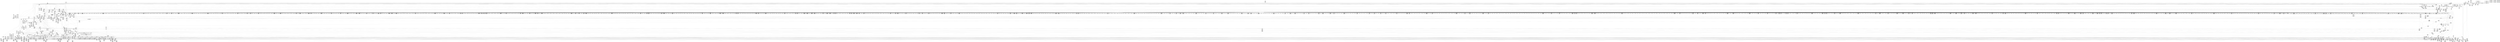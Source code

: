 digraph {
	CE0x5b1b570 [shape=record,shape=Mrecord,label="{CE0x5b1b570|i32_8|*Constant*|*SummSource*}"]
	CE0x5b70ef0 [shape=record,shape=Mrecord,label="{CE0x5b70ef0|272:_i8*,_:_CRE_1670,1671_}"]
	CE0x5a9a9e0 [shape=record,shape=Mrecord,label="{CE0x5a9a9e0|40:_%struct.super_block*,_56:_i8*,_:_CRE_561,562_}"]
	CE0x5ac4610 [shape=record,shape=Mrecord,label="{CE0x5ac4610|may_create:_tmp7|security/selinux/hooks.c,1706}"]
	CE0x5ac1350 [shape=record,shape=Mrecord,label="{CE0x5ac1350|28:_i32,_:_CRE_17,18_}"]
	CE0x5b6b9e0 [shape=record,shape=Mrecord,label="{CE0x5b6b9e0|272:_i8*,_:_CRE_1367,1368_}"]
	CE0x5b84750 [shape=record,shape=Mrecord,label="{CE0x5b84750|avc_has_perm:_tsid|Function::avc_has_perm&Arg::tsid::|*SummSource*}"]
	CE0x5b17c50 [shape=record,shape=Mrecord,label="{CE0x5b17c50|272:_i8*,_:_CRE_200,204_|*MultipleSource*|*LoadInst*|security/selinux/hooks.c,1714|security/selinux/hooks.c,1714}"]
	CE0x70ff780 [shape=record,shape=Mrecord,label="{CE0x70ff780|selinux_inode_symlink:_tmp3|*SummSink*}"]
	CE0x5abb8f0 [shape=record,shape=Mrecord,label="{CE0x5abb8f0|i64_3|*Constant*|*SummSource*}"]
	CE0x5b71cc0 [shape=record,shape=Mrecord,label="{CE0x5b71cc0|272:_i8*,_:_CRE_1683,1684_}"]
	CE0x5ba50e0 [shape=record,shape=Mrecord,label="{CE0x5ba50e0|VOIDTB_TE:_CE_88,89_}"]
	CE0x5b074d0 [shape=record,shape=Mrecord,label="{CE0x5b074d0|40:_%struct.super_block*,_56:_i8*,_:_CRE_992,1000_|*MultipleSource*|Function::selinux_inode_symlink&Arg::dir::|Function::may_create&Arg::dir::|security/selinux/hooks.c,1713}"]
	CE0x5ab5d10 [shape=record,shape=Mrecord,label="{CE0x5ab5d10|40:_%struct.super_block*,_56:_i8*,_:_CRE_206,207_}"]
	CE0x5ab5410 [shape=record,shape=Mrecord,label="{CE0x5ab5410|40:_%struct.super_block*,_56:_i8*,_:_CRE_194,195_}"]
	CE0x5b72cc0 [shape=record,shape=Mrecord,label="{CE0x5b72cc0|272:_i8*,_:_CRE_1736,1752_|*MultipleSource*|*LoadInst*|security/selinux/hooks.c,1714|security/selinux/hooks.c,1714}"]
	CE0x5acc620 [shape=record,shape=Mrecord,label="{CE0x5acc620|i64*_getelementptr_inbounds_(_2_x_i64_,_2_x_i64_*___llvm_gcov_ctr98,_i64_0,_i64_0)|*Constant*}"]
	CE0x5b14840 [shape=record,shape=Mrecord,label="{CE0x5b14840|272:_i8*,_:_CRE_1210,1211_}"]
	CE0x5b6dd00 [shape=record,shape=Mrecord,label="{CE0x5b6dd00|272:_i8*,_:_CRE_1623,1624_}"]
	CE0x5ba8080 [shape=record,shape=Mrecord,label="{CE0x5ba8080|VOIDTB_TE:_CE_165,166_}"]
	CE0x5b80880 [shape=record,shape=Mrecord,label="{CE0x5b80880|_ret_i32_%retval.0,_!dbg_!27728|security/selinux/avc.c,775}"]
	CE0x5aefd60 [shape=record,shape=Mrecord,label="{CE0x5aefd60|VOIDTB_TE:_CE_186,187_}"]
	CE0x5ae3900 [shape=record,shape=Mrecord,label="{CE0x5ae3900|40:_%struct.super_block*,_56:_i8*,_:_CRE_536,540_|*MultipleSource*|Function::selinux_inode_symlink&Arg::dir::|Function::may_create&Arg::dir::|security/selinux/hooks.c,1713}"]
	CE0x5aeb580 [shape=record,shape=Mrecord,label="{CE0x5aeb580|_call_void_lockdep_rcu_suspicious(i8*_getelementptr_inbounds_(_25_x_i8_,_25_x_i8_*_.str3,_i32_0,_i32_0),_i32_1706,_i8*_getelementptr_inbounds_(_45_x_i8_,_45_x_i8_*_.str12,_i32_0,_i32_0))_#10,_!dbg_!27731|security/selinux/hooks.c,1706}"]
	CE0x5b7c700 [shape=record,shape=Mrecord,label="{CE0x5b7c700|28:_i32,_:_CRE_83,84_}"]
	CE0x5b0f4f0 [shape=record,shape=Mrecord,label="{CE0x5b0f4f0|272:_i8*,_:_CRE_579,580_}"]
	CE0x5ae0a40 [shape=record,shape=Mrecord,label="{CE0x5ae0a40|40:_%struct.super_block*,_56:_i8*,_:_CRE_440,448_|*MultipleSource*|Function::selinux_inode_symlink&Arg::dir::|Function::may_create&Arg::dir::|security/selinux/hooks.c,1713}"]
	CE0x5b6e140 [shape=record,shape=Mrecord,label="{CE0x5b6e140|272:_i8*,_:_CRE_1627,1628_}"]
	CE0x5b87e70 [shape=record,shape=Mrecord,label="{CE0x5b87e70|may_create:_create_sid|security/selinux/hooks.c,1717|*SummSource*}"]
	CE0x5acaf90 [shape=record,shape=Mrecord,label="{CE0x5acaf90|i1_true|*Constant*}"]
	CE0x5ba1910 [shape=record,shape=Mrecord,label="{CE0x5ba1910|may_create:_tmp41|security/selinux/hooks.c,1728|*SummSource*}"]
	CE0x5b6e7a0 [shape=record,shape=Mrecord,label="{CE0x5b6e7a0|272:_i8*,_:_CRE_1633,1634_}"]
	CE0x5aeadb0 [shape=record,shape=Mrecord,label="{CE0x5aeadb0|may_create:_tmp16|security/selinux/hooks.c,1706|*SummSink*}"]
	CE0x5b75ef0 [shape=record,shape=Mrecord,label="{CE0x5b75ef0|272:_i8*,_:_CRE_2112,2120_|*MultipleSource*|*LoadInst*|security/selinux/hooks.c,1714|security/selinux/hooks.c,1714}"]
	CE0x5af8660 [shape=record,shape=Mrecord,label="{CE0x5af8660|272:_i8*,_:_CRE_1352,1353_}"]
	CE0x5aa90c0 [shape=record,shape=Mrecord,label="{CE0x5aa90c0|_ret_i32_%call,_!dbg_!27715|security/selinux/hooks.c,2779|*SummSource*}"]
	CE0x5b81320 [shape=record,shape=Mrecord,label="{CE0x5b81320|_ret_i32_%retval.0,_!dbg_!27728|security/selinux/avc.c,775|*SummSink*}"]
	CE0x5b805b0 [shape=record,shape=Mrecord,label="{CE0x5b805b0|i32_9437184|*Constant*|*SummSource*}"]
	CE0x5b8eeb0 [shape=record,shape=Mrecord,label="{CE0x5b8eeb0|may_create:_tmp33|security/selinux/hooks.c,1725|*SummSink*}"]
	CE0x5b19e80 [shape=record,shape=Mrecord,label="{CE0x5b19e80|272:_i8*,_:_CRE_352,360_|*MultipleSource*|*LoadInst*|security/selinux/hooks.c,1714|security/selinux/hooks.c,1714}"]
	CE0x5b02690 [shape=record,shape=Mrecord,label="{CE0x5b02690|40:_%struct.super_block*,_56:_i8*,_:_CRE_892,893_}"]
	CE0x5aeb660 [shape=record,shape=Mrecord,label="{CE0x5aeb660|_call_void_lockdep_rcu_suspicious(i8*_getelementptr_inbounds_(_25_x_i8_,_25_x_i8_*_.str3,_i32_0,_i32_0),_i32_1706,_i8*_getelementptr_inbounds_(_45_x_i8_,_45_x_i8_*_.str12,_i32_0,_i32_0))_#10,_!dbg_!27731|security/selinux/hooks.c,1706|*SummSink*}"]
	CE0x5ba3ea0 [shape=record,shape=Mrecord,label="{CE0x5ba3ea0|may_create:_sid21|security/selinux/hooks.c,1729|*SummSink*}"]
	CE0x5aabcc0 [shape=record,shape=Mrecord,label="{CE0x5aabcc0|may_create:_land.lhs.true2}"]
	CE0x5adea30 [shape=record,shape=Mrecord,label="{CE0x5adea30|40:_%struct.super_block*,_56:_i8*,_:_CRE_311,312_}"]
	CE0x5b007a0 [shape=record,shape=Mrecord,label="{CE0x5b007a0|40:_%struct.super_block*,_56:_i8*,_:_CRE_867,868_}"]
	CE0x5b7a140 [shape=record,shape=Mrecord,label="{CE0x5b7a140|may_create:_tmp62|security/selinux/hooks.c,1739|*SummSink*}"]
	CE0x5ac4a60 [shape=record,shape=Mrecord,label="{CE0x5ac4a60|may_create:_tmp3|*SummSource*}"]
	CE0x5af0e60 [shape=record,shape=Mrecord,label="{CE0x5af0e60|VOIDTB_TE:_CE_202,203_}"]
	CE0x5b0ee90 [shape=record,shape=Mrecord,label="{CE0x5b0ee90|272:_i8*,_:_CRE_573,574_}"]
	CE0x5b87cc0 [shape=record,shape=Mrecord,label="{CE0x5b87cc0|may_create:_create_sid|security/selinux/hooks.c,1717|*SummSink*}"]
	CE0x5b01a10 [shape=record,shape=Mrecord,label="{CE0x5b01a10|40:_%struct.super_block*,_56:_i8*,_:_CRE_882,883_}"]
	CE0x5aea090 [shape=record,shape=Mrecord,label="{CE0x5aea090|i64*_getelementptr_inbounds_(_26_x_i64_,_26_x_i64_*___llvm_gcov_ctr217,_i64_0,_i64_8)|*Constant*}"]
	CE0x5ba1da0 [shape=record,shape=Mrecord,label="{CE0x5ba1da0|may_create:_tmp43|security/selinux/hooks.c,1728|*SummSource*}"]
	CE0x5b8b540 [shape=record,shape=Mrecord,label="{CE0x5b8b540|i8_10|*Constant*}"]
	CE0x5aa5bd0 [shape=record,shape=Mrecord,label="{CE0x5aa5bd0|may_create:_tclass|Function::may_create&Arg::tclass::|*SummSink*}"]
	CE0x5aca530 [shape=record,shape=Mrecord,label="{CE0x5aca530|avc_has_perm:_entry|*SummSource*}"]
	CE0x5b75050 [shape=record,shape=Mrecord,label="{CE0x5b75050|272:_i8*,_:_CRE_1878,1879_}"]
	CE0x5abce20 [shape=record,shape=Mrecord,label="{CE0x5abce20|i64_0|*Constant*|*SummSink*}"]
	CE0x5b7f630 [shape=record,shape=Mrecord,label="{CE0x5b7f630|28:_i32,_:_CRE_160,168_|*MultipleSource*|security/selinux/hooks.c,1722|*LoadInst*|security/selinux/hooks.c,1713|security/selinux/hooks.c,1713}"]
	CE0x5b7eea0 [shape=record,shape=Mrecord,label="{CE0x5b7eea0|28:_i32,_:_CRE_128,136_|*MultipleSource*|security/selinux/hooks.c,1722|*LoadInst*|security/selinux/hooks.c,1713|security/selinux/hooks.c,1713}"]
	CE0x5a9cf40 [shape=record,shape=Mrecord,label="{CE0x5a9cf40|selinux_inode_symlink:_dentry|Function::selinux_inode_symlink&Arg::dentry::|*SummSink*}"]
	CE0x5aedc40 [shape=record,shape=Mrecord,label="{CE0x5aedc40|40:_%struct.super_block*,_56:_i8*,_:_CRE_112,120_|*MultipleSource*|Function::selinux_inode_symlink&Arg::dir::|Function::may_create&Arg::dir::|security/selinux/hooks.c,1713}"]
	CE0x5aaf730 [shape=record,shape=Mrecord,label="{CE0x5aaf730|i64*_getelementptr_inbounds_(_26_x_i64_,_26_x_i64_*___llvm_gcov_ctr217,_i64_0,_i64_1)|*Constant*|*SummSink*}"]
	CE0x5ae9d70 [shape=record,shape=Mrecord,label="{CE0x5ae9d70|i1_true|*Constant*|*SummSource*}"]
	CE0x5ba3c60 [shape=record,shape=Mrecord,label="{CE0x5ba3c60|may_create:_tmp42|security/selinux/hooks.c,1728|*SummSource*}"]
	CE0x5afa310 [shape=record,shape=Mrecord,label="{CE0x5afa310|40:_%struct.super_block*,_56:_i8*,_:_CRE_599,600_}"]
	CE0x5b1e7d0 [shape=record,shape=Mrecord,label="{CE0x5b1e7d0|272:_i8*,_:_CRE_1249,1250_}"]
	CE0x5af0800 [shape=record,shape=Mrecord,label="{CE0x5af0800|VOIDTB_TE:_CE_196,197_}"]
	CE0x5b009d0 [shape=record,shape=Mrecord,label="{CE0x5b009d0|40:_%struct.super_block*,_56:_i8*,_:_CRE_869,870_}"]
	CE0x5b6bc00 [shape=record,shape=Mrecord,label="{CE0x5b6bc00|272:_i8*,_:_CRE_1369,1370_}"]
	CE0x5b70780 [shape=record,shape=Mrecord,label="{CE0x5b70780|272:_i8*,_:_CRE_1663,1664_}"]
	CE0x5afcae0 [shape=record,shape=Mrecord,label="{CE0x5afcae0|40:_%struct.super_block*,_56:_i8*,_:_CRE_664,672_|*MultipleSource*|Function::selinux_inode_symlink&Arg::dir::|Function::may_create&Arg::dir::|security/selinux/hooks.c,1713}"]
	CE0x5ab3790 [shape=record,shape=Mrecord,label="{CE0x5ab3790|40:_%struct.super_block*,_56:_i8*,_:_CRE_156,157_}"]
	CE0x5ac61c0 [shape=record,shape=Mrecord,label="{CE0x5ac61c0|may_create:_dentry12|security/selinux/hooks.c,1720|*SummSource*}"]
	CE0x5ab30b0 [shape=record,shape=Mrecord,label="{CE0x5ab30b0|may_create:_land.lhs.true}"]
	CE0x5b83480 [shape=record,shape=Mrecord,label="{CE0x5b83480|may_create:_tmp32|security/selinux/hooks.c,1725|*SummSink*}"]
	CE0x5af3540 [shape=record,shape=Mrecord,label="{CE0x5af3540|VOIDTB_TE:_CE_296,304_|*MultipleSource*|Function::selinux_inode_symlink&Arg::dentry::|security/selinux/hooks.c,1730|Function::may_create&Arg::dentry::}"]
	CE0x5b91d60 [shape=record,shape=Mrecord,label="{CE0x5b91d60|i64_14|*Constant*|*SummSource*}"]
	CE0x5b04e90 [shape=record,shape=Mrecord,label="{CE0x5b04e90|40:_%struct.super_block*,_56:_i8*,_:_CRE_924,925_}"]
	CE0x5b7f200 [shape=record,shape=Mrecord,label="{CE0x5b7f200|28:_i32,_:_CRE_144,152_|*MultipleSource*|security/selinux/hooks.c,1722|*LoadInst*|security/selinux/hooks.c,1713|security/selinux/hooks.c,1713}"]
	CE0x675e8f0 [shape=record,shape=Mrecord,label="{CE0x675e8f0|GLOBAL:_may_create|*Constant*|*SummSink*}"]
	CE0x5b078a0 [shape=record,shape=Mrecord,label="{CE0x5b078a0|may_create:_tmp22|*LoadInst*|security/selinux/hooks.c,1713}"]
	CE0x5ac1550 [shape=record,shape=Mrecord,label="{CE0x5ac1550|28:_i32,_:_CRE_19,20_}"]
	CE0x5b72720 [shape=record,shape=Mrecord,label="{CE0x5b72720|272:_i8*,_:_CRE_1712,1720_|*MultipleSource*|*LoadInst*|security/selinux/hooks.c,1714|security/selinux/hooks.c,1714}"]
	CE0x5b6d900 [shape=record,shape=Mrecord,label="{CE0x5b6d900|272:_i8*,_:_CRE_1619,1620_}"]
	CE0x5b59dd0 [shape=record,shape=Mrecord,label="{CE0x5b59dd0|get_current:_tmp3|*SummSource*}"]
	CE0x5ae4840 [shape=record,shape=Mrecord,label="{CE0x5ae4840|40:_%struct.super_block*,_56:_i8*,_:_CRE_569,570_}"]
	CE0x5b81ef0 [shape=record,shape=Mrecord,label="{CE0x5b81ef0|i64_10|*Constant*|*SummSink*}"]
	CE0x5aa8030 [shape=record,shape=Mrecord,label="{CE0x5aa8030|selinux_inode_symlink:_dir|Function::selinux_inode_symlink&Arg::dir::|*SummSource*}"]
	CE0x5b0efa0 [shape=record,shape=Mrecord,label="{CE0x5b0efa0|272:_i8*,_:_CRE_574,575_}"]
	CE0x5aa7480 [shape=record,shape=Mrecord,label="{CE0x5aa7480|40:_%struct.super_block*,_56:_i8*,_:_CRE_24,32_|*MultipleSource*|Function::selinux_inode_symlink&Arg::dir::|Function::may_create&Arg::dir::|security/selinux/hooks.c,1713}"]
	CE0x5afef20 [shape=record,shape=Mrecord,label="{CE0x5afef20|40:_%struct.super_block*,_56:_i8*,_:_CRE_800,804_|*MultipleSource*|Function::selinux_inode_symlink&Arg::dir::|Function::may_create&Arg::dir::|security/selinux/hooks.c,1713}"]
	CE0x5b83190 [shape=record,shape=Mrecord,label="{CE0x5b83190|may_create:_tmp32|security/selinux/hooks.c,1725}"]
	CE0x5af1080 [shape=record,shape=Mrecord,label="{CE0x5af1080|VOIDTB_TE:_CE_204,205_}"]
	CE0x5af13b0 [shape=record,shape=Mrecord,label="{CE0x5af13b0|VOIDTB_TE:_CE_207,208_}"]
	CE0x5b14c60 [shape=record,shape=Mrecord,label="{CE0x5b14c60|may_create:_s_security|security/selinux/hooks.c,1714|*SummSink*}"]
	CE0x5b05610 [shape=record,shape=Mrecord,label="{CE0x5b05610|40:_%struct.super_block*,_56:_i8*,_:_CRE_930,931_}"]
	CE0x5b082d0 [shape=record,shape=Mrecord,label="{CE0x5b082d0|272:_i8*,_:_CRE_400,401_}"]
	CE0x5b21130 [shape=record,shape=Mrecord,label="{CE0x5b21130|272:_i8*,_:_CRE_1308,1309_}"]
	CE0x5aef3d0 [shape=record,shape=Mrecord,label="{CE0x5aef3d0|VOIDTB_TE:_CE_177,178_}"]
	CE0x5ae9f10 [shape=record,shape=Mrecord,label="{CE0x5ae9f10|i1_true|*Constant*|*SummSink*}"]
	CE0x5addef0 [shape=record,shape=Mrecord,label="{CE0x5addef0|40:_%struct.super_block*,_56:_i8*,_:_CRE_302,303_}"]
	CE0x5b15680 [shape=record,shape=Mrecord,label="{CE0x5b15680|272:_i8*,_:_CRE_24,32_|*MultipleSource*|*LoadInst*|security/selinux/hooks.c,1714|security/selinux/hooks.c,1714}"]
	CE0x5b0c070 [shape=record,shape=Mrecord,label="{CE0x5b0c070|272:_i8*,_:_CRE_458,459_}"]
	CE0x5ab4990 [shape=record,shape=Mrecord,label="{CE0x5ab4990|40:_%struct.super_block*,_56:_i8*,_:_CRE_180,181_}"]
	CE0x5b1cc30 [shape=record,shape=Mrecord,label="{CE0x5b1cc30|272:_i8*,_:_CRE_1223,1224_}"]
	CE0x5ab3910 [shape=record,shape=Mrecord,label="{CE0x5ab3910|40:_%struct.super_block*,_56:_i8*,_:_CRE_158,159_}"]
	CE0x5b78330 [shape=record,shape=Mrecord,label="{CE0x5b78330|may_create:_tmp60|security/selinux/hooks.c,1737}"]
	CE0x5b15c70 [shape=record,shape=Mrecord,label="{CE0x5b15c70|272:_i8*,_:_CRE_56,64_|*MultipleSource*|*LoadInst*|security/selinux/hooks.c,1714|security/selinux/hooks.c,1714}"]
	CE0x5af3120 [shape=record,shape=Mrecord,label="{CE0x5af3120|VOIDTB_TE:_CE_280,288_|*MultipleSource*|Function::selinux_inode_symlink&Arg::dentry::|security/selinux/hooks.c,1730|Function::may_create&Arg::dentry::}"]
	CE0x5b0e580 [shape=record,shape=Mrecord,label="{CE0x5b0e580|i32_16|*Constant*|*SummSink*}"]
	CE0x5b0b4c0 [shape=record,shape=Mrecord,label="{CE0x5b0b4c0|272:_i8*,_:_CRE_447,448_}"]
	CE0x5b71880 [shape=record,shape=Mrecord,label="{CE0x5b71880|272:_i8*,_:_CRE_1679,1680_}"]
	CE0x5b03bd0 [shape=record,shape=Mrecord,label="{CE0x5b03bd0|40:_%struct.super_block*,_56:_i8*,_:_CRE_909,910_}"]
	CE0x5af17f0 [shape=record,shape=Mrecord,label="{CE0x5af17f0|VOIDTB_TE:_CE_211,212_}"]
	CE0x5ba58a0 [shape=record,shape=Mrecord,label="{CE0x5ba58a0|VOIDTB_TE:_CE_91,92_}"]
	CE0x5b7a4d0 [shape=record,shape=Mrecord,label="{CE0x5b7a4d0|may_create:_tmp63|security/selinux/hooks.c,1739}"]
	CE0x5a9a2b0 [shape=record,shape=Mrecord,label="{CE0x5a9a2b0|40:_%struct.super_block*,_56:_i8*,_:_CRE_555,556_}"]
	CE0x5a9cd70 [shape=record,shape=Mrecord,label="{CE0x5a9cd70|selinux_inode_symlink:_dentry|Function::selinux_inode_symlink&Arg::dentry::|*SummSource*}"]
	CE0x5ba84c0 [shape=record,shape=Mrecord,label="{CE0x5ba84c0|VOIDTB_TE:_CE_169,170_}"]
	CE0x5b826c0 [shape=record,shape=Mrecord,label="{CE0x5b826c0|may_create:_tmp30|security/selinux/hooks.c,1725}"]
	CE0x5b0a800 [shape=record,shape=Mrecord,label="{CE0x5b0a800|272:_i8*,_:_CRE_435,436_}"]
	CE0x5b6b160 [shape=record,shape=Mrecord,label="{CE0x5b6b160|272:_i8*,_:_CRE_1359,1360_}"]
	CE0x5b828f0 [shape=record,shape=Mrecord,label="{CE0x5b828f0|may_create:_tmp30|security/selinux/hooks.c,1725|*SummSink*}"]
	CE0x5b6c370 [shape=record,shape=Mrecord,label="{CE0x5b6c370|272:_i8*,_:_CRE_1616,1617_}"]
	CE0x5abf280 [shape=record,shape=Mrecord,label="{CE0x5abf280|i8*_getelementptr_inbounds_(_25_x_i8_,_25_x_i8_*_.str3,_i32_0,_i32_0)|*Constant*|*SummSink*}"]
	CE0x5aed700 [shape=record,shape=Mrecord,label="{CE0x5aed700|40:_%struct.super_block*,_56:_i8*,_:_CRE_88,96_|*MultipleSource*|Function::selinux_inode_symlink&Arg::dir::|Function::may_create&Arg::dir::|security/selinux/hooks.c,1713}"]
	CE0x5b804d0 [shape=record,shape=Mrecord,label="{CE0x5b804d0|i32_9437184|*Constant*}"]
	CE0x5af0910 [shape=record,shape=Mrecord,label="{CE0x5af0910|VOIDTB_TE:_CE_197,198_}"]
	CE0x5b92250 [shape=record,shape=Mrecord,label="{CE0x5b92250|i64_14|*Constant*|*SummSink*}"]
	CE0x5b0fe80 [shape=record,shape=Mrecord,label="{CE0x5b0fe80|272:_i8*,_:_CRE_588,589_}"]
	CE0x5b06e90 [shape=record,shape=Mrecord,label="{CE0x5b06e90|40:_%struct.super_block*,_56:_i8*,_:_CRE_981,982_}"]
	CE0x5b93aa0 [shape=record,shape=Mrecord,label="{CE0x5b93aa0|i32_5|*Constant*|*SummSource*}"]
	CE0x5b1cb20 [shape=record,shape=Mrecord,label="{CE0x5b1cb20|272:_i8*,_:_CRE_1222,1223_}"]
	CE0x5b91cf0 [shape=record,shape=Mrecord,label="{CE0x5b91cf0|i64_14|*Constant*}"]
	CE0x5ac7280 [shape=record,shape=Mrecord,label="{CE0x5ac7280|may_create:_tmp65|security/selinux/hooks.c,1739}"]
	CE0x5b774a0 [shape=record,shape=Mrecord,label="{CE0x5b774a0|may_create:_tmp57|security/selinux/hooks.c,1736|*SummSource*}"]
	CE0x5b1dd30 [shape=record,shape=Mrecord,label="{CE0x5b1dd30|272:_i8*,_:_CRE_1239,1240_}"]
	CE0x5b16fa0 [shape=record,shape=Mrecord,label="{CE0x5b16fa0|272:_i8*,_:_CRE_136,140_|*MultipleSource*|*LoadInst*|security/selinux/hooks.c,1714|security/selinux/hooks.c,1714}"]
	CE0x5a9f330 [shape=record,shape=Mrecord,label="{CE0x5a9f330|may_create:_tmp17|security/selinux/hooks.c,1706|*SummSource*}"]
	CE0x5ab2770 [shape=record,shape=Mrecord,label="{CE0x5ab2770|40:_%struct.super_block*,_56:_i8*,_:_CRE_271,272_}"]
	CE0x5b80e00 [shape=record,shape=Mrecord,label="{CE0x5b80e00|avc_has_perm:_auditdata|Function::avc_has_perm&Arg::auditdata::|*SummSource*}"]
	CE0x5b82da0 [shape=record,shape=Mrecord,label="{CE0x5b82da0|may_create:_tmp31|security/selinux/hooks.c,1725|*SummSource*}"]
	CE0x5ae4fc0 [shape=record,shape=Mrecord,label="{CE0x5ae4fc0|40:_%struct.super_block*,_56:_i8*,_:_CRE_575,576_}"]
	CE0x5b06d50 [shape=record,shape=Mrecord,label="{CE0x5b06d50|40:_%struct.super_block*,_56:_i8*,_:_CRE_980,981_}"]
	CE0x5aac6b0 [shape=record,shape=Mrecord,label="{CE0x5aac6b0|may_create:_if.then29}"]
	CE0x5b77890 [shape=record,shape=Mrecord,label="{CE0x5b77890|may_create:_tmp58|security/selinux/hooks.c,1736}"]
	CE0x5b7d000 [shape=record,shape=Mrecord,label="{CE0x5b7d000|28:_i32,_:_CRE_92,93_}"]
	CE0x5af15d0 [shape=record,shape=Mrecord,label="{CE0x5af15d0|VOIDTB_TE:_CE_209,210_}"]
	CE0x5b01510 [shape=record,shape=Mrecord,label="{CE0x5b01510|40:_%struct.super_block*,_56:_i8*,_:_CRE_878,879_}"]
	CE0x5ab4f90 [shape=record,shape=Mrecord,label="{CE0x5ab4f90|40:_%struct.super_block*,_56:_i8*,_:_CRE_188,189_}"]
	CE0x5b76800 [shape=record,shape=Mrecord,label="{CE0x5b76800|272:_i8*,_:_CRE_2268,2304_|*MultipleSource*|*LoadInst*|security/selinux/hooks.c,1714|security/selinux/hooks.c,1714}"]
	CE0x5b1b920 [shape=record,shape=Mrecord,label="{CE0x5b1b920|272:_i8*,_:_CRE_0,8_|*MultipleSource*|*LoadInst*|security/selinux/hooks.c,1714|security/selinux/hooks.c,1714}"]
	CE0x5b8fe90 [shape=record,shape=Mrecord,label="{CE0x5b8fe90|may_create:_tmp35|security/selinux/hooks.c,1726}"]
	CE0x5ab10f0 [shape=record,shape=Mrecord,label="{CE0x5ab10f0|40:_%struct.super_block*,_56:_i8*,_:_CRE_253,254_}"]
	CE0x5adb0d0 [shape=record,shape=Mrecord,label="{CE0x5adb0d0|_call_void_mcount()_#3|*SummSink*}"]
	CE0x5b70bc0 [shape=record,shape=Mrecord,label="{CE0x5b70bc0|272:_i8*,_:_CRE_1667,1668_}"]
	CE0x5a9fc90 [shape=record,shape=Mrecord,label="{CE0x5a9fc90|may_create:_call4|security/selinux/hooks.c,1706}"]
	CE0x5b0a910 [shape=record,shape=Mrecord,label="{CE0x5b0a910|272:_i8*,_:_CRE_436,437_}"]
	CE0x5b105f0 [shape=record,shape=Mrecord,label="{CE0x5b105f0|272:_i8*,_:_CRE_595,596_}"]
	CE0x5ab86b0 [shape=record,shape=Mrecord,label="{CE0x5ab86b0|i64_4|*Constant*}"]
	CE0x5aed8c0 [shape=record,shape=Mrecord,label="{CE0x5aed8c0|40:_%struct.super_block*,_56:_i8*,_:_CRE_96,104_|*MultipleSource*|Function::selinux_inode_symlink&Arg::dir::|Function::may_create&Arg::dir::|security/selinux/hooks.c,1713}"]
	CE0x5af8990 [shape=record,shape=Mrecord,label="{CE0x5af8990|272:_i8*,_:_CRE_1355,1356_}"]
	CE0x5ac4310 [shape=record,shape=Mrecord,label="{CE0x5ac4310|may_create:_tmp6|security/selinux/hooks.c,1706|*SummSource*}"]
	CE0x5ba36c0 [shape=record,shape=Mrecord,label="{CE0x5ba36c0|may_create:_tmp46|security/selinux/hooks.c,1729|*SummSource*}"]
	CE0x5b123b0 [shape=record,shape=Mrecord,label="{CE0x5b123b0|272:_i8*,_:_CRE_623,624_}"]
	CE0x5af26d0 [shape=record,shape=Mrecord,label="{CE0x5af26d0|VOIDTB_TE:_CE_232,240_|*MultipleSource*|Function::selinux_inode_symlink&Arg::dentry::|security/selinux/hooks.c,1730|Function::may_create&Arg::dentry::}"]
	CE0x5b87a50 [shape=record,shape=Mrecord,label="{CE0x5b87a50|i32_3|*Constant*}"]
	CE0x5b08e80 [shape=record,shape=Mrecord,label="{CE0x5b08e80|272:_i8*,_:_CRE_411,412_}"]
	CE0x5b09e70 [shape=record,shape=Mrecord,label="{CE0x5b09e70|272:_i8*,_:_CRE_426,427_}"]
	CE0x5afd8a0 [shape=record,shape=Mrecord,label="{CE0x5afd8a0|40:_%struct.super_block*,_56:_i8*,_:_CRE_704,712_|*MultipleSource*|Function::selinux_inode_symlink&Arg::dir::|Function::may_create&Arg::dir::|security/selinux/hooks.c,1713}"]
	CE0x5bbfad0 [shape=record,shape=Mrecord,label="{CE0x5bbfad0|may_create:_tmp51|security/selinux/hooks.c,1732|*SummSource*}"]
	CE0x5baa0c0 [shape=record,shape=Mrecord,label="{CE0x5baa0c0|may_create:_tobool19|security/selinux/hooks.c,1728|*SummSource*}"]
	CE0x5b154c0 [shape=record,shape=Mrecord,label="{CE0x5b154c0|272:_i8*,_:_CRE_20,21_|*MultipleSource*|*LoadInst*|security/selinux/hooks.c,1714|security/selinux/hooks.c,1714}"]
	CE0x5bd71d0 [shape=record,shape=Mrecord,label="{CE0x5bd71d0|get_current:_tmp4|./arch/x86/include/asm/current.h,14|*SummSink*}"]
	CE0x5addc70 [shape=record,shape=Mrecord,label="{CE0x5addc70|40:_%struct.super_block*,_56:_i8*,_:_CRE_300,301_}"]
	CE0x5ab4c90 [shape=record,shape=Mrecord,label="{CE0x5ab4c90|40:_%struct.super_block*,_56:_i8*,_:_CRE_184,185_}"]
	CE0x5b1f380 [shape=record,shape=Mrecord,label="{CE0x5b1f380|272:_i8*,_:_CRE_1260,1261_}"]
	CE0x5a94530 [shape=record,shape=Mrecord,label="{CE0x5a94530|selinux_inode_symlink:_bb|*SummSource*}"]
	CE0x5af2d00 [shape=record,shape=Mrecord,label="{CE0x5af2d00|VOIDTB_TE:_CE_264,272_|*MultipleSource*|Function::selinux_inode_symlink&Arg::dentry::|security/selinux/hooks.c,1730|Function::may_create&Arg::dentry::}"]
	CE0x5b78ae0 [shape=record,shape=Mrecord,label="{CE0x5b78ae0|may_create:_tmp61|security/selinux/hooks.c,1737|*SummSink*}"]
	CE0x5b8ed00 [shape=record,shape=Mrecord,label="{CE0x5b8ed00|may_create:_tmp33|security/selinux/hooks.c,1725|*SummSource*}"]
	CE0x5af7010 [shape=record,shape=Mrecord,label="{CE0x5af7010|272:_i8*,_:_CRE_1331,1332_}"]
	CE0x5b063e0 [shape=record,shape=Mrecord,label="{CE0x5b063e0|40:_%struct.super_block*,_56:_i8*,_:_CRE_968,976_|*MultipleSource*|Function::selinux_inode_symlink&Arg::dir::|Function::may_create&Arg::dir::|security/selinux/hooks.c,1713}"]
	CE0x5b20ae0 [shape=record,shape=Mrecord,label="{CE0x5b20ae0|272:_i8*,_:_CRE_1288,1296_|*MultipleSource*|*LoadInst*|security/selinux/hooks.c,1714|security/selinux/hooks.c,1714}"]
	CE0x5b75380 [shape=record,shape=Mrecord,label="{CE0x5b75380|272:_i8*,_:_CRE_1880,1884_|*MultipleSource*|*LoadInst*|security/selinux/hooks.c,1714|security/selinux/hooks.c,1714}"]
	CE0x5a9b2f0 [shape=record,shape=Mrecord,label="{CE0x5a9b2f0|_ret_%struct.task_struct*_%tmp4,_!dbg_!27714|./arch/x86/include/asm/current.h,14|*SummSource*}"]
	CE0x5ae4980 [shape=record,shape=Mrecord,label="{CE0x5ae4980|40:_%struct.super_block*,_56:_i8*,_:_CRE_570,571_}"]
	CE0x5aeac40 [shape=record,shape=Mrecord,label="{CE0x5aeac40|may_create:_tmp16|security/selinux/hooks.c,1706|*SummSource*}"]
	CE0x5b82f10 [shape=record,shape=Mrecord,label="{CE0x5b82f10|may_create:_tmp31|security/selinux/hooks.c,1725|*SummSink*}"]
	CE0x5b72590 [shape=record,shape=Mrecord,label="{CE0x5b72590|272:_i8*,_:_CRE_1704,1712_|*MultipleSource*|*LoadInst*|security/selinux/hooks.c,1714|security/selinux/hooks.c,1714}"]
	CE0x5b54020 [shape=record,shape=Mrecord,label="{CE0x5b54020|i64*_getelementptr_inbounds_(_2_x_i64_,_2_x_i64_*___llvm_gcov_ctr98,_i64_0,_i64_0)|*Constant*|*SummSink*}"]
	CE0x5b75b50 [shape=record,shape=Mrecord,label="{CE0x5b75b50|272:_i8*,_:_CRE_1928,2056_|*MultipleSource*|*LoadInst*|security/selinux/hooks.c,1714|security/selinux/hooks.c,1714}"]
	CE0x5b72210 [shape=record,shape=Mrecord,label="{CE0x5b72210|272:_i8*,_:_CRE_1872,1873_}"]
	CE0x5ba4ce0 [shape=record,shape=Mrecord,label="{CE0x5ba4ce0|VOIDTB_TE:_CE_72,80_|*MultipleSource*|Function::selinux_inode_symlink&Arg::dentry::|security/selinux/hooks.c,1730|Function::may_create&Arg::dentry::}"]
	CE0x5aa7880 [shape=record,shape=Mrecord,label="{CE0x5aa7880|40:_%struct.super_block*,_56:_i8*,_:_CRE_56,64_|*MultipleSource*|Function::selinux_inode_symlink&Arg::dir::|Function::may_create&Arg::dir::|security/selinux/hooks.c,1713}"]
	CE0x5b91b50 [shape=record,shape=Mrecord,label="{CE0x5b91b50|i64_13|*Constant*|*SummSink*}"]
	CE0x5b71110 [shape=record,shape=Mrecord,label="{CE0x5b71110|272:_i8*,_:_CRE_1672,1673_}"]
	CE0x5ae54c0 [shape=record,shape=Mrecord,label="{CE0x5ae54c0|40:_%struct.super_block*,_56:_i8*,_:_CRE_579,580_}"]
	CE0x5abb450 [shape=record,shape=Mrecord,label="{CE0x5abb450|selinux_inode_symlink:_call|security/selinux/hooks.c,2779|*SummSink*}"]
	CE0x5b1e8e0 [shape=record,shape=Mrecord,label="{CE0x5b1e8e0|272:_i8*,_:_CRE_1250,1251_}"]
	CE0x5b10e70 [shape=record,shape=Mrecord,label="{CE0x5b10e70|272:_i8*,_:_CRE_603,604_}"]
	CE0x5abc560 [shape=record,shape=Mrecord,label="{CE0x5abc560|may_create:_tmp2|*SummSink*}"]
	CE0x5b10f80 [shape=record,shape=Mrecord,label="{CE0x5b10f80|272:_i8*,_:_CRE_604,605_}"]
	CE0x5b72100 [shape=record,shape=Mrecord,label="{CE0x5b72100|272:_i8*,_:_CRE_1687,1688_}"]
	CE0x5b6e580 [shape=record,shape=Mrecord,label="{CE0x5b6e580|272:_i8*,_:_CRE_1631,1632_}"]
	CE0x5b7dc90 [shape=record,shape=Mrecord,label="{CE0x5b7dc90|28:_i32,_:_CRE_104,105_}"]
	CE0x5b02190 [shape=record,shape=Mrecord,label="{CE0x5b02190|40:_%struct.super_block*,_56:_i8*,_:_CRE_888,889_}"]
	CE0x5ba9860 [shape=record,shape=Mrecord,label="{CE0x5ba9860|may_create:_conv|security/selinux/hooks.c,1728|*SummSource*}"]
	CE0x5aabc20 [shape=record,shape=Mrecord,label="{CE0x5aabc20|may_create:_return|*SummSink*}"]
	CE0x5abbbe0 [shape=record,shape=Mrecord,label="{CE0x5abbbe0|i64_1|*Constant*|*SummSink*}"]
	CE0x5b1a050 [shape=record,shape=Mrecord,label="{CE0x5b1a050|272:_i8*,_:_CRE_360,368_|*MultipleSource*|*LoadInst*|security/selinux/hooks.c,1714|security/selinux/hooks.c,1714}"]
	CE0x5ac0680 [shape=record,shape=Mrecord,label="{CE0x5ac0680|may_create:_tmp17|security/selinux/hooks.c,1706}"]
	CE0x5b818b0 [shape=record,shape=Mrecord,label="{CE0x5b818b0|may_create:_tobool15|security/selinux/hooks.c,1725|*SummSource*}"]
	CE0x5aed540 [shape=record,shape=Mrecord,label="{CE0x5aed540|40:_%struct.super_block*,_56:_i8*,_:_CRE_80,88_|*MultipleSource*|Function::selinux_inode_symlink&Arg::dir::|Function::may_create&Arg::dir::|security/selinux/hooks.c,1713}"]
	CE0x5af42e0 [shape=record,shape=Mrecord,label="{CE0x5af42e0|VOIDTB_TE:_CE_312,313_}"]
	CE0x5b03e50 [shape=record,shape=Mrecord,label="{CE0x5b03e50|40:_%struct.super_block*,_56:_i8*,_:_CRE_911,912_}"]
	CE0x5b0dc60 [shape=record,shape=Mrecord,label="{CE0x5b0dc60|272:_i8*,_:_CRE_562,563_}"]
	CE0x5a9c550 [shape=record,shape=Mrecord,label="{CE0x5a9c550|may_create:_if.then29|*SummSink*}"]
	CE0x5ac5aa0 [shape=record,shape=Mrecord,label="{CE0x5ac5aa0|i64_4|*Constant*|*SummSink*}"]
	CE0x5b881d0 [shape=record,shape=Mrecord,label="{CE0x5b881d0|may_create:_tmp28|security/selinux/hooks.c,1717|*SummSource*}"]
	CE0x5b11800 [shape=record,shape=Mrecord,label="{CE0x5b11800|272:_i8*,_:_CRE_612,613_}"]
	CE0x5b89070 [shape=record,shape=Mrecord,label="{CE0x5b89070|0:_i8,_8:_%struct.dentry*,_24:_%struct.selinux_audit_data*,_:_SCMRE_0,1_|*MultipleSource*|security/selinux/hooks.c, 1710|security/selinux/hooks.c,1719}"]
	CE0x5b03a90 [shape=record,shape=Mrecord,label="{CE0x5b03a90|40:_%struct.super_block*,_56:_i8*,_:_CRE_908,909_}"]
	CE0x5b0aa20 [shape=record,shape=Mrecord,label="{CE0x5b0aa20|272:_i8*,_:_CRE_437,438_}"]
	CE0x5b7c400 [shape=record,shape=Mrecord,label="{CE0x5b7c400|28:_i32,_:_CRE_80,81_}"]
	CE0x5a9cc20 [shape=record,shape=Mrecord,label="{CE0x5a9cc20|selinux_inode_symlink:_dentry|Function::selinux_inode_symlink&Arg::dentry::}"]
	CE0x5b0ff90 [shape=record,shape=Mrecord,label="{CE0x5b0ff90|272:_i8*,_:_CRE_589,590_}"]
	CE0x5aea100 [shape=record,shape=Mrecord,label="{CE0x5aea100|i64*_getelementptr_inbounds_(_26_x_i64_,_26_x_i64_*___llvm_gcov_ctr217,_i64_0,_i64_8)|*Constant*|*SummSource*}"]
	CE0x5abb2d0 [shape=record,shape=Mrecord,label="{CE0x5abb2d0|may_create:_if.then24|*SummSink*}"]
	CE0x5ae20f0 [shape=record,shape=Mrecord,label="{CE0x5ae20f0|40:_%struct.super_block*,_56:_i8*,_:_CRE_481,482_}"]
	CE0x5aeff80 [shape=record,shape=Mrecord,label="{CE0x5aeff80|VOIDTB_TE:_CE_188,189_}"]
	CE0x5b92a90 [shape=record,shape=Mrecord,label="{CE0x5b92a90|may_create:_tmp38|security/selinux/hooks.c,1728|*SummSource*}"]
	CE0x5bbe300 [shape=record,shape=Mrecord,label="{CE0x5bbe300|may_create:_tmp49|security/selinux/hooks.c,1731|*SummSource*}"]
	CE0x5afeca0 [shape=record,shape=Mrecord,label="{CE0x5afeca0|40:_%struct.super_block*,_56:_i8*,_:_CRE_792,800_|*MultipleSource*|Function::selinux_inode_symlink&Arg::dir::|Function::may_create&Arg::dir::|security/selinux/hooks.c,1713}"]
	CE0x5ba75e0 [shape=record,shape=Mrecord,label="{CE0x5ba75e0|VOIDTB_TE:_CE_155,156_}"]
	CE0x5ac7a90 [shape=record,shape=Mrecord,label="{CE0x5ac7a90|may_create:_retval.0|*SummSink*}"]
	CE0x5ae4d40 [shape=record,shape=Mrecord,label="{CE0x5ae4d40|40:_%struct.super_block*,_56:_i8*,_:_CRE_573,574_}"]
	CE0x5abab70 [shape=record,shape=Mrecord,label="{CE0x5abab70|may_create:_if.end26|*SummSink*}"]
	CE0x5b1c6e0 [shape=record,shape=Mrecord,label="{CE0x5b1c6e0|272:_i8*,_:_CRE_1218,1219_}"]
	CE0x5ac7900 [shape=record,shape=Mrecord,label="{CE0x5ac7900|may_create:_retval.0}"]
	CE0x5af28f0 [shape=record,shape=Mrecord,label="{CE0x5af28f0|VOIDTB_TE:_CE_248,256_|*MultipleSource*|Function::selinux_inode_symlink&Arg::dentry::|security/selinux/hooks.c,1730|Function::may_create&Arg::dentry::}"]
	CE0x5b7d200 [shape=record,shape=Mrecord,label="{CE0x5b7d200|28:_i32,_:_CRE_94,95_}"]
	CE0x5ae0580 [shape=record,shape=Mrecord,label="{CE0x5ae0580|40:_%struct.super_block*,_56:_i8*,_:_CRE_424,432_|*MultipleSource*|Function::selinux_inode_symlink&Arg::dir::|Function::may_create&Arg::dir::|security/selinux/hooks.c,1713}"]
	CE0x5b127f0 [shape=record,shape=Mrecord,label="{CE0x5b127f0|272:_i8*,_:_CRE_627,628_}"]
	CE0x5b1f8d0 [shape=record,shape=Mrecord,label="{CE0x5b1f8d0|272:_i8*,_:_CRE_1265,1266_}"]
	CE0x5ab87e0 [shape=record,shape=Mrecord,label="{CE0x5ab87e0|i64_4|*Constant*|*SummSource*}"]
	CE0x5afcf60 [shape=record,shape=Mrecord,label="{CE0x5afcf60|40:_%struct.super_block*,_56:_i8*,_:_CRE_680,684_|*MultipleSource*|Function::selinux_inode_symlink&Arg::dir::|Function::may_create&Arg::dir::|security/selinux/hooks.c,1713}"]
	CE0x5ab5050 [shape=record,shape=Mrecord,label="{CE0x5ab5050|40:_%struct.super_block*,_56:_i8*,_:_CRE_189,190_}"]
	CE0x5aca720 [shape=record,shape=Mrecord,label="{CE0x5aca720|avc_has_perm:_entry|*SummSink*}"]
	CE0x5ba76f0 [shape=record,shape=Mrecord,label="{CE0x5ba76f0|VOIDTB_TE:_CE_156,157_}"]
	CE0x5b06820 [shape=record,shape=Mrecord,label="{CE0x5b06820|40:_%struct.super_block*,_56:_i8*,_:_CRE_977,978_}"]
	CE0x5b87d30 [shape=record,shape=Mrecord,label="{CE0x5b87d30|may_create:_tmp28|security/selinux/hooks.c,1717}"]
	CE0x5ab4690 [shape=record,shape=Mrecord,label="{CE0x5ab4690|40:_%struct.super_block*,_56:_i8*,_:_CRE_176,177_}"]
	CE0x5ab4090 [shape=record,shape=Mrecord,label="{CE0x5ab4090|40:_%struct.super_block*,_56:_i8*,_:_CRE_168,169_}"]
	CE0x5b6ca80 [shape=record,shape=Mrecord,label="{CE0x5b6ca80|272:_i8*,_:_CRE_1568,1584_|*MultipleSource*|*LoadInst*|security/selinux/hooks.c,1714|security/selinux/hooks.c,1714}"]
	CE0x5b70340 [shape=record,shape=Mrecord,label="{CE0x5b70340|272:_i8*,_:_CRE_1659,1660_}"]
	CE0x5ac2e30 [shape=record,shape=Mrecord,label="{CE0x5ac2e30|may_create:_tmp2}"]
	CE0x5ab5350 [shape=record,shape=Mrecord,label="{CE0x5ab5350|40:_%struct.super_block*,_56:_i8*,_:_CRE_193,194_}"]
	CE0x5af8aa0 [shape=record,shape=Mrecord,label="{CE0x5af8aa0|272:_i8*,_:_CRE_1356,1357_}"]
	CE0x5af24b0 [shape=record,shape=Mrecord,label="{CE0x5af24b0|VOIDTB_TE:_CE_223,224_}"]
	CE0x5ab4e10 [shape=record,shape=Mrecord,label="{CE0x5ab4e10|40:_%struct.super_block*,_56:_i8*,_:_CRE_186,187_}"]
	CE0x5ac27a0 [shape=record,shape=Mrecord,label="{CE0x5ac27a0|28:_i32,_:_CRE_51,52_}"]
	CE0x5b93920 [shape=record,shape=Mrecord,label="{CE0x5b93920|i32_5|*Constant*}"]
	CE0x5ab3610 [shape=record,shape=Mrecord,label="{CE0x5ab3610|40:_%struct.super_block*,_56:_i8*,_:_CRE_154,155_}"]
	CE0x5b81c70 [shape=record,shape=Mrecord,label="{CE0x5b81c70|may_create:_tmp34|security/selinux/hooks.c,1726|*SummSource*}"]
	CE0x5b1d070 [shape=record,shape=Mrecord,label="{CE0x5b1d070|272:_i8*,_:_CRE_1227,1228_}"]
	CE0x5ab4210 [shape=record,shape=Mrecord,label="{CE0x5ab4210|40:_%struct.super_block*,_56:_i8*,_:_CRE_170,171_}"]
	CE0x5aff820 [shape=record,shape=Mrecord,label="{CE0x5aff820|40:_%struct.super_block*,_56:_i8*,_:_CRE_832,840_|*MultipleSource*|Function::selinux_inode_symlink&Arg::dir::|Function::may_create&Arg::dir::|security/selinux/hooks.c,1713}"]
	CE0x5ab2de0 [shape=record,shape=Mrecord,label="{CE0x5ab2de0|i64*_getelementptr_inbounds_(_2_x_i64_,_2_x_i64_*___llvm_gcov_ctr223,_i64_0,_i64_1)|*Constant*|*SummSource*}"]
	"CONST[source:1(input),value:2(dynamic)][purpose:{object}]"
	CE0x5b102c0 [shape=record,shape=Mrecord,label="{CE0x5b102c0|272:_i8*,_:_CRE_592,593_}"]
	CE0x5b027d0 [shape=record,shape=Mrecord,label="{CE0x5b027d0|40:_%struct.super_block*,_56:_i8*,_:_CRE_893,894_}"]
	CE0x5b08710 [shape=record,shape=Mrecord,label="{CE0x5b08710|272:_i8*,_:_CRE_404,405_}"]
	CE0x5b70cd0 [shape=record,shape=Mrecord,label="{CE0x5b70cd0|272:_i8*,_:_CRE_1668,1669_}"]
	CE0x5ab2270 [shape=record,shape=Mrecord,label="{CE0x5ab2270|40:_%struct.super_block*,_56:_i8*,_:_CRE_267,268_}"]
	CE0x5af9cd0 [shape=record,shape=Mrecord,label="{CE0x5af9cd0|40:_%struct.super_block*,_56:_i8*,_:_CRE_594,595_}"]
	CE0x5b842a0 [shape=record,shape=Mrecord,label="{CE0x5b842a0|avc_has_perm:_ssid|Function::avc_has_perm&Arg::ssid::}"]
	CE0x5b6fdf0 [shape=record,shape=Mrecord,label="{CE0x5b6fdf0|272:_i8*,_:_CRE_1654,1655_}"]
	CE0x5b86600 [shape=record,shape=Mrecord,label="{CE0x5b86600|may_create:_call14|security/selinux/hooks.c,1722|*SummSink*}"]
	CE0x5b0d350 [shape=record,shape=Mrecord,label="{CE0x5b0d350|272:_i8*,_:_CRE_528,536_|*MultipleSource*|*LoadInst*|security/selinux/hooks.c,1714|security/selinux/hooks.c,1714}"]
	CE0x5aa4af0 [shape=record,shape=Mrecord,label="{CE0x5aa4af0|i64*_getelementptr_inbounds_(_2_x_i64_,_2_x_i64_*___llvm_gcov_ctr223,_i64_0,_i64_0)|*Constant*|*SummSource*}"]
	CE0x5af8bb0 [shape=record,shape=Mrecord,label="{CE0x5af8bb0|272:_i8*,_:_CRE_1357,1358_}"]
	CE0x5ba6270 [shape=record,shape=Mrecord,label="{CE0x5ba6270|VOIDTB_TE:_CE_145,146_}"]
	CE0x5a93170 [shape=record,shape=Mrecord,label="{CE0x5a93170|i64_1|*Constant*|*SummSource*}"]
	CE0x5b036d0 [shape=record,shape=Mrecord,label="{CE0x5b036d0|40:_%struct.super_block*,_56:_i8*,_:_CRE_905,906_}"]
	CE0x5b0a6f0 [shape=record,shape=Mrecord,label="{CE0x5b0a6f0|272:_i8*,_:_CRE_434,435_}"]
	CE0x5b6e8b0 [shape=record,shape=Mrecord,label="{CE0x5b6e8b0|272:_i8*,_:_CRE_1634,1635_}"]
	CE0x5b80f80 [shape=record,shape=Mrecord,label="{CE0x5b80f80|avc_has_perm:_auditdata|Function::avc_has_perm&Arg::auditdata::|*SummSink*}"]
	CE0x5aa6550 [shape=record,shape=Mrecord,label="{CE0x5aa6550|i32_0|*Constant*|*SummSource*}"]
	CE0x5aabb50 [shape=record,shape=Mrecord,label="{CE0x5aabb50|may_create:_return|*SummSource*}"]
	CE0x5af7cd0 [shape=record,shape=Mrecord,label="{CE0x5af7cd0|272:_i8*,_:_CRE_1343,1344_}"]
	CE0x5b08930 [shape=record,shape=Mrecord,label="{CE0x5b08930|272:_i8*,_:_CRE_406,407_}"]
	CE0x5b7d700 [shape=record,shape=Mrecord,label="{CE0x5b7d700|28:_i32,_:_CRE_99,100_}"]
	CE0x5af9190 [shape=record,shape=Mrecord,label="{CE0x5af9190|40:_%struct.super_block*,_56:_i8*,_:_CRE_585,586_}"]
	CE0x5ac6590 [shape=record,shape=Mrecord,label="{CE0x5ac6590|may_create:_tmp9|security/selinux/hooks.c,1706}"]
	CE0x5b1eb00 [shape=record,shape=Mrecord,label="{CE0x5b1eb00|272:_i8*,_:_CRE_1252,1253_}"]
	CE0x5af12a0 [shape=record,shape=Mrecord,label="{CE0x5af12a0|VOIDTB_TE:_CE_206,207_}"]
	CE0x5aa5930 [shape=record,shape=Mrecord,label="{CE0x5aa5930|i16_9|*Constant*|*SummSink*}"]
	CE0x5b1af80 [shape=record,shape=Mrecord,label="{CE0x5b1af80|may_create:_tmp23|security/selinux/hooks.c,1713|*SummSource*}"]
	CE0x5b94100 [shape=record,shape=Mrecord,label="{CE0x5b94100|may_create:_flags|security/selinux/hooks.c,1728|*SummSource*}"]
	CE0x5add270 [shape=record,shape=Mrecord,label="{CE0x5add270|40:_%struct.super_block*,_56:_i8*,_:_CRE_292,293_}"]
	CE0x5b0a2b0 [shape=record,shape=Mrecord,label="{CE0x5b0a2b0|272:_i8*,_:_CRE_430,431_}"]
	CE0x5b72320 [shape=record,shape=Mrecord,label="{CE0x5b72320|272:_i8*,_:_CRE_1688,1696_|*MultipleSource*|*LoadInst*|security/selinux/hooks.c,1714|security/selinux/hooks.c,1714}"]
	CE0x6f56fa0 [shape=record,shape=Mrecord,label="{CE0x6f56fa0|selinux_inode_symlink:_tmp|*SummSink*}"]
	CE0x5aef700 [shape=record,shape=Mrecord,label="{CE0x5aef700|VOIDTB_TE:_CE_180,181_}"]
	CE0x5aa1d40 [shape=record,shape=Mrecord,label="{CE0x5aa1d40|i32_1|*Constant*}"]
	CE0x5ab3c10 [shape=record,shape=Mrecord,label="{CE0x5ab3c10|40:_%struct.super_block*,_56:_i8*,_:_CRE_162,163_}"]
	CE0x5aca310 [shape=record,shape=Mrecord,label="{CE0x5aca310|i32_(i32,_i32,_i16,_i32,_%struct.common_audit_data*)*_bitcast_(i32_(i32,_i32,_i16,_i32,_%struct.common_audit_data.495*)*_avc_has_perm_to_i32_(i32,_i32,_i16,_i32,_%struct.common_audit_data*)*)|*Constant*|*SummSink*}"]
	CE0x5af79a0 [shape=record,shape=Mrecord,label="{CE0x5af79a0|272:_i8*,_:_CRE_1340,1341_}"]
	CE0x5b78a70 [shape=record,shape=Mrecord,label="{CE0x5b78a70|may_create:_tmp60|security/selinux/hooks.c,1737|*SummSink*}"]
	CE0x5ac0010 [shape=record,shape=Mrecord,label="{CE0x5ac0010|i8*_getelementptr_inbounds_(_45_x_i8_,_45_x_i8_*_.str12,_i32_0,_i32_0)|*Constant*|*SummSink*}"]
	CE0x5b114d0 [shape=record,shape=Mrecord,label="{CE0x5b114d0|272:_i8*,_:_CRE_609,610_}"]
	CE0x5b7d400 [shape=record,shape=Mrecord,label="{CE0x5b7d400|28:_i32,_:_CRE_96,97_}"]
	CE0x5af7ef0 [shape=record,shape=Mrecord,label="{CE0x5af7ef0|272:_i8*,_:_CRE_1345,1346_}"]
	CE0x5ab0240 [shape=record,shape=Mrecord,label="{CE0x5ab0240|40:_%struct.super_block*,_56:_i8*,_:_CRE_240,241_}"]
	CE0x5b13f30 [shape=record,shape=Mrecord,label="{CE0x5b13f30|272:_i8*,_:_CRE_720,736_|*MultipleSource*|*LoadInst*|security/selinux/hooks.c,1714|security/selinux/hooks.c,1714}"]
	CE0x5b6b380 [shape=record,shape=Mrecord,label="{CE0x5b6b380|272:_i8*,_:_CRE_1361,1362_}"]
	CE0x5ac5ba0 [shape=record,shape=Mrecord,label="{CE0x5ac5ba0|i64_5|*Constant*}"]
	CE0x5bbbec0 [shape=record,shape=Mrecord,label="{CE0x5bbbec0|may_create:_call27|security/selinux/hooks.c,1735}"]
	CE0x5abc330 [shape=record,shape=Mrecord,label="{CE0x5abc330|i64*_getelementptr_inbounds_(_2_x_i64_,_2_x_i64_*___llvm_gcov_ctr223,_i64_0,_i64_0)|*Constant*|*SummSink*}"]
	CE0x5b09c50 [shape=record,shape=Mrecord,label="{CE0x5b09c50|272:_i8*,_:_CRE_424,425_}"]
	CE0x5af5e30 [shape=record,shape=Mrecord,label="{CE0x5af5e30|i64*_getelementptr_inbounds_(_26_x_i64_,_26_x_i64_*___llvm_gcov_ctr217,_i64_0,_i64_20)|*Constant*|*SummSource*}"]
	CE0x5ae3dc0 [shape=record,shape=Mrecord,label="{CE0x5ae3dc0|40:_%struct.super_block*,_56:_i8*,_:_CRE_544,552_|*MultipleSource*|Function::selinux_inode_symlink&Arg::dir::|Function::may_create&Arg::dir::|security/selinux/hooks.c,1713}"]
	CE0x5b0be50 [shape=record,shape=Mrecord,label="{CE0x5b0be50|272:_i8*,_:_CRE_456,457_}"]
	CE0x5acac50 [shape=record,shape=Mrecord,label="{CE0x5acac50|may_create:_tmp14|security/selinux/hooks.c,1706|*SummSource*}"]
	CE0x5b19000 [shape=record,shape=Mrecord,label="{CE0x5b19000|272:_i8*,_:_CRE_288,296_|*MultipleSource*|*LoadInst*|security/selinux/hooks.c,1714|security/selinux/hooks.c,1714}"]
	CE0x5b207b0 [shape=record,shape=Mrecord,label="{CE0x5b207b0|272:_i8*,_:_CRE_1279,1280_}"]
	CE0x5ab2b30 [shape=record,shape=Mrecord,label="{CE0x5ab2b30|40:_%struct.super_block*,_56:_i8*,_:_CRE_274,275_}"]
	CE0x5baa7f0 [shape=record,shape=Mrecord,label="{CE0x5baa7f0|VOIDTB_TE:_CE_24,40_|*MultipleSource*|Function::selinux_inode_symlink&Arg::dentry::|security/selinux/hooks.c,1730|Function::may_create&Arg::dentry::}"]
	CE0x5ab1af0 [shape=record,shape=Mrecord,label="{CE0x5ab1af0|40:_%struct.super_block*,_56:_i8*,_:_CRE_261,262_}"]
	CE0x5b04ad0 [shape=record,shape=Mrecord,label="{CE0x5b04ad0|40:_%struct.super_block*,_56:_i8*,_:_CRE_921,922_}"]
	CE0x5af40f0 [shape=record,shape=Mrecord,label="{CE0x5af40f0|VOIDTB_TE:_CE_310,311_}"]
	CE0x5adcaf0 [shape=record,shape=Mrecord,label="{CE0x5adcaf0|40:_%struct.super_block*,_56:_i8*,_:_CRE_286,287_}"]
	CE0x5b7d100 [shape=record,shape=Mrecord,label="{CE0x5b7d100|28:_i32,_:_CRE_93,94_}"]
	CE0x5ac85c0 [shape=record,shape=Mrecord,label="{CE0x5ac85c0|40:_%struct.super_block*,_56:_i8*,_:_CRE_141,142_}"]
	CE0x5b02910 [shape=record,shape=Mrecord,label="{CE0x5b02910|40:_%struct.super_block*,_56:_i8*,_:_CRE_894,895_}"]
	CE0x5b0ed80 [shape=record,shape=Mrecord,label="{CE0x5b0ed80|272:_i8*,_:_CRE_572,573_}"]
	CE0x5b75980 [shape=record,shape=Mrecord,label="{CE0x5b75980|272:_i8*,_:_CRE_1920,1928_|*MultipleSource*|*LoadInst*|security/selinux/hooks.c,1714|security/selinux/hooks.c,1714}"]
	CE0x5ab4d50 [shape=record,shape=Mrecord,label="{CE0x5ab4d50|40:_%struct.super_block*,_56:_i8*,_:_CRE_185,186_}"]
	CE0x5af8110 [shape=record,shape=Mrecord,label="{CE0x5af8110|272:_i8*,_:_CRE_1347,1348_}"]
	CE0x5b09d60 [shape=record,shape=Mrecord,label="{CE0x5b09d60|272:_i8*,_:_CRE_425,426_}"]
	CE0x5ac5200 [shape=record,shape=Mrecord,label="{CE0x5ac5200|40:_%struct.super_block*,_56:_i8*,_:_CRE_4,8_|*MultipleSource*|Function::selinux_inode_symlink&Arg::dir::|Function::may_create&Arg::dir::|security/selinux/hooks.c,1713}"]
	CE0x5b73d10 [shape=record,shape=Mrecord,label="{CE0x5b73d10|272:_i8*,_:_CRE_1816,1824_|*MultipleSource*|*LoadInst*|security/selinux/hooks.c,1714|security/selinux/hooks.c,1714}"]
	CE0x5b84aa0 [shape=record,shape=Mrecord,label="{CE0x5b84aa0|i16_7|*Constant*}"]
	CE0x5adc870 [shape=record,shape=Mrecord,label="{CE0x5adc870|40:_%struct.super_block*,_56:_i8*,_:_CRE_284,285_}"]
	CE0x5b18560 [shape=record,shape=Mrecord,label="{CE0x5b18560|272:_i8*,_:_CRE_248,252_|*MultipleSource*|*LoadInst*|security/selinux/hooks.c,1714|security/selinux/hooks.c,1714}"]
	CE0x5a9ab20 [shape=record,shape=Mrecord,label="{CE0x5a9ab20|40:_%struct.super_block*,_56:_i8*,_:_CRE_562,563_}"]
	CE0x5adb680 [shape=record,shape=Mrecord,label="{CE0x5adb680|may_create:_tmp4|security/selinux/hooks.c,1706|*SummSource*}"]
	CE0x5a93010 [shape=record,shape=Mrecord,label="{CE0x5a93010|selinux_inode_symlink:_entry|*SummSink*}"]
	CE0x5b15130 [shape=record,shape=Mrecord,label="{CE0x5b15130|may_create:_tmp24|*LoadInst*|security/selinux/hooks.c,1714}"]
	CE0x5a9a070 [shape=record,shape=Mrecord,label="{CE0x5a9a070|40:_%struct.super_block*,_56:_i8*,_:_CRE_554,555_}"]
	CE0x5a9d150 [shape=record,shape=Mrecord,label="{CE0x5a9d150|may_create:_if.then|*SummSource*}"]
	CE0x5b7c900 [shape=record,shape=Mrecord,label="{CE0x5b7c900|28:_i32,_:_CRE_85,86_}"]
	CE0x5af1c30 [shape=record,shape=Mrecord,label="{CE0x5af1c30|VOIDTB_TE:_CE_215,216_}"]
	CE0x5ab5290 [shape=record,shape=Mrecord,label="{CE0x5ab5290|40:_%struct.super_block*,_56:_i8*,_:_CRE_192,193_}"]
	CE0x5af9f50 [shape=record,shape=Mrecord,label="{CE0x5af9f50|40:_%struct.super_block*,_56:_i8*,_:_CRE_596,597_}"]
	CE0x5b6fce0 [shape=record,shape=Mrecord,label="{CE0x5b6fce0|272:_i8*,_:_CRE_1653,1654_}"]
	CE0x5aac540 [shape=record,shape=Mrecord,label="{CE0x5aac540|may_create:_if.end30|*SummSink*}"]
	CE0x5adcd70 [shape=record,shape=Mrecord,label="{CE0x5adcd70|40:_%struct.super_block*,_56:_i8*,_:_CRE_288,289_}"]
	CE0x5b13620 [shape=record,shape=Mrecord,label="{CE0x5b13620|272:_i8*,_:_CRE_672,680_|*MultipleSource*|*LoadInst*|security/selinux/hooks.c,1714|security/selinux/hooks.c,1714}"]
	CE0x5ab7220 [shape=record,shape=Mrecord,label="{CE0x5ab7220|GLOBAL:_may_create.__warned|Global_var:may_create.__warned}"]
	CE0x5ab48d0 [shape=record,shape=Mrecord,label="{CE0x5ab48d0|40:_%struct.super_block*,_56:_i8*,_:_CRE_179,180_}"]
	CE0x533d0b0 [shape=record,shape=Mrecord,label="{CE0x533d0b0|selinux_inode_symlink:_tmp2|*SummSink*}"]
	CE0x5b01010 [shape=record,shape=Mrecord,label="{CE0x5b01010|40:_%struct.super_block*,_56:_i8*,_:_CRE_874,875_}"]
	CE0x5bcff60 [shape=record,shape=Mrecord,label="{CE0x5bcff60|may_create:_tmp67|security/selinux/hooks.c,1742|*SummSink*}"]
	CE0x5ba3830 [shape=record,shape=Mrecord,label="{CE0x5ba3830|may_create:_tmp46|security/selinux/hooks.c,1729|*SummSink*}"]
	CE0x5a9d080 [shape=record,shape=Mrecord,label="{CE0x5a9d080|may_create:_if.then}"]
	CE0x5aa4890 [shape=record,shape=Mrecord,label="{CE0x5aa4890|selinux_inode_symlink:_tmp|*SummSource*}"]
	CE0x5ab4ed0 [shape=record,shape=Mrecord,label="{CE0x5ab4ed0|40:_%struct.super_block*,_56:_i8*,_:_CRE_187,188_}"]
	CE0x5b18390 [shape=record,shape=Mrecord,label="{CE0x5b18390|272:_i8*,_:_CRE_240,248_|*MultipleSource*|*LoadInst*|security/selinux/hooks.c,1714|security/selinux/hooks.c,1714}"]
	CE0x5ab15f0 [shape=record,shape=Mrecord,label="{CE0x5ab15f0|40:_%struct.super_block*,_56:_i8*,_:_CRE_257,258_}"]
	CE0x5ac2650 [shape=record,shape=Mrecord,label="{CE0x5ac2650|28:_i32,_:_CRE_50,51_}"]
	CE0x5ae4280 [shape=record,shape=Mrecord,label="{CE0x5ae4280|40:_%struct.super_block*,_56:_i8*,_:_CRE_553,554_}"]
	CE0x5abcba0 [shape=record,shape=Mrecord,label="{CE0x5abcba0|i64_0|*Constant*}"]
	CE0x5ac1250 [shape=record,shape=Mrecord,label="{CE0x5ac1250|28:_i32,_:_CRE_16,17_}"]
	CE0x5b217c0 [shape=record,shape=Mrecord,label="{CE0x5b217c0|272:_i8*,_:_CRE_1313,1314_}"]
	CE0x5aa0480 [shape=record,shape=Mrecord,label="{CE0x5aa0480|may_create:_tmp19|security/selinux/hooks.c,1706|*SummSink*}"]
	CE0x5afa950 [shape=record,shape=Mrecord,label="{CE0x5afa950|40:_%struct.super_block*,_56:_i8*,_:_CRE_604,605_}"]
	CE0x5b91090 [shape=record,shape=Mrecord,label="{CE0x5b91090|may_create:_tobool18|security/selinux/hooks.c,1728|*SummSource*}"]
	CE0x5aeb100 [shape=record,shape=Mrecord,label="{CE0x5aeb100|i8_1|*Constant*|*SummSource*}"]
	CE0x5afb490 [shape=record,shape=Mrecord,label="{CE0x5afb490|40:_%struct.super_block*,_56:_i8*,_:_CRE_613,614_}"]
	CE0x5b7c600 [shape=record,shape=Mrecord,label="{CE0x5b7c600|28:_i32,_:_CRE_82,83_}"]
	CE0x5aa1de0 [shape=record,shape=Mrecord,label="{CE0x5aa1de0|i32_1|*Constant*|*SummSource*}"]
	CE0x5b93170 [shape=record,shape=Mrecord,label="{CE0x5b93170|may_create:_tmp39|security/selinux/hooks.c,1728|*SummSink*}"]
	CE0x5b07fe0 [shape=record,shape=Mrecord,label="{CE0x5b07fe0|272:_i8*,_:_CRE_397,398_}"]
	CE0x5b113c0 [shape=record,shape=Mrecord,label="{CE0x5b113c0|272:_i8*,_:_CRE_608,609_}"]
	CE0x5b094e0 [shape=record,shape=Mrecord,label="{CE0x5b094e0|272:_i8*,_:_CRE_417,418_}"]
	CE0x5aa3800 [shape=record,shape=Mrecord,label="{CE0x5aa3800|selinux_inode_symlink:_tmp1|*SummSource*}"]
	CE0x5b20370 [shape=record,shape=Mrecord,label="{CE0x5b20370|272:_i8*,_:_CRE_1275,1276_}"]
	CE0x5b19570 [shape=record,shape=Mrecord,label="{CE0x5b19570|272:_i8*,_:_CRE_312,320_|*MultipleSource*|*LoadInst*|security/selinux/hooks.c,1714|security/selinux/hooks.c,1714}"]
	CE0x5b08600 [shape=record,shape=Mrecord,label="{CE0x5b08600|272:_i8*,_:_CRE_403,404_}"]
	CE0x5aa50f0 [shape=record,shape=Mrecord,label="{CE0x5aa50f0|may_create:_if.end17|*SummSink*}"]
	CE0x5afc110 [shape=record,shape=Mrecord,label="{CE0x5afc110|40:_%struct.super_block*,_56:_i8*,_:_CRE_623,624_}"]
	CE0x5af41d0 [shape=record,shape=Mrecord,label="{CE0x5af41d0|VOIDTB_TE:_CE_311,312_}"]
	CE0x5b1e9f0 [shape=record,shape=Mrecord,label="{CE0x5b1e9f0|272:_i8*,_:_CRE_1251,1252_}"]
	CE0x5ba2d70 [shape=record,shape=Mrecord,label="{CE0x5ba2d70|may_create:_sid21|security/selinux/hooks.c,1729}"]
	CE0x5ac66c0 [shape=record,shape=Mrecord,label="{CE0x5ac66c0|may_create:_tmp9|security/selinux/hooks.c,1706|*SummSource*}"]
	CE0x5a9ba30 [shape=record,shape=Mrecord,label="{CE0x5a9ba30|may_create:_i_security|security/selinux/hooks.c,1713|*SummSource*}"]
	CE0x5ae34c0 [shape=record,shape=Mrecord,label="{CE0x5ae34c0|40:_%struct.super_block*,_56:_i8*,_:_CRE_520,528_|*MultipleSource*|Function::selinux_inode_symlink&Arg::dir::|Function::may_create&Arg::dir::|security/selinux/hooks.c,1713}"]
	CE0x5b061a0 [shape=record,shape=Mrecord,label="{CE0x5b061a0|40:_%struct.super_block*,_56:_i8*,_:_CRE_960,968_|*MultipleSource*|Function::selinux_inode_symlink&Arg::dir::|Function::may_create&Arg::dir::|security/selinux/hooks.c,1713}"]
	CE0x5b8b770 [shape=record,shape=Mrecord,label="{CE0x5b8b770|i8_10|*Constant*|*SummSource*}"]
	CE0x5b809b0 [shape=record,shape=Mrecord,label="{CE0x5b809b0|avc_has_perm:_requested|Function::avc_has_perm&Arg::requested::|*SummSource*}"]
	CE0x5ba3d30 [shape=record,shape=Mrecord,label="{CE0x5ba3d30|may_create:_tmp42|security/selinux/hooks.c,1728|*SummSink*}"]
	CE0x5ab6be0 [shape=record,shape=Mrecord,label="{CE0x5ab6be0|may_create:_tobool|security/selinux/hooks.c,1706|*SummSink*}"]
	CE0x5b0de30 [shape=record,shape=Mrecord,label="{CE0x5b0de30|272:_i8*,_:_CRE_563,564_}"]
	CE0x5aa09d0 [shape=record,shape=Mrecord,label="{CE0x5aa09d0|i32_22|*Constant*|*SummSink*}"]
	CE0x5abc930 [shape=record,shape=Mrecord,label="{CE0x5abc930|GLOBAL:___llvm_gcov_ctr217|Global_var:__llvm_gcov_ctr217|*SummSource*}"]
	CE0x5ab51d0 [shape=record,shape=Mrecord,label="{CE0x5ab51d0|40:_%struct.super_block*,_56:_i8*,_:_CRE_191,192_}"]
	CE0x5ab42d0 [shape=record,shape=Mrecord,label="{CE0x5ab42d0|40:_%struct.super_block*,_56:_i8*,_:_CRE_171,172_}"]
	CE0x5ac79c0 [shape=record,shape=Mrecord,label="{CE0x5ac79c0|may_create:_retval.0|*SummSource*}"]
	CE0x5a91ae0 [shape=record,shape=Mrecord,label="{CE0x5a91ae0|may_create:_if.then16}"]
	CE0x5ab5dd0 [shape=record,shape=Mrecord,label="{CE0x5ab5dd0|40:_%struct.super_block*,_56:_i8*,_:_CRE_207,208_}"]
	CE0x5a99210 [shape=record,shape=Mrecord,label="{CE0x5a99210|may_create:_tmp64|security/selinux/hooks.c,1739|*SummSink*}"]
	CE0x5b04d50 [shape=record,shape=Mrecord,label="{CE0x5b04d50|40:_%struct.super_block*,_56:_i8*,_:_CRE_923,924_}"]
	CE0x5abe8b0 [shape=record,shape=Mrecord,label="{CE0x5abe8b0|may_create:_dir|Function::may_create&Arg::dir::}"]
	CE0x5af8880 [shape=record,shape=Mrecord,label="{CE0x5af8880|272:_i8*,_:_CRE_1354,1355_}"]
	CE0x5b7b700 [shape=record,shape=Mrecord,label="{CE0x5b7b700|28:_i32,_:_CRE_67,68_}"]
	CE0x5b12900 [shape=record,shape=Mrecord,label="{CE0x5b12900|272:_i8*,_:_CRE_628,629_}"]
	CE0x5b6fbd0 [shape=record,shape=Mrecord,label="{CE0x5b6fbd0|272:_i8*,_:_CRE_1652,1653_}"]
	CE0x5b7e730 [shape=record,shape=Mrecord,label="{CE0x5b7e730|28:_i32,_:_CRE_114,115_}"]
	CE0x5abafa0 [shape=record,shape=Mrecord,label="{CE0x5abafa0|may_create:_do.end|*SummSink*}"]
	CE0x5b88300 [shape=record,shape=Mrecord,label="{CE0x5b88300|may_create:_tmp28|security/selinux/hooks.c,1717|*SummSink*}"]
	CE0x5b07390 [shape=record,shape=Mrecord,label="{CE0x5b07390|40:_%struct.super_block*,_56:_i8*,_:_CRE_988,992_|*MultipleSource*|Function::selinux_inode_symlink&Arg::dir::|Function::may_create&Arg::dir::|security/selinux/hooks.c,1713}"]
	CE0x5b0a4d0 [shape=record,shape=Mrecord,label="{CE0x5b0a4d0|272:_i8*,_:_CRE_432,433_}"]
	CE0x5b72e90 [shape=record,shape=Mrecord,label="{CE0x5b72e90|272:_i8*,_:_CRE_1752,1760_|*MultipleSource*|*LoadInst*|security/selinux/hooks.c,1714|security/selinux/hooks.c,1714}"]
	CE0x5aaf430 [shape=record,shape=Mrecord,label="{CE0x5aaf430|may_create:_ad|security/selinux/hooks.c, 1710|*SummSink*}"]
	CE0x5b7be00 [shape=record,shape=Mrecord,label="{CE0x5b7be00|28:_i32,_:_CRE_74,75_}"]
	CE0x5ab4b10 [shape=record,shape=Mrecord,label="{CE0x5ab4b10|40:_%struct.super_block*,_56:_i8*,_:_CRE_182,183_}"]
	CE0x5aafec0 [shape=record,shape=Mrecord,label="{CE0x5aafec0|40:_%struct.super_block*,_56:_i8*,_:_CRE_224,232_|*MultipleSource*|Function::selinux_inode_symlink&Arg::dir::|Function::may_create&Arg::dir::|security/selinux/hooks.c,1713}"]
	CE0x5b000a0 [shape=record,shape=Mrecord,label="{CE0x5b000a0|40:_%struct.super_block*,_56:_i8*,_:_CRE_864,865_}"]
	CE0x5af97d0 [shape=record,shape=Mrecord,label="{CE0x5af97d0|40:_%struct.super_block*,_56:_i8*,_:_CRE_590,591_}"]
	CE0x5ac0ac0 [shape=record,shape=Mrecord,label="{CE0x5ac0ac0|i64*_getelementptr_inbounds_(_2_x_i64_,_2_x_i64_*___llvm_gcov_ctr98,_i64_0,_i64_0)|*Constant*|*SummSource*}"]
	CE0x5addb30 [shape=record,shape=Mrecord,label="{CE0x5addb30|40:_%struct.super_block*,_56:_i8*,_:_CRE_299,300_}"]
	CE0x5b1ec10 [shape=record,shape=Mrecord,label="{CE0x5b1ec10|272:_i8*,_:_CRE_1253,1254_}"]
	CE0x5b14da0 [shape=record,shape=Mrecord,label="{CE0x5b14da0|may_create:_i_sb|security/selinux/hooks.c,1714|*SummSource*}"]
	CE0x5adf3c0 [shape=record,shape=Mrecord,label="{CE0x5adf3c0|40:_%struct.super_block*,_56:_i8*,_:_CRE_352,360_|*MultipleSource*|Function::selinux_inode_symlink&Arg::dir::|Function::may_create&Arg::dir::|security/selinux/hooks.c,1713}"]
	CE0x5ade2b0 [shape=record,shape=Mrecord,label="{CE0x5ade2b0|40:_%struct.super_block*,_56:_i8*,_:_CRE_305,306_}"]
	CE0x5b18900 [shape=record,shape=Mrecord,label="{CE0x5b18900|272:_i8*,_:_CRE_264,268_|*MultipleSource*|*LoadInst*|security/selinux/hooks.c,1714|security/selinux/hooks.c,1714}"]
	CE0x5acaad0 [shape=record,shape=Mrecord,label="{CE0x5acaad0|may_create:_tmp14|security/selinux/hooks.c,1706}"]
	CE0x5b871a0 [shape=record,shape=Mrecord,label="{CE0x5b871a0|may_create:_tmp27|security/selinux/hooks.c,1716}"]
	CE0x5bd6f80 [shape=record,shape=Mrecord,label="{CE0x5bd6f80|i64*_getelementptr_inbounds_(_2_x_i64_,_2_x_i64_*___llvm_gcov_ctr98,_i64_0,_i64_1)|*Constant*|*SummSink*}"]
	CE0x5b6baf0 [shape=record,shape=Mrecord,label="{CE0x5b6baf0|272:_i8*,_:_CRE_1368,1369_}"]
	CE0x5bd06f0 [shape=record,shape=Mrecord,label="{CE0x5bd06f0|may_create:_tmp67|security/selinux/hooks.c,1742|*SummSource*}"]
	CE0x5b176e0 [shape=record,shape=Mrecord,label="{CE0x5b176e0|272:_i8*,_:_CRE_176,184_|*MultipleSource*|*LoadInst*|security/selinux/hooks.c,1714|security/selinux/hooks.c,1714}"]
	CE0x5b20260 [shape=record,shape=Mrecord,label="{CE0x5b20260|272:_i8*,_:_CRE_1274,1275_}"]
	CE0x5ba8fc0 [shape=record,shape=Mrecord,label="{CE0x5ba8fc0|VOIDTB_TE:_CE_0,4_|*MultipleSource*|Function::selinux_inode_symlink&Arg::dentry::|security/selinux/hooks.c,1730|Function::may_create&Arg::dentry::}"]
	CE0x5b7b300 [shape=record,shape=Mrecord,label="{CE0x5b7b300|28:_i32,_:_CRE_63,64_}"]
	CE0x5a9b390 [shape=record,shape=Mrecord,label="{CE0x5a9b390|_ret_%struct.task_struct*_%tmp4,_!dbg_!27714|./arch/x86/include/asm/current.h,14}"]
	CE0x5aa3d60 [shape=record,shape=Mrecord,label="{CE0x5aa3d60|may_create:_tmp13|security/selinux/hooks.c,1706|*SummSink*}"]
	CE0x5b93c10 [shape=record,shape=Mrecord,label="{CE0x5b93c10|i32_5|*Constant*|*SummSink*}"]
	CE0x5ab2c70 [shape=record,shape=Mrecord,label="{CE0x5ab2c70|40:_%struct.super_block*,_56:_i8*,_:_CRE_275,276_}"]
	CE0x5ab39d0 [shape=record,shape=Mrecord,label="{CE0x5ab39d0|40:_%struct.super_block*,_56:_i8*,_:_CRE_159,160_}"]
	CE0x5b6f8a0 [shape=record,shape=Mrecord,label="{CE0x5b6f8a0|272:_i8*,_:_CRE_1649,1650_}"]
	CE0x5b05c50 [shape=record,shape=Mrecord,label="{CE0x5b05c50|40:_%struct.super_block*,_56:_i8*,_:_CRE_935,936_}"]
	CE0x5bd5ca0 [shape=record,shape=Mrecord,label="{CE0x5bd5ca0|may_create:_call32|security/selinux/hooks.c,1739|*SummSource*}"]
	CE0x5aacb90 [shape=record,shape=Mrecord,label="{CE0x5aacb90|may_create:_tmp}"]
	CE0x5b0ea50 [shape=record,shape=Mrecord,label="{CE0x5b0ea50|272:_i8*,_:_CRE_569,570_}"]
	CE0x5b4e020 [shape=record,shape=Mrecord,label="{CE0x5b4e020|get_current:_tmp2}"]
	CE0x5ba22d0 [shape=record,shape=Mrecord,label="{CE0x5ba22d0|may_create:_tmp44|security/selinux/hooks.c,1728|*SummSource*}"]
	CE0x5b6e690 [shape=record,shape=Mrecord,label="{CE0x5b6e690|272:_i8*,_:_CRE_1632,1633_}"]
	CE0x5ab0780 [shape=record,shape=Mrecord,label="{CE0x5ab0780|40:_%struct.super_block*,_56:_i8*,_:_CRE_243,244_}"]
	CE0x5af27e0 [shape=record,shape=Mrecord,label="{CE0x5af27e0|VOIDTB_TE:_CE_240,248_|*MultipleSource*|Function::selinux_inode_symlink&Arg::dentry::|security/selinux/hooks.c,1730|Function::may_create&Arg::dentry::}"]
	CE0x5a9b8a0 [shape=record,shape=Mrecord,label="{CE0x5a9b8a0|i32_78|*Constant*|*SummSource*}"]
	CE0x5adcff0 [shape=record,shape=Mrecord,label="{CE0x5adcff0|40:_%struct.super_block*,_56:_i8*,_:_CRE_290,291_}"]
	CE0x5afbfd0 [shape=record,shape=Mrecord,label="{CE0x5afbfd0|40:_%struct.super_block*,_56:_i8*,_:_CRE_622,623_}"]
	CE0x5b1f270 [shape=record,shape=Mrecord,label="{CE0x5b1f270|272:_i8*,_:_CRE_1259,1260_}"]
	CE0x5b84620 [shape=record,shape=Mrecord,label="{CE0x5b84620|avc_has_perm:_tsid|Function::avc_has_perm&Arg::tsid::}"]
	CE0x5b08c60 [shape=record,shape=Mrecord,label="{CE0x5b08c60|272:_i8*,_:_CRE_409,410_}"]
	CE0x5ba7b30 [shape=record,shape=Mrecord,label="{CE0x5ba7b30|VOIDTB_TE:_CE_160,161_}"]
	CE0x5b6d890 [shape=record,shape=Mrecord,label="{CE0x5b6d890|272:_i8*,_:_CRE_1620,1621_}"]
	CE0x5abfe90 [shape=record,shape=Mrecord,label="{CE0x5abfe90|i8*_getelementptr_inbounds_(_45_x_i8_,_45_x_i8_*_.str12,_i32_0,_i32_0)|*Constant*}"]
	CE0x5ab29f0 [shape=record,shape=Mrecord,label="{CE0x5ab29f0|40:_%struct.super_block*,_56:_i8*,_:_CRE_273,274_}"]
	CE0x5af3b70 [shape=record,shape=Mrecord,label="{CE0x5af3b70|VOIDTB_TE:_CE_306,307_}"]
	CE0x5b093d0 [shape=record,shape=Mrecord,label="{CE0x5b093d0|272:_i8*,_:_CRE_416,417_}"]
	CE0x5aefa30 [shape=record,shape=Mrecord,label="{CE0x5aefa30|VOIDTB_TE:_CE_183,184_}"]
	CE0x5ab0af0 [shape=record,shape=Mrecord,label="{CE0x5ab0af0|40:_%struct.super_block*,_56:_i8*,_:_CRE_248,249_}"]
	CE0x5afa090 [shape=record,shape=Mrecord,label="{CE0x5afa090|40:_%struct.super_block*,_56:_i8*,_:_CRE_597,598_}"]
	CE0x5b0f0b0 [shape=record,shape=Mrecord,label="{CE0x5b0f0b0|272:_i8*,_:_CRE_575,576_}"]
	CE0x5abff50 [shape=record,shape=Mrecord,label="{CE0x5abff50|i8*_getelementptr_inbounds_(_45_x_i8_,_45_x_i8_*_.str12,_i32_0,_i32_0)|*Constant*|*SummSource*}"]
	CE0x5ac10a0 [shape=record,shape=Mrecord,label="{CE0x5ac10a0|28:_i32,_:_CRE_13,14_}"]
	CE0x5aab440 [shape=record,shape=Mrecord,label="{CE0x5aab440|may_create:_if.then20|*SummSink*}"]
	CE0x5aa6850 [shape=record,shape=Mrecord,label="{CE0x5aa6850|i64*_getelementptr_inbounds_(_2_x_i64_,_2_x_i64_*___llvm_gcov_ctr223,_i64_0,_i64_1)|*Constant*|*SummSink*}"]
	CE0x5bc0140 [shape=record,shape=Mrecord,label="{CE0x5bc0140|i64_18|*Constant*|*SummSource*}"]
	CE0x5b70560 [shape=record,shape=Mrecord,label="{CE0x5b70560|272:_i8*,_:_CRE_1661,1662_}"]
	CE0x5ab1230 [shape=record,shape=Mrecord,label="{CE0x5ab1230|40:_%struct.super_block*,_56:_i8*,_:_CRE_254,255_}"]
	CE0x5ab28b0 [shape=record,shape=Mrecord,label="{CE0x5ab28b0|40:_%struct.super_block*,_56:_i8*,_:_CRE_272,273_}"]
	CE0x5ba73c0 [shape=record,shape=Mrecord,label="{CE0x5ba73c0|VOIDTB_TE:_CE_153,154_}"]
	CE0x5b90f20 [shape=record,shape=Mrecord,label="{CE0x5b90f20|may_create:_tobool18|security/selinux/hooks.c,1728}"]
	CE0x5b76290 [shape=record,shape=Mrecord,label="{CE0x5b76290|272:_i8*,_:_CRE_2248,2256_|*MultipleSource*|*LoadInst*|security/selinux/hooks.c,1714|security/selinux/hooks.c,1714}"]
	CE0x5ba38a0 [shape=record,shape=Mrecord,label="{CE0x5ba38a0|may_create:_d_name|security/selinux/hooks.c,1730|*SummSink*}"]
	CE0x5ba6900 [shape=record,shape=Mrecord,label="{CE0x5ba6900|VOIDTB_TE:_CE_148,149_}"]
	CE0x5ac2bb0 [shape=record,shape=Mrecord,label="{CE0x5ac2bb0|28:_i32,_:_CRE_56,57_}"]
	CE0x5b6de10 [shape=record,shape=Mrecord,label="{CE0x5b6de10|272:_i8*,_:_CRE_1624,1625_}"]
	CE0x5ae5240 [shape=record,shape=Mrecord,label="{CE0x5ae5240|40:_%struct.super_block*,_56:_i8*,_:_CRE_577,578_}"]
	CE0x5aa6e20 [shape=record,shape=Mrecord,label="{CE0x5aa6e20|may_create:_dentry|Function::may_create&Arg::dentry::|*SummSink*}"]
	CE0x5b125d0 [shape=record,shape=Mrecord,label="{CE0x5b125d0|272:_i8*,_:_CRE_625,626_}"]
	CE0x5b1fd10 [shape=record,shape=Mrecord,label="{CE0x5b1fd10|272:_i8*,_:_CRE_1269,1270_}"]
	CE0x5b00d90 [shape=record,shape=Mrecord,label="{CE0x5b00d90|40:_%struct.super_block*,_56:_i8*,_:_CRE_872,873_}"]
	CE0x5b040d0 [shape=record,shape=Mrecord,label="{CE0x5b040d0|40:_%struct.super_block*,_56:_i8*,_:_CRE_913,914_}"]
	CE0x5ae1bf0 [shape=record,shape=Mrecord,label="{CE0x5ae1bf0|40:_%struct.super_block*,_56:_i8*,_:_CRE_477,478_}"]
	CE0x5b1c2a0 [shape=record,shape=Mrecord,label="{CE0x5b1c2a0|272:_i8*,_:_CRE_1214,1215_}"]
	CE0x5ba5dc0 [shape=record,shape=Mrecord,label="{CE0x5ba5dc0|VOIDTB_TE:_CE_96,104_|*MultipleSource*|Function::selinux_inode_symlink&Arg::dentry::|security/selinux/hooks.c,1730|Function::may_create&Arg::dentry::}"]
	CE0x5a9bf20 [shape=record,shape=Mrecord,label="{CE0x5a9bf20|may_create:_tmp|*SummSink*}"]
	CE0x5b19cb0 [shape=record,shape=Mrecord,label="{CE0x5b19cb0|272:_i8*,_:_CRE_344,352_|*MultipleSource*|*LoadInst*|security/selinux/hooks.c,1714|security/selinux/hooks.c,1714}"]
	CE0x5ac8c80 [shape=record,shape=Mrecord,label="{CE0x5ac8c80|40:_%struct.super_block*,_56:_i8*,_:_CRE_150,151_}"]
	CE0x5adb410 [shape=record,shape=Mrecord,label="{CE0x5adb410|may_create:_call|security/selinux/hooks.c,1706|*SummSink*}"]
	CE0x5abba60 [shape=record,shape=Mrecord,label="{CE0x5abba60|may_create:_tmp4|security/selinux/hooks.c,1706}"]
	CE0x5b13250 [shape=record,shape=Mrecord,label="{CE0x5b13250|272:_i8*,_:_CRE_656,664_|*MultipleSource*|*LoadInst*|security/selinux/hooks.c,1714|security/selinux/hooks.c,1714}"]
	CE0x5b208c0 [shape=record,shape=Mrecord,label="{CE0x5b208c0|272:_i8*,_:_CRE_1304,1305_}"]
	CE0x5b808f0 [shape=record,shape=Mrecord,label="{CE0x5b808f0|avc_has_perm:_requested|Function::avc_has_perm&Arg::requested::}"]
	CE0x5adc0f0 [shape=record,shape=Mrecord,label="{CE0x5adc0f0|40:_%struct.super_block*,_56:_i8*,_:_CRE_278,279_}"]
	CE0x5abdff0 [shape=record,shape=Mrecord,label="{CE0x5abdff0|_ret_i32_%retval.0,_!dbg_!27798|security/selinux/hooks.c,1742|*SummSource*}"]
	CE0x5aba990 [shape=record,shape=Mrecord,label="{CE0x5aba990|may_create:_if.end26}"]
	CE0x5b7aca0 [shape=record,shape=Mrecord,label="{CE0x5b7aca0|may_create:_tmp66|security/selinux/hooks.c,1742|*SummSource*}"]
	CE0x5adf600 [shape=record,shape=Mrecord,label="{CE0x5adf600|40:_%struct.super_block*,_56:_i8*,_:_CRE_360,376_|*MultipleSource*|Function::selinux_inode_symlink&Arg::dir::|Function::may_create&Arg::dir::|security/selinux/hooks.c,1713}"]
	CE0x5aa7f90 [shape=record,shape=Mrecord,label="{CE0x5aa7f90|selinux_inode_symlink:_dir|Function::selinux_inode_symlink&Arg::dir::}"]
	CE0x5b84d40 [shape=record,shape=Mrecord,label="{CE0x5b84d40|i16_7|*Constant*|*SummSink*}"]
	CE0x5abb7f0 [shape=record,shape=Mrecord,label="{CE0x5abb7f0|i64_2|*Constant*|*SummSink*}"]
	CE0x5a9a760 [shape=record,shape=Mrecord,label="{CE0x5a9a760|40:_%struct.super_block*,_56:_i8*,_:_CRE_559,560_}"]
	CE0x5b4d690 [shape=record,shape=Mrecord,label="{CE0x5b4d690|GLOBAL:_current_task|Global_var:current_task}"]
	CE0x5abb0f0 [shape=record,shape=Mrecord,label="{CE0x5abb0f0|may_create:_if.then24}"]
	CE0x5b941e0 [shape=record,shape=Mrecord,label="{CE0x5b941e0|may_create:_flags|security/selinux/hooks.c,1728|*SummSink*}"]
	CE0x5ae19c0 [shape=record,shape=Mrecord,label="{CE0x5ae19c0|40:_%struct.super_block*,_56:_i8*,_:_CRE_475,476_}"]
	CE0x5b22040 [shape=record,shape=Mrecord,label="{CE0x5b22040|272:_i8*,_:_CRE_1321,1322_}"]
	CE0x5b78950 [shape=record,shape=Mrecord,label="{CE0x5b78950|i64*_getelementptr_inbounds_(_26_x_i64_,_26_x_i64_*___llvm_gcov_ctr217,_i64_0,_i64_23)|*Constant*|*SummSource*}"]
	CE0x5b70ab0 [shape=record,shape=Mrecord,label="{CE0x5b70ab0|272:_i8*,_:_CRE_1666,1667_}"]
	CE0x5b7b500 [shape=record,shape=Mrecord,label="{CE0x5b7b500|28:_i32,_:_CRE_65,66_}"]
	CE0x5ae2dc0 [shape=record,shape=Mrecord,label="{CE0x5ae2dc0|40:_%struct.super_block*,_56:_i8*,_:_CRE_504,508_|*MultipleSource*|Function::selinux_inode_symlink&Arg::dir::|Function::may_create&Arg::dir::|security/selinux/hooks.c,1713}"]
	CE0x5b0e390 [shape=record,shape=Mrecord,label="{CE0x5b0e390|i32_16|*Constant*|*SummSource*}"]
	CE0x5bbad30 [shape=record,shape=Mrecord,label="{CE0x5bbad30|GLOBAL:_security_transition_sid|*Constant*|*SummSink*}"]
	CE0x5ac6ea0 [shape=record,shape=Mrecord,label="{CE0x5ac6ea0|get_current:_tmp1|*SummSource*}"]
	CE0x5af1f60 [shape=record,shape=Mrecord,label="{CE0x5af1f60|VOIDTB_TE:_CE_218,219_}"]
	CE0x5b80230 [shape=record,shape=Mrecord,label="{CE0x5b80230|may_create:_tmp29|security/selinux/hooks.c,1722|*SummSource*}"]
	CE0x5b90690 [shape=record,shape=Mrecord,label="{CE0x5b90690|may_create:_tobool18|security/selinux/hooks.c,1728|*SummSink*}"]
	CE0x5b70450 [shape=record,shape=Mrecord,label="{CE0x5b70450|272:_i8*,_:_CRE_1660,1661_}"]
	CE0x5adac80 [shape=record,shape=Mrecord,label="{CE0x5adac80|GLOBAL:_get_current|*Constant*|*SummSource*}"]
	CE0x5aee180 [shape=record,shape=Mrecord,label="{CE0x5aee180|40:_%struct.super_block*,_56:_i8*,_:_CRE_136,137_}"]
	CE0x5aa2110 [shape=record,shape=Mrecord,label="{CE0x5aa2110|may_create:_newsid|security/selinux/hooks.c, 1709|*SummSource*}"]
	CE0x5b6f680 [shape=record,shape=Mrecord,label="{CE0x5b6f680|272:_i8*,_:_CRE_1647,1648_}"]
	CE0x5b0ec70 [shape=record,shape=Mrecord,label="{CE0x5b0ec70|272:_i8*,_:_CRE_571,572_}"]
	CE0x5b0fa40 [shape=record,shape=Mrecord,label="{CE0x5b0fa40|272:_i8*,_:_CRE_584,585_}"]
	CE0x5af6f00 [shape=record,shape=Mrecord,label="{CE0x5af6f00|272:_i8*,_:_CRE_1330,1331_}"]
	CE0x5a9d240 [shape=record,shape=Mrecord,label="{CE0x5a9d240|may_create:_if.then|*SummSink*}"]
	CE0x5b825c0 [shape=record,shape=Mrecord,label="{CE0x5b825c0|i64_11|*Constant*|*SummSink*}"]
	CE0x5b94090 [shape=record,shape=Mrecord,label="{CE0x5b94090|may_create:_flags|security/selinux/hooks.c,1728}"]
	CE0x5ac3fe0 [shape=record,shape=Mrecord,label="{CE0x5ac3fe0|may_create:_tmp5|security/selinux/hooks.c,1706|*SummSource*}"]
	CE0x5bbd570 [shape=record,shape=Mrecord,label="{CE0x5bbd570|i64_21|*Constant*|*SummSource*}"]
	CE0x5b79d70 [shape=record,shape=Mrecord,label="{CE0x5b79d70|i64*_getelementptr_inbounds_(_26_x_i64_,_26_x_i64_*___llvm_gcov_ctr217,_i64_0,_i64_24)|*Constant*}"]
	CE0x5af25c0 [shape=record,shape=Mrecord,label="{CE0x5af25c0|VOIDTB_TE:_CE_224,232_|*MultipleSource*|Function::selinux_inode_symlink&Arg::dentry::|security/selinux/hooks.c,1730|Function::may_create&Arg::dentry::}"]
	CE0x5b7dfc0 [shape=record,shape=Mrecord,label="{CE0x5b7dfc0|28:_i32,_:_CRE_107,108_}"]
	CE0x5ac1850 [shape=record,shape=Mrecord,label="{CE0x5ac1850|28:_i32,_:_CRE_22,23_}"]
	CE0x5b04990 [shape=record,shape=Mrecord,label="{CE0x5b04990|40:_%struct.super_block*,_56:_i8*,_:_CRE_920,921_}"]
	CE0x5ac2940 [shape=record,shape=Mrecord,label="{CE0x5ac2940|28:_i32,_:_CRE_53,54_}"]
	CE0x5af5fc0 [shape=record,shape=Mrecord,label="{CE0x5af5fc0|may_create:_tmp54|security/selinux/hooks.c,1733|*SummSink*}"]
	CE0x5b22370 [shape=record,shape=Mrecord,label="{CE0x5b22370|272:_i8*,_:_CRE_1324,1325_}"]
	CE0x5af5ee0 [shape=record,shape=Mrecord,label="{CE0x5af5ee0|i64*_getelementptr_inbounds_(_26_x_i64_,_26_x_i64_*___llvm_gcov_ctr217,_i64_0,_i64_20)|*Constant*|*SummSink*}"]
	CE0x5b09810 [shape=record,shape=Mrecord,label="{CE0x5b09810|272:_i8*,_:_CRE_420,421_}"]
	CE0x5b0fc60 [shape=record,shape=Mrecord,label="{CE0x5b0fc60|272:_i8*,_:_CRE_586,587_}"]
	CE0x5ac1b50 [shape=record,shape=Mrecord,label="{CE0x5ac1b50|28:_i32,_:_CRE_28,32_|*MultipleSource*|security/selinux/hooks.c,1722|*LoadInst*|security/selinux/hooks.c,1713|security/selinux/hooks.c,1713}"]
	CE0x5b14100 [shape=record,shape=Mrecord,label="{CE0x5b14100|272:_i8*,_:_CRE_736,880_|*MultipleSource*|*LoadInst*|security/selinux/hooks.c,1714|security/selinux/hooks.c,1714}"]
	CE0x5bbab70 [shape=record,shape=Mrecord,label="{CE0x5bbab70|GLOBAL:_security_transition_sid|*Constant*}"]
	CE0x5aacc00 [shape=record,shape=Mrecord,label="{CE0x5aacc00|may_create:_do.body}"]
	CE0x5b7e620 [shape=record,shape=Mrecord,label="{CE0x5b7e620|28:_i32,_:_CRE_113,114_}"]
	CE0x5b0a1a0 [shape=record,shape=Mrecord,label="{CE0x5b0a1a0|272:_i8*,_:_CRE_429,430_}"]
	CE0x5afb990 [shape=record,shape=Mrecord,label="{CE0x5afb990|40:_%struct.super_block*,_56:_i8*,_:_CRE_617,618_}"]
	CE0x5b20fd0 [shape=record,shape=Mrecord,label="{CE0x5b20fd0|272:_i8*,_:_CRE_1306,1307_}"]
	CE0x5b7c100 [shape=record,shape=Mrecord,label="{CE0x5b7c100|28:_i32,_:_CRE_77,78_}"]
	CE0x5b90700 [shape=record,shape=Mrecord,label="{CE0x5b90700|may_create:_tmp36|security/selinux/hooks.c,1728}"]
	CE0x5af1b20 [shape=record,shape=Mrecord,label="{CE0x5af1b20|VOIDTB_TE:_CE_214,215_}"]
	CE0x5af4e90 [shape=record,shape=Mrecord,label="{CE0x5af4e90|may_create:_tobool23|security/selinux/hooks.c,1731|*SummSink*}"]
	CE0x5ae5940 [shape=record,shape=Mrecord,label="{CE0x5ae5940|%struct.task_struct*_(%struct.task_struct**)*_asm_movq_%gs:$_1:P_,$0_,_r,im,_dirflag_,_fpsr_,_flags_|*SummSource*}"]
	CE0x5ae4c00 [shape=record,shape=Mrecord,label="{CE0x5ae4c00|40:_%struct.super_block*,_56:_i8*,_:_CRE_572,573_}"]
	CE0x5b15f90 [shape=record,shape=Mrecord,label="{CE0x5b15f90|272:_i8*,_:_CRE_72,80_|*MultipleSource*|*LoadInst*|security/selinux/hooks.c,1714|security/selinux/hooks.c,1714}"]
	CE0x5b7a1b0 [shape=record,shape=Mrecord,label="{CE0x5b7a1b0|may_create:_tmp63|security/selinux/hooks.c,1739|*SummSink*}"]
	CE0x5b1e5b0 [shape=record,shape=Mrecord,label="{CE0x5b1e5b0|272:_i8*,_:_CRE_1247,1248_}"]
	CE0x5b1a960 [shape=record,shape=Mrecord,label="{CE0x5b1a960|272:_i8*,_:_CRE_394,395_}"]
	CE0x5b7bb00 [shape=record,shape=Mrecord,label="{CE0x5b7bb00|28:_i32,_:_CRE_71,72_}"]
	CE0x5b92470 [shape=record,shape=Mrecord,label="{CE0x5b92470|may_create:_tmp37|security/selinux/hooks.c,1728|*SummSource*}"]
	CE0x5b93610 [shape=record,shape=Mrecord,label="{CE0x5b93610|may_create:_tmp40|security/selinux/hooks.c,1728|*SummSink*}"]
	CE0x5aabe70 [shape=record,shape=Mrecord,label="{CE0x5aabe70|may_create:_land.lhs.true2|*SummSink*}"]
	CE0x5acbb50 [shape=record,shape=Mrecord,label="{CE0x5acbb50|may_create:_tmp5|security/selinux/hooks.c,1706|*SummSink*}"]
	CE0x5adceb0 [shape=record,shape=Mrecord,label="{CE0x5adceb0|40:_%struct.super_block*,_56:_i8*,_:_CRE_289,290_}"]
	CE0x5bbe7a0 [shape=record,shape=Mrecord,label="{CE0x5bbe7a0|may_create:_tmp50|security/selinux/hooks.c,1731|*SummSource*}"]
	CE0x5b162f0 [shape=record,shape=Mrecord,label="{CE0x5b162f0|272:_i8*,_:_CRE_88,96_|*MultipleSource*|*LoadInst*|security/selinux/hooks.c,1714|security/selinux/hooks.c,1714}"]
	CE0x5af1190 [shape=record,shape=Mrecord,label="{CE0x5af1190|VOIDTB_TE:_CE_205,206_}"]
	CE0x5b88160 [shape=record,shape=Mrecord,label="{CE0x5b88160|0:_i32,_:_SCMRE:_elem_0:default:}"]
	CE0x5aabd60 [shape=record,shape=Mrecord,label="{CE0x5aabd60|may_create:_land.lhs.true2|*SummSource*}"]
	CE0x533d040 [shape=record,shape=Mrecord,label="{CE0x533d040|selinux_inode_symlink:_tmp2|*SummSource*}"]
	CE0x5b735d0 [shape=record,shape=Mrecord,label="{CE0x5b735d0|272:_i8*,_:_CRE_1784,1792_|*MultipleSource*|*LoadInst*|security/selinux/hooks.c,1714|security/selinux/hooks.c,1714}"]
	CE0x5b59e90 [shape=record,shape=Mrecord,label="{CE0x5b59e90|get_current:_tmp3|*SummSink*}"]
	CE0x5af2070 [shape=record,shape=Mrecord,label="{CE0x5af2070|VOIDTB_TE:_CE_219,220_}"]
	CE0x5ab4a50 [shape=record,shape=Mrecord,label="{CE0x5ab4a50|40:_%struct.super_block*,_56:_i8*,_:_CRE_181,182_}"]
	CE0x5ba66f0 [shape=record,shape=Mrecord,label="{CE0x5ba66f0|VOIDTB_TE:_CE_147,148_}"]
	CE0x5b1a3f0 [shape=record,shape=Mrecord,label="{CE0x5b1a3f0|272:_i8*,_:_CRE_376,380_|*MultipleSource*|*LoadInst*|security/selinux/hooks.c,1714|security/selinux/hooks.c,1714}"]
	CE0x5af92d0 [shape=record,shape=Mrecord,label="{CE0x5af92d0|40:_%struct.super_block*,_56:_i8*,_:_CRE_586,587_}"]
	CE0x5a9b4a0 [shape=record,shape=Mrecord,label="{CE0x5a9b4a0|_ret_%struct.task_struct*_%tmp4,_!dbg_!27714|./arch/x86/include/asm/current.h,14|*SummSink*}"]
	CE0x5ba56a0 [shape=record,shape=Mrecord,label="{CE0x5ba56a0|VOIDTB_TE:_CE_90,91_}"]
	CE0x5b7b400 [shape=record,shape=Mrecord,label="{CE0x5b7b400|28:_i32,_:_CRE_64,65_}"]
	CE0x5aeef90 [shape=record,shape=Mrecord,label="{CE0x5aeef90|VOIDTB_TE:_CE_173,174_}"]
	CE0x5ac47c0 [shape=record,shape=Mrecord,label="{CE0x5ac47c0|may_create:_tmp3}"]
	CE0x5af8000 [shape=record,shape=Mrecord,label="{CE0x5af8000|272:_i8*,_:_CRE_1346,1347_}"]
	CE0x5b8dbb0 [shape=record,shape=Mrecord,label="{CE0x5b8dbb0|28:_i32,_:_CRE_8,9_}"]
	CE0x5b20480 [shape=record,shape=Mrecord,label="{CE0x5b20480|272:_i8*,_:_CRE_1276,1277_}"]
	CE0x5b02cd0 [shape=record,shape=Mrecord,label="{CE0x5b02cd0|40:_%struct.super_block*,_56:_i8*,_:_CRE_897,898_}"]
	CE0x5ba5e90 [shape=record,shape=Mrecord,label="{CE0x5ba5e90|VOIDTB_TE:_CE_104,112_|*MultipleSource*|Function::selinux_inode_symlink&Arg::dentry::|security/selinux/hooks.c,1730|Function::may_create&Arg::dentry::}"]
	CE0x5b4cf80 [shape=record,shape=Mrecord,label="{CE0x5b4cf80|get_current:_tmp4|./arch/x86/include/asm/current.h,14}"]
	CE0x5aa7280 [shape=record,shape=Mrecord,label="{CE0x5aa7280|i16_9|*Constant*|*SummSource*}"]
	CE0x5af43f0 [shape=record,shape=Mrecord,label="{CE0x5af43f0|VOIDTB_TE:_CE_313,314_}"]
	CE0x5ba3540 [shape=record,shape=Mrecord,label="{CE0x5ba3540|may_create:_tmp46|security/selinux/hooks.c,1729}"]
	CE0x5af5820 [shape=record,shape=Mrecord,label="{CE0x5af5820|may_create:_tmp53|security/selinux/hooks.c,1733|*SummSource*}"]
	CE0x5b6ead0 [shape=record,shape=Mrecord,label="{CE0x5b6ead0|272:_i8*,_:_CRE_1636,1637_}"]
	CE0x5b84310 [shape=record,shape=Mrecord,label="{CE0x5b84310|avc_has_perm:_ssid|Function::avc_has_perm&Arg::ssid::|*SummSource*}"]
	CE0x5aff3a0 [shape=record,shape=Mrecord,label="{CE0x5aff3a0|40:_%struct.super_block*,_56:_i8*,_:_CRE_816,824_|*MultipleSource*|Function::selinux_inode_symlink&Arg::dir::|Function::may_create&Arg::dir::|security/selinux/hooks.c,1713}"]
	CE0x5aeca90 [shape=record,shape=Mrecord,label="{CE0x5aeca90|may_create:_tmp21|security/selinux/hooks.c,1706|*SummSource*}"]
	CE0x5af1d40 [shape=record,shape=Mrecord,label="{CE0x5af1d40|VOIDTB_TE:_CE_216,217_}"]
	CE0x5ab5650 [shape=record,shape=Mrecord,label="{CE0x5ab5650|40:_%struct.super_block*,_56:_i8*,_:_CRE_197,198_}"]
	CE0x5af1900 [shape=record,shape=Mrecord,label="{CE0x5af1900|VOIDTB_TE:_CE_212,213_}"]
	CE0x5ac0f80 [shape=record,shape=Mrecord,label="{CE0x5ac0f80|28:_i32,_:_CRE_11,12_}"]
	CE0x5a92340 [shape=record,shape=Mrecord,label="{CE0x5a92340|selinux_inode_symlink:_entry|*SummSource*}"]
	CE0x5ade530 [shape=record,shape=Mrecord,label="{CE0x5ade530|40:_%struct.super_block*,_56:_i8*,_:_CRE_307,308_}"]
	CE0x5aa4ee0 [shape=record,shape=Mrecord,label="{CE0x5aa4ee0|i64*_getelementptr_inbounds_(_2_x_i64_,_2_x_i64_*___llvm_gcov_ctr223,_i64_0,_i64_0)|*Constant*}"]
	CE0x5afa590 [shape=record,shape=Mrecord,label="{CE0x5afa590|40:_%struct.super_block*,_56:_i8*,_:_CRE_601,602_}"]
	CE0x5b17510 [shape=record,shape=Mrecord,label="{CE0x5b17510|272:_i8*,_:_CRE_160,176_|*MultipleSource*|*LoadInst*|security/selinux/hooks.c,1714|security/selinux/hooks.c,1714}"]
	CE0x5af23a0 [shape=record,shape=Mrecord,label="{CE0x5af23a0|VOIDTB_TE:_CE_222,223_}"]
	CE0x5ba9240 [shape=record,shape=Mrecord,label="{CE0x5ba9240|VOIDTB_TE:_CE_16,24_|*MultipleSource*|Function::selinux_inode_symlink&Arg::dentry::|security/selinux/hooks.c,1730|Function::may_create&Arg::dentry::}"]
	CE0x5ade170 [shape=record,shape=Mrecord,label="{CE0x5ade170|40:_%struct.super_block*,_56:_i8*,_:_CRE_304,305_}"]
	CE0x5af9e10 [shape=record,shape=Mrecord,label="{CE0x5af9e10|40:_%struct.super_block*,_56:_i8*,_:_CRE_595,596_}"]
	CE0x5adfac0 [shape=record,shape=Mrecord,label="{CE0x5adfac0|40:_%struct.super_block*,_56:_i8*,_:_CRE_384,388_|*MultipleSource*|Function::selinux_inode_symlink&Arg::dir::|Function::may_create&Arg::dir::|security/selinux/hooks.c,1713}"]
	CE0x5ba9940 [shape=record,shape=Mrecord,label="{CE0x5ba9940|may_create:_conv|security/selinux/hooks.c,1728|*SummSink*}"]
	CE0x5b74450 [shape=record,shape=Mrecord,label="{CE0x5b74450|272:_i8*,_:_CRE_1848,1856_|*MultipleSource*|*LoadInst*|security/selinux/hooks.c,1714|security/selinux/hooks.c,1714}"]
	CE0x5aa4900 [shape=record,shape=Mrecord,label="{CE0x5aa4900|selinux_inode_symlink:_tmp}"]
	CE0x5b1fe20 [shape=record,shape=Mrecord,label="{CE0x5b1fe20|272:_i8*,_:_CRE_1270,1271_}"]
	CE0x5af8550 [shape=record,shape=Mrecord,label="{CE0x5af8550|272:_i8*,_:_CRE_1351,1352_}"]
	CE0x5af06f0 [shape=record,shape=Mrecord,label="{CE0x5af06f0|VOIDTB_TE:_CE_195,196_}"]
	CE0x5aec5a0 [shape=record,shape=Mrecord,label="{CE0x5aec5a0|may_create:_tmp20|security/selinux/hooks.c,1706|*SummSource*}"]
	CE0x5ab0970 [shape=record,shape=Mrecord,label="{CE0x5ab0970|40:_%struct.super_block*,_56:_i8*,_:_CRE_246,247_}"]
	CE0x5ab0080 [shape=record,shape=Mrecord,label="{CE0x5ab0080|40:_%struct.super_block*,_56:_i8*,_:_CRE_232,236_|*MultipleSource*|Function::selinux_inode_symlink&Arg::dir::|Function::may_create&Arg::dir::|security/selinux/hooks.c,1713}"]
	CE0x5b02550 [shape=record,shape=Mrecord,label="{CE0x5b02550|40:_%struct.super_block*,_56:_i8*,_:_CRE_891,892_}"]
	CE0x5b6f460 [shape=record,shape=Mrecord,label="{CE0x5b6f460|272:_i8*,_:_CRE_1645,1646_}"]
	CE0x5b00b10 [shape=record,shape=Mrecord,label="{CE0x5b00b10|40:_%struct.super_block*,_56:_i8*,_:_CRE_870,871_}"]
	CE0x5b15e00 [shape=record,shape=Mrecord,label="{CE0x5b15e00|272:_i8*,_:_CRE_64,72_|*MultipleSource*|*LoadInst*|security/selinux/hooks.c,1714|security/selinux/hooks.c,1714}"]
	CE0x5b14e70 [shape=record,shape=Mrecord,label="{CE0x5b14e70|may_create:_i_sb|security/selinux/hooks.c,1714|*SummSink*}"]
	CE0x5ac9e60 [shape=record,shape=Mrecord,label="{CE0x5ac9e60|may_create:_tmp10|security/selinux/hooks.c,1706|*SummSource*}"]
	CE0x5ba74d0 [shape=record,shape=Mrecord,label="{CE0x5ba74d0|VOIDTB_TE:_CE_154,155_}"]
	CE0x5abbcc0 [shape=record,shape=Mrecord,label="{CE0x5abbcc0|_call_void_mcount()_#3|*SummSink*}"]
	CE0x5aca8d0 [shape=record,shape=Mrecord,label="{CE0x5aca8d0|i64*_getelementptr_inbounds_(_26_x_i64_,_26_x_i64_*___llvm_gcov_ctr217,_i64_0,_i64_8)|*Constant*|*SummSink*}"]
	CE0x5b92910 [shape=record,shape=Mrecord,label="{CE0x5b92910|may_create:_tmp38|security/selinux/hooks.c,1728}"]
	CE0x5b12190 [shape=record,shape=Mrecord,label="{CE0x5b12190|272:_i8*,_:_CRE_621,622_}"]
	CE0x5b7cf00 [shape=record,shape=Mrecord,label="{CE0x5b7cf00|28:_i32,_:_CRE_91,92_}"]
	CE0x5adc5f0 [shape=record,shape=Mrecord,label="{CE0x5adc5f0|40:_%struct.super_block*,_56:_i8*,_:_CRE_282,283_}"]
	CE0x5b6d390 [shape=record,shape=Mrecord,label="{CE0x5b6d390|272:_i8*,_:_CRE_1608,1612_|*MultipleSource*|*LoadInst*|security/selinux/hooks.c,1714|security/selinux/hooks.c,1714}"]
	CE0x5a8f3d0 [shape=record,shape=Mrecord,label="{CE0x5a8f3d0|i64*_getelementptr_inbounds_(_2_x_i64_,_2_x_i64_*___llvm_gcov_ctr223,_i64_0,_i64_1)|*Constant*}"]
	CE0x5aa05f0 [shape=record,shape=Mrecord,label="{CE0x5aa05f0|i32_22|*Constant*}"]
	CE0x5b03f90 [shape=record,shape=Mrecord,label="{CE0x5b03f90|40:_%struct.super_block*,_56:_i8*,_:_CRE_912,913_}"]
	CE0x5b6f350 [shape=record,shape=Mrecord,label="{CE0x5b6f350|272:_i8*,_:_CRE_1644,1645_}"]
	CE0x5afe8a0 [shape=record,shape=Mrecord,label="{CE0x5afe8a0|40:_%struct.super_block*,_56:_i8*,_:_CRE_768,776_|*MultipleSource*|Function::selinux_inode_symlink&Arg::dir::|Function::may_create&Arg::dir::|security/selinux/hooks.c,1713}"]
	CE0x5bc04e0 [shape=record,shape=Mrecord,label="{CE0x5bc04e0|may_create:_tmp47|security/selinux/hooks.c,1731}"]
	CE0x5b080b0 [shape=record,shape=Mrecord,label="{CE0x5b080b0|272:_i8*,_:_CRE_398,399_}"]
	CE0x5b93320 [shape=record,shape=Mrecord,label="{CE0x5b93320|may_create:_tmp40|security/selinux/hooks.c,1728}"]
	CE0x5b08b50 [shape=record,shape=Mrecord,label="{CE0x5b08b50|272:_i8*,_:_CRE_408,409_}"]
	CE0x5ac4470 [shape=record,shape=Mrecord,label="{CE0x5ac4470|may_create:_tmp6|security/selinux/hooks.c,1706|*SummSink*}"]
	CE0x5ab0d30 [shape=record,shape=Mrecord,label="{CE0x5ab0d30|40:_%struct.super_block*,_56:_i8*,_:_CRE_250,251_}"]
	CE0x5ba5f60 [shape=record,shape=Mrecord,label="{CE0x5ba5f60|VOIDTB_TE:_CE_112,144_|*MultipleSource*|Function::selinux_inode_symlink&Arg::dentry::|security/selinux/hooks.c,1730|Function::may_create&Arg::dentry::}"]
	CE0x5aa0800 [shape=record,shape=Mrecord,label="{CE0x5aa0800|i32_22|*Constant*|*SummSource*}"]
	CE0x5ae0800 [shape=record,shape=Mrecord,label="{CE0x5ae0800|40:_%struct.super_block*,_56:_i8*,_:_CRE_432,440_|*MultipleSource*|Function::selinux_inode_symlink&Arg::dir::|Function::may_create&Arg::dir::|security/selinux/hooks.c,1713}"]
	CE0x5b10810 [shape=record,shape=Mrecord,label="{CE0x5b10810|272:_i8*,_:_CRE_597,598_}"]
	CE0x5b74cf0 [shape=record,shape=Mrecord,label="{CE0x5b74cf0|272:_i8*,_:_CRE_1876,1877_}"]
	CE0x5b1df50 [shape=record,shape=Mrecord,label="{CE0x5b1df50|272:_i8*,_:_CRE_1241,1242_}"]
	CE0x5b72af0 [shape=record,shape=Mrecord,label="{CE0x5b72af0|272:_i8*,_:_CRE_1728,1736_|*MultipleSource*|*LoadInst*|security/selinux/hooks.c,1714|security/selinux/hooks.c,1714}"]
	CE0x5adc730 [shape=record,shape=Mrecord,label="{CE0x5adc730|40:_%struct.super_block*,_56:_i8*,_:_CRE_283,284_}"]
	CE0x5a9d3d0 [shape=record,shape=Mrecord,label="{CE0x5a9d3d0|may_create:_if.end17}"]
	CE0x5aadbd0 [shape=record,shape=Mrecord,label="{CE0x5aadbd0|may_create:_if.end|*SummSink*}"]
	CE0x5aeaac0 [shape=record,shape=Mrecord,label="{CE0x5aeaac0|may_create:_tmp16|security/selinux/hooks.c,1706}"]
	CE0x5b115e0 [shape=record,shape=Mrecord,label="{CE0x5b115e0|272:_i8*,_:_CRE_610,611_}"]
	CE0x5b17e20 [shape=record,shape=Mrecord,label="{CE0x5b17e20|272:_i8*,_:_CRE_208,216_|*MultipleSource*|*LoadInst*|security/selinux/hooks.c,1714|security/selinux/hooks.c,1714}"]
	CE0x5b82c20 [shape=record,shape=Mrecord,label="{CE0x5b82c20|may_create:_tmp31|security/selinux/hooks.c,1725}"]
	CE0x5af4a50 [shape=record,shape=Mrecord,label="{CE0x5af4a50|VOIDTB_TE:_CE_319,320_}"]
	CE0x5af4c70 [shape=record,shape=Mrecord,label="{CE0x5af4c70|may_create:_call22|security/selinux/hooks.c,1729|*SummSource*}"]
	CE0x5aeee80 [shape=record,shape=Mrecord,label="{CE0x5aeee80|VOIDTB_TE:_CE_172,173_}"]
	CE0x5aeb5f0 [shape=record,shape=Mrecord,label="{CE0x5aeb5f0|_call_void_lockdep_rcu_suspicious(i8*_getelementptr_inbounds_(_25_x_i8_,_25_x_i8_*_.str3,_i32_0,_i32_0),_i32_1706,_i8*_getelementptr_inbounds_(_45_x_i8_,_45_x_i8_*_.str12,_i32_0,_i32_0))_#10,_!dbg_!27731|security/selinux/hooks.c,1706|*SummSource*}"]
	CE0x5abb9c0 [shape=record,shape=Mrecord,label="{CE0x5abb9c0|i64_3|*Constant*|*SummSink*}"]
	CE0x5ab6f90 [shape=record,shape=Mrecord,label="{CE0x5ab6f90|may_create:_tmp7|security/selinux/hooks.c,1706|*SummSink*}"]
	CE0x5af2f10 [shape=record,shape=Mrecord,label="{CE0x5af2f10|VOIDTB_TE:_CE_272,280_|*MultipleSource*|Function::selinux_inode_symlink&Arg::dentry::|security/selinux/hooks.c,1730|Function::may_create&Arg::dentry::}"]
	CE0x5ab8420 [shape=record,shape=Mrecord,label="{CE0x5ab8420|may_create:_tobool1|security/selinux/hooks.c,1706|*SummSink*}"]
	CE0x5b0d8c0 [shape=record,shape=Mrecord,label="{CE0x5b0d8c0|272:_i8*,_:_CRE_552,556_|*MultipleSource*|*LoadInst*|security/selinux/hooks.c,1714|security/selinux/hooks.c,1714}"]
	CE0x5b14b50 [shape=record,shape=Mrecord,label="{CE0x5b14b50|may_create:_s_security|security/selinux/hooks.c,1714}"]
	CE0x5b71aa0 [shape=record,shape=Mrecord,label="{CE0x5b71aa0|272:_i8*,_:_CRE_1681,1682_}"]
	CE0x5baa1f0 [shape=record,shape=Mrecord,label="{CE0x5baa1f0|may_create:_tobool19|security/selinux/hooks.c,1728|*SummSink*}"]
	CE0x5aa5260 [shape=record,shape=Mrecord,label="{CE0x5aa5260|may_create:_lor.lhs.false}"]
	CE0x5af3d80 [shape=record,shape=Mrecord,label="{CE0x5af3d80|VOIDTB_TE:_CE_307,308_}"]
	CE0x5bbc6c0 [shape=record,shape=Mrecord,label="{CE0x5bbc6c0|may_create:_tobool28|security/selinux/hooks.c,1736|*SummSource*}"]
	CE0x5ab4510 [shape=record,shape=Mrecord,label="{CE0x5ab4510|40:_%struct.super_block*,_56:_i8*,_:_CRE_174,175_}"]
	CE0x6e24480 [shape=record,shape=Mrecord,label="{CE0x6e24480|_call_void_mcount()_#3|*SummSource*}"]
	CE0x5aed210 [shape=record,shape=Mrecord,label="{CE0x5aed210|40:_%struct.super_block*,_56:_i8*,_:_CRE_0,2_|*MultipleSource*|Function::selinux_inode_symlink&Arg::dir::|Function::may_create&Arg::dir::|security/selinux/hooks.c,1713}"]
	CE0x5aa6db0 [shape=record,shape=Mrecord,label="{CE0x5aa6db0|may_create:_dentry|Function::may_create&Arg::dentry::|*SummSource*}"]
	CE0x5aed380 [shape=record,shape=Mrecord,label="{CE0x5aed380|40:_%struct.super_block*,_56:_i8*,_:_CRE_76,80_|*MultipleSource*|Function::selinux_inode_symlink&Arg::dir::|Function::may_create&Arg::dir::|security/selinux/hooks.c,1713}"]
	CE0x5b14ae0 [shape=record,shape=Mrecord,label="{CE0x5b14ae0|272:_i8*,_:_CRE_392,393_}"]
	CE0x5adecb0 [shape=record,shape=Mrecord,label="{CE0x5adecb0|40:_%struct.super_block*,_56:_i8*,_:_CRE_320,328_|*MultipleSource*|Function::selinux_inode_symlink&Arg::dir::|Function::may_create&Arg::dir::|security/selinux/hooks.c,1713}"]
	CE0x5af4500 [shape=record,shape=Mrecord,label="{CE0x5af4500|VOIDTB_TE:_CE_314,315_}"]
	CE0x5ac8500 [shape=record,shape=Mrecord,label="{CE0x5ac8500|40:_%struct.super_block*,_56:_i8*,_:_CRE_140,141_}"]
	CE0x5aac430 [shape=record,shape=Mrecord,label="{CE0x5aac430|may_create:_if.end30|*SummSource*}"]
	CE0x5ba7c40 [shape=record,shape=Mrecord,label="{CE0x5ba7c40|VOIDTB_TE:_CE_161,162_}"]
	CE0x5baa900 [shape=record,shape=Mrecord,label="{CE0x5baa900|may_create:_d_name|security/selinux/hooks.c,1730|*SummSource*}"]
	CE0x5b7e950 [shape=record,shape=Mrecord,label="{CE0x5b7e950|28:_i32,_:_CRE_116,117_}"]
	CE0x5ab0fb0 [shape=record,shape=Mrecord,label="{CE0x5ab0fb0|40:_%struct.super_block*,_56:_i8*,_:_CRE_252,253_}"]
	CE0x5ba5cf0 [shape=record,shape=Mrecord,label="{CE0x5ba5cf0|VOIDTB_TE:_CE_95,96_}"]
	CE0x5ab3fd0 [shape=record,shape=Mrecord,label="{CE0x5ab3fd0|40:_%struct.super_block*,_56:_i8*,_:_CRE_167,168_}"]
	CE0x5b934a0 [shape=record,shape=Mrecord,label="{CE0x5b934a0|may_create:_tmp40|security/selinux/hooks.c,1728|*SummSource*}"]
	CE0x5af7de0 [shape=record,shape=Mrecord,label="{CE0x5af7de0|272:_i8*,_:_CRE_1344,1345_}"]
	CE0x5b0eb60 [shape=record,shape=Mrecord,label="{CE0x5b0eb60|272:_i8*,_:_CRE_570,571_}"]
	CE0x5b59a00 [shape=record,shape=Mrecord,label="{CE0x5b59a00|GLOBAL:_current_task|Global_var:current_task|*SummSink*}"]
	CE0x5b164c0 [shape=record,shape=Mrecord,label="{CE0x5b164c0|272:_i8*,_:_CRE_96,104_|*MultipleSource*|*LoadInst*|security/selinux/hooks.c,1714|security/selinux/hooks.c,1714}"]
	CE0x5ab5a10 [shape=record,shape=Mrecord,label="{CE0x5ab5a10|40:_%struct.super_block*,_56:_i8*,_:_CRE_202,203_}"]
	CE0x5b6df20 [shape=record,shape=Mrecord,label="{CE0x5b6df20|272:_i8*,_:_CRE_1625,1626_}"]
	CE0x5aa4dd0 [shape=record,shape=Mrecord,label="{CE0x5aa4dd0|i64_1|*Constant*}"]
	CE0x5b1ed20 [shape=record,shape=Mrecord,label="{CE0x5b1ed20|272:_i8*,_:_CRE_1254,1255_}"]
	CE0x5af7ab0 [shape=record,shape=Mrecord,label="{CE0x5af7ab0|272:_i8*,_:_CRE_1341,1342_}"]
	CE0x5b77eb0 [shape=record,shape=Mrecord,label="{CE0x5b77eb0|may_create:_tmp59|security/selinux/hooks.c,1736|*SummSource*}"]
	CE0x5afb5d0 [shape=record,shape=Mrecord,label="{CE0x5afb5d0|40:_%struct.super_block*,_56:_i8*,_:_CRE_614,615_}"]
	CE0x5ae5100 [shape=record,shape=Mrecord,label="{CE0x5ae5100|40:_%struct.super_block*,_56:_i8*,_:_CRE_576,577_}"]
	CE0x5b20150 [shape=record,shape=Mrecord,label="{CE0x5b20150|272:_i8*,_:_CRE_1273,1274_}"]
	CE0x5b0b2a0 [shape=record,shape=Mrecord,label="{CE0x5b0b2a0|272:_i8*,_:_CRE_445,446_}"]
	CE0x5aa7980 [shape=record,shape=Mrecord,label="{CE0x5aa7980|40:_%struct.super_block*,_56:_i8*,_:_CRE_64,72_|*MultipleSource*|Function::selinux_inode_symlink&Arg::dir::|Function::may_create&Arg::dir::|security/selinux/hooks.c,1713}"]
	CE0x5b6ebe0 [shape=record,shape=Mrecord,label="{CE0x5b6ebe0|272:_i8*,_:_CRE_1637,1638_}"]
	CE0x5ab1370 [shape=record,shape=Mrecord,label="{CE0x5ab1370|40:_%struct.super_block*,_56:_i8*,_:_CRE_255,256_}"]
	CE0x5aa0c10 [shape=record,shape=Mrecord,label="{CE0x5aa0c10|may_create:_security|security/selinux/hooks.c,1706|*SummSource*}"]
	CE0x5b94fd0 [shape=record,shape=Mrecord,label="{CE0x5b94fd0|8:_i32,_22:_i16,_:_CRE_22,24_|*MultipleSource*|security/selinux/hooks.c,1728|security/selinux/hooks.c,1714|security/selinux/hooks.c,1714}"]
	CE0x5b8d570 [shape=record,shape=Mrecord,label="{CE0x5b8d570|may_create:_sid13|security/selinux/hooks.c,1722|*SummSource*}"]
	CE0x5af0090 [shape=record,shape=Mrecord,label="{CE0x5af0090|VOIDTB_TE:_CE_189,190_}"]
	CE0x5adf1c0 [shape=record,shape=Mrecord,label="{CE0x5adf1c0|40:_%struct.super_block*,_56:_i8*,_:_CRE_344,352_|*MultipleSource*|Function::selinux_inode_symlink&Arg::dir::|Function::may_create&Arg::dir::|security/selinux/hooks.c,1713}"]
	"CONST[source:2(external),value:2(dynamic)][purpose:{subject}]"
	CE0x5ba34d0 [shape=record,shape=Mrecord,label="{CE0x5ba34d0|i32_4|*Constant*|*SummSink*}"]
	CE0x5ac8d40 [shape=record,shape=Mrecord,label="{CE0x5ac8d40|40:_%struct.super_block*,_56:_i8*,_:_CRE_151,152_}"]
	CE0x5b1baa0 [shape=record,shape=Mrecord,label="{CE0x5b1baa0|272:_i8*,_:_CRE_8,16_|*MultipleSource*|*LoadInst*|security/selinux/hooks.c,1714|security/selinux/hooks.c,1714}"]
	CE0x5b22150 [shape=record,shape=Mrecord,label="{CE0x5b22150|272:_i8*,_:_CRE_1322,1323_}"]
	CE0x5af04d0 [shape=record,shape=Mrecord,label="{CE0x5af04d0|VOIDTB_TE:_CE_193,194_}"]
	CE0x5ac8b00 [shape=record,shape=Mrecord,label="{CE0x5ac8b00|40:_%struct.super_block*,_56:_i8*,_:_CRE_148,149_}"]
	CE0x5aa6680 [shape=record,shape=Mrecord,label="{CE0x5aa6680|i32_0|*Constant*|*SummSink*}"]
	CE0x5afb0d0 [shape=record,shape=Mrecord,label="{CE0x5afb0d0|40:_%struct.super_block*,_56:_i8*,_:_CRE_610,611_}"]
	CE0x5b73060 [shape=record,shape=Mrecord,label="{CE0x5b73060|272:_i8*,_:_CRE_1760,1764_|*MultipleSource*|*LoadInst*|security/selinux/hooks.c,1714|security/selinux/hooks.c,1714}"]
	CE0x5b90880 [shape=record,shape=Mrecord,label="{CE0x5b90880|may_create:_tmp36|security/selinux/hooks.c,1728|*SummSource*}"]
	CE0x5b75d20 [shape=record,shape=Mrecord,label="{CE0x5b75d20|272:_i8*,_:_CRE_2056,2112_|*MultipleSource*|*LoadInst*|security/selinux/hooks.c,1714|security/selinux/hooks.c,1714}"]
	CE0x5abf620 [shape=record,shape=Mrecord,label="{CE0x5abf620|GLOBAL:_lockdep_rcu_suspicious|*Constant*|*SummSink*}"]
	CE0x5b0ad50 [shape=record,shape=Mrecord,label="{CE0x5b0ad50|272:_i8*,_:_CRE_440,441_}"]
	CE0x5b0a090 [shape=record,shape=Mrecord,label="{CE0x5b0a090|272:_i8*,_:_CRE_428,429_}"]
	CE0x5a9aee0 [shape=record,shape=Mrecord,label="{CE0x5a9aee0|40:_%struct.super_block*,_56:_i8*,_:_CRE_565,566_}"]
	CE0x5aefe70 [shape=record,shape=Mrecord,label="{CE0x5aefe70|VOIDTB_TE:_CE_187,188_}"]
	CE0x5ae5a70 [shape=record,shape=Mrecord,label="{CE0x5ae5a70|%struct.task_struct*_(%struct.task_struct**)*_asm_movq_%gs:$_1:P_,$0_,_r,im,_dirflag_,_fpsr_,_flags_|*SummSink*}"]
	CE0x5bc0220 [shape=record,shape=Mrecord,label="{CE0x5bc0220|i64_18|*Constant*|*SummSink*}"]
	CE0x5a9b6a0 [shape=record,shape=Mrecord,label="{CE0x5a9b6a0|i32_78|*Constant*}"]
	CE0x5b80030 [shape=record,shape=Mrecord,label="{CE0x5b80030|may_create:_tmp29|security/selinux/hooks.c,1722}"]
	CE0x5b6c040 [shape=record,shape=Mrecord,label="{CE0x5b6c040|272:_i8*,_:_CRE_1373,1374_}"]
	CE0x5ab6e60 [shape=record,shape=Mrecord,label="{CE0x5ab6e60|may_create:_tmp7|security/selinux/hooks.c,1706|*SummSource*}"]
	CE0x5b77b80 [shape=record,shape=Mrecord,label="{CE0x5b77b80|may_create:_tmp58|security/selinux/hooks.c,1736|*SummSink*}"]
	CE0x5b218d0 [shape=record,shape=Mrecord,label="{CE0x5b218d0|272:_i8*,_:_CRE_1314,1315_}"]
	CE0x5b1ca10 [shape=record,shape=Mrecord,label="{CE0x5b1ca10|272:_i8*,_:_CRE_1221,1222_}"]
	CE0x5a9fe10 [shape=record,shape=Mrecord,label="{CE0x5a9fe10|may_create:_call4|security/selinux/hooks.c,1706|*SummSource*}"]
	CE0x5b1ae30 [shape=record,shape=Mrecord,label="{CE0x5b1ae30|may_create:_tmp23|security/selinux/hooks.c,1713}"]
	CE0x5b0f600 [shape=record,shape=Mrecord,label="{CE0x5b0f600|272:_i8*,_:_CRE_580,581_}"]
	CE0x5aedfc0 [shape=record,shape=Mrecord,label="{CE0x5aedfc0|40:_%struct.super_block*,_56:_i8*,_:_CRE_128,136_|*MultipleSource*|Function::selinux_inode_symlink&Arg::dir::|Function::may_create&Arg::dir::|security/selinux/hooks.c,1713}"]
	CE0x5b1a5c0 [shape=record,shape=Mrecord,label="{CE0x5b1a5c0|272:_i8*,_:_CRE_384,388_|*MultipleSource*|*LoadInst*|security/selinux/hooks.c,1714|security/selinux/hooks.c,1714}"]
	CE0x5ab7f90 [shape=record,shape=Mrecord,label="{CE0x5ab7f90|may_create:_tmp8|security/selinux/hooks.c,1706|*SummSink*}"]
	CE0x5b139c0 [shape=record,shape=Mrecord,label="{CE0x5b139c0|272:_i8*,_:_CRE_696,704_|*MultipleSource*|*LoadInst*|security/selinux/hooks.c,1714|security/selinux/hooks.c,1714}"]
	CE0x5b178b0 [shape=record,shape=Mrecord,label="{CE0x5b178b0|272:_i8*,_:_CRE_184,188_|*MultipleSource*|*LoadInst*|security/selinux/hooks.c,1714|security/selinux/hooks.c,1714}"]
	CE0x5ac2080 [shape=record,shape=Mrecord,label="{CE0x5ac2080|28:_i32,_:_CRE_40,44_|*MultipleSource*|security/selinux/hooks.c,1722|*LoadInst*|security/selinux/hooks.c,1713|security/selinux/hooks.c,1713}"]
	CE0x5ab2130 [shape=record,shape=Mrecord,label="{CE0x5ab2130|40:_%struct.super_block*,_56:_i8*,_:_CRE_266,267_}"]
	CE0x5ac6790 [shape=record,shape=Mrecord,label="{CE0x5ac6790|may_create:_tmp9|security/selinux/hooks.c,1706|*SummSink*}"]
	CE0x5af66f0 [shape=record,shape=Mrecord,label="{CE0x5af66f0|may_create:_tmp54|security/selinux/hooks.c,1733|*SummSource*}"]
	CE0x5ab0bf0 [shape=record,shape=Mrecord,label="{CE0x5ab0bf0|40:_%struct.super_block*,_56:_i8*,_:_CRE_249,250_}"]
	CE0x5b78e00 [shape=record,shape=Mrecord,label="{CE0x5b78e00|may_create:_tmp61|security/selinux/hooks.c,1737}"]
	CE0x5ab3e50 [shape=record,shape=Mrecord,label="{CE0x5ab3e50|40:_%struct.super_block*,_56:_i8*,_:_CRE_165,166_}"]
	CE0x5a91ba0 [shape=record,shape=Mrecord,label="{CE0x5a91ba0|may_create:_if.then16|*SummSource*}"]
	CE0x5ab7720 [shape=record,shape=Mrecord,label="{CE0x5ab7720|i64_2|*Constant*}"]
	CE0x5ac8e00 [shape=record,shape=Mrecord,label="{CE0x5ac8e00|40:_%struct.super_block*,_56:_i8*,_:_CRE_152,153_}"]
	CE0x5b07250 [shape=record,shape=Mrecord,label="{CE0x5b07250|40:_%struct.super_block*,_56:_i8*,_:_CRE_984,988_|*MultipleSource*|Function::selinux_inode_symlink&Arg::dir::|Function::may_create&Arg::dir::|security/selinux/hooks.c,1713}"]
	CE0x5b71220 [shape=record,shape=Mrecord,label="{CE0x5b71220|272:_i8*,_:_CRE_1673,1674_}"]
	CE0x5ac0e80 [shape=record,shape=Mrecord,label="{CE0x5ac0e80|28:_i32,_:_CRE_10,11_}"]
	CE0x5b193a0 [shape=record,shape=Mrecord,label="{CE0x5b193a0|272:_i8*,_:_CRE_304,312_|*MultipleSource*|*LoadInst*|security/selinux/hooks.c,1714|security/selinux/hooks.c,1714}"]
	CE0x780b5e0 [shape=record,shape=Mrecord,label="{CE0x780b5e0|selinux_inode_symlink:_call|security/selinux/hooks.c,2779}"]
	CE0x5b70de0 [shape=record,shape=Mrecord,label="{CE0x5b70de0|272:_i8*,_:_CRE_1669,1670_}"]
	CE0x5acd340 [shape=record,shape=Mrecord,label="{CE0x5acd340|may_create:_i_security|security/selinux/hooks.c,1713|*SummSink*}"]
	CE0x5af7890 [shape=record,shape=Mrecord,label="{CE0x5af7890|272:_i8*,_:_CRE_1339,1340_}"]
	CE0x5b03450 [shape=record,shape=Mrecord,label="{CE0x5b03450|40:_%struct.super_block*,_56:_i8*,_:_CRE_903,904_}"]
	CE0x5b76d70 [shape=record,shape=Mrecord,label="{CE0x5b76d70|may_create:_tmp26|security/selinux/hooks.c,1714}"]
	CE0x5b7b000 [shape=record,shape=Mrecord,label="{CE0x5b7b000|28:_i32,_:_CRE_60,61_}"]
	CE0x5af7450 [shape=record,shape=Mrecord,label="{CE0x5af7450|272:_i8*,_:_CRE_1335,1336_}"]
	CE0x5ac8110 [shape=record,shape=Mrecord,label="{CE0x5ac8110|40:_%struct.super_block*,_56:_i8*,_:_CRE_137,138_}"]
	CE0x5a931e0 [shape=record,shape=Mrecord,label="{CE0x5a931e0|i64_1|*Constant*}"]
	CE0x5a92f20 [shape=record,shape=Mrecord,label="{CE0x5a92f20|selinux_inode_symlink:_bb}"]
	CE0x5b6ce20 [shape=record,shape=Mrecord,label="{CE0x5b6ce20|272:_i8*,_:_CRE_1592,1596_|*MultipleSource*|*LoadInst*|security/selinux/hooks.c,1714|security/selinux/hooks.c,1714}"]
	CE0x5aff160 [shape=record,shape=Mrecord,label="{CE0x5aff160|40:_%struct.super_block*,_56:_i8*,_:_CRE_808,816_|*MultipleSource*|Function::selinux_inode_symlink&Arg::dir::|Function::may_create&Arg::dir::|security/selinux/hooks.c,1713}"]
	CE0x5b149d0 [shape=record,shape=Mrecord,label="{CE0x5b149d0|272:_i8*,_:_CRE_1211,1212_}"]
	CE0x5ab4810 [shape=record,shape=Mrecord,label="{CE0x5ab4810|40:_%struct.super_block*,_56:_i8*,_:_CRE_178,179_}"]
	CE0x5b8fb10 [shape=record,shape=Mrecord,label="{CE0x5b8fb10|i64*_getelementptr_inbounds_(_26_x_i64_,_26_x_i64_*___llvm_gcov_ctr217,_i64_0,_i64_12)|*Constant*|*SummSink*}"]
	CE0x5b6cff0 [shape=record,shape=Mrecord,label="{CE0x5b6cff0|272:_i8*,_:_CRE_1596,1600_|*MultipleSource*|*LoadInst*|security/selinux/hooks.c,1714|security/selinux/hooks.c,1714}"]
	CE0x5aea4b0 [shape=record,shape=Mrecord,label="{CE0x5aea4b0|may_create:_tmp15|security/selinux/hooks.c,1706}"]
	CE0x5b7a020 [shape=record,shape=Mrecord,label="{CE0x5b7a020|i64*_getelementptr_inbounds_(_26_x_i64_,_26_x_i64_*___llvm_gcov_ctr217,_i64_0,_i64_24)|*Constant*|*SummSource*}"]
	CE0x5b71000 [shape=record,shape=Mrecord,label="{CE0x5b71000|272:_i8*,_:_CRE_1671,1672_}"]
	CE0x5af03c0 [shape=record,shape=Mrecord,label="{CE0x5af03c0|VOIDTB_TE:_CE_192,193_}"]
	CE0x5ab5e40 [shape=record,shape=Mrecord,label="{CE0x5ab5e40|40:_%struct.super_block*,_56:_i8*,_:_CRE_208,210_|*MultipleSource*|Function::selinux_inode_symlink&Arg::dir::|Function::may_create&Arg::dir::|security/selinux/hooks.c,1713}"]
	CE0x5abd2c0 [shape=record,shape=Mrecord,label="{CE0x5abd2c0|may_create:_tmp11|security/selinux/hooks.c,1706|*SummSink*}"]
	CE0x5aacda0 [shape=record,shape=Mrecord,label="{CE0x5aacda0|may_create:_do.body|*SummSink*}"]
	CE0x5b181c0 [shape=record,shape=Mrecord,label="{CE0x5b181c0|272:_i8*,_:_CRE_224,240_|*MultipleSource*|*LoadInst*|security/selinux/hooks.c,1714|security/selinux/hooks.c,1714}"]
	CE0x5ac9ce0 [shape=record,shape=Mrecord,label="{CE0x5ac9ce0|may_create:_tmp10|security/selinux/hooks.c,1706}"]
	CE0x5b709a0 [shape=record,shape=Mrecord,label="{CE0x5b709a0|272:_i8*,_:_CRE_1665,1666_}"]
	CE0x5afcd20 [shape=record,shape=Mrecord,label="{CE0x5afcd20|40:_%struct.super_block*,_56:_i8*,_:_CRE_672,680_|*MultipleSource*|Function::selinux_inode_symlink&Arg::dir::|Function::may_create&Arg::dir::|security/selinux/hooks.c,1713}"]
	CE0x5b8fa60 [shape=record,shape=Mrecord,label="{CE0x5b8fa60|i64*_getelementptr_inbounds_(_26_x_i64_,_26_x_i64_*___llvm_gcov_ctr217,_i64_0,_i64_12)|*Constant*|*SummSource*}"]
	CE0x5ab2fb0 [shape=record,shape=Mrecord,label="{CE0x5ab2fb0|may_create:_bb|*SummSink*}"]
	CE0x5ab4450 [shape=record,shape=Mrecord,label="{CE0x5ab4450|40:_%struct.super_block*,_56:_i8*,_:_CRE_173,174_}"]
	CE0x5add3b0 [shape=record,shape=Mrecord,label="{CE0x5add3b0|40:_%struct.super_block*,_56:_i8*,_:_CRE_293,294_}"]
	CE0x5b1b460 [shape=record,shape=Mrecord,label="{CE0x5b1b460|i32_8|*Constant*}"]
	CE0x5aadf70 [shape=record,shape=Mrecord,label="{CE0x5aadf70|i64*_getelementptr_inbounds_(_26_x_i64_,_26_x_i64_*___llvm_gcov_ctr217,_i64_0,_i64_0)|*Constant*}"]
	CE0x5afa810 [shape=record,shape=Mrecord,label="{CE0x5afa810|40:_%struct.super_block*,_56:_i8*,_:_CRE_603,604_}"]
	CE0x5ac8680 [shape=record,shape=Mrecord,label="{CE0x5ac8680|40:_%struct.super_block*,_56:_i8*,_:_CRE_142,143_}"]
	CE0x5ab1d70 [shape=record,shape=Mrecord,label="{CE0x5ab1d70|40:_%struct.super_block*,_56:_i8*,_:_CRE_263,264_}"]
	CE0x5af9690 [shape=record,shape=Mrecord,label="{CE0x5af9690|40:_%struct.super_block*,_56:_i8*,_:_CRE_589,590_}"]
	CE0x5ab23b0 [shape=record,shape=Mrecord,label="{CE0x5ab23b0|40:_%struct.super_block*,_56:_i8*,_:_CRE_268,269_}"]
	CE0x5b219e0 [shape=record,shape=Mrecord,label="{CE0x5b219e0|272:_i8*,_:_CRE_1315,1316_}"]
	CE0x5ba7a20 [shape=record,shape=Mrecord,label="{CE0x5ba7a20|VOIDTB_TE:_CE_159,160_}"]
	CE0x5ab3a90 [shape=record,shape=Mrecord,label="{CE0x5ab3a90|40:_%struct.super_block*,_56:_i8*,_:_CRE_160,161_}"]
	CE0x5b1b110 [shape=record,shape=Mrecord,label="{CE0x5b1b110|may_create:_tmp23|security/selinux/hooks.c,1713|*SummSink*}"]
	CE0x5b76ba0 [shape=record,shape=Mrecord,label="{CE0x5b76ba0|may_create:_tmp25|security/selinux/hooks.c,1714|*SummSink*}"]
	CE0x5adef80 [shape=record,shape=Mrecord,label="{CE0x5adef80|40:_%struct.super_block*,_56:_i8*,_:_CRE_336,344_|*MultipleSource*|Function::selinux_inode_symlink&Arg::dir::|Function::may_create&Arg::dir::|security/selinux/hooks.c,1713}"]
	CE0x5bda0c0 [shape=record,shape=Mrecord,label="{CE0x5bda0c0|i64*_getelementptr_inbounds_(_2_x_i64_,_2_x_i64_*___llvm_gcov_ctr98,_i64_0,_i64_1)|*Constant*|*SummSource*}"]
	CE0x5b1db10 [shape=record,shape=Mrecord,label="{CE0x5b1db10|272:_i8*,_:_CRE_1237,1238_}"]
	CE0x5aa4e40 [shape=record,shape=Mrecord,label="{CE0x5aa4e40|get_current:_tmp1}"]
	CE0x5b142d0 [shape=record,shape=Mrecord,label="{CE0x5b142d0|272:_i8*,_:_CRE_880,896_|*MultipleSource*|*LoadInst*|security/selinux/hooks.c,1714|security/selinux/hooks.c,1714}"]
	CE0x5b70010 [shape=record,shape=Mrecord,label="{CE0x5b70010|272:_i8*,_:_CRE_1656,1657_}"]
	CE0x5b73230 [shape=record,shape=Mrecord,label="{CE0x5b73230|272:_i8*,_:_CRE_1768,1776_|*MultipleSource*|*LoadInst*|security/selinux/hooks.c,1714|security/selinux/hooks.c,1714}"]
	CE0x5ae5380 [shape=record,shape=Mrecord,label="{CE0x5ae5380|40:_%struct.super_block*,_56:_i8*,_:_CRE_578,579_}"]
	CE0x79bfaf0 [shape=record,shape=Mrecord,label="{CE0x79bfaf0|may_create:_ad|security/selinux/hooks.c, 1710|*SummSource*}"]
	CE0x5b92e80 [shape=record,shape=Mrecord,label="{CE0x5b92e80|may_create:_tmp39|security/selinux/hooks.c,1728}"]
	CE0x5ab31f0 [shape=record,shape=Mrecord,label="{CE0x5ab31f0|may_create:_land.lhs.true|*SummSink*}"]
	CE0x5bbf300 [shape=record,shape=Mrecord,label="{CE0x5bbf300|i64*_getelementptr_inbounds_(_26_x_i64_,_26_x_i64_*___llvm_gcov_ctr217,_i64_0,_i64_19)|*Constant*|*SummSource*}"]
	CE0x5b17170 [shape=record,shape=Mrecord,label="{CE0x5b17170|272:_i8*,_:_CRE_144,152_|*MultipleSource*|*LoadInst*|security/selinux/hooks.c,1714|security/selinux/hooks.c,1714}"]
	CE0x5b792c0 [shape=record,shape=Mrecord,label="{CE0x5b792c0|may_create:_tmp61|security/selinux/hooks.c,1737|*SummSource*}"]
	CE0x5ae3280 [shape=record,shape=Mrecord,label="{CE0x5ae3280|40:_%struct.super_block*,_56:_i8*,_:_CRE_512,520_|*MultipleSource*|Function::selinux_inode_symlink&Arg::dir::|Function::may_create&Arg::dir::|security/selinux/hooks.c,1713}"]
	CE0x5aa2180 [shape=record,shape=Mrecord,label="{CE0x5aa2180|may_create:_newsid|security/selinux/hooks.c, 1709|*SummSink*}"]
	CE0x5b1faf0 [shape=record,shape=Mrecord,label="{CE0x5b1faf0|272:_i8*,_:_CRE_1267,1268_}"]
	CE0x675e550 [shape=record,shape=Mrecord,label="{CE0x675e550|may_create:_entry|*SummSink*}"]
	CE0x5aef2c0 [shape=record,shape=Mrecord,label="{CE0x5aef2c0|VOIDTB_TE:_CE_176,177_}"]
	CE0x5ab0e70 [shape=record,shape=Mrecord,label="{CE0x5ab0e70|40:_%struct.super_block*,_56:_i8*,_:_CRE_251,252_}"]
	CE0x5ba83b0 [shape=record,shape=Mrecord,label="{CE0x5ba83b0|VOIDTB_TE:_CE_168,169_}"]
	CE0x6e243d0 [shape=record,shape=Mrecord,label="{CE0x6e243d0|_call_void_mcount()_#3}"]
	CE0x5aaf590 [shape=record,shape=Mrecord,label="{CE0x5aaf590|may_create:_tmp2|*SummSource*}"]
	CE0x5b12080 [shape=record,shape=Mrecord,label="{CE0x5b12080|272:_i8*,_:_CRE_620,621_}"]
	CE0x5ab3f10 [shape=record,shape=Mrecord,label="{CE0x5ab3f10|40:_%struct.super_block*,_56:_i8*,_:_CRE_166,167_}"]
	CE0x5ae1d30 [shape=record,shape=Mrecord,label="{CE0x5ae1d30|40:_%struct.super_block*,_56:_i8*,_:_CRE_478,479_}"]
	CE0x5b7c500 [shape=record,shape=Mrecord,label="{CE0x5b7c500|28:_i32,_:_CRE_81,82_}"]
	CE0x5bbd620 [shape=record,shape=Mrecord,label="{CE0x5bbd620|i64_21|*Constant*|*SummSink*}"]
	CE0x5b10c50 [shape=record,shape=Mrecord,label="{CE0x5b10c50|272:_i8*,_:_CRE_601,602_}"]
	CE0x5b84fe0 [shape=record,shape=Mrecord,label="{CE0x5b84fe0|avc_has_perm:_tclass|Function::avc_has_perm&Arg::tclass::|*SummSink*}"]
	CE0x5af6aa0 [shape=record,shape=Mrecord,label="{CE0x5af6aa0|may_create:_tmp55|security/selinux/hooks.c,1735}"]
	CE0x5b08d70 [shape=record,shape=Mrecord,label="{CE0x5b08d70|272:_i8*,_:_CRE_410,411_}"]
	CE0x5b8b8d0 [shape=record,shape=Mrecord,label="{CE0x5b8b8d0|i8_10|*Constant*|*SummSink*}"]
	CE0x5ade8f0 [shape=record,shape=Mrecord,label="{CE0x5ade8f0|40:_%struct.super_block*,_56:_i8*,_:_CRE_310,311_}"]
	CE0x5afc250 [shape=record,shape=Mrecord,label="{CE0x5afc250|40:_%struct.super_block*,_56:_i8*,_:_CRE_624,628_|*MultipleSource*|Function::selinux_inode_symlink&Arg::dir::|Function::may_create&Arg::dir::|security/selinux/hooks.c,1713}"]
	CE0x5aef920 [shape=record,shape=Mrecord,label="{CE0x5aef920|VOIDTB_TE:_CE_182,183_}"]
	CE0x5aefb40 [shape=record,shape=Mrecord,label="{CE0x5aefb40|VOIDTB_TE:_CE_184,185_}"]
	CE0x5af2180 [shape=record,shape=Mrecord,label="{CE0x5af2180|VOIDTB_TE:_CE_220,221_}"]
	CE0x5bcfd80 [shape=record,shape=Mrecord,label="{CE0x5bcfd80|i64*_getelementptr_inbounds_(_26_x_i64_,_26_x_i64_*___llvm_gcov_ctr217,_i64_0,_i64_25)|*Constant*|*SummSource*}"]
	CE0x5b00890 [shape=record,shape=Mrecord,label="{CE0x5b00890|40:_%struct.super_block*,_56:_i8*,_:_CRE_868,869_}"]
	CE0x5b1d180 [shape=record,shape=Mrecord,label="{CE0x5b1d180|272:_i8*,_:_CRE_1228,1229_}"]
	CE0x5ba6c60 [shape=record,shape=Mrecord,label="{CE0x5ba6c60|i32_4|*Constant*}"]
	CE0x5ac0cd0 [shape=record,shape=Mrecord,label="{CE0x5ac0cd0|_call_void_mcount()_#3}"]
	CE0x5af8770 [shape=record,shape=Mrecord,label="{CE0x5af8770|272:_i8*,_:_CRE_1353,1354_}"]
	CE0x5bda410 [shape=record,shape=Mrecord,label="{CE0x5bda410|COLLAPSED:_GCMRE___llvm_gcov_ctr98_internal_global_2_x_i64_zeroinitializer:_elem_0:default:}"]
	CE0x5abefa0 [shape=record,shape=Mrecord,label="{CE0x5abefa0|i8*_getelementptr_inbounds_(_25_x_i8_,_25_x_i8_*_.str3,_i32_0,_i32_0)|*Constant*}"]
	CE0x5b6dbf0 [shape=record,shape=Mrecord,label="{CE0x5b6dbf0|272:_i8*,_:_CRE_1622,1623_}"]
	CE0x5afa6d0 [shape=record,shape=Mrecord,label="{CE0x5afa6d0|40:_%struct.super_block*,_56:_i8*,_:_CRE_602,603_}"]
	CE0x5b1e280 [shape=record,shape=Mrecord,label="{CE0x5b1e280|272:_i8*,_:_CRE_1244,1245_}"]
	CE0x5ae4040 [shape=record,shape=Mrecord,label="{CE0x5ae4040|40:_%struct.super_block*,_56:_i8*,_:_CRE_552,553_}"]
	CE0x5ac8ec0 [shape=record,shape=Mrecord,label="{CE0x5ac8ec0|40:_%struct.super_block*,_56:_i8*,_:_CRE_153,154_}"]
	CE0x5b01650 [shape=record,shape=Mrecord,label="{CE0x5b01650|40:_%struct.super_block*,_56:_i8*,_:_CRE_879,880_}"]
	CE0x5b80430 [shape=record,shape=Mrecord,label="{CE0x5b80430|may_create:_tmp29|security/selinux/hooks.c,1722|*SummSink*}"]
	CE0x5b6c880 [shape=record,shape=Mrecord,label="{CE0x5b6c880|272:_i8*,_:_CRE_1536,1568_|*MultipleSource*|*LoadInst*|security/selinux/hooks.c,1714|security/selinux/hooks.c,1714}"]
	CE0x5b6ef10 [shape=record,shape=Mrecord,label="{CE0x5b6ef10|272:_i8*,_:_CRE_1640,1641_}"]
	CE0x5ac64f0 [shape=record,shape=Mrecord,label="{CE0x5ac64f0|i64_5|*Constant*|*SummSink*}"]
	CE0x5b05390 [shape=record,shape=Mrecord,label="{CE0x5b05390|40:_%struct.super_block*,_56:_i8*,_:_CRE_928,929_}"]
	CE0x5b19ae0 [shape=record,shape=Mrecord,label="{CE0x5b19ae0|272:_i8*,_:_CRE_336,344_|*MultipleSource*|*LoadInst*|security/selinux/hooks.c,1714|security/selinux/hooks.c,1714}"]
	CE0x5aec300 [shape=record,shape=Mrecord,label="{CE0x5aec300|COLLAPSED:_CMRE:_elem_0::|security/selinux/hooks.c,1706}"]
	CE0x5ac3f70 [shape=record,shape=Mrecord,label="{CE0x5ac3f70|may_create:_tmp5|security/selinux/hooks.c,1706}"]
	CE0x5abaa60 [shape=record,shape=Mrecord,label="{CE0x5abaa60|may_create:_if.end26|*SummSource*}"]
	CE0x5af6a30 [shape=record,shape=Mrecord,label="{CE0x5af6a30|may_create:_tobool28|security/selinux/hooks.c,1736|*SummSink*}"]
	CE0x5b7f830 [shape=record,shape=Mrecord,label="{CE0x5b7f830|28:_i32,_:_CRE_168,184_|*MultipleSource*|security/selinux/hooks.c,1722|*LoadInst*|security/selinux/hooks.c,1713|security/selinux/hooks.c,1713}"]
	CE0x5b00c50 [shape=record,shape=Mrecord,label="{CE0x5b00c50|40:_%struct.super_block*,_56:_i8*,_:_CRE_871,872_}"]
	CE0x5b71550 [shape=record,shape=Mrecord,label="{CE0x5b71550|272:_i8*,_:_CRE_1676,1677_}"]
	CE0x5b20dd0 [shape=record,shape=Mrecord,label="{CE0x5b20dd0|272:_i8*,_:_CRE_1305,1306_}"]
	CE0x5aa1ef0 [shape=record,shape=Mrecord,label="{CE0x5aa1ef0|i32_1|*Constant*|*SummSink*}"]
	CE0x5b83310 [shape=record,shape=Mrecord,label="{CE0x5b83310|may_create:_tmp32|security/selinux/hooks.c,1725|*SummSource*}"]
	CE0x5bd62e0 [shape=record,shape=Mrecord,label="{CE0x5bd62e0|i16_5|*Constant*|*SummSink*}"]
	CE0x5af8220 [shape=record,shape=Mrecord,label="{CE0x5af8220|272:_i8*,_:_CRE_1348,1349_}"]
	CE0x5ba69b0 [shape=record,shape=Mrecord,label="{CE0x5ba69b0|VOIDTB_TE:_CE_149,150_}"]
	CE0x5b7cb00 [shape=record,shape=Mrecord,label="{CE0x5b7cb00|28:_i32,_:_CRE_87,88_}"]
	CE0x5b6d1c0 [shape=record,shape=Mrecord,label="{CE0x5b6d1c0|272:_i8*,_:_CRE_1600,1604_|*MultipleSource*|*LoadInst*|security/selinux/hooks.c,1714|security/selinux/hooks.c,1714}"]
	CE0x5adedf0 [shape=record,shape=Mrecord,label="{CE0x5adedf0|40:_%struct.super_block*,_56:_i8*,_:_CRE_328,336_|*MultipleSource*|Function::selinux_inode_symlink&Arg::dir::|Function::may_create&Arg::dir::|security/selinux/hooks.c,1713}"]
	CE0x5b70670 [shape=record,shape=Mrecord,label="{CE0x5b70670|272:_i8*,_:_CRE_1662,1663_}"]
	CE0x5b03310 [shape=record,shape=Mrecord,label="{CE0x5b03310|40:_%struct.super_block*,_56:_i8*,_:_CRE_902,903_}"]
	CE0x5abd750 [shape=record,shape=Mrecord,label="{CE0x5abd750|may_create:_tmp12|security/selinux/hooks.c,1706|*SummSink*}"]
	CE0x5b7ec80 [shape=record,shape=Mrecord,label="{CE0x5b7ec80|28:_i32,_:_CRE_119,120_}"]
	CE0x5b8da80 [shape=record,shape=Mrecord,label="{CE0x5b8da80|28:_i32,_:_CRE_0,8_|*MultipleSource*|security/selinux/hooks.c,1722|*LoadInst*|security/selinux/hooks.c,1713|security/selinux/hooks.c,1713}"]
	CE0x5b111a0 [shape=record,shape=Mrecord,label="{CE0x5b111a0|272:_i8*,_:_CRE_606,607_}"]
	CE0x5afb850 [shape=record,shape=Mrecord,label="{CE0x5afb850|40:_%struct.super_block*,_56:_i8*,_:_CRE_616,617_}"]
	CE0x5b10b40 [shape=record,shape=Mrecord,label="{CE0x5b10b40|272:_i8*,_:_CRE_600,601_}"]
	CE0x5ab82f0 [shape=record,shape=Mrecord,label="{CE0x5ab82f0|may_create:_tobool1|security/selinux/hooks.c,1706|*SummSource*}"]
	CE0x5ba25f0 [shape=record,shape=Mrecord,label="{CE0x5ba25f0|may_create:_tmp45|security/selinux/hooks.c,1728}"]
	CE0x5aa5030 [shape=record,shape=Mrecord,label="{CE0x5aa5030|may_create:_if.end17|*SummSource*}"]
	CE0x5aa39c0 [shape=record,shape=Mrecord,label="{CE0x5aa39c0|selinux_inode_symlink:_bb|*SummSink*}"]
	CE0x5ac4b20 [shape=record,shape=Mrecord,label="{CE0x5ac4b20|may_create:_tmp3|*SummSink*}"]
	CE0x5af01a0 [shape=record,shape=Mrecord,label="{CE0x5af01a0|VOIDTB_TE:_CE_190,191_}"]
	CE0x5aa1bc0 [shape=record,shape=Mrecord,label="{CE0x5aa1bc0|may_create:_tmp1|*SummSink*}"]
	CE0x5b6f130 [shape=record,shape=Mrecord,label="{CE0x5b6f130|272:_i8*,_:_CRE_1642,1643_}"]
	CE0x5ac41e0 [shape=record,shape=Mrecord,label="{CE0x5ac41e0|may_create:_tmp6|security/selinux/hooks.c,1706}"]
	CE0x5b87b30 [shape=record,shape=Mrecord,label="{CE0x5b87b30|i32_3|*Constant*|*SummSource*}"]
	CE0x5b75270 [shape=record,shape=Mrecord,label="{CE0x5b75270|may_create:_tmp25|security/selinux/hooks.c,1714}"]
	CE0x5ab14b0 [shape=record,shape=Mrecord,label="{CE0x5ab14b0|40:_%struct.super_block*,_56:_i8*,_:_CRE_256,257_}"]
	CE0x5ab5890 [shape=record,shape=Mrecord,label="{CE0x5ab5890|40:_%struct.super_block*,_56:_i8*,_:_CRE_200,201_}"]
	CE0x5b1e060 [shape=record,shape=Mrecord,label="{CE0x5b1e060|272:_i8*,_:_CRE_1242,1243_}"]
	CE0x5aa1980 [shape=record,shape=Mrecord,label="{CE0x5aa1980|may_create:_tmp1|*SummSource*}"]
	CE0x5b0bd40 [shape=record,shape=Mrecord,label="{CE0x5b0bd40|272:_i8*,_:_CRE_455,456_}"]
	CE0x5af9a50 [shape=record,shape=Mrecord,label="{CE0x5af9a50|40:_%struct.super_block*,_56:_i8*,_:_CRE_592,593_}"]
	CE0x5aa7210 [shape=record,shape=Mrecord,label="{CE0x5aa7210|i16_9|*Constant*}"]
	CE0x5acc690 [shape=record,shape=Mrecord,label="{CE0x5acc690|get_current:_bb}"]
	CE0x5ac1750 [shape=record,shape=Mrecord,label="{CE0x5ac1750|28:_i32,_:_CRE_21,22_}"]
	CE0x5b71dd0 [shape=record,shape=Mrecord,label="{CE0x5b71dd0|272:_i8*,_:_CRE_1684,1685_}"]
	CE0x5ac6230 [shape=record,shape=Mrecord,label="{CE0x5ac6230|may_create:_u|security/selinux/hooks.c,1720|*SummSink*}"]
	CE0x5b6bd10 [shape=record,shape=Mrecord,label="{CE0x5b6bd10|272:_i8*,_:_CRE_1370,1371_}"]
	CE0x5b92580 [shape=record,shape=Mrecord,label="{CE0x5b92580|may_create:_tmp37|security/selinux/hooks.c,1728|*SummSink*}"]
	CE0x5aea520 [shape=record,shape=Mrecord,label="{CE0x5aea520|may_create:_tmp15|security/selinux/hooks.c,1706|*SummSource*}"]
	CE0x5bbf490 [shape=record,shape=Mrecord,label="{CE0x5bbf490|may_create:_tmp52|security/selinux/hooks.c,1732|*SummSink*}"]
	CE0x5abf5b0 [shape=record,shape=Mrecord,label="{CE0x5abf5b0|GLOBAL:_lockdep_rcu_suspicious|*Constant*|*SummSource*}"]
	CE0x5b21490 [shape=record,shape=Mrecord,label="{CE0x5b21490|272:_i8*,_:_CRE_1310,1311_}"]
	CE0x5b72920 [shape=record,shape=Mrecord,label="{CE0x5b72920|272:_i8*,_:_CRE_1720,1728_|*MultipleSource*|*LoadInst*|security/selinux/hooks.c,1714|security/selinux/hooks.c,1714}"]
	CE0x5aa5b00 [shape=record,shape=Mrecord,label="{CE0x5aa5b00|may_create:_tclass|Function::may_create&Arg::tclass::|*SummSource*}"]
	CE0x5b06a60 [shape=record,shape=Mrecord,label="{CE0x5b06a60|40:_%struct.super_block*,_56:_i8*,_:_CRE_978,979_}"]
	CE0x5b0f710 [shape=record,shape=Mrecord,label="{CE0x5b0f710|272:_i8*,_:_CRE_581,582_}"]
	CE0x5b227b0 [shape=record,shape=Mrecord,label="{CE0x5b227b0|272:_i8*,_:_CRE_1328,1329_}"]
	CE0x5b7f430 [shape=record,shape=Mrecord,label="{CE0x5b7f430|28:_i32,_:_CRE_152,160_|*MultipleSource*|security/selinux/hooks.c,1722|*LoadInst*|security/selinux/hooks.c,1713|security/selinux/hooks.c,1713}"]
	CE0x780b720 [shape=record,shape=Mrecord,label="{CE0x780b720|selinux_inode_symlink:_tmp3|*SummSource*}"]
	CE0x5b05b10 [shape=record,shape=Mrecord,label="{CE0x5b05b10|40:_%struct.super_block*,_56:_i8*,_:_CRE_934,935_}"]
	CE0x5ac8980 [shape=record,shape=Mrecord,label="{CE0x5ac8980|40:_%struct.super_block*,_56:_i8*,_:_CRE_146,147_}"]
	CE0x5b0a5e0 [shape=record,shape=Mrecord,label="{CE0x5b0a5e0|272:_i8*,_:_CRE_433,434_}"]
	CE0x5aba850 [shape=record,shape=Mrecord,label="{CE0x5aba850|may_create:_lor.lhs.false|*SummSink*}"]
	CE0x5ae0ec0 [shape=record,shape=Mrecord,label="{CE0x5ae0ec0|40:_%struct.super_block*,_56:_i8*,_:_CRE_456,464_|*MultipleSource*|Function::selinux_inode_symlink&Arg::dir::|Function::may_create&Arg::dir::|security/selinux/hooks.c,1713}"]
	CE0x5b0e240 [shape=record,shape=Mrecord,label="{CE0x5b0e240|i32_16|*Constant*}"]
	CE0x5ac6ca0 [shape=record,shape=Mrecord,label="{CE0x5ac6ca0|may_create:_if.end25|*SummSink*}"]
	CE0x5afdd20 [shape=record,shape=Mrecord,label="{CE0x5afdd20|40:_%struct.super_block*,_56:_i8*,_:_CRE_728,736_|*MultipleSource*|Function::selinux_inode_symlink&Arg::dir::|Function::may_create&Arg::dir::|security/selinux/hooks.c,1713}"]
	CE0x5b1ce50 [shape=record,shape=Mrecord,label="{CE0x5b1ce50|272:_i8*,_:_CRE_1225,1226_}"]
	CE0x5aec740 [shape=record,shape=Mrecord,label="{CE0x5aec740|may_create:_tmp20|security/selinux/hooks.c,1706|*SummSink*}"]
	CE0x5ae4ac0 [shape=record,shape=Mrecord,label="{CE0x5ae4ac0|40:_%struct.super_block*,_56:_i8*,_:_CRE_571,572_}"]
	CE0x5afa450 [shape=record,shape=Mrecord,label="{CE0x5afa450|40:_%struct.super_block*,_56:_i8*,_:_CRE_600,601_}"]
	CE0x5b116f0 [shape=record,shape=Mrecord,label="{CE0x5b116f0|272:_i8*,_:_CRE_611,612_}"]
	CE0x5b10a30 [shape=record,shape=Mrecord,label="{CE0x5b10a30|272:_i8*,_:_CRE_599,600_}"]
	CE0x5aa4680 [shape=record,shape=Mrecord,label="{CE0x5aa4680|COLLAPSED:_GCMRE___llvm_gcov_ctr223_internal_global_2_x_i64_zeroinitializer:_elem_0:default:}"]
	CE0x5b15790 [shape=record,shape=Mrecord,label="{CE0x5b15790|272:_i8*,_:_CRE_32,40_|*MultipleSource*|*LoadInst*|security/selinux/hooks.c,1714|security/selinux/hooks.c,1714}"]
	CE0x5b13b90 [shape=record,shape=Mrecord,label="{CE0x5b13b90|272:_i8*,_:_CRE_704,708_|*MultipleSource*|*LoadInst*|security/selinux/hooks.c,1714|security/selinux/hooks.c,1714}"]
	CE0x5baa860 [shape=record,shape=Mrecord,label="{CE0x5baa860|may_create:_d_name|security/selinux/hooks.c,1730}"]
	CE0x5b07110 [shape=record,shape=Mrecord,label="{CE0x5b07110|40:_%struct.super_block*,_56:_i8*,_:_CRE_983,984_}"]
	CE0x5af16e0 [shape=record,shape=Mrecord,label="{CE0x5af16e0|VOIDTB_TE:_CE_210,211_}"]
	CE0x5bd6040 [shape=record,shape=Mrecord,label="{CE0x5bd6040|i16_5|*Constant*}"]
	CE0x5ac2a10 [shape=record,shape=Mrecord,label="{CE0x5ac2a10|28:_i32,_:_CRE_54,55_}"]
	CE0x5b71bb0 [shape=record,shape=Mrecord,label="{CE0x5b71bb0|272:_i8*,_:_CRE_1682,1683_}"]
	CE0x5b8f4b0 [shape=record,shape=Mrecord,label="{CE0x5b8f4b0|i64*_getelementptr_inbounds_(_26_x_i64_,_26_x_i64_*___llvm_gcov_ctr217,_i64_0,_i64_12)|*Constant*}"]
	CE0x5b6e250 [shape=record,shape=Mrecord,label="{CE0x5b6e250|272:_i8*,_:_CRE_1628,1629_}"]
	CE0x5b7ca00 [shape=record,shape=Mrecord,label="{CE0x5b7ca00|28:_i32,_:_CRE_86,87_}"]
	CE0x5ac6420 [shape=record,shape=Mrecord,label="{CE0x5ac6420|i64_5|*Constant*|*SummSource*}"]
	CE0x5b80cb0 [shape=record,shape=Mrecord,label="{CE0x5b80cb0|avc_has_perm:_auditdata|Function::avc_has_perm&Arg::auditdata::}"]
	CE0x5b22480 [shape=record,shape=Mrecord,label="{CE0x5b22480|272:_i8*,_:_CRE_1325,1326_}"]
	CE0x5b226a0 [shape=record,shape=Mrecord,label="{CE0x5b226a0|272:_i8*,_:_CRE_1327,1328_}"]
	CE0x5b75160 [shape=record,shape=Mrecord,label="{CE0x5b75160|272:_i8*,_:_CRE_1879,1880_}"]
	CE0x5acd3b0 [shape=record,shape=Mrecord,label="{CE0x5acd3b0|40:_%struct.super_block*,_56:_i8*,_:_CRE_8,12_|*MultipleSource*|Function::selinux_inode_symlink&Arg::dir::|Function::may_create&Arg::dir::|security/selinux/hooks.c,1713}"]
	CE0x5b0ca50 [shape=record,shape=Mrecord,label="{CE0x5b0ca50|272:_i8*,_:_CRE_480,488_|*MultipleSource*|*LoadInst*|security/selinux/hooks.c,1714|security/selinux/hooks.c,1714}"]
	CE0x5aec910 [shape=record,shape=Mrecord,label="{CE0x5aec910|may_create:_tmp21|security/selinux/hooks.c,1706}"]
	CE0x5b6dae0 [shape=record,shape=Mrecord,label="{CE0x5b6dae0|272:_i8*,_:_CRE_1621,1622_}"]
	CE0x5aefc50 [shape=record,shape=Mrecord,label="{CE0x5aefc50|VOIDTB_TE:_CE_185,186_}"]
	CE0x5b12c30 [shape=record,shape=Mrecord,label="{CE0x5b12c30|272:_i8*,_:_CRE_631,632_}"]
	CE0x5afe1e0 [shape=record,shape=Mrecord,label="{CE0x5afe1e0|40:_%struct.super_block*,_56:_i8*,_:_CRE_744,752_|*MultipleSource*|Function::selinux_inode_symlink&Arg::dir::|Function::may_create&Arg::dir::|security/selinux/hooks.c,1713}"]
	CE0x5b0bf60 [shape=record,shape=Mrecord,label="{CE0x5b0bf60|272:_i8*,_:_CRE_457,458_}"]
	CE0x5b01dd0 [shape=record,shape=Mrecord,label="{CE0x5b01dd0|40:_%struct.super_block*,_56:_i8*,_:_CRE_885,886_}"]
	CE0x5ba5a80 [shape=record,shape=Mrecord,label="{CE0x5ba5a80|VOIDTB_TE:_CE_92,93_}"]
	CE0x5b81ce0 [shape=record,shape=Mrecord,label="{CE0x5b81ce0|i64_10|*Constant*}"]
	CE0x5b081c0 [shape=record,shape=Mrecord,label="{CE0x5b081c0|272:_i8*,_:_CRE_399,400_}"]
	CE0x5b81140 [shape=record,shape=Mrecord,label="{CE0x5b81140|_ret_i32_%retval.0,_!dbg_!27728|security/selinux/avc.c,775|*SummSource*}"]
	CE0x5aab650 [shape=record,shape=Mrecord,label="{CE0x5aab650|may_create:_do.end|*SummSource*}"]
	CE0x5a996b0 [shape=record,shape=Mrecord,label="{CE0x5a996b0|may_create:_sid31|security/selinux/hooks.c,1739|*SummSource*}"]
	CE0x5bbe910 [shape=record,shape=Mrecord,label="{CE0x5bbe910|may_create:_tmp50|security/selinux/hooks.c,1731|*SummSink*}"]
	CE0x5b1c7f0 [shape=record,shape=Mrecord,label="{CE0x5b1c7f0|272:_i8*,_:_CRE_1219,1220_}"]
	CE0x5abea70 [shape=record,shape=Mrecord,label="{CE0x5abea70|may_create:_dir|Function::may_create&Arg::dir::|*SummSource*}"]
	CE0x675e720 [shape=record,shape=Mrecord,label="{CE0x675e720|may_create:_entry}"]
	CE0x5afbc10 [shape=record,shape=Mrecord,label="{CE0x5afbc10|40:_%struct.super_block*,_56:_i8*,_:_CRE_619,620_}"]
	CE0x5aef4e0 [shape=record,shape=Mrecord,label="{CE0x5aef4e0|VOIDTB_TE:_CE_178,179_}"]
	CE0x5b7b200 [shape=record,shape=Mrecord,label="{CE0x5b7b200|28:_i32,_:_CRE_62,63_}"]
	CE0x5b018d0 [shape=record,shape=Mrecord,label="{CE0x5b018d0|40:_%struct.super_block*,_56:_i8*,_:_CRE_881,882_}"]
	CE0x5b73ee0 [shape=record,shape=Mrecord,label="{CE0x5b73ee0|272:_i8*,_:_CRE_1824,1828_|*MultipleSource*|*LoadInst*|security/selinux/hooks.c,1714|security/selinux/hooks.c,1714}"]
	CE0x5ae4700 [shape=record,shape=Mrecord,label="{CE0x5ae4700|40:_%struct.super_block*,_56:_i8*,_:_CRE_568,569_}"]
	CE0x5ae1fb0 [shape=record,shape=Mrecord,label="{CE0x5ae1fb0|40:_%struct.super_block*,_56:_i8*,_:_CRE_480,481_}"]
	CE0x5af4940 [shape=record,shape=Mrecord,label="{CE0x5af4940|VOIDTB_TE:_CE_318,319_}"]
	CE0x5b1d4b0 [shape=record,shape=Mrecord,label="{CE0x5b1d4b0|272:_i8*,_:_CRE_1231,1232_}"]
	CE0x5abb1c0 [shape=record,shape=Mrecord,label="{CE0x5abb1c0|may_create:_if.then24|*SummSource*}"]
	CE0x5b16c00 [shape=record,shape=Mrecord,label="{CE0x5b16c00|272:_i8*,_:_CRE_128,132_|*MultipleSource*|*LoadInst*|security/selinux/hooks.c,1714|security/selinux/hooks.c,1714}"]
	CE0x5b6cc50 [shape=record,shape=Mrecord,label="{CE0x5b6cc50|272:_i8*,_:_CRE_1584,1592_|*MultipleSource*|*LoadInst*|security/selinux/hooks.c,1714|security/selinux/hooks.c,1714}"]
	CE0x5b0b3b0 [shape=record,shape=Mrecord,label="{CE0x5b0b3b0|272:_i8*,_:_CRE_446,447_}"]
	CE0x5adc9b0 [shape=record,shape=Mrecord,label="{CE0x5adc9b0|40:_%struct.super_block*,_56:_i8*,_:_CRE_285,286_}"]
	CE0x5ae0180 [shape=record,shape=Mrecord,label="{CE0x5ae0180|40:_%struct.super_block*,_56:_i8*,_:_CRE_408,416_|*MultipleSource*|Function::selinux_inode_symlink&Arg::dir::|Function::may_create&Arg::dir::|security/selinux/hooks.c,1713}"]
	CE0x5afc390 [shape=record,shape=Mrecord,label="{CE0x5afc390|40:_%struct.super_block*,_56:_i8*,_:_CRE_632,640_|*MultipleSource*|Function::selinux_inode_symlink&Arg::dir::|Function::may_create&Arg::dir::|security/selinux/hooks.c,1713}"]
	CE0x5aeed70 [shape=record,shape=Mrecord,label="{CE0x5aeed70|VOIDTB_TE:_CE_171,172_}"]
	CE0x5afdae0 [shape=record,shape=Mrecord,label="{CE0x5afdae0|40:_%struct.super_block*,_56:_i8*,_:_CRE_712,728_|*MultipleSource*|Function::selinux_inode_symlink&Arg::dir::|Function::may_create&Arg::dir::|security/selinux/hooks.c,1713}"]
	CE0x5ba48e0 [shape=record,shape=Mrecord,label="{CE0x5ba48e0|VOIDTB_TE:_CE_56,64_|*MultipleSource*|Function::selinux_inode_symlink&Arg::dentry::|security/selinux/hooks.c,1730|Function::may_create&Arg::dentry::}"]
	CE0x5b1ab30 [shape=record,shape=Mrecord,label="{CE0x5b1ab30|272:_i8*,_:_CRE_395,396_}"]
	CE0x5aa3c80 [shape=record,shape=Mrecord,label="{CE0x5aa3c80|may_create:_tmp13|security/selinux/hooks.c,1706}"]
	CE0x5b14670 [shape=record,shape=Mrecord,label="{CE0x5b14670|272:_i8*,_:_CRE_1209,1210_}"]
	CE0x5b045d0 [shape=record,shape=Mrecord,label="{CE0x5b045d0|40:_%struct.super_block*,_56:_i8*,_:_CRE_917,918_}"]
	CE0x5b16a30 [shape=record,shape=Mrecord,label="{CE0x5b16a30|272:_i8*,_:_CRE_120,128_|*MultipleSource*|*LoadInst*|security/selinux/hooks.c,1714|security/selinux/hooks.c,1714}"]
	CE0x5b6ecf0 [shape=record,shape=Mrecord,label="{CE0x5b6ecf0|272:_i8*,_:_CRE_1638,1639_}"]
	CE0x5aafcf0 [shape=record,shape=Mrecord,label="{CE0x5aafcf0|40:_%struct.super_block*,_56:_i8*,_:_CRE_212,216_|*MultipleSource*|Function::selinux_inode_symlink&Arg::dir::|Function::may_create&Arg::dir::|security/selinux/hooks.c,1713}"]
	CE0x5bd2a70 [shape=record,shape=Mrecord,label="{CE0x5bd2a70|i64*_getelementptr_inbounds_(_2_x_i64_,_2_x_i64_*___llvm_gcov_ctr98,_i64_0,_i64_1)|*Constant*}"]
	CE0x5b87da0 [shape=record,shape=Mrecord,label="{CE0x5b87da0|may_create:_create_sid|security/selinux/hooks.c,1717}"]
	CE0x5affc20 [shape=record,shape=Mrecord,label="{CE0x5affc20|40:_%struct.super_block*,_56:_i8*,_:_CRE_848,856_|*MultipleSource*|Function::selinux_inode_symlink&Arg::dir::|Function::may_create&Arg::dir::|security/selinux/hooks.c,1713}"]
	CE0x5abdec0 [shape=record,shape=Mrecord,label="{CE0x5abdec0|may_create:_if.end25|*SummSource*}"]
	CE0x5aa0390 [shape=record,shape=Mrecord,label="{CE0x5aa0390|may_create:_tmp19|security/selinux/hooks.c,1706|*SummSource*}"]
	CE0x5ba17e0 [shape=record,shape=Mrecord,label="{CE0x5ba17e0|may_create:_tmp41|security/selinux/hooks.c,1728}"]
	CE0x5ab76b0 [shape=record,shape=Mrecord,label="{CE0x5ab76b0|i64*_getelementptr_inbounds_(_26_x_i64_,_26_x_i64_*___llvm_gcov_ctr217,_i64_0,_i64_6)|*Constant*|*SummSink*}"]
	CE0x5b0b900 [shape=record,shape=Mrecord,label="{CE0x5b0b900|272:_i8*,_:_CRE_451,452_}"]
	CE0x5b0d6f0 [shape=record,shape=Mrecord,label="{CE0x5b0d6f0|272:_i8*,_:_CRE_544,552_|*MultipleSource*|*LoadInst*|security/selinux/hooks.c,1714|security/selinux/hooks.c,1714}"]
	CE0x5b73b40 [shape=record,shape=Mrecord,label="{CE0x5b73b40|272:_i8*,_:_CRE_1808,1816_|*MultipleSource*|*LoadInst*|security/selinux/hooks.c,1714|security/selinux/hooks.c,1714}"]
	CE0x5b1c5d0 [shape=record,shape=Mrecord,label="{CE0x5b1c5d0|272:_i8*,_:_CRE_1217,1218_}"]
	CE0x5af4b60 [shape=record,shape=Mrecord,label="{CE0x5af4b60|may_create:_call22|security/selinux/hooks.c,1729}"]
	CE0x5ba4210 [shape=record,shape=Mrecord,label="{CE0x5ba4210|i64_15|*Constant*|*SummSink*}"]
	CE0x5ae1340 [shape=record,shape=Mrecord,label="{CE0x5ae1340|40:_%struct.super_block*,_56:_i8*,_:_CRE_472,473_}"]
	CE0x5b918b0 [shape=record,shape=Mrecord,label="{CE0x5b918b0|i64_13|*Constant*}"]
	CE0x5add9f0 [shape=record,shape=Mrecord,label="{CE0x5add9f0|40:_%struct.super_block*,_56:_i8*,_:_CRE_298,299_}"]
	CE0x5b6fac0 [shape=record,shape=Mrecord,label="{CE0x5b6fac0|272:_i8*,_:_CRE_1651,1652_}"]
	CE0x5ae1ab0 [shape=record,shape=Mrecord,label="{CE0x5ae1ab0|40:_%struct.super_block*,_56:_i8*,_:_CRE_476,477_}"]
	CE0x5aa3cf0 [shape=record,shape=Mrecord,label="{CE0x5aa3cf0|may_create:_tmp13|security/selinux/hooks.c,1706|*SummSource*}"]
	CE0x5bbe470 [shape=record,shape=Mrecord,label="{CE0x5bbe470|may_create:_tmp49|security/selinux/hooks.c,1731|*SummSink*}"]
	CE0x5b0cfb0 [shape=record,shape=Mrecord,label="{CE0x5b0cfb0|272:_i8*,_:_CRE_504,512_|*MultipleSource*|*LoadInst*|security/selinux/hooks.c,1714|security/selinux/hooks.c,1714}"]
	CE0x5b72430 [shape=record,shape=Mrecord,label="{CE0x5b72430|272:_i8*,_:_CRE_1696,1704_|*MultipleSource*|*LoadInst*|security/selinux/hooks.c,1714|security/selinux/hooks.c,1714}"]
	CE0x5aafdb0 [shape=record,shape=Mrecord,label="{CE0x5aafdb0|40:_%struct.super_block*,_56:_i8*,_:_CRE_216,224_|*MultipleSource*|Function::selinux_inode_symlink&Arg::dir::|Function::may_create&Arg::dir::|security/selinux/hooks.c,1713}"]
	CE0x5ae3040 [shape=record,shape=Mrecord,label="{CE0x5ae3040|40:_%struct.super_block*,_56:_i8*,_:_CRE_508,512_|*MultipleSource*|Function::selinux_inode_symlink&Arg::dir::|Function::may_create&Arg::dir::|security/selinux/hooks.c,1713}"]
	CE0x5b0c8f0 [shape=record,shape=Mrecord,label="{CE0x5b0c8f0|272:_i8*,_:_CRE_472,480_|*MultipleSource*|*LoadInst*|security/selinux/hooks.c,1714|security/selinux/hooks.c,1714}"]
	CE0x5ab1870 [shape=record,shape=Mrecord,label="{CE0x5ab1870|40:_%struct.super_block*,_56:_i8*,_:_CRE_259,260_}"]
	CE0x5b16dd0 [shape=record,shape=Mrecord,label="{CE0x5b16dd0|272:_i8*,_:_CRE_132,136_|*MultipleSource*|*LoadInst*|security/selinux/hooks.c,1714|security/selinux/hooks.c,1714}"]
	CE0x5ac1010 [shape=record,shape=Mrecord,label="{CE0x5ac1010|28:_i32,_:_CRE_12,13_}"]
	CE0x5b21380 [shape=record,shape=Mrecord,label="{CE0x5b21380|272:_i8*,_:_CRE_1309,1310_}"]
	CE0x5b21af0 [shape=record,shape=Mrecord,label="{CE0x5b21af0|272:_i8*,_:_CRE_1316,1317_}"]
	CE0x5ba42b0 [shape=record,shape=Mrecord,label="{CE0x5ba42b0|may_create:_tmp42|security/selinux/hooks.c,1728}"]
	CE0x5b6f790 [shape=record,shape=Mrecord,label="{CE0x5b6f790|272:_i8*,_:_CRE_1648,1649_}"]
	CE0x5ac88c0 [shape=record,shape=Mrecord,label="{CE0x5ac88c0|40:_%struct.super_block*,_56:_i8*,_:_CRE_145,146_}"]
	CE0x5af6be0 [shape=record,shape=Mrecord,label="{CE0x5af6be0|may_create:_tmp48|security/selinux/hooks.c,1731}"]
	CE0x5b6f570 [shape=record,shape=Mrecord,label="{CE0x5b6f570|272:_i8*,_:_CRE_1646,1647_}"]
	CE0x5b10920 [shape=record,shape=Mrecord,label="{CE0x5b10920|272:_i8*,_:_CRE_598,599_}"]
	CE0x5af3960 [shape=record,shape=Mrecord,label="{CE0x5af3960|VOIDTB_TE:_CE_305,306_}"]
	CE0x5af9910 [shape=record,shape=Mrecord,label="{CE0x5af9910|40:_%struct.super_block*,_56:_i8*,_:_CRE_591,592_}"]
	CE0x5ab4390 [shape=record,shape=Mrecord,label="{CE0x5ab4390|40:_%struct.super_block*,_56:_i8*,_:_CRE_172,173_}"]
	CE0x5b0c4b0 [shape=record,shape=Mrecord,label="{CE0x5b0c4b0|272:_i8*,_:_CRE_462,463_}"]
	CE0x5bbd720 [shape=record,shape=Mrecord,label="{CE0x5bbd720|may_create:_tmp56|security/selinux/hooks.c,1736}"]
	CE0x5ae1e70 [shape=record,shape=Mrecord,label="{CE0x5ae1e70|40:_%struct.super_block*,_56:_i8*,_:_CRE_479,480_}"]
	CE0x5b0d180 [shape=record,shape=Mrecord,label="{CE0x5b0d180|272:_i8*,_:_CRE_512,528_|*MultipleSource*|*LoadInst*|security/selinux/hooks.c,1714|security/selinux/hooks.c,1714}"]
	CE0x5aef0a0 [shape=record,shape=Mrecord,label="{CE0x5aef0a0|VOIDTB_TE:_CE_174,175_}"]
	CE0x5ac6310 [shape=record,shape=Mrecord,label="{CE0x5ac6310|may_create:_dentry12|security/selinux/hooks.c,1720|*SummSink*}"]
	CE0x5b70120 [shape=record,shape=Mrecord,label="{CE0x5b70120|272:_i8*,_:_CRE_1657,1658_}"]
	CE0x5b8e090 [shape=record,shape=Mrecord,label="{CE0x5b8e090|may_create:_tmp26|security/selinux/hooks.c,1714|*SummSink*}"]
	CE0x5b76d00 [shape=record,shape=Mrecord,label="{CE0x5b76d00|may_create:_tmp26|security/selinux/hooks.c,1714|*SummSource*}"]
	CE0x5b7ad10 [shape=record,shape=Mrecord,label="{CE0x5b7ad10|may_create:_tmp64|security/selinux/hooks.c,1739}"]
	CE0x5ac0480 [shape=record,shape=Mrecord,label="{CE0x5ac0480|i64*_getelementptr_inbounds_(_26_x_i64_,_26_x_i64_*___llvm_gcov_ctr217,_i64_0,_i64_9)|*Constant*|*SummSource*}"]
	CE0x5b191d0 [shape=record,shape=Mrecord,label="{CE0x5b191d0|272:_i8*,_:_CRE_296,304_|*MultipleSource*|*LoadInst*|security/selinux/hooks.c,1714|security/selinux/hooks.c,1714}"]
	CE0x5ba9c90 [shape=record,shape=Mrecord,label="{CE0x5ba9c90|may_create:_and|security/selinux/hooks.c,1728|*SummSource*}"]
	CE0x5ba4ae0 [shape=record,shape=Mrecord,label="{CE0x5ba4ae0|VOIDTB_TE:_CE_64,72_|*MultipleSource*|Function::selinux_inode_symlink&Arg::dentry::|security/selinux/hooks.c,1730|Function::may_create&Arg::dentry::}"]
	CE0x5b7d500 [shape=record,shape=Mrecord,label="{CE0x5b7d500|28:_i32,_:_CRE_97,98_}"]
	CE0x5a99530 [shape=record,shape=Mrecord,label="{CE0x5a99530|may_create:_sid31|security/selinux/hooks.c,1739}"]
	CE0x5b05110 [shape=record,shape=Mrecord,label="{CE0x5b05110|40:_%struct.super_block*,_56:_i8*,_:_CRE_926,927_}"]
	CE0x5aa17b0 [shape=record,shape=Mrecord,label="{CE0x5aa17b0|may_create:_tmp1}"]
	CE0x5ba7800 [shape=record,shape=Mrecord,label="{CE0x5ba7800|VOIDTB_TE:_CE_157,158_}"]
	CE0x5b6c480 [shape=record,shape=Mrecord,label="{CE0x5b6c480|272:_i8*,_:_CRE_1376,1384_|*MultipleSource*|*LoadInst*|security/selinux/hooks.c,1714|security/selinux/hooks.c,1714}"]
	CE0x5b1f490 [shape=record,shape=Mrecord,label="{CE0x5b1f490|272:_i8*,_:_CRE_1261,1262_}"]
	CE0x5b0b190 [shape=record,shape=Mrecord,label="{CE0x5b0b190|272:_i8*,_:_CRE_444,445_}"]
	CE0x5b6e030 [shape=record,shape=Mrecord,label="{CE0x5b6e030|272:_i8*,_:_CRE_1626,1627_}"]
	CE0x5ab7c80 [shape=record,shape=Mrecord,label="{CE0x5ab7c80|0:_i8,_:_GCMR_may_create.__warned_internal_global_i8_0,_section_.data.unlikely_,_align_1:_elem_0:default:}"]
	CE0x5adbe70 [shape=record,shape=Mrecord,label="{CE0x5adbe70|40:_%struct.super_block*,_56:_i8*,_:_CRE_276,277_}"]
	CE0x5b1c4c0 [shape=record,shape=Mrecord,label="{CE0x5b1c4c0|272:_i8*,_:_CRE_1216,1217_}"]
	CE0x5b1d3a0 [shape=record,shape=Mrecord,label="{CE0x5b1d3a0|272:_i8*,_:_CRE_1230,1231_}"]
	CE0x5b73400 [shape=record,shape=Mrecord,label="{CE0x5b73400|272:_i8*,_:_CRE_1776,1784_|*MultipleSource*|*LoadInst*|security/selinux/hooks.c,1714|security/selinux/hooks.c,1714}"]
	CE0x5af0d50 [shape=record,shape=Mrecord,label="{CE0x5af0d50|VOIDTB_TE:_CE_201,202_}"]
	CE0x5acc810 [shape=record,shape=Mrecord,label="{CE0x5acc810|get_current:_bb|*SummSource*}"]
	CE0x5b12e50 [shape=record,shape=Mrecord,label="{CE0x5b12e50|272:_i8*,_:_CRE_632,640_|*MultipleSource*|*LoadInst*|security/selinux/hooks.c,1714|security/selinux/hooks.c,1714}"]
	CE0x5ab3120 [shape=record,shape=Mrecord,label="{CE0x5ab3120|may_create:_land.lhs.true|*SummSource*}"]
	CE0x5afad10 [shape=record,shape=Mrecord,label="{CE0x5afad10|40:_%struct.super_block*,_56:_i8*,_:_CRE_607,608_}"]
	CE0x5b0fb50 [shape=record,shape=Mrecord,label="{CE0x5b0fb50|272:_i8*,_:_CRE_585,586_}"]
	CE0x5b75780 [shape=record,shape=Mrecord,label="{CE0x5b75780|272:_i8*,_:_CRE_1904,1920_|*MultipleSource*|*LoadInst*|security/selinux/hooks.c,1714|security/selinux/hooks.c,1714}"]
	CE0x5ac1650 [shape=record,shape=Mrecord,label="{CE0x5ac1650|28:_i32,_:_CRE_20,21_}"]
	CE0x5b7ea60 [shape=record,shape=Mrecord,label="{CE0x5b7ea60|28:_i32,_:_CRE_117,118_}"]
	CE0x5b1f5a0 [shape=record,shape=Mrecord,label="{CE0x5b1f5a0|272:_i8*,_:_CRE_1262,1263_}"]
	CE0x5b1c1c0 [shape=record,shape=Mrecord,label="{CE0x5b1c1c0|272:_i8*,_:_CRE_1213,1214_}"]
	CE0x5af0b30 [shape=record,shape=Mrecord,label="{CE0x5af0b30|VOIDTB_TE:_CE_199,200_}"]
	CE0x5afb710 [shape=record,shape=Mrecord,label="{CE0x5afb710|40:_%struct.super_block*,_56:_i8*,_:_CRE_615,616_}"]
	CE0x5ba9dc0 [shape=record,shape=Mrecord,label="{CE0x5ba9dc0|may_create:_and|security/selinux/hooks.c,1728|*SummSink*}"]
	CE0x5aaec80 [shape=record,shape=Mrecord,label="{CE0x5aaec80|COLLAPSED:_GCMRE___llvm_gcov_ctr217_internal_global_26_x_i64_zeroinitializer:_elem_0:default:}"]
	CE0x5ae2af0 [shape=record,shape=Mrecord,label="{CE0x5ae2af0|40:_%struct.super_block*,_56:_i8*,_:_CRE_496,500_|*MultipleSource*|Function::selinux_inode_symlink&Arg::dir::|Function::may_create&Arg::dir::|security/selinux/hooks.c,1713}"]
	CE0x5b7fc30 [shape=record,shape=Mrecord,label="{CE0x5b7fc30|28:_i32,_:_CRE_192,196_|*MultipleSource*|security/selinux/hooks.c,1722|*LoadInst*|security/selinux/hooks.c,1713|security/selinux/hooks.c,1713}"]
	CE0x5aa20a0 [shape=record,shape=Mrecord,label="{CE0x5aa20a0|may_create:_newsid|security/selinux/hooks.c, 1709}"]
	CE0x5baa550 [shape=record,shape=Mrecord,label="{CE0x5baa550|i64_16|*Constant*|*SummSource*}"]
	CE0x5ae25f0 [shape=record,shape=Mrecord,label="{CE0x5ae25f0|40:_%struct.super_block*,_56:_i8*,_:_CRE_485,486_}"]
	CE0x5b1f7c0 [shape=record,shape=Mrecord,label="{CE0x5b1f7c0|272:_i8*,_:_CRE_1264,1265_}"]
	CE0x5adb780 [shape=record,shape=Mrecord,label="{CE0x5adb780|may_create:_tmp4|security/selinux/hooks.c,1706|*SummSink*}"]
	CE0x5b747f0 [shape=record,shape=Mrecord,label="{CE0x5b747f0|272:_i8*,_:_CRE_1864,1872_|*MultipleSource*|*LoadInst*|security/selinux/hooks.c,1714|security/selinux/hooks.c,1714}"]
	CE0x5aca230 [shape=record,shape=Mrecord,label="{CE0x5aca230|i32_(i32,_i32,_i16,_i32,_%struct.common_audit_data*)*_bitcast_(i32_(i32,_i32,_i16,_i32,_%struct.common_audit_data.495*)*_avc_has_perm_to_i32_(i32,_i32,_i16,_i32,_%struct.common_audit_data*)*)|*Constant*|*SummSource*}"]
	CE0x5add130 [shape=record,shape=Mrecord,label="{CE0x5add130|40:_%struct.super_block*,_56:_i8*,_:_CRE_291,292_}"]
	CE0x5ba6060 [shape=record,shape=Mrecord,label="{CE0x5ba6060|VOIDTB_TE:_CE_144,145_}"]
	CE0x5b84bd0 [shape=record,shape=Mrecord,label="{CE0x5b84bd0|i16_7|*Constant*|*SummSource*}"]
	CE0x5bbff50 [shape=record,shape=Mrecord,label="{CE0x5bbff50|may_create:_tmp47|security/selinux/hooks.c,1731|*SummSink*}"]
	CE0x5b77d30 [shape=record,shape=Mrecord,label="{CE0x5b77d30|may_create:_tmp59|security/selinux/hooks.c,1736}"]
	CE0x5b7deb0 [shape=record,shape=Mrecord,label="{CE0x5b7deb0|28:_i32,_:_CRE_106,107_}"]
	CE0x5ba4ee0 [shape=record,shape=Mrecord,label="{CE0x5ba4ee0|VOIDTB_TE:_CE_80,88_|*MultipleSource*|Function::selinux_inode_symlink&Arg::dentry::|security/selinux/hooks.c,1730|Function::may_create&Arg::dentry::}"]
	CE0x5b152b0 [shape=record,shape=Mrecord,label="{CE0x5b152b0|may_create:_tmp24|*LoadInst*|security/selinux/hooks.c,1714|*SummSource*}"]
	CE0x5ba96e0 [shape=record,shape=Mrecord,label="{CE0x5ba96e0|may_create:_conv|security/selinux/hooks.c,1728}"]
	CE0x5b8e990 [shape=record,shape=Mrecord,label="{CE0x5b8e990|0:_i32,_4:_i32,_8:_i32,_12:_i32,_:_CMRE_4,8_|*MultipleSource*|security/selinux/hooks.c,1706|security/selinux/hooks.c,1706|security/selinux/hooks.c,1716}"]
	CE0x5ac5c90 [shape=record,shape=Mrecord,label="{CE0x5ac5c90|avc_has_perm:_entry}"]
	CE0x5b01790 [shape=record,shape=Mrecord,label="{CE0x5b01790|40:_%struct.super_block*,_56:_i8*,_:_CRE_880,881_}"]
	CE0x5b71330 [shape=record,shape=Mrecord,label="{CE0x5b71330|272:_i8*,_:_CRE_1674,1675_}"]
	CE0x5b11b30 [shape=record,shape=Mrecord,label="{CE0x5b11b30|272:_i8*,_:_CRE_615,616_}"]
	CE0x5ac11c0 [shape=record,shape=Mrecord,label="{CE0x5ac11c0|28:_i32,_:_CRE_15,16_}"]
	CE0x5aed1a0 [shape=record,shape=Mrecord,label="{CE0x5aed1a0|i32_10|*Constant*|*SummSink*}"]
	CE0x5ab19b0 [shape=record,shape=Mrecord,label="{CE0x5ab19b0|40:_%struct.super_block*,_56:_i8*,_:_CRE_260,261_}"]
	CE0x5b0f820 [shape=record,shape=Mrecord,label="{CE0x5b0f820|272:_i8*,_:_CRE_582,583_}"]
	CE0x5afabd0 [shape=record,shape=Mrecord,label="{CE0x5afabd0|40:_%struct.super_block*,_56:_i8*,_:_CRE_606,607_}"]
	CE0x5b0c6d0 [shape=record,shape=Mrecord,label="{CE0x5b0c6d0|272:_i8*,_:_CRE_560,561_}"]
	CE0x5b7e0d0 [shape=record,shape=Mrecord,label="{CE0x5b7e0d0|28:_i32,_:_CRE_108,109_}"]
	CE0x5af3f90 [shape=record,shape=Mrecord,label="{CE0x5af3f90|VOIDTB_TE:_CE_308,309_}"]
	CE0x5b05250 [shape=record,shape=Mrecord,label="{CE0x5b05250|40:_%struct.super_block*,_56:_i8*,_:_CRE_927,928_}"]
	CE0x5ab74d0 [shape=record,shape=Mrecord,label="{CE0x5ab74d0|GLOBAL:_may_create.__warned|Global_var:may_create.__warned|*SummSink*}"]
	CE0x5af05e0 [shape=record,shape=Mrecord,label="{CE0x5af05e0|VOIDTB_TE:_CE_194,195_}"]
	CE0x5afa1d0 [shape=record,shape=Mrecord,label="{CE0x5afa1d0|40:_%struct.super_block*,_56:_i8*,_:_CRE_598,599_}"]
	CE0x5ae17c0 [shape=record,shape=Mrecord,label="{CE0x5ae17c0|40:_%struct.super_block*,_56:_i8*,_:_CRE_474,475_}"]
	CE0x5b100a0 [shape=record,shape=Mrecord,label="{CE0x5b100a0|272:_i8*,_:_CRE_590,591_}"]
	CE0x5af9b90 [shape=record,shape=Mrecord,label="{CE0x5af9b90|40:_%struct.super_block*,_56:_i8*,_:_CRE_593,594_}"]
	CE0x5b7e400 [shape=record,shape=Mrecord,label="{CE0x5b7e400|28:_i32,_:_CRE_111,112_}"]
	CE0x5b130c0 [shape=record,shape=Mrecord,label="{CE0x5b130c0|272:_i8*,_:_CRE_648,656_|*MultipleSource*|*LoadInst*|security/selinux/hooks.c,1714|security/selinux/hooks.c,1714}"]
	CE0x5af8330 [shape=record,shape=Mrecord,label="{CE0x5af8330|272:_i8*,_:_CRE_1349,1350_}"]
	CE0x5bbf3b0 [shape=record,shape=Mrecord,label="{CE0x5bbf3b0|i64*_getelementptr_inbounds_(_26_x_i64_,_26_x_i64_*___llvm_gcov_ctr217,_i64_0,_i64_19)|*Constant*|*SummSink*}"]
	CE0x5b6ff00 [shape=record,shape=Mrecord,label="{CE0x5b6ff00|272:_i8*,_:_CRE_1655,1656_}"]
	CE0x5aa00e0 [shape=record,shape=Mrecord,label="{CE0x5aa00e0|COLLAPSED:_GCMRE_current_task_external_global_%struct.task_struct*:_elem_0::|security/selinux/hooks.c,1706}"]
	CE0x5bc03a0 [shape=record,shape=Mrecord,label="{CE0x5bc03a0|i64_17|*Constant*|*SummSource*}"]
	CE0x5ac7720 [shape=record,shape=Mrecord,label="{CE0x5ac7720|i32_128|*Constant*|*SummSink*}"]
	CE0x5b03090 [shape=record,shape=Mrecord,label="{CE0x5b03090|40:_%struct.super_block*,_56:_i8*,_:_CRE_900,901_}"]
	CE0x5af1a10 [shape=record,shape=Mrecord,label="{CE0x5af1a10|VOIDTB_TE:_CE_213,214_}"]
	CE0x5b022d0 [shape=record,shape=Mrecord,label="{CE0x5b022d0|40:_%struct.super_block*,_56:_i8*,_:_CRE_889,890_}"]
	CE0x5a9f7d0 [shape=record,shape=Mrecord,label="{CE0x5a9f7d0|may_create:_tmp18|security/selinux/hooks.c,1706}"]
	CE0x5b7efb0 [shape=record,shape=Mrecord,label="{CE0x5b7efb0|28:_i32,_:_CRE_136,144_|*MultipleSource*|security/selinux/hooks.c,1722|*LoadInst*|security/selinux/hooks.c,1713|security/selinux/hooks.c,1713}"]
	CE0x5bd7130 [shape=record,shape=Mrecord,label="{CE0x5bd7130|get_current:_tmp4|./arch/x86/include/asm/current.h,14|*SummSource*}"]
	CE0x5abf7b0 [shape=record,shape=Mrecord,label="{CE0x5abf7b0|i32_1706|*Constant*}"]
	CE0x5b11910 [shape=record,shape=Mrecord,label="{CE0x5b11910|272:_i8*,_:_CRE_613,614_}"]
	CE0x5afe420 [shape=record,shape=Mrecord,label="{CE0x5afe420|40:_%struct.super_block*,_56:_i8*,_:_CRE_752,756_|*MultipleSource*|Function::selinux_inode_symlink&Arg::dir::|Function::may_create&Arg::dir::|security/selinux/hooks.c,1713}"]
	CE0x5ac1a50 [shape=record,shape=Mrecord,label="{CE0x5ac1a50|28:_i32,_:_CRE_24,28_|*MultipleSource*|security/selinux/hooks.c,1722|*LoadInst*|security/selinux/hooks.c,1713|security/selinux/hooks.c,1713}"]
	CE0x675e660 [shape=record,shape=Mrecord,label="{CE0x675e660|GLOBAL:_may_create|*Constant*|*SummSource*}"]
	CE0x5b6b8d0 [shape=record,shape=Mrecord,label="{CE0x5b6b8d0|272:_i8*,_:_CRE_1366,1367_}"]
	CE0x5b0c180 [shape=record,shape=Mrecord,label="{CE0x5b0c180|272:_i8*,_:_CRE_459,460_}"]
	CE0x5aab5b0 [shape=record,shape=Mrecord,label="{CE0x5aab5b0|may_create:_do.end}"]
	CE0x5afd420 [shape=record,shape=Mrecord,label="{CE0x5afd420|40:_%struct.super_block*,_56:_i8*,_:_CRE_688,692_|*MultipleSource*|Function::selinux_inode_symlink&Arg::dir::|Function::may_create&Arg::dir::|security/selinux/hooks.c,1713}"]
	CE0x5af4720 [shape=record,shape=Mrecord,label="{CE0x5af4720|VOIDTB_TE:_CE_316,317_}"]
	CE0x5bbd000 [shape=record,shape=Mrecord,label="{CE0x5bbd000|may_create:_tmp60|security/selinux/hooks.c,1737|*SummSource*}"]
	CE0x5ba6dd0 [shape=record,shape=Mrecord,label="{CE0x5ba6dd0|i32_4|*Constant*|*SummSource*}"]
	CE0x5ba2ee0 [shape=record,shape=Mrecord,label="{CE0x5ba2ee0|may_create:_sid21|security/selinux/hooks.c,1729|*SummSource*}"]
	CE0x5aa7780 [shape=record,shape=Mrecord,label="{CE0x5aa7780|40:_%struct.super_block*,_56:_i8*,_:_CRE_48,56_|*MultipleSource*|Function::selinux_inode_symlink&Arg::dir::|Function::may_create&Arg::dir::|security/selinux/hooks.c,1713}"]
	CE0x5ac1e90 [shape=record,shape=Mrecord,label="{CE0x5ac1e90|28:_i32,_:_CRE_34,35_|*MultipleSource*|security/selinux/hooks.c,1722|*LoadInst*|security/selinux/hooks.c,1713|security/selinux/hooks.c,1713}"]
	CE0x5bbef10 [shape=record,shape=Mrecord,label="{CE0x5bbef10|i64*_getelementptr_inbounds_(_26_x_i64_,_26_x_i64_*___llvm_gcov_ctr217,_i64_0,_i64_19)|*Constant*}"]
	CE0x5b82090 [shape=record,shape=Mrecord,label="{CE0x5b82090|i64_11|*Constant*}"]
	CE0x5acd420 [shape=record,shape=Mrecord,label="{CE0x5acd420|40:_%struct.super_block*,_56:_i8*,_:_CRE_2,4_|*MultipleSource*|Function::selinux_inode_symlink&Arg::dir::|Function::may_create&Arg::dir::|security/selinux/hooks.c,1713}"]
	CE0x5b6d560 [shape=record,shape=Mrecord,label="{CE0x5b6d560|272:_i8*,_:_CRE_1617,1618_}"]
	CE0x5b749c0 [shape=record,shape=Mrecord,label="{CE0x5b749c0|272:_i8*,_:_CRE_1873,1874_}"]
	CE0x5b81e10 [shape=record,shape=Mrecord,label="{CE0x5b81e10|i64_10|*Constant*|*SummSource*}"]
	CE0x5b1e170 [shape=record,shape=Mrecord,label="{CE0x5b1e170|272:_i8*,_:_CRE_1243,1244_}"]
	CE0x5b87480 [shape=record,shape=Mrecord,label="{CE0x5b87480|may_create:_tmp27|security/selinux/hooks.c,1716|*SummSink*}"]
	CE0x5b03590 [shape=record,shape=Mrecord,label="{CE0x5b03590|40:_%struct.super_block*,_56:_i8*,_:_CRE_904,905_}"]
	CE0x5b6c260 [shape=record,shape=Mrecord,label="{CE0x5b6c260|272:_i8*,_:_CRE_1375,1376_}"]
	CE0x5ba7d50 [shape=record,shape=Mrecord,label="{CE0x5ba7d50|VOIDTB_TE:_CE_162,163_}"]
	CE0x5b8d400 [shape=record,shape=Mrecord,label="{CE0x5b8d400|may_create:_sid13|security/selinux/hooks.c,1722}"]
	CE0x5b06fd0 [shape=record,shape=Mrecord,label="{CE0x5b06fd0|40:_%struct.super_block*,_56:_i8*,_:_CRE_982,983_}"]
	CE0x5b08f90 [shape=record,shape=Mrecord,label="{CE0x5b08f90|272:_i8*,_:_CRE_412,413_}"]
	CE0x5ac82d0 [shape=record,shape=Mrecord,label="{CE0x5ac82d0|40:_%struct.super_block*,_56:_i8*,_:_CRE_138,139_}"]
	CE0x5b0af70 [shape=record,shape=Mrecord,label="{CE0x5b0af70|272:_i8*,_:_CRE_442,443_}"]
	CE0x5af02b0 [shape=record,shape=Mrecord,label="{CE0x5af02b0|VOIDTB_TE:_CE_191,192_}"]
	CE0x5ba4720 [shape=record,shape=Mrecord,label="{CE0x5ba4720|VOIDTB_TE:_CE_48,52_|*MultipleSource*|Function::selinux_inode_symlink&Arg::dentry::|security/selinux/hooks.c,1730|Function::may_create&Arg::dentry::}"]
	CE0x5ba90d0 [shape=record,shape=Mrecord,label="{CE0x5ba90d0|VOIDTB_TE:_CE_8,12_|*MultipleSource*|Function::selinux_inode_symlink&Arg::dentry::|security/selinux/hooks.c,1730|Function::may_create&Arg::dentry::}"]
	CE0x5b71990 [shape=record,shape=Mrecord,label="{CE0x5b71990|272:_i8*,_:_CRE_1680,1681_}"]
	CE0x5b1f9e0 [shape=record,shape=Mrecord,label="{CE0x5b1f9e0|272:_i8*,_:_CRE_1266,1267_}"]
	CE0x5b103d0 [shape=record,shape=Mrecord,label="{CE0x5b103d0|272:_i8*,_:_CRE_593,594_}"]
	CE0x5afb350 [shape=record,shape=Mrecord,label="{CE0x5afb350|40:_%struct.super_block*,_56:_i8*,_:_CRE_612,613_}"]
	CE0x5b21c00 [shape=record,shape=Mrecord,label="{CE0x5b21c00|272:_i8*,_:_CRE_1317,1318_}"]
	CE0x5b1ff30 [shape=record,shape=Mrecord,label="{CE0x5b1ff30|272:_i8*,_:_CRE_1271,1272_}"]
	CE0x5a8f2b0 [shape=record,shape=Mrecord,label="{CE0x5a8f2b0|i64*_getelementptr_inbounds_(_26_x_i64_,_26_x_i64_*___llvm_gcov_ctr217,_i64_0,_i64_1)|*Constant*}"]
	CE0x5afaf90 [shape=record,shape=Mrecord,label="{CE0x5afaf90|40:_%struct.super_block*,_56:_i8*,_:_CRE_609,610_}"]
	CE0x5b11e60 [shape=record,shape=Mrecord,label="{CE0x5b11e60|272:_i8*,_:_CRE_618,619_}"]
	CE0x5abca60 [shape=record,shape=Mrecord,label="{CE0x5abca60|GLOBAL:___llvm_gcov_ctr217|Global_var:__llvm_gcov_ctr217|*SummSink*}"]
	CE0x5b15950 [shape=record,shape=Mrecord,label="{CE0x5b15950|272:_i8*,_:_CRE_40,48_|*MultipleSource*|*LoadInst*|security/selinux/hooks.c,1714|security/selinux/hooks.c,1714}"]
	CE0x5b16120 [shape=record,shape=Mrecord,label="{CE0x5b16120|272:_i8*,_:_CRE_80,88_|*MultipleSource*|*LoadInst*|security/selinux/hooks.c,1714|security/selinux/hooks.c,1714}"]
	CE0x5acadc0 [shape=record,shape=Mrecord,label="{CE0x5acadc0|may_create:_tmp14|security/selinux/hooks.c,1706|*SummSink*}"]
	CE0x5b1ee30 [shape=record,shape=Mrecord,label="{CE0x5b1ee30|272:_i8*,_:_CRE_1255,1256_}"]
	CE0x5abd5e0 [shape=record,shape=Mrecord,label="{CE0x5abd5e0|may_create:_tmp12|security/selinux/hooks.c,1706|*SummSource*}"]
	CE0x5b1da00 [shape=record,shape=Mrecord,label="{CE0x5b1da00|272:_i8*,_:_CRE_1236,1237_}"]
	CE0x5adbfb0 [shape=record,shape=Mrecord,label="{CE0x5adbfb0|40:_%struct.super_block*,_56:_i8*,_:_CRE_277,278_}"]
	CE0x5b0ae60 [shape=record,shape=Mrecord,label="{CE0x5b0ae60|272:_i8*,_:_CRE_441,442_}"]
	CE0x5abd120 [shape=record,shape=Mrecord,label="{CE0x5abd120|may_create:_tmp11|security/selinux/hooks.c,1706|*SummSource*}"]
	CE0x5a9a620 [shape=record,shape=Mrecord,label="{CE0x5a9a620|40:_%struct.super_block*,_56:_i8*,_:_CRE_558,559_}"]
	CE0x5adddb0 [shape=record,shape=Mrecord,label="{CE0x5adddb0|40:_%struct.super_block*,_56:_i8*,_:_CRE_301,302_}"]
	CE0x5aea590 [shape=record,shape=Mrecord,label="{CE0x5aea590|may_create:_tmp15|security/selinux/hooks.c,1706|*SummSink*}"]
	CE0x5acc980 [shape=record,shape=Mrecord,label="{CE0x5acc980|get_current:_bb|*SummSink*}"]
	CE0x5ab1eb0 [shape=record,shape=Mrecord,label="{CE0x5ab1eb0|40:_%struct.super_block*,_56:_i8*,_:_CRE_264,265_}"]
	CE0x5aed000 [shape=record,shape=Mrecord,label="{CE0x5aed000|i32_10|*Constant*|*SummSource*}"]
	CE0x5b01c90 [shape=record,shape=Mrecord,label="{CE0x5b01c90|40:_%struct.super_block*,_56:_i8*,_:_CRE_884,885_}"]
	CE0x5aab330 [shape=record,shape=Mrecord,label="{CE0x5aab330|may_create:_if.then20|*SummSource*}"]
	CE0x5a91c80 [shape=record,shape=Mrecord,label="{CE0x5a91c80|may_create:_if.then16|*SummSink*}"]
	CE0x5af14c0 [shape=record,shape=Mrecord,label="{CE0x5af14c0|VOIDTB_TE:_CE_208,209_}"]
	CE0x5ab08b0 [shape=record,shape=Mrecord,label="{CE0x5ab08b0|40:_%struct.super_block*,_56:_i8*,_:_CRE_245,246_}"]
	"CONST[source:0(mediator),value:0(static)][purpose:{operation}]"
	CE0x5aeaf80 [shape=record,shape=Mrecord,label="{CE0x5aeaf80|i8_1|*Constant*}"]
	CE0x5bbec20 [shape=record,shape=Mrecord,label="{CE0x5bbec20|may_create:_tmp51|security/selinux/hooks.c,1732}"]
	CE0x5b0f1c0 [shape=record,shape=Mrecord,label="{CE0x5b0f1c0|272:_i8*,_:_CRE_576,577_}"]
	CE0x5af8440 [shape=record,shape=Mrecord,label="{CE0x5af8440|272:_i8*,_:_CRE_1350,1351_}"]
	CE0x5b18e70 [shape=record,shape=Mrecord,label="{CE0x5b18e70|272:_i8*,_:_CRE_280,288_|*MultipleSource*|*LoadInst*|security/selinux/hooks.c,1714|security/selinux/hooks.c,1714}"]
	CE0x5b79a10 [shape=record,shape=Mrecord,label="{CE0x5b79a10|may_create:_tmp62|security/selinux/hooks.c,1739|*SummSource*}"]
	CE0x5b11090 [shape=record,shape=Mrecord,label="{CE0x5b11090|272:_i8*,_:_CRE_605,606_}"]
	CE0x5ae2730 [shape=record,shape=Mrecord,label="{CE0x5ae2730|40:_%struct.super_block*,_56:_i8*,_:_CRE_486,487_}"]
	CE0x5ab3d90 [shape=record,shape=Mrecord,label="{CE0x5ab3d90|40:_%struct.super_block*,_56:_i8*,_:_CRE_164,165_}"]
	CE0x5b78020 [shape=record,shape=Mrecord,label="{CE0x5b78020|may_create:_tmp59|security/selinux/hooks.c,1736|*SummSink*}"]
	CE0x5ae5600 [shape=record,shape=Mrecord,label="{CE0x5ae5600|40:_%struct.super_block*,_56:_i8*,_:_CRE_580,581_}"]
	CE0x5b12a10 [shape=record,shape=Mrecord,label="{CE0x5b12a10|272:_i8*,_:_CRE_629,630_}"]
	CE0x5b6e360 [shape=record,shape=Mrecord,label="{CE0x5b6e360|272:_i8*,_:_CRE_1629,1630_}"]
	CE0x5aece80 [shape=record,shape=Mrecord,label="{CE0x5aece80|i32_10|*Constant*}"]
	CE0x5b6f020 [shape=record,shape=Mrecord,label="{CE0x5b6f020|272:_i8*,_:_CRE_1641,1642_}"]
	CE0x5bda3a0 [shape=record,shape=Mrecord,label="{CE0x5bda3a0|get_current:_tmp}"]
	CE0x5b03810 [shape=record,shape=Mrecord,label="{CE0x5b03810|40:_%struct.super_block*,_56:_i8*,_:_CRE_906,907_}"]
	CE0x5af8dd0 [shape=record,shape=Mrecord,label="{CE0x5af8dd0|40:_%struct.super_block*,_56:_i8*,_:_CRE_582,583_}"]
	CE0x5b91840 [shape=record,shape=Mrecord,label="{CE0x5b91840|i64_15|*Constant*}"]
	CE0x5af5b80 [shape=record,shape=Mrecord,label="{CE0x5af5b80|i64*_getelementptr_inbounds_(_26_x_i64_,_26_x_i64_*___llvm_gcov_ctr217,_i64_0,_i64_20)|*Constant*}"]
	CE0x5ab05c0 [shape=record,shape=Mrecord,label="{CE0x5ab05c0|40:_%struct.super_block*,_56:_i8*,_:_CRE_242,243_}"]
	CE0x5b79a80 [shape=record,shape=Mrecord,label="{CE0x5b79a80|may_create:_tmp62|security/selinux/hooks.c,1739}"]
	CE0x5b05ed0 [shape=record,shape=Mrecord,label="{CE0x5b05ed0|40:_%struct.super_block*,_56:_i8*,_:_CRE_944,952_|*MultipleSource*|Function::selinux_inode_symlink&Arg::dir::|Function::may_create&Arg::dir::|security/selinux/hooks.c,1713}"]
	CE0x5b84420 [shape=record,shape=Mrecord,label="{CE0x5b84420|avc_has_perm:_ssid|Function::avc_has_perm&Arg::ssid::|*SummSink*}"]
	CE0x5ac2870 [shape=record,shape=Mrecord,label="{CE0x5ac2870|28:_i32,_:_CRE_52,53_}"]
	CE0x5ae2230 [shape=record,shape=Mrecord,label="{CE0x5ae2230|40:_%struct.super_block*,_56:_i8*,_:_CRE_482,483_}"]
	CE0x5ac7570 [shape=record,shape=Mrecord,label="{CE0x5ac7570|may_create:_tmp65|security/selinux/hooks.c,1739|*SummSink*}"]
	CE0x5b12b20 [shape=record,shape=Mrecord,label="{CE0x5b12b20|272:_i8*,_:_CRE_630,631_}"]
	CE0x5b7bf00 [shape=record,shape=Mrecord,label="{CE0x5b7bf00|28:_i32,_:_CRE_75,76_}"]
	CE0x5adb370 [shape=record,shape=Mrecord,label="{CE0x5adb370|may_create:_call|security/selinux/hooks.c,1706|*SummSource*}"]
	CE0x5ab5110 [shape=record,shape=Mrecord,label="{CE0x5ab5110|40:_%struct.super_block*,_56:_i8*,_:_CRE_190,191_}"]
	CE0x5b6b490 [shape=record,shape=Mrecord,label="{CE0x5b6b490|272:_i8*,_:_CRE_1362,1363_}"]
	CE0x5b8b9d0 [shape=record,shape=Mrecord,label="{CE0x5b8b9d0|may_create:_u|security/selinux/hooks.c,1720|*SummSource*}"]
	CE0x5a97090 [shape=record,shape=Mrecord,label="{CE0x5a97090|may_create:_tmp64|security/selinux/hooks.c,1739|*SummSource*}"]
	CE0x5bc0410 [shape=record,shape=Mrecord,label="{CE0x5bc0410|i64_17|*Constant*|*SummSink*}"]
	CE0x5ac2ae0 [shape=record,shape=Mrecord,label="{CE0x5ac2ae0|28:_i32,_:_CRE_55,56_}"]
	CE0x5b11a20 [shape=record,shape=Mrecord,label="{CE0x5b11a20|272:_i8*,_:_CRE_614,615_}"]
	CE0x5ac2d80 [shape=record,shape=Mrecord,label="{CE0x5ac2d80|28:_i32,_:_CRE_58,59_}"]
	CE0x5b1c900 [shape=record,shape=Mrecord,label="{CE0x5b1c900|272:_i8*,_:_CRE_1220,1221_}"]
	CE0x5b0b7f0 [shape=record,shape=Mrecord,label="{CE0x5b0b7f0|272:_i8*,_:_CRE_450,451_}"]
	CE0x5b0ab30 [shape=record,shape=Mrecord,label="{CE0x5b0ab30|272:_i8*,_:_CRE_438,439_}"]
	CE0x5afae50 [shape=record,shape=Mrecord,label="{CE0x5afae50|40:_%struct.super_block*,_56:_i8*,_:_CRE_608,609_}"]
	CE0x5aff9e0 [shape=record,shape=Mrecord,label="{CE0x5aff9e0|40:_%struct.super_block*,_56:_i8*,_:_CRE_840,848_|*MultipleSource*|Function::selinux_inode_symlink&Arg::dir::|Function::may_create&Arg::dir::|security/selinux/hooks.c,1713}"]
	CE0x5b84f10 [shape=record,shape=Mrecord,label="{CE0x5b84f10|avc_has_perm:_tclass|Function::avc_has_perm&Arg::tclass::|*SummSource*}"]
	CE0x5ae4e80 [shape=record,shape=Mrecord,label="{CE0x5ae4e80|40:_%struct.super_block*,_56:_i8*,_:_CRE_574,575_}"]
	CE0x5a9f950 [shape=record,shape=Mrecord,label="{CE0x5a9f950|may_create:_tmp18|security/selinux/hooks.c,1706|*SummSource*}"]
	CE0x5baa420 [shape=record,shape=Mrecord,label="{CE0x5baa420|i64_16|*Constant*}"]
	CE0x5b6be20 [shape=record,shape=Mrecord,label="{CE0x5b6be20|272:_i8*,_:_CRE_1371,1372_}"]
	CE0x5bbc1b0 [shape=record,shape=Mrecord,label="{CE0x5bbc1b0|may_create:_call27|security/selinux/hooks.c,1735|*SummSink*}"]
	CE0x5b09b40 [shape=record,shape=Mrecord,label="{CE0x5b09b40|272:_i8*,_:_CRE_423,424_}"]
	CE0x5b75490 [shape=record,shape=Mrecord,label="{CE0x5b75490|272:_i8*,_:_CRE_1888,1896_|*MultipleSource*|*LoadInst*|security/selinux/hooks.c,1714|security/selinux/hooks.c,1714}"]
	CE0x5b05750 [shape=record,shape=Mrecord,label="{CE0x5b05750|40:_%struct.super_block*,_56:_i8*,_:_CRE_931,932_}"]
	CE0x5af4610 [shape=record,shape=Mrecord,label="{CE0x5af4610|VOIDTB_TE:_CE_315,316_}"]
	CE0x5ba54a0 [shape=record,shape=Mrecord,label="{CE0x5ba54a0|VOIDTB_TE:_CE_89,90_}"]
	CE0x5b0cde0 [shape=record,shape=Mrecord,label="{CE0x5b0cde0|272:_i8*,_:_CRE_496,504_|*MultipleSource*|*LoadInst*|security/selinux/hooks.c,1714|security/selinux/hooks.c,1714}"]
	CE0x5af7560 [shape=record,shape=Mrecord,label="{CE0x5af7560|272:_i8*,_:_CRE_1336,1337_}"]
	CE0x5ac58d0 [shape=record,shape=Mrecord,label="{CE0x5ac58d0|40:_%struct.super_block*,_56:_i8*,_:_CRE_12,16_|*MultipleSource*|Function::selinux_inode_symlink&Arg::dir::|Function::may_create&Arg::dir::|security/selinux/hooks.c,1713}"]
	CE0x5ae3b40 [shape=record,shape=Mrecord,label="{CE0x5ae3b40|40:_%struct.super_block*,_56:_i8*,_:_CRE_540,544_|*MultipleSource*|Function::selinux_inode_symlink&Arg::dir::|Function::may_create&Arg::dir::|security/selinux/hooks.c,1713}"]
	CE0x5ab1c30 [shape=record,shape=Mrecord,label="{CE0x5ab1c30|40:_%struct.super_block*,_56:_i8*,_:_CRE_262,263_}"]
	CE0x5ab5590 [shape=record,shape=Mrecord,label="{CE0x5ab5590|40:_%struct.super_block*,_56:_i8*,_:_CRE_196,197_}"]
	CE0x5b93000 [shape=record,shape=Mrecord,label="{CE0x5b93000|may_create:_tmp39|security/selinux/hooks.c,1728|*SummSource*}"]
	CE0x5b7ba00 [shape=record,shape=Mrecord,label="{CE0x5b7ba00|28:_i32,_:_CRE_70,71_}"]
	CE0x5afbe90 [shape=record,shape=Mrecord,label="{CE0x5afbe90|40:_%struct.super_block*,_56:_i8*,_:_CRE_621,622_}"]
	CE0x5af3330 [shape=record,shape=Mrecord,label="{CE0x5af3330|VOIDTB_TE:_CE_288,296_|*MultipleSource*|Function::selinux_inode_symlink&Arg::dentry::|security/selinux/hooks.c,1730|Function::may_create&Arg::dentry::}"]
	CE0x5b02410 [shape=record,shape=Mrecord,label="{CE0x5b02410|40:_%struct.super_block*,_56:_i8*,_:_CRE_890,891_}"]
	CE0x5b0f3e0 [shape=record,shape=Mrecord,label="{CE0x5b0f3e0|272:_i8*,_:_CRE_578,579_}"]
	CE0x5aa9980 [shape=record,shape=Mrecord,label="{CE0x5aa9980|may_create:_if.end25}"]
	CE0x5b7a0d0 [shape=record,shape=Mrecord,label="{CE0x5b7a0d0|i64*_getelementptr_inbounds_(_26_x_i64_,_26_x_i64_*___llvm_gcov_ctr217,_i64_0,_i64_24)|*Constant*|*SummSink*}"]
	CE0x5ab7ac0 [shape=record,shape=Mrecord,label="{CE0x5ab7ac0|may_create:_tmp8|security/selinux/hooks.c,1706}"]
	CE0x5abb880 [shape=record,shape=Mrecord,label="{CE0x5abb880|i64_3|*Constant*}"]
	CE0x5af8f10 [shape=record,shape=Mrecord,label="{CE0x5af8f10|40:_%struct.super_block*,_56:_i8*,_:_CRE_583,584_}"]
	CE0x5b1b8b0 [shape=record,shape=Mrecord,label="{CE0x5b1b8b0|272:_i8*,_:_CRE_16,20_|*MultipleSource*|*LoadInst*|security/selinux/hooks.c,1714|security/selinux/hooks.c,1714}"]
	CE0x5b7bd00 [shape=record,shape=Mrecord,label="{CE0x5b7bd00|28:_i32,_:_CRE_73,74_}"]
	CE0x5b1aac0 [shape=record,shape=Mrecord,label="{CE0x5b1aac0|272:_i8*,_:_CRE_396,397_}"]
	CE0x5b4e100 [shape=record,shape=Mrecord,label="{CE0x5b4e100|get_current:_tmp2|*SummSink*}"]
	CE0x5b8e3e0 [shape=record,shape=Mrecord,label="{CE0x5b8e3e0|may_create:_sid11|security/selinux/hooks.c,1716}"]
	CE0x5b7c800 [shape=record,shape=Mrecord,label="{CE0x5b7c800|28:_i32,_:_CRE_84,85_}"]
	CE0x5b7d800 [shape=record,shape=Mrecord,label="{CE0x5b7d800|28:_i32,_:_CRE_100,101_}"]
	CE0x5b7a960 [shape=record,shape=Mrecord,label="{CE0x5b7a960|may_create:_tmp63|security/selinux/hooks.c,1739|*SummSource*}"]
	CE0x5b16860 [shape=record,shape=Mrecord,label="{CE0x5b16860|272:_i8*,_:_CRE_112,120_|*MultipleSource*|*LoadInst*|security/selinux/hooks.c,1714|security/selinux/hooks.c,1714}"]
	CE0x5b03d10 [shape=record,shape=Mrecord,label="{CE0x5b03d10|40:_%struct.super_block*,_56:_i8*,_:_CRE_910,911_}"]
	CE0x5b0ac40 [shape=record,shape=Mrecord,label="{CE0x5b0ac40|272:_i8*,_:_CRE_439,440_}"]
	CE0x5ba9b10 [shape=record,shape=Mrecord,label="{CE0x5ba9b10|may_create:_and|security/selinux/hooks.c,1728}"]
	CE0x5ac1950 [shape=record,shape=Mrecord,label="{CE0x5ac1950|28:_i32,_:_CRE_23,24_}"]
	CE0x5ae1100 [shape=record,shape=Mrecord,label="{CE0x5ae1100|40:_%struct.super_block*,_56:_i8*,_:_CRE_464,472_|*MultipleSource*|Function::selinux_inode_symlink&Arg::dir::|Function::may_create&Arg::dir::|security/selinux/hooks.c,1713}"]
	CE0x5b104e0 [shape=record,shape=Mrecord,label="{CE0x5b104e0|272:_i8*,_:_CRE_594,595_}"]
	CE0x5b1ef40 [shape=record,shape=Mrecord,label="{CE0x5b1ef40|272:_i8*,_:_CRE_1256,1257_}"]
	CE0x5afd1e0 [shape=record,shape=Mrecord,label="{CE0x5afd1e0|40:_%struct.super_block*,_56:_i8*,_:_CRE_684,688_|*MultipleSource*|Function::selinux_inode_symlink&Arg::dir::|Function::may_create&Arg::dir::|security/selinux/hooks.c,1713}"]
	CE0x5aaecf0 [shape=record,shape=Mrecord,label="{CE0x5aaecf0|may_create:_tmp|*SummSource*}"]
	CE0x5a9ff80 [shape=record,shape=Mrecord,label="{CE0x5a9ff80|may_create:_call4|security/selinux/hooks.c,1706|*SummSink*}"]
	CE0x5b0a3c0 [shape=record,shape=Mrecord,label="{CE0x5b0a3c0|272:_i8*,_:_CRE_431,432_}"]
	CE0x5a9c760 [shape=record,shape=Mrecord,label="{CE0x5a9c760|may_create:_if.end|*SummSource*}"]
	CE0x5abc5d0 [shape=record,shape=Mrecord,label="{CE0x5abc5d0|may_create:_call|security/selinux/hooks.c,1706}"]
	CE0x5b816d0 [shape=record,shape=Mrecord,label="{CE0x5b816d0|may_create:_tobool15|security/selinux/hooks.c,1725}"]
	CE0x5bd5b70 [shape=record,shape=Mrecord,label="{CE0x5bd5b70|may_create:_call32|security/selinux/hooks.c,1739}"]
	CE0x5ba2150 [shape=record,shape=Mrecord,label="{CE0x5ba2150|may_create:_tmp44|security/selinux/hooks.c,1728}"]
	CE0x5b7e1e0 [shape=record,shape=Mrecord,label="{CE0x5b7e1e0|28:_i32,_:_CRE_109,110_}"]
	CE0x5ba7910 [shape=record,shape=Mrecord,label="{CE0x5ba7910|VOIDTB_TE:_CE_158,159_}"]
	CE0x5aa6e90 [shape=record,shape=Mrecord,label="{CE0x5aa6e90|_ret_i32_%retval.0,_!dbg_!27798|security/selinux/hooks.c,1742}"]
	CE0x5b7b100 [shape=record,shape=Mrecord,label="{CE0x5b7b100|28:_i32,_:_CRE_61,62_}"]
	CE0x5af9050 [shape=record,shape=Mrecord,label="{CE0x5af9050|40:_%struct.super_block*,_56:_i8*,_:_CRE_584,585_}"]
	CE0x5b1fc00 [shape=record,shape=Mrecord,label="{CE0x5b1fc00|272:_i8*,_:_CRE_1268,1269_}"]
	CE0x5aca100 [shape=record,shape=Mrecord,label="{CE0x5aca100|i32_(i32,_i32,_i16,_i32,_%struct.common_audit_data*)*_bitcast_(i32_(i32,_i32,_i16,_i32,_%struct.common_audit_data.495*)*_avc_has_perm_to_i32_(i32,_i32,_i16,_i32,_%struct.common_audit_data*)*)|*Constant*}"]
	CE0x5aff5e0 [shape=record,shape=Mrecord,label="{CE0x5aff5e0|40:_%struct.super_block*,_56:_i8*,_:_CRE_824,832_|*MultipleSource*|Function::selinux_inode_symlink&Arg::dir::|Function::may_create&Arg::dir::|security/selinux/hooks.c,1713}"]
	CE0x5b1f160 [shape=record,shape=Mrecord,label="{CE0x5b1f160|272:_i8*,_:_CRE_1258,1259_}"]
	CE0x5b21d10 [shape=record,shape=Mrecord,label="{CE0x5b21d10|272:_i8*,_:_CRE_1318,1319_}"]
	CE0x5afd6e0 [shape=record,shape=Mrecord,label="{CE0x5afd6e0|40:_%struct.super_block*,_56:_i8*,_:_CRE_696,704_|*MultipleSource*|Function::selinux_inode_symlink&Arg::dir::|Function::may_create&Arg::dir::|security/selinux/hooks.c,1713}"]
	CE0x5adfd00 [shape=record,shape=Mrecord,label="{CE0x5adfd00|40:_%struct.super_block*,_56:_i8*,_:_CRE_392,400_|*MultipleSource*|Function::selinux_inode_symlink&Arg::dir::|Function::may_create&Arg::dir::|security/selinux/hooks.c,1713}"]
	CE0x5b87310 [shape=record,shape=Mrecord,label="{CE0x5b87310|may_create:_tmp27|security/selinux/hooks.c,1716|*SummSource*}"]
	CE0x5bd0280 [shape=record,shape=Mrecord,label="{CE0x5bd0280|may_create:_tmp67|security/selinux/hooks.c,1742}"]
	CE0x5ac7650 [shape=record,shape=Mrecord,label="{CE0x5ac7650|i32_128|*Constant*|*SummSource*}"]
	CE0x5b02f50 [shape=record,shape=Mrecord,label="{CE0x5b02f50|40:_%struct.super_block*,_56:_i8*,_:_CRE_899,900_}"]
	CE0x5bbdfb0 [shape=record,shape=Mrecord,label="{CE0x5bbdfb0|may_create:_tmp48|security/selinux/hooks.c,1731|*SummSink*}"]
	CE0x5b6d730 [shape=record,shape=Mrecord,label="{CE0x5b6d730|272:_i8*,_:_CRE_1618,1619_}"]
	CE0x5aa7580 [shape=record,shape=Mrecord,label="{CE0x5aa7580|40:_%struct.super_block*,_56:_i8*,_:_CRE_32,40_|*MultipleSource*|Function::selinux_inode_symlink&Arg::dir::|Function::may_create&Arg::dir::|security/selinux/hooks.c,1713}"]
	CE0x5b90350 [shape=record,shape=Mrecord,label="{CE0x5b90350|may_create:_tmp35|security/selinux/hooks.c,1726|*SummSource*}"]
	CE0x5b80720 [shape=record,shape=Mrecord,label="{CE0x5b80720|i32_9437184|*Constant*|*SummSink*}"]
	CE0x5a8f130 [shape=record,shape=Mrecord,label="{CE0x5a8f130|may_create:_ad|security/selinux/hooks.c, 1710}"]
	CE0x5b77610 [shape=record,shape=Mrecord,label="{CE0x5b77610|may_create:_tmp57|security/selinux/hooks.c,1736|*SummSink*}"]
	CE0x5ab45d0 [shape=record,shape=Mrecord,label="{CE0x5ab45d0|40:_%struct.super_block*,_56:_i8*,_:_CRE_175,176_}"]
	CE0x5b124c0 [shape=record,shape=Mrecord,label="{CE0x5b124c0|272:_i8*,_:_CRE_624,625_}"]
	CE0x5bcfbe0 [shape=record,shape=Mrecord,label="{CE0x5bcfbe0|i64*_getelementptr_inbounds_(_26_x_i64_,_26_x_i64_*___llvm_gcov_ctr217,_i64_0,_i64_25)|*Constant*}"]
	CE0x5af1e50 [shape=record,shape=Mrecord,label="{CE0x5af1e50|VOIDTB_TE:_CE_217,218_}"]
	CE0x5b122a0 [shape=record,shape=Mrecord,label="{CE0x5b122a0|272:_i8*,_:_CRE_622,623_}"]
	CE0x5b04710 [shape=record,shape=Mrecord,label="{CE0x5b04710|40:_%struct.super_block*,_56:_i8*,_:_CRE_918,919_}"]
	CE0x5b1f050 [shape=record,shape=Mrecord,label="{CE0x5b1f050|272:_i8*,_:_CRE_1257,1258_}"]
	CE0x5aede00 [shape=record,shape=Mrecord,label="{CE0x5aede00|40:_%struct.super_block*,_56:_i8*,_:_CRE_120,128_|*MultipleSource*|Function::selinux_inode_symlink&Arg::dir::|Function::may_create&Arg::dir::|security/selinux/hooks.c,1713}"]
	CE0x5ba2770 [shape=record,shape=Mrecord,label="{CE0x5ba2770|may_create:_tmp45|security/selinux/hooks.c,1728|*SummSource*}"]
	CE0x5ba85d0 [shape=record,shape=Mrecord,label="{CE0x5ba85d0|VOIDTB_TE:_CE_170,171_}"]
	CE0x5afb210 [shape=record,shape=Mrecord,label="{CE0x5afb210|40:_%struct.super_block*,_56:_i8*,_:_CRE_611,612_}"]
	CE0x5b0c290 [shape=record,shape=Mrecord,label="{CE0x5b0c290|272:_i8*,_:_CRE_460,461_}"]
	CE0x5afaa90 [shape=record,shape=Mrecord,label="{CE0x5afaa90|40:_%struct.super_block*,_56:_i8*,_:_CRE_605,606_}"]
	CE0x5adab00 [shape=record,shape=Mrecord,label="{CE0x5adab00|GLOBAL:_get_current|*Constant*}"]
	CE0x5a9b710 [shape=record,shape=Mrecord,label="{CE0x5a9b710|i32_78|*Constant*|*SummSink*}"]
	CE0x5b0c7e0 [shape=record,shape=Mrecord,label="{CE0x5b0c7e0|272:_i8*,_:_CRE_464,472_|*MultipleSource*|*LoadInst*|security/selinux/hooks.c,1714|security/selinux/hooks.c,1714}"]
	CE0x5a93520 [shape=record,shape=Mrecord,label="{CE0x5a93520|selinux_inode_symlink:_entry}"]
	CE0x5b04350 [shape=record,shape=Mrecord,label="{CE0x5b04350|40:_%struct.super_block*,_56:_i8*,_:_CRE_915,916_}"]
	CE0x5ae0c80 [shape=record,shape=Mrecord,label="{CE0x5ae0c80|40:_%struct.super_block*,_56:_i8*,_:_CRE_448,456_|*MultipleSource*|Function::selinux_inode_symlink&Arg::dir::|Function::may_create&Arg::dir::|security/selinux/hooks.c,1713}"]
	CE0x5b215a0 [shape=record,shape=Mrecord,label="{CE0x5b215a0|272:_i8*,_:_CRE_1311,1312_}"]
	CE0x5abcfa0 [shape=record,shape=Mrecord,label="{CE0x5abcfa0|may_create:_tmp11|security/selinux/hooks.c,1706}"]
	CE0x5ae2c30 [shape=record,shape=Mrecord,label="{CE0x5ae2c30|40:_%struct.super_block*,_56:_i8*,_:_CRE_500,504_|*MultipleSource*|Function::selinux_inode_symlink&Arg::dir::|Function::may_create&Arg::dir::|security/selinux/hooks.c,1713}"]
	CE0x5b92350 [shape=record,shape=Mrecord,label="{CE0x5b92350|may_create:_tmp37|security/selinux/hooks.c,1728}"]
	CE0x5af7670 [shape=record,shape=Mrecord,label="{CE0x5af7670|272:_i8*,_:_CRE_1337,1338_}"]
	CE0x5af6260 [shape=record,shape=Mrecord,label="{CE0x5af6260|may_create:_tmp54|security/selinux/hooks.c,1733}"]
	CE0x5b084f0 [shape=record,shape=Mrecord,label="{CE0x5b084f0|272:_i8*,_:_CRE_402,403_}"]
	CE0x5b1d8f0 [shape=record,shape=Mrecord,label="{CE0x5b1d8f0|272:_i8*,_:_CRE_1235,1236_}"]
	CE0x5ba41a0 [shape=record,shape=Mrecord,label="{CE0x5ba41a0|i64_15|*Constant*|*SummSource*}"]
	CE0x5b10d60 [shape=record,shape=Mrecord,label="{CE0x5b10d60|272:_i8*,_:_CRE_602,603_}"]
	CE0x5b737a0 [shape=record,shape=Mrecord,label="{CE0x5b737a0|272:_i8*,_:_CRE_1792,1800_|*MultipleSource*|*LoadInst*|security/selinux/hooks.c,1714|security/selinux/hooks.c,1714}"]
	CE0x5bbba00 [shape=record,shape=Mrecord,label="{CE0x5bbba00|may_create:_tmp55|security/selinux/hooks.c,1735|*SummSource*}"]
	CE0x5b03950 [shape=record,shape=Mrecord,label="{CE0x5b03950|40:_%struct.super_block*,_56:_i8*,_:_CRE_907,908_}"]
	CE0x5b0d520 [shape=record,shape=Mrecord,label="{CE0x5b0d520|272:_i8*,_:_CRE_536,540_|*MultipleSource*|*LoadInst*|security/selinux/hooks.c,1714|security/selinux/hooks.c,1714}"]
	CE0x5b76b30 [shape=record,shape=Mrecord,label="{CE0x5b76b30|may_create:_sid11|security/selinux/hooks.c,1716|*SummSink*}"]
	CE0x5b08820 [shape=record,shape=Mrecord,label="{CE0x5b08820|272:_i8*,_:_CRE_405,406_}"]
	CE0x5bbac50 [shape=record,shape=Mrecord,label="{CE0x5bbac50|GLOBAL:_security_transition_sid|*Constant*|*SummSource*}"]
	CE0x5b1d290 [shape=record,shape=Mrecord,label="{CE0x5b1d290|272:_i8*,_:_CRE_1229,1230_}"]
	CE0x5b71770 [shape=record,shape=Mrecord,label="{CE0x5b71770|272:_i8*,_:_CRE_1678,1679_}"]
	CE0x5bcfe80 [shape=record,shape=Mrecord,label="{CE0x5bcfe80|i64*_getelementptr_inbounds_(_26_x_i64_,_26_x_i64_*___llvm_gcov_ctr217,_i64_0,_i64_25)|*Constant*|*SummSink*}"]
	CE0x5aace40 [shape=record,shape=Mrecord,label="{CE0x5aace40|may_create:_bb}"]
	CE0x5b76ee0 [shape=record,shape=Mrecord,label="{CE0x5b76ee0|may_create:_tmp56|security/selinux/hooks.c,1736|*SummSource*}"]
	CE0x5aaded0 [shape=record,shape=Mrecord,label="{CE0x5aaded0|i64*_getelementptr_inbounds_(_26_x_i64_,_26_x_i64_*___llvm_gcov_ctr217,_i64_0,_i64_0)|*Constant*|*SummSink*}"]
	CE0x5b71ee0 [shape=record,shape=Mrecord,label="{CE0x5b71ee0|272:_i8*,_:_CRE_1685,1686_}"]
	CE0x5b7d900 [shape=record,shape=Mrecord,label="{CE0x5b7d900|28:_i32,_:_CRE_101,102_}"]
	CE0x5aa4400 [shape=record,shape=Mrecord,label="{CE0x5aa4400|get_current:_tmp|*SummSink*}"]
	CE0x5bcfa50 [shape=record,shape=Mrecord,label="{CE0x5bcfa50|may_create:_tmp66|security/selinux/hooks.c,1742}"]
	CE0x5b7fa30 [shape=record,shape=Mrecord,label="{CE0x5b7fa30|28:_i32,_:_CRE_184,192_|*MultipleSource*|security/selinux/hooks.c,1722|*LoadInst*|security/selinux/hooks.c,1713|security/selinux/hooks.c,1713}"]
	CE0x5aa38a0 [shape=record,shape=Mrecord,label="{CE0x5aa38a0|selinux_inode_symlink:_tmp1|*SummSink*}"]
	CE0x5b8e7a0 [shape=record,shape=Mrecord,label="{CE0x5b8e7a0|i32_3|*Constant*|*SummSink*}"]
	CE0x5b74b90 [shape=record,shape=Mrecord,label="{CE0x5b74b90|272:_i8*,_:_CRE_1874,1875_}"]
	CE0x5adf840 [shape=record,shape=Mrecord,label="{CE0x5adf840|40:_%struct.super_block*,_56:_i8*,_:_CRE_376,384_|*MultipleSource*|Function::selinux_inode_symlink&Arg::dir::|Function::may_create&Arg::dir::|security/selinux/hooks.c,1713}"]
	CE0x5b059d0 [shape=record,shape=Mrecord,label="{CE0x5b059d0|40:_%struct.super_block*,_56:_i8*,_:_CRE_933,934_}"]
	CE0x5ba72b0 [shape=record,shape=Mrecord,label="{CE0x5ba72b0|VOIDTB_TE:_CE_152,153_}"]
	CE0x5aa7380 [shape=record,shape=Mrecord,label="{CE0x5aa7380|40:_%struct.super_block*,_56:_i8*,_:_CRE_16,24_|*MultipleSource*|Function::selinux_inode_symlink&Arg::dir::|Function::may_create&Arg::dir::|security/selinux/hooks.c,1713}"]
	CE0x5a9bf90 [shape=record,shape=Mrecord,label="{CE0x5a9bf90|i64*_getelementptr_inbounds_(_26_x_i64_,_26_x_i64_*___llvm_gcov_ctr217,_i64_0,_i64_1)|*Constant*|*SummSource*}"]
	CE0x5b7cc00 [shape=record,shape=Mrecord,label="{CE0x5b7cc00|28:_i32,_:_CRE_88,89_}"]
	CE0x5b6c590 [shape=record,shape=Mrecord,label="{CE0x5b6c590|272:_i8*,_:_CRE_1384,1392_|*MultipleSource*|*LoadInst*|security/selinux/hooks.c,1714|security/selinux/hooks.c,1714}"]
	CE0x5b22590 [shape=record,shape=Mrecord,label="{CE0x5b22590|272:_i8*,_:_CRE_1326,1327_}"]
	CE0x5bbc550 [shape=record,shape=Mrecord,label="{CE0x5bbc550|may_create:_tobool28|security/selinux/hooks.c,1736}"]
	CE0x5b07b20 [shape=record,shape=Mrecord,label="{CE0x5b07b20|may_create:_tmp22|*LoadInst*|security/selinux/hooks.c,1713|*SummSource*}"]
	CE0x5af7340 [shape=record,shape=Mrecord,label="{CE0x5af7340|272:_i8*,_:_CRE_1334,1335_}"]
	CE0x5b126e0 [shape=record,shape=Mrecord,label="{CE0x5b126e0|272:_i8*,_:_CRE_626,627_}"]
	CE0x5b86c20 [shape=record,shape=Mrecord,label="{CE0x5b86c20|0:_i32,_4:_i32,_8:_i32,_12:_i32,_:_CMRE_12,16_|*MultipleSource*|security/selinux/hooks.c,1706|security/selinux/hooks.c,1706|security/selinux/hooks.c,1716}"]
	CE0x5ab0a30 [shape=record,shape=Mrecord,label="{CE0x5ab0a30|40:_%struct.super_block*,_56:_i8*,_:_CRE_247,248_}"]
	CE0x5aeda80 [shape=record,shape=Mrecord,label="{CE0x5aeda80|40:_%struct.super_block*,_56:_i8*,_:_CRE_104,112_|*MultipleSource*|Function::selinux_inode_symlink&Arg::dir::|Function::may_create&Arg::dir::|security/selinux/hooks.c,1713}"]
	CE0x5b7c000 [shape=record,shape=Mrecord,label="{CE0x5b7c000|28:_i32,_:_CRE_76,77_}"]
	CE0x5b6f240 [shape=record,shape=Mrecord,label="{CE0x5b6f240|272:_i8*,_:_CRE_1643,1644_}"]
	CE0x5b054d0 [shape=record,shape=Mrecord,label="{CE0x5b054d0|40:_%struct.super_block*,_56:_i8*,_:_CRE_929,930_}"]
	CE0x5b0c5c0 [shape=record,shape=Mrecord,label="{CE0x5b0c5c0|272:_i8*,_:_CRE_463,464_}"]
	CE0x5ab5b90 [shape=record,shape=Mrecord,label="{CE0x5ab5b90|40:_%struct.super_block*,_56:_i8*,_:_CRE_204,205_}"]
	CE0x5b760c0 [shape=record,shape=Mrecord,label="{CE0x5b760c0|272:_i8*,_:_CRE_2120,2248_|*MultipleSource*|*LoadInst*|security/selinux/hooks.c,1714|security/selinux/hooks.c,1714}"]
	CE0x5a9a3a0 [shape=record,shape=Mrecord,label="{CE0x5a9a3a0|40:_%struct.super_block*,_56:_i8*,_:_CRE_556,557_}"]
	CE0x5b0e940 [shape=record,shape=Mrecord,label="{CE0x5b0e940|272:_i8*,_:_CRE_568,569_}"]
	"CONST[source:0(mediator),value:2(dynamic)][purpose:{subject}]"
	CE0x5bd32d0 [shape=record,shape=Mrecord,label="{CE0x5bd32d0|get_current:_tmp1|*SummSink*}"]
	CE0x5ae2870 [shape=record,shape=Mrecord,label="{CE0x5ae2870|40:_%struct.super_block*,_56:_i8*,_:_CRE_487,488_}"]
	CE0x5b065e0 [shape=record,shape=Mrecord,label="{CE0x5b065e0|40:_%struct.super_block*,_56:_i8*,_:_CRE_976,977_}"]
	CE0x5b137f0 [shape=record,shape=Mrecord,label="{CE0x5b137f0|272:_i8*,_:_CRE_680,696_|*MultipleSource*|*LoadInst*|security/selinux/hooks.c,1714|security/selinux/hooks.c,1714}"]
	CE0x5b1d5c0 [shape=record,shape=Mrecord,label="{CE0x5b1d5c0|272:_i8*,_:_CRE_1232,1233_}"]
	CE0x5bc0330 [shape=record,shape=Mrecord,label="{CE0x5bc0330|i64_17|*Constant*}"]
	CE0x5b7e840 [shape=record,shape=Mrecord,label="{CE0x5b7e840|28:_i32,_:_CRE_115,116_}"]
	CE0x5b153e0 [shape=record,shape=Mrecord,label="{CE0x5b153e0|may_create:_tmp24|*LoadInst*|security/selinux/hooks.c,1714|*SummSink*}"]
	CE0x5b12f60 [shape=record,shape=Mrecord,label="{CE0x5b12f60|272:_i8*,_:_CRE_640,648_|*MultipleSource*|*LoadInst*|security/selinux/hooks.c,1714|security/selinux/hooks.c,1714}"]
	CE0x5af2290 [shape=record,shape=Mrecord,label="{CE0x5af2290|VOIDTB_TE:_CE_221,222_}"]
	CE0x5ab4150 [shape=record,shape=Mrecord,label="{CE0x5ab4150|40:_%struct.super_block*,_56:_i8*,_:_CRE_169,170_}"]
	CE0x5ac75e0 [shape=record,shape=Mrecord,label="{CE0x5ac75e0|i32_128|*Constant*}"]
	CE0x5aa52d0 [shape=record,shape=Mrecord,label="{CE0x5aa52d0|may_create:_lor.lhs.false|*SummSource*}"]
	CE0x5b19740 [shape=record,shape=Mrecord,label="{CE0x5b19740|272:_i8*,_:_CRE_320,328_|*MultipleSource*|*LoadInst*|security/selinux/hooks.c,1714|security/selinux/hooks.c,1714}"]
	CE0x5b095f0 [shape=record,shape=Mrecord,label="{CE0x5b095f0|272:_i8*,_:_CRE_418,419_}"]
	CE0x5b211a0 [shape=record,shape=Mrecord,label="{CE0x5b211a0|272:_i8*,_:_CRE_1307,1308_}"]
	CE0x5abb730 [shape=record,shape=Mrecord,label="{CE0x5abb730|i64_2|*Constant*|*SummSource*}"]
	CE0x5b755f0 [shape=record,shape=Mrecord,label="{CE0x5b755f0|272:_i8*,_:_CRE_1896,1904_|*MultipleSource*|*LoadInst*|security/selinux/hooks.c,1714|security/selinux/hooks.c,1714}"]
	CE0x5b013d0 [shape=record,shape=Mrecord,label="{CE0x5b013d0|40:_%struct.super_block*,_56:_i8*,_:_CRE_877,878_}"]
	CE0x5adcc30 [shape=record,shape=Mrecord,label="{CE0x5adcc30|40:_%struct.super_block*,_56:_i8*,_:_CRE_287,288_}"]
	CE0x5b21f30 [shape=record,shape=Mrecord,label="{CE0x5b21f30|272:_i8*,_:_CRE_1320,1321_}"]
	CE0x5b88d40 [shape=record,shape=Mrecord,label="{CE0x5b88d40|may_create:_type|security/selinux/hooks.c,1719|*SummSource*}"]
	CE0x5b0bb20 [shape=record,shape=Mrecord,label="{CE0x5b0bb20|272:_i8*,_:_CRE_453,454_}"]
	CE0x5b740b0 [shape=record,shape=Mrecord,label="{CE0x5b740b0|272:_i8*,_:_CRE_1832,1840_|*MultipleSource*|*LoadInst*|security/selinux/hooks.c,1714|security/selinux/hooks.c,1714}"]
	CE0x5b7d600 [shape=record,shape=Mrecord,label="{CE0x5b7d600|28:_i32,_:_CRE_98,99_}"]
	CE0x5b6e470 [shape=record,shape=Mrecord,label="{CE0x5b6e470|272:_i8*,_:_CRE_1630,1631_}"]
	CE0x5b22260 [shape=record,shape=Mrecord,label="{CE0x5b22260|272:_i8*,_:_CRE_1323,1324_}"]
	CE0x5bbbb70 [shape=record,shape=Mrecord,label="{CE0x5bbbb70|may_create:_tmp55|security/selinux/hooks.c,1735|*SummSink*}"]
	CE0x5ab8170 [shape=record,shape=Mrecord,label="{CE0x5ab8170|may_create:_tobool1|security/selinux/hooks.c,1706}"]
	CE0x5b7c200 [shape=record,shape=Mrecord,label="{CE0x5b7c200|28:_i32,_:_CRE_78,79_}"]
	CE0x5b909f0 [shape=record,shape=Mrecord,label="{CE0x5b909f0|may_create:_tmp36|security/selinux/hooks.c,1728|*SummSink*}"]
	CE0x5bbf420 [shape=record,shape=Mrecord,label="{CE0x5bbf420|may_create:_tmp51|security/selinux/hooks.c,1732|*SummSink*}"]
	CE0x5b6c150 [shape=record,shape=Mrecord,label="{CE0x5b6c150|272:_i8*,_:_CRE_1374,1375_}"]
	CE0x5adeb70 [shape=record,shape=Mrecord,label="{CE0x5adeb70|40:_%struct.super_block*,_56:_i8*,_:_CRE_312,320_|*MultipleSource*|Function::selinux_inode_symlink&Arg::dir::|Function::may_create&Arg::dir::|security/selinux/hooks.c,1713}"]
	CE0x5ba1c20 [shape=record,shape=Mrecord,label="{CE0x5ba1c20|may_create:_tmp43|security/selinux/hooks.c,1728}"]
	CE0x5b76460 [shape=record,shape=Mrecord,label="{CE0x5b76460|272:_i8*,_:_CRE_2256,2264_|*MultipleSource*|*LoadInst*|security/selinux/hooks.c,1714|security/selinux/hooks.c,1714}"]
	CE0x5b002e0 [shape=record,shape=Mrecord,label="{CE0x5b002e0|40:_%struct.super_block*,_56:_i8*,_:_CRE_865,866_}"]
	CE0x5b01f10 [shape=record,shape=Mrecord,label="{CE0x5b01f10|40:_%struct.super_block*,_56:_i8*,_:_CRE_886,887_}"]
	CE0x5b0ba10 [shape=record,shape=Mrecord,label="{CE0x5b0ba10|272:_i8*,_:_CRE_452,453_}"]
	CE0x5b01290 [shape=record,shape=Mrecord,label="{CE0x5b01290|40:_%struct.super_block*,_56:_i8*,_:_CRE_876,877_}"]
	CE0x5b59d60 [shape=record,shape=Mrecord,label="{CE0x5b59d60|get_current:_tmp3}"]
	CE0x5abccb0 [shape=record,shape=Mrecord,label="{CE0x5abccb0|i64_0|*Constant*|*SummSource*}"]
	CE0x5ade670 [shape=record,shape=Mrecord,label="{CE0x5ade670|40:_%struct.super_block*,_56:_i8*,_:_CRE_308,309_}"]
	CE0x5ba70c0 [shape=record,shape=Mrecord,label="{CE0x5ba70c0|VOIDTB_TE:_CE_150,151_}"]
	CE0x5bbd070 [shape=record,shape=Mrecord,label="{CE0x5bbd070|i64_22|*Constant*}"]
	CE0x5b8bd90 [shape=record,shape=Mrecord,label="{CE0x5b8bd90|may_create:_dentry12|security/selinux/hooks.c,1720}"]
	CE0x5ba2440 [shape=record,shape=Mrecord,label="{CE0x5ba2440|may_create:_tmp44|security/selinux/hooks.c,1728|*SummSink*}"]
	CE0x5afe660 [shape=record,shape=Mrecord,label="{CE0x5afe660|40:_%struct.super_block*,_56:_i8*,_:_CRE_760,768_|*MultipleSource*|Function::selinux_inode_symlink&Arg::dir::|Function::may_create&Arg::dir::|security/selinux/hooks.c,1713}"]
	CE0x5bbe620 [shape=record,shape=Mrecord,label="{CE0x5bbe620|may_create:_tmp50|security/selinux/hooks.c,1731}"]
	CE0x5b091b0 [shape=record,shape=Mrecord,label="{CE0x5b091b0|272:_i8*,_:_CRE_414,415_}"]
	CE0x5b6b270 [shape=record,shape=Mrecord,label="{CE0x5b6b270|272:_i8*,_:_CRE_1360,1361_}"]
	CE0x5aeb270 [shape=record,shape=Mrecord,label="{CE0x5aeb270|i8_1|*Constant*|*SummSink*}"]
	CE0x5b17ff0 [shape=record,shape=Mrecord,label="{CE0x5b17ff0|272:_i8*,_:_CRE_216,224_|*MultipleSource*|*LoadInst*|security/selinux/hooks.c,1714|security/selinux/hooks.c,1714}"]
	CE0x5b21e20 [shape=record,shape=Mrecord,label="{CE0x5b21e20|272:_i8*,_:_CRE_1319,1320_}"]
	CE0x5b8e4f0 [shape=record,shape=Mrecord,label="{CE0x5b8e4f0|may_create:_sid11|security/selinux/hooks.c,1716|*SummSource*}"]
	CE0x5b083e0 [shape=record,shape=Mrecord,label="{CE0x5b083e0|272:_i8*,_:_CRE_401,402_}"]
	CE0x5b092c0 [shape=record,shape=Mrecord,label="{CE0x5b092c0|272:_i8*,_:_CRE_415,416_}"]
	CE0x5ab3b50 [shape=record,shape=Mrecord,label="{CE0x5ab3b50|40:_%struct.super_block*,_56:_i8*,_:_CRE_161,162_}"]
	CE0x5b7d300 [shape=record,shape=Mrecord,label="{CE0x5b7d300|28:_i32,_:_CRE_95,96_}"]
	CE0x5b14960 [shape=record,shape=Mrecord,label="{CE0x5b14960|272:_i8*,_:_CRE_1212,1213_}"]
	CE0x5af6df0 [shape=record,shape=Mrecord,label="{CE0x5af6df0|272:_i8*,_:_CRE_1329,1330_}"]
	CE0x5b1e6c0 [shape=record,shape=Mrecord,label="{CE0x5b1e6c0|272:_i8*,_:_CRE_1248,1249_}"]
	CE0x5b031d0 [shape=record,shape=Mrecord,label="{CE0x5b031d0|40:_%struct.super_block*,_56:_i8*,_:_CRE_901,902_}"]
	CE0x5ade7b0 [shape=record,shape=Mrecord,label="{CE0x5ade7b0|40:_%struct.super_block*,_56:_i8*,_:_CRE_309,310_}"]
	CE0x5b0fd70 [shape=record,shape=Mrecord,label="{CE0x5b0fd70|272:_i8*,_:_CRE_587,588_}"]
	CE0x5ae29b0 [shape=record,shape=Mrecord,label="{CE0x5ae29b0|40:_%struct.super_block*,_56:_i8*,_:_CRE_488,496_|*MultipleSource*|Function::selinux_inode_symlink&Arg::dir::|Function::may_create&Arg::dir::|security/selinux/hooks.c,1713}"]
	CE0x5a9b0e0 [shape=record,shape=Mrecord,label="{CE0x5a9b0e0|get_current:_entry|*SummSink*}"]
	CE0x5a9a4e0 [shape=record,shape=Mrecord,label="{CE0x5a9a4e0|40:_%struct.super_block*,_56:_i8*,_:_CRE_557,558_}"]
	CE0x5bda600 [shape=record,shape=Mrecord,label="{CE0x5bda600|get_current:_tmp|*SummSource*}"]
	CE0x5b0bc30 [shape=record,shape=Mrecord,label="{CE0x5b0bc30|272:_i8*,_:_CRE_454,455_}"]
	CE0x5b0b5d0 [shape=record,shape=Mrecord,label="{CE0x5b0b5d0|272:_i8*,_:_CRE_448,449_}"]
	CE0x5b17340 [shape=record,shape=Mrecord,label="{CE0x5b17340|272:_i8*,_:_CRE_152,160_|*MultipleSource*|*LoadInst*|security/selinux/hooks.c,1714|security/selinux/hooks.c,1714}"]
	CE0x5b71660 [shape=record,shape=Mrecord,label="{CE0x5b71660|272:_i8*,_:_CRE_1677,1678_}"]
	CE0x5b7b800 [shape=record,shape=Mrecord,label="{CE0x5b7b800|28:_i32,_:_CRE_68,69_}"]
	CE0x5b85390 [shape=record,shape=Mrecord,label="{CE0x5b85390|may_create:_call14|security/selinux/hooks.c,1722}"]
	CE0x5b7fe30 [shape=record,shape=Mrecord,label="{CE0x5b7fe30|28:_i32,_:_CRE_200,208_|*MultipleSource*|security/selinux/hooks.c,1722|*LoadInst*|security/selinux/hooks.c,1713|security/selinux/hooks.c,1713}"]
	CE0x5aa0cb0 [shape=record,shape=Mrecord,label="{CE0x5aa0cb0|may_create:_security|security/selinux/hooks.c,1706|*SummSink*}"]
	CE0x5aa9240 [shape=record,shape=Mrecord,label="{CE0x5aa9240|_ret_i32_%call,_!dbg_!27715|security/selinux/hooks.c,2779|*SummSink*}"]
	CE0x5b92c00 [shape=record,shape=Mrecord,label="{CE0x5b92c00|may_create:_tmp38|security/selinux/hooks.c,1728|*SummSink*}"]
	CE0x5b02b90 [shape=record,shape=Mrecord,label="{CE0x5b02b90|40:_%struct.super_block*,_56:_i8*,_:_CRE_896,897_}"]
	CE0x5b1b5e0 [shape=record,shape=Mrecord,label="{CE0x5b1b5e0|may_create:_s_security|security/selinux/hooks.c,1714|*SummSource*}"]
	CE0x5ac4e90 [shape=record,shape=Mrecord,label="{CE0x5ac4e90|_call_void_mcount()_#3|*SummSource*}"]
	CE0x5b09f80 [shape=record,shape=Mrecord,label="{CE0x5b09f80|272:_i8*,_:_CRE_427,428_}"]
	CE0x5b00520 [shape=record,shape=Mrecord,label="{CE0x5b00520|40:_%struct.super_block*,_56:_i8*,_:_CRE_866,867_}"]
	CE0x5b6e9c0 [shape=record,shape=Mrecord,label="{CE0x5b6e9c0|272:_i8*,_:_CRE_1635,1636_}"]
	CE0x5b6f9b0 [shape=record,shape=Mrecord,label="{CE0x5b6f9b0|272:_i8*,_:_CRE_1650,1651_}"]
	CE0x5afc4d0 [shape=record,shape=Mrecord,label="{CE0x5afc4d0|40:_%struct.super_block*,_56:_i8*,_:_CRE_640,648_|*MultipleSource*|Function::selinux_inode_symlink&Arg::dir::|Function::may_create&Arg::dir::|security/selinux/hooks.c,1713}"]
	CE0x5adc230 [shape=record,shape=Mrecord,label="{CE0x5adc230|40:_%struct.super_block*,_56:_i8*,_:_CRE_279,280_}"]
	CE0x5b18ad0 [shape=record,shape=Mrecord,label="{CE0x5b18ad0|272:_i8*,_:_CRE_268,272_|*MultipleSource*|*LoadInst*|security/selinux/hooks.c,1714|security/selinux/hooks.c,1714}"]
	CE0x5bcfef0 [shape=record,shape=Mrecord,label="{CE0x5bcfef0|may_create:_tmp66|security/selinux/hooks.c,1742|*SummSink*}"]
	CE0x5af4040 [shape=record,shape=Mrecord,label="{CE0x5af4040|VOIDTB_TE:_CE_309,310_}"]
	CE0x5b4e090 [shape=record,shape=Mrecord,label="{CE0x5b4e090|get_current:_tmp2|*SummSource*}"]
	CE0x5bc05a0 [shape=record,shape=Mrecord,label="{CE0x5bc05a0|may_create:_tmp47|security/selinux/hooks.c,1731|*SummSource*}"]
	CE0x5a9a8a0 [shape=record,shape=Mrecord,label="{CE0x5a9a8a0|40:_%struct.super_block*,_56:_i8*,_:_CRE_560,561_}"]
	CE0x5ba71a0 [shape=record,shape=Mrecord,label="{CE0x5ba71a0|VOIDTB_TE:_CE_151,152_}"]
	CE0x5b00ed0 [shape=record,shape=Mrecord,label="{CE0x5b00ed0|40:_%struct.super_block*,_56:_i8*,_:_CRE_873,874_}"]
	CE0x5ab2630 [shape=record,shape=Mrecord,label="{CE0x5ab2630|40:_%struct.super_block*,_56:_i8*,_:_CRE_270,271_}"]
	CE0x5b09920 [shape=record,shape=Mrecord,label="{CE0x5b09920|272:_i8*,_:_CRE_421,422_}"]
	CE0x5ac02b0 [shape=record,shape=Mrecord,label="{CE0x5ac02b0|i64*_getelementptr_inbounds_(_26_x_i64_,_26_x_i64_*___llvm_gcov_ctr217,_i64_0,_i64_9)|*Constant*}"]
	CE0x5ba1f10 [shape=record,shape=Mrecord,label="{CE0x5ba1f10|may_create:_tmp43|security/selinux/hooks.c,1728|*SummSink*}"]
	CE0x5b74f40 [shape=record,shape=Mrecord,label="{CE0x5b74f40|272:_i8*,_:_CRE_1877,1878_}"]
	CE0x5adaf30 [shape=record,shape=Mrecord,label="{CE0x5adaf30|get_current:_entry}"]
	CE0x5ac8490 [shape=record,shape=Mrecord,label="{CE0x5ac8490|40:_%struct.super_block*,_56:_i8*,_:_CRE_139,140_}"]
	CE0x5af7780 [shape=record,shape=Mrecord,label="{CE0x5af7780|272:_i8*,_:_CRE_1338,1339_}"]
	CE0x5ae5740 [shape=record,shape=Mrecord,label="{CE0x5ae5740|40:_%struct.super_block*,_56:_i8*,_:_CRE_581,582_}"]
	CE0x5b6bf30 [shape=record,shape=Mrecord,label="{CE0x5b6bf30|272:_i8*,_:_CRE_1372,1373_}"]
	CE0x5b7dda0 [shape=record,shape=Mrecord,label="{CE0x5b7dda0|28:_i32,_:_CRE_105,106_}"]
	CE0x5ac0d70 [shape=record,shape=Mrecord,label="{CE0x5ac0d70|_call_void_mcount()_#3|*SummSource*}"]
	CE0x5a9ac60 [shape=record,shape=Mrecord,label="{CE0x5a9ac60|40:_%struct.super_block*,_56:_i8*,_:_CRE_563,564_}"]
	CE0x5add770 [shape=record,shape=Mrecord,label="{CE0x5add770|40:_%struct.super_block*,_56:_i8*,_:_CRE_296,297_}"]
	CE0x5ac6fb0 [shape=record,shape=Mrecord,label="{CE0x5ac6fb0|may_create:_sid31|security/selinux/hooks.c,1739|*SummSink*}"]
	CE0x5b1e390 [shape=record,shape=Mrecord,label="{CE0x5b1e390|272:_i8*,_:_CRE_1245,1246_}"]
	CE0x5ab5c50 [shape=record,shape=Mrecord,label="{CE0x5ab5c50|40:_%struct.super_block*,_56:_i8*,_:_CRE_205,206_}"]
	CE0x5aec430 [shape=record,shape=Mrecord,label="{CE0x5aec430|may_create:_tmp20|security/selinux/hooks.c,1706}"]
	CE0x5b77320 [shape=record,shape=Mrecord,label="{CE0x5b77320|may_create:_tmp57|security/selinux/hooks.c,1736}"]
	CE0x5af5890 [shape=record,shape=Mrecord,label="{CE0x5af5890|may_create:_tmp53|security/selinux/hooks.c,1733}"]
	"CONST[source:0(mediator),value:2(dynamic)][purpose:{object}]"
	CE0x5ba64b0 [shape=record,shape=Mrecord,label="{CE0x5ba64b0|VOIDTB_TE:_CE_146,147_}"]
	CE0x5b7c300 [shape=record,shape=Mrecord,label="{CE0x5b7c300|28:_i32,_:_CRE_79,80_}"]
	CE0x5bd6520 [shape=record,shape=Mrecord,label="{CE0x5bd6520|_call_void_mcount()_#3|*SummSink*}"]
	CE0x5abb4f0 [shape=record,shape=Mrecord,label="{CE0x5abb4f0|GLOBAL:_may_create|*Constant*}"]
	CE0x5af7230 [shape=record,shape=Mrecord,label="{CE0x5af7230|272:_i8*,_:_CRE_1333,1334_}"]
	CE0x5af8cc0 [shape=record,shape=Mrecord,label="{CE0x5af8cc0|272:_i8*,_:_CRE_1358,1359_}"]
	CE0x5ba8190 [shape=record,shape=Mrecord,label="{CE0x5ba8190|VOIDTB_TE:_CE_166,167_}"]
	CE0x5b71ff0 [shape=record,shape=Mrecord,label="{CE0x5b71ff0|272:_i8*,_:_CRE_1686,1687_}"]
	CE0x5b7cd00 [shape=record,shape=Mrecord,label="{CE0x5b7cd00|28:_i32,_:_CRE_89,90_}"]
	CE0x675e850 [shape=record,shape=Mrecord,label="{CE0x675e850|may_create:_entry|*SummSource*}"]
	CE0x5ae4480 [shape=record,shape=Mrecord,label="{CE0x5ae4480|40:_%struct.super_block*,_56:_i8*,_:_CRE_566,567_}"]
	CE0x5af0c40 [shape=record,shape=Mrecord,label="{CE0x5af0c40|VOIDTB_TE:_CE_200,201_}"]
	CE0x5aa5a90 [shape=record,shape=Mrecord,label="{CE0x5aa5a90|may_create:_tclass|Function::may_create&Arg::tclass::}"]
	CE0x5bd5e10 [shape=record,shape=Mrecord,label="{CE0x5bd5e10|may_create:_call32|security/selinux/hooks.c,1739|*SummSink*}"]
	CE0x5b05d90 [shape=record,shape=Mrecord,label="{CE0x5b05d90|40:_%struct.super_block*,_56:_i8*,_:_CRE_936,944_|*MultipleSource*|Function::selinux_inode_symlink&Arg::dir::|Function::may_create&Arg::dir::|security/selinux/hooks.c,1713}"]
	CE0x5b04490 [shape=record,shape=Mrecord,label="{CE0x5b04490|40:_%struct.super_block*,_56:_i8*,_:_CRE_916,917_}"]
	CE0x5acd100 [shape=record,shape=Mrecord,label="{CE0x5acd100|may_create:_i_security|security/selinux/hooks.c,1713}"]
	CE0x5bbd360 [shape=record,shape=Mrecord,label="{CE0x5bbd360|i64_22|*Constant*|*SummSink*}"]
	CE0x5b12d40 [shape=record,shape=Mrecord,label="{CE0x5b12d40|272:_i8*,_:_CRE_1208,1209_}"]
	CE0x5b7b600 [shape=record,shape=Mrecord,label="{CE0x5b7b600|28:_i32,_:_CRE_66,67_}"]
	CE0x5b13450 [shape=record,shape=Mrecord,label="{CE0x5b13450|272:_i8*,_:_CRE_664,672_|*MultipleSource*|*LoadInst*|security/selinux/hooks.c,1714|security/selinux/hooks.c,1714}"]
	CE0x5b7e2f0 [shape=record,shape=Mrecord,label="{CE0x5b7e2f0|28:_i32,_:_CRE_110,111_}"]
	CE0x5b6b7c0 [shape=record,shape=Mrecord,label="{CE0x5b6b7c0|272:_i8*,_:_CRE_1365,1366_}"]
	CE0x5b883e0 [shape=record,shape=Mrecord,label="{CE0x5b883e0|may_create:_type|security/selinux/hooks.c,1719|*SummSink*}"]
	CE0x5ae2370 [shape=record,shape=Mrecord,label="{CE0x5ae2370|40:_%struct.super_block*,_56:_i8*,_:_CRE_483,484_}"]
	CE0x533cfd0 [shape=record,shape=Mrecord,label="{CE0x533cfd0|selinux_inode_symlink:_tmp2}"]
	CE0x5b17a80 [shape=record,shape=Mrecord,label="{CE0x5b17a80|272:_i8*,_:_CRE_192,200_|*MultipleSource*|*LoadInst*|security/selinux/hooks.c,1714|security/selinux/hooks.c,1714}"]
	CE0x5b11d50 [shape=record,shape=Mrecord,label="{CE0x5b11d50|272:_i8*,_:_CRE_617,618_}"]
	CE0x5b1de40 [shape=record,shape=Mrecord,label="{CE0x5b1de40|272:_i8*,_:_CRE_1240,1241_}"]
	CE0x5bd6170 [shape=record,shape=Mrecord,label="{CE0x5bd6170|i16_5|*Constant*|*SummSource*}"]
	CE0x5b0ddc0 [shape=record,shape=Mrecord,label="{CE0x5b0ddc0|272:_i8*,_:_CRE_564,565_}"]
	CE0x5b04850 [shape=record,shape=Mrecord,label="{CE0x5b04850|40:_%struct.super_block*,_56:_i8*,_:_CRE_919,920_}"]
	CE0x5a9bb30 [shape=record,shape=Mrecord,label="{CE0x5a9bb30|may_create:_cred|security/selinux/hooks.c,1706|*SummSource*}"]
	CE0x5b04210 [shape=record,shape=Mrecord,label="{CE0x5b04210|40:_%struct.super_block*,_56:_i8*,_:_CRE_914,915_}"]
	CE0x5afc660 [shape=record,shape=Mrecord,label="{CE0x5afc660|40:_%struct.super_block*,_56:_i8*,_:_CRE_648,656_|*MultipleSource*|Function::selinux_inode_symlink&Arg::dir::|Function::may_create&Arg::dir::|security/selinux/hooks.c,1713}"]
	CE0x5b15ae0 [shape=record,shape=Mrecord,label="{CE0x5b15ae0|272:_i8*,_:_CRE_48,56_|*MultipleSource*|*LoadInst*|security/selinux/hooks.c,1714|security/selinux/hooks.c,1714}"]
	CE0x5b209d0 [shape=record,shape=Mrecord,label="{CE0x5b209d0|272:_i8*,_:_CRE_1280,1288_|*MultipleSource*|*LoadInst*|security/selinux/hooks.c,1714|security/selinux/hooks.c,1714}"]
	CE0x5b84ea0 [shape=record,shape=Mrecord,label="{CE0x5b84ea0|avc_has_perm:_tclass|Function::avc_has_perm&Arg::tclass::}"]
	CE0x5ab3cd0 [shape=record,shape=Mrecord,label="{CE0x5ab3cd0|40:_%struct.super_block*,_56:_i8*,_:_CRE_163,164_}"]
	CE0x5b7ce00 [shape=record,shape=Mrecord,label="{CE0x5b7ce00|28:_i32,_:_CRE_90,91_}"]
	CE0x5abe750 [shape=record,shape=Mrecord,label="{CE0x5abe750|selinux_inode_symlink:_dir|Function::selinux_inode_symlink&Arg::dir::|*SummSink*}"]
	CE0x5a9bc00 [shape=record,shape=Mrecord,label="{CE0x5a9bc00|may_create:_cred|security/selinux/hooks.c,1706|*SummSink*}"]
	CE0x5ac1450 [shape=record,shape=Mrecord,label="{CE0x5ac1450|28:_i32,_:_CRE_18,19_}"]
	CE0x5aca7b0 [shape=record,shape=Mrecord,label="{CE0x5aca7b0|avc_has_perm:_requested|Function::avc_has_perm&Arg::requested::|*SummSink*}"]
	CE0x5b05890 [shape=record,shape=Mrecord,label="{CE0x5b05890|40:_%struct.super_block*,_56:_i8*,_:_CRE_932,933_}"]
	CE0x5b769d0 [shape=record,shape=Mrecord,label="{CE0x5b769d0|may_create:_tmp25|security/selinux/hooks.c,1714|*SummSource*}"]
	CE0x5ae5860 [shape=record,shape=Mrecord,label="{CE0x5ae5860|%struct.task_struct*_(%struct.task_struct**)*_asm_movq_%gs:$_1:P_,$0_,_r,im,_dirflag_,_fpsr_,_flags_}"]
	CE0x5b0f2d0 [shape=record,shape=Mrecord,label="{CE0x5b0f2d0|272:_i8*,_:_CRE_577,578_}"]
	CE0x5ac7400 [shape=record,shape=Mrecord,label="{CE0x5ac7400|may_create:_tmp65|security/selinux/hooks.c,1739|*SummSource*}"]
	CE0x5aa6760 [shape=record,shape=Mrecord,label="{CE0x5aa6760|may_create:_tobool|security/selinux/hooks.c,1706}"]
	CE0x5b07d20 [shape=record,shape=Mrecord,label="{CE0x5b07d20|may_create:_tmp22|*LoadInst*|security/selinux/hooks.c,1713|*SummSink*}"]
	CE0x5ab5710 [shape=record,shape=Mrecord,label="{CE0x5ab5710|40:_%struct.super_block*,_56:_i8*,_:_CRE_198,199_}"]
	CE0x5af2ac0 [shape=record,shape=Mrecord,label="{CE0x5af2ac0|VOIDTB_TE:_CE_256,264_|*MultipleSource*|Function::selinux_inode_symlink&Arg::dentry::|security/selinux/hooks.c,1730|Function::may_create&Arg::dentry::}"]
	CE0x5afc8a0 [shape=record,shape=Mrecord,label="{CE0x5afc8a0|40:_%struct.super_block*,_56:_i8*,_:_CRE_656,664_|*MultipleSource*|Function::selinux_inode_symlink&Arg::dir::|Function::may_create&Arg::dir::|security/selinux/hooks.c,1713}"]
	CE0x5b8fbf0 [shape=record,shape=Mrecord,label="{CE0x5b8fbf0|may_create:_tmp35|security/selinux/hooks.c,1726|*SummSink*}"]
	CE0x5b0c3a0 [shape=record,shape=Mrecord,label="{CE0x5b0c3a0|272:_i8*,_:_CRE_461,462_}"]
	CE0x5af0a20 [shape=record,shape=Mrecord,label="{CE0x5af0a20|VOIDTB_TE:_CE_198,199_}"]
	CE0x5aa1740 [shape=record,shape=Mrecord,label="{CE0x5aa1740|i64_1|*Constant*}"]
	CE0x5adc370 [shape=record,shape=Mrecord,label="{CE0x5adc370|40:_%struct.super_block*,_56:_i8*,_:_CRE_280,281_}"]
	CE0x5b02a50 [shape=record,shape=Mrecord,label="{CE0x5b02a50|40:_%struct.super_block*,_56:_i8*,_:_CRE_895,896_}"]
	CE0x5ab5ad0 [shape=record,shape=Mrecord,label="{CE0x5ab5ad0|40:_%struct.super_block*,_56:_i8*,_:_CRE_203,204_}"]
	CE0x5abfaa0 [shape=record,shape=Mrecord,label="{CE0x5abfaa0|i32_1706|*Constant*|*SummSource*}"]
	CE0x5b70230 [shape=record,shape=Mrecord,label="{CE0x5b70230|272:_i8*,_:_CRE_1658,1659_}"]
	CE0x5aa7c60 [shape=record,shape=Mrecord,label="{CE0x5aa7c60|i32_0|*Constant*}"]
	CE0x5aa7d00 [shape=record,shape=Mrecord,label="{CE0x5aa7d00|may_create:_dentry|Function::may_create&Arg::dentry::}"]
	CE0x5ac2c80 [shape=record,shape=Mrecord,label="{CE0x5ac2c80|28:_i32,_:_CRE_57,58_}"]
	CE0x5b090a0 [shape=record,shape=Mrecord,label="{CE0x5b090a0|272:_i8*,_:_CRE_413,414_}"]
	CE0x5add8b0 [shape=record,shape=Mrecord,label="{CE0x5add8b0|40:_%struct.super_block*,_56:_i8*,_:_CRE_297,298_}"]
	CE0x5b11c40 [shape=record,shape=Mrecord,label="{CE0x5b11c40|272:_i8*,_:_CRE_616,617_}"]
	CE0x5b7e510 [shape=record,shape=Mrecord,label="{CE0x5b7e510|28:_i32,_:_CRE_112,113_}"]
	CE0x5aef5f0 [shape=record,shape=Mrecord,label="{CE0x5aef5f0|VOIDTB_TE:_CE_179,180_}"]
	CE0x5ba4460 [shape=record,shape=Mrecord,label="{CE0x5ba4460|VOIDTB_TE:_CE_40,48_|*MultipleSource*|Function::selinux_inode_symlink&Arg::dentry::|security/selinux/hooks.c,1730|Function::may_create&Arg::dentry::}"]
	CE0x5b0b080 [shape=record,shape=Mrecord,label="{CE0x5b0b080|272:_i8*,_:_CRE_443,444_}"]
	CE0x5b216b0 [shape=record,shape=Mrecord,label="{CE0x5b216b0|272:_i8*,_:_CRE_1312,1313_}"]
	CE0x5a9f3a0 [shape=record,shape=Mrecord,label="{CE0x5a9f3a0|may_create:_tmp17|security/selinux/hooks.c,1706|*SummSink*}"]
	CE0x5ac0610 [shape=record,shape=Mrecord,label="{CE0x5ac0610|i64*_getelementptr_inbounds_(_26_x_i64_,_26_x_i64_*___llvm_gcov_ctr217,_i64_0,_i64_9)|*Constant*|*SummSink*}"]
	CE0x5ade3f0 [shape=record,shape=Mrecord,label="{CE0x5ade3f0|40:_%struct.super_block*,_56:_i8*,_:_CRE_306,307_}"]
	CE0x5b7af00 [shape=record,shape=Mrecord,label="{CE0x5b7af00|28:_i32,_:_CRE_59,60_}"]
	CE0x5ab1ff0 [shape=record,shape=Mrecord,label="{CE0x5ab1ff0|40:_%struct.super_block*,_56:_i8*,_:_CRE_265,266_}"]
	CE0x5ade030 [shape=record,shape=Mrecord,label="{CE0x5ade030|40:_%struct.super_block*,_56:_i8*,_:_CRE_303,304_}"]
	CE0x5b10700 [shape=record,shape=Mrecord,label="{CE0x5b10700|272:_i8*,_:_CRE_596,597_}"]
	CE0x5abd460 [shape=record,shape=Mrecord,label="{CE0x5abd460|may_create:_tmp12|security/selinux/hooks.c,1706}"]
	CE0x5ac8740 [shape=record,shape=Mrecord,label="{CE0x5ac8740|40:_%struct.super_block*,_56:_i8*,_:_CRE_143,144_}"]
	CE0x5bbde40 [shape=record,shape=Mrecord,label="{CE0x5bbde40|may_create:_tmp48|security/selinux/hooks.c,1731|*SummSource*}"]
	CE0x5b1d6d0 [shape=record,shape=Mrecord,label="{CE0x5b1d6d0|272:_i8*,_:_CRE_1233,1234_}"]
	CE0x5a9b9c0 [shape=record,shape=Mrecord,label="{CE0x5a9b9c0|may_create:_cred|security/selinux/hooks.c,1706}"]
	CE0x5baa630 [shape=record,shape=Mrecord,label="{CE0x5baa630|i64_16|*Constant*|*SummSink*}"]
	CE0x5b1cd40 [shape=record,shape=Mrecord,label="{CE0x5b1cd40|272:_i8*,_:_CRE_1224,1225_}"]
	CE0x5b04c10 [shape=record,shape=Mrecord,label="{CE0x5b04c10|40:_%struct.super_block*,_56:_i8*,_:_CRE_922,923_}"]
	CE0x5b04fd0 [shape=record,shape=Mrecord,label="{CE0x5b04fd0|40:_%struct.super_block*,_56:_i8*,_:_CRE_925,926_}"]
	CE0x5b85510 [shape=record,shape=Mrecord,label="{CE0x5b85510|may_create:_call14|security/selinux/hooks.c,1722|*SummSource*}"]
	CE0x5bbc040 [shape=record,shape=Mrecord,label="{CE0x5bbc040|may_create:_call27|security/selinux/hooks.c,1735|*SummSource*}"]
	CE0x5ac8800 [shape=record,shape=Mrecord,label="{CE0x5ac8800|40:_%struct.super_block*,_56:_i8*,_:_CRE_144,145_}"]
	CE0x5aed280 [shape=record,shape=Mrecord,label="{CE0x5aed280|i32_8|*Constant*|*SummSink*}"]
	CE0x5adb520 [shape=record,shape=Mrecord,label="{CE0x5adb520|may_create:_tobool|security/selinux/hooks.c,1706|*SummSource*}"]
	CE0x5b82100 [shape=record,shape=Mrecord,label="{CE0x5b82100|i64_11|*Constant*|*SummSource*}"]
	CE0x5b71440 [shape=record,shape=Mrecord,label="{CE0x5b71440|272:_i8*,_:_CRE_1675,1676_}"]
	CE0x5ab24f0 [shape=record,shape=Mrecord,label="{CE0x5ab24f0|40:_%struct.super_block*,_56:_i8*,_:_CRE_269,270_}"]
	CE0x5abec30 [shape=record,shape=Mrecord,label="{CE0x5abec30|may_create:_dir|Function::may_create&Arg::dir::|*SummSink*}"]
	CE0x5ba9f60 [shape=record,shape=Mrecord,label="{CE0x5ba9f60|may_create:_tobool19|security/selinux/hooks.c,1728}"]
	CE0x5af9550 [shape=record,shape=Mrecord,label="{CE0x5af9550|40:_%struct.super_block*,_56:_i8*,_:_CRE_588,589_}"]
	CE0x5b1a790 [shape=record,shape=Mrecord,label="{CE0x5b1a790|272:_i8*,_:_CRE_393,394_}"]
	CE0x5a9ada0 [shape=record,shape=Mrecord,label="{CE0x5a9ada0|40:_%struct.super_block*,_56:_i8*,_:_CRE_564,565_}"]
	CE0x5af5050 [shape=record,shape=Mrecord,label="{CE0x5af5050|may_create:_tmp52|security/selinux/hooks.c,1732}"]
	CE0x5add4f0 [shape=record,shape=Mrecord,label="{CE0x5add4f0|40:_%struct.super_block*,_56:_i8*,_:_CRE_294,295_}"]
	CE0x5b74d60 [shape=record,shape=Mrecord,label="{CE0x5b74d60|272:_i8*,_:_CRE_1875,1876_}"]
	CE0x5bbffc0 [shape=record,shape=Mrecord,label="{CE0x5bbffc0|i64_18|*Constant*}"]
	CE0x5ba5c20 [shape=record,shape=Mrecord,label="{CE0x5ba5c20|VOIDTB_TE:_CE_94,95_}"]
	CE0x5ab36d0 [shape=record,shape=Mrecord,label="{CE0x5ab36d0|40:_%struct.super_block*,_56:_i8*,_:_CRE_155,156_}"]
	CE0x5ac62a0 [shape=record,shape=Mrecord,label="{CE0x5ac62a0|may_create:_sid13|security/selinux/hooks.c,1722|*SummSink*}"]
	CE0x5afeae0 [shape=record,shape=Mrecord,label="{CE0x5afeae0|40:_%struct.super_block*,_56:_i8*,_:_CRE_776,792_|*MultipleSource*|Function::selinux_inode_symlink&Arg::dir::|Function::may_create&Arg::dir::|security/selinux/hooks.c,1713}"]
	CE0x5af54e0 [shape=record,shape=Mrecord,label="{CE0x5af54e0|may_create:_tmp52|security/selinux/hooks.c,1732|*SummSource*}"]
	CE0x5abfd60 [shape=record,shape=Mrecord,label="{CE0x5abfd60|i32_1706|*Constant*|*SummSink*}"]
	CE0x5a91df0 [shape=record,shape=Mrecord,label="{CE0x5a91df0|may_create:_if.then20}"]
	CE0x5aacd00 [shape=record,shape=Mrecord,label="{CE0x5aacd00|may_create:_do.body|*SummSource*}"]
	CE0x5ac8a40 [shape=record,shape=Mrecord,label="{CE0x5ac8a40|40:_%struct.super_block*,_56:_i8*,_:_CRE_147,148_}"]
	CE0x5b13d60 [shape=record,shape=Mrecord,label="{CE0x5b13d60|272:_i8*,_:_CRE_712,720_|*MultipleSource*|*LoadInst*|security/selinux/hooks.c,1714|security/selinux/hooks.c,1714}"]
	CE0x5b7b900 [shape=record,shape=Mrecord,label="{CE0x5b7b900|28:_i32,_:_CRE_69,70_}"]
	CE0x5b6b5a0 [shape=record,shape=Mrecord,label="{CE0x5b6b5a0|272:_i8*,_:_CRE_1363,1364_}"]
	CE0x5b18ca0 [shape=record,shape=Mrecord,label="{CE0x5b18ca0|272:_i8*,_:_CRE_272,280_|*MultipleSource*|*LoadInst*|security/selinux/hooks.c,1714|security/selinux/hooks.c,1714}"]
	CE0x5b7db80 [shape=record,shape=Mrecord,label="{CE0x5b7db80|28:_i32,_:_CRE_103,104_}"]
	CE0x5bbaf70 [shape=record,shape=Mrecord,label="{CE0x5bbaf70|may_create:_tobool23|security/selinux/hooks.c,1731}"]
	CE0x5af4830 [shape=record,shape=Mrecord,label="{CE0x5af4830|VOIDTB_TE:_CE_317,318_}"]
	CE0x5b76ff0 [shape=record,shape=Mrecord,label="{CE0x5b76ff0|may_create:_tmp56|security/selinux/hooks.c,1736|*SummSink*}"]
	CE0x5b919e0 [shape=record,shape=Mrecord,label="{CE0x5b919e0|i64_13|*Constant*|*SummSource*}"]
	CE0x5b1dc20 [shape=record,shape=Mrecord,label="{CE0x5b1dc20|272:_i8*,_:_CRE_1238,1239_}"]
	CE0x5ba7f70 [shape=record,shape=Mrecord,label="{CE0x5ba7f70|VOIDTB_TE:_CE_164,165_}"]
	CE0x5b70890 [shape=record,shape=Mrecord,label="{CE0x5b70890|272:_i8*,_:_CRE_1664,1665_}"]
	CE0x5ac1c50 [shape=record,shape=Mrecord,label="{CE0x5ac1c50|28:_i32,_:_CRE_32,34_|*MultipleSource*|security/selinux/hooks.c,1722|*LoadInst*|security/selinux/hooks.c,1713|security/selinux/hooks.c,1713}"]
	CE0x5abf1f0 [shape=record,shape=Mrecord,label="{CE0x5abf1f0|i8*_getelementptr_inbounds_(_25_x_i8_,_25_x_i8_*_.str3,_i32_0,_i32_0)|*Constant*|*SummSource*}"]
	CE0x5ab07f0 [shape=record,shape=Mrecord,label="{CE0x5ab07f0|40:_%struct.super_block*,_56:_i8*,_:_CRE_244,245_}"]
	CE0x5b1a220 [shape=record,shape=Mrecord,label="{CE0x5b1a220|272:_i8*,_:_CRE_368,372_|*MultipleSource*|*LoadInst*|security/selinux/hooks.c,1714|security/selinux/hooks.c,1714}"]
	CE0x5bbb000 [shape=record,shape=Mrecord,label="{CE0x5bbb000|may_create:_tobool23|security/selinux/hooks.c,1731|*SummSource*}"]
	CE0x5aa0260 [shape=record,shape=Mrecord,label="{CE0x5aa0260|may_create:_tmp19|security/selinux/hooks.c,1706}"]
	CE0x5bbe180 [shape=record,shape=Mrecord,label="{CE0x5bbe180|may_create:_tmp49|security/selinux/hooks.c,1731}"]
	CE0x5ab54d0 [shape=record,shape=Mrecord,label="{CE0x5ab54d0|40:_%struct.super_block*,_56:_i8*,_:_CRE_195,196_}"]
	CE0x5b07660 [shape=record,shape=Mrecord,label="{CE0x5b07660|40:_%struct.super_block*,_56:_i8*,_:_CRE_1000,1008_|*MultipleSource*|Function::selinux_inode_symlink&Arg::dir::|Function::may_create&Arg::dir::|security/selinux/hooks.c,1713}"]
	CE0x5b19910 [shape=record,shape=Mrecord,label="{CE0x5b19910|272:_i8*,_:_CRE_328,336_|*MultipleSource*|*LoadInst*|security/selinux/hooks.c,1714|security/selinux/hooks.c,1714}"]
	CE0x5ab3330 [shape=record,shape=Mrecord,label="{CE0x5ab3330|may_create:_return}"]
	CE0x5b6ee00 [shape=record,shape=Mrecord,label="{CE0x5b6ee00|272:_i8*,_:_CRE_1639,1640_}"]
	CE0x5ac2460 [shape=record,shape=Mrecord,label="{CE0x5ac2460|28:_i32,_:_CRE_49,50_}"]
	CE0x5b0e720 [shape=record,shape=Mrecord,label="{CE0x5b0e720|272:_i8*,_:_CRE_566,567_}"]
	CE0x5ac9f90 [shape=record,shape=Mrecord,label="{CE0x5ac9f90|may_create:_tmp10|security/selinux/hooks.c,1706|*SummSink*}"]
	CE0x5b1d7e0 [shape=record,shape=Mrecord,label="{CE0x5b1d7e0|272:_i8*,_:_CRE_1234,1235_}"]
	CE0x5add630 [shape=record,shape=Mrecord,label="{CE0x5add630|40:_%struct.super_block*,_56:_i8*,_:_CRE_295,296_}"]
	CE0x780b680 [shape=record,shape=Mrecord,label="{CE0x780b680|selinux_inode_symlink:_tmp3}"]
	CE0x5ab7df0 [shape=record,shape=Mrecord,label="{CE0x5ab7df0|may_create:_tmp8|security/selinux/hooks.c,1706|*SummSource*}"]
	CE0x5afbad0 [shape=record,shape=Mrecord,label="{CE0x5afbad0|40:_%struct.super_block*,_56:_i8*,_:_CRE_618,619_}"]
	CE0x5ac4df0 [shape=record,shape=Mrecord,label="{CE0x5ac4df0|_call_void_mcount()_#3}"]
	CE0x5b1e4a0 [shape=record,shape=Mrecord,label="{CE0x5b1e4a0|272:_i8*,_:_CRE_1246,1247_}"]
	CE0x5ac2270 [shape=record,shape=Mrecord,label="{CE0x5ac2270|28:_i32,_:_CRE_48,49_}"]
	CE0x5b8ebd0 [shape=record,shape=Mrecord,label="{CE0x5b8ebd0|may_create:_tmp33|security/selinux/hooks.c,1725}"]
	CE0x5a9c470 [shape=record,shape=Mrecord,label="{CE0x5a9c470|may_create:_if.then29|*SummSource*}"]
	CE0x5ab1730 [shape=record,shape=Mrecord,label="{CE0x5ab1730|40:_%struct.super_block*,_56:_i8*,_:_CRE_258,259_}"]
	CE0x5b8dd20 [shape=record,shape=Mrecord,label="{CE0x5b8dd20|28:_i32,_:_CRE_9,10_}"]
	CE0x5affe60 [shape=record,shape=Mrecord,label="{CE0x5affe60|40:_%struct.super_block*,_56:_i8*,_:_CRE_856,864_|*MultipleSource*|Function::selinux_inode_symlink&Arg::dir::|Function::may_create&Arg::dir::|security/selinux/hooks.c,1713}"]
	CE0x5b06c60 [shape=record,shape=Mrecord,label="{CE0x5b06c60|40:_%struct.super_block*,_56:_i8*,_:_CRE_979,980_}"]
	CE0x5adff40 [shape=record,shape=Mrecord,label="{CE0x5adff40|40:_%struct.super_block*,_56:_i8*,_:_CRE_400,408_|*MultipleSource*|Function::selinux_inode_symlink&Arg::dir::|Function::may_create&Arg::dir::|security/selinux/hooks.c,1713}"]
	CE0x5b0e010 [shape=record,shape=Mrecord,label="{CE0x5b0e010|272:_i8*,_:_CRE_565,566_}"]
	CE0x5ac1130 [shape=record,shape=Mrecord,label="{CE0x5ac1130|28:_i32,_:_CRE_14,15_}"]
	CE0x5bbd1f0 [shape=record,shape=Mrecord,label="{CE0x5bbd1f0|i64_22|*Constant*|*SummSource*}"]
	CE0x5ab4bd0 [shape=record,shape=Mrecord,label="{CE0x5ab4bd0|40:_%struct.super_block*,_56:_i8*,_:_CRE_183,184_}"]
	CE0x5af4d80 [shape=record,shape=Mrecord,label="{CE0x5af4d80|may_create:_call22|security/selinux/hooks.c,1729|*SummSink*}"]
	CE0x5abdb60 [shape=record,shape=Mrecord,label="{CE0x5abdb60|i64*_getelementptr_inbounds_(_26_x_i64_,_26_x_i64_*___llvm_gcov_ctr217,_i64_0,_i64_6)|*Constant*|*SummSource*}"]
	CE0x5b02e10 [shape=record,shape=Mrecord,label="{CE0x5b02e10|40:_%struct.super_block*,_56:_i8*,_:_CRE_898,899_}"]
	CE0x5adba10 [shape=record,shape=Mrecord,label="{CE0x5adba10|GLOBAL:___llvm_gcov_ctr217|Global_var:__llvm_gcov_ctr217}"]
	CE0x5ae24b0 [shape=record,shape=Mrecord,label="{CE0x5ae24b0|40:_%struct.super_block*,_56:_i8*,_:_CRE_484,485_}"]
	CE0x5aef810 [shape=record,shape=Mrecord,label="{CE0x5aef810|VOIDTB_TE:_CE_181,182_}"]
	CE0x5abe160 [shape=record,shape=Mrecord,label="{CE0x5abe160|_ret_i32_%retval.0,_!dbg_!27798|security/selinux/hooks.c,1742|*SummSink*}"]
	CE0x5b06010 [shape=record,shape=Mrecord,label="{CE0x5b06010|40:_%struct.super_block*,_56:_i8*,_:_CRE_952,960_|*MultipleSource*|Function::selinux_inode_symlink&Arg::dir::|Function::may_create&Arg::dir::|security/selinux/hooks.c,1713}"]
	CE0x5b827e0 [shape=record,shape=Mrecord,label="{CE0x5b827e0|may_create:_tmp30|security/selinux/hooks.c,1725|*SummSource*}"]
	CE0x5bbd500 [shape=record,shape=Mrecord,label="{CE0x5bbd500|i64_21|*Constant*}"]
	CE0x5a9c6c0 [shape=record,shape=Mrecord,label="{CE0x5a9c6c0|may_create:_if.end}"]
	CE0x5afbd50 [shape=record,shape=Mrecord,label="{CE0x5afbd50|40:_%struct.super_block*,_56:_i8*,_:_CRE_620,621_}"]
	CE0x5b814d0 [shape=record,shape=Mrecord,label="{CE0x5b814d0|may_create:_tobool15|security/selinux/hooks.c,1725|*SummSink*}"]
	CE0x5b8fb80 [shape=record,shape=Mrecord,label="{CE0x5b8fb80|may_create:_tmp34|security/selinux/hooks.c,1726|*SummSink*}"]
	CE0x5ba7e60 [shape=record,shape=Mrecord,label="{CE0x5ba7e60|VOIDTB_TE:_CE_163,164_}"]
	CE0x5b206a0 [shape=record,shape=Mrecord,label="{CE0x5b206a0|272:_i8*,_:_CRE_1278,1279_}"]
	CE0x5b6c6f0 [shape=record,shape=Mrecord,label="{CE0x5b6c6f0|272:_i8*,_:_CRE_1392,1536_|*MultipleSource*|*LoadInst*|security/selinux/hooks.c,1714|security/selinux/hooks.c,1714}"]
	CE0x5b78a00 [shape=record,shape=Mrecord,label="{CE0x5b78a00|i64*_getelementptr_inbounds_(_26_x_i64_,_26_x_i64_*___llvm_gcov_ctr217,_i64_0,_i64_23)|*Constant*|*SummSink*}"]
	CE0x5ab3850 [shape=record,shape=Mrecord,label="{CE0x5ab3850|40:_%struct.super_block*,_56:_i8*,_:_CRE_157,158_}"]
	CE0x5aa0ba0 [shape=record,shape=Mrecord,label="{CE0x5aa0ba0|may_create:_security|security/selinux/hooks.c,1706}"]
	CE0x5b08a40 [shape=record,shape=Mrecord,label="{CE0x5b08a40|272:_i8*,_:_CRE_407,408_}"]
	CE0x5aa68c0 [shape=record,shape=Mrecord,label="{CE0x5aa68c0|selinux_inode_symlink:_tmp1}"]
	CE0x5b02050 [shape=record,shape=Mrecord,label="{CE0x5b02050|40:_%struct.super_block*,_56:_i8*,_:_CRE_887,888_}"]
	CE0x5b74280 [shape=record,shape=Mrecord,label="{CE0x5b74280|272:_i8*,_:_CRE_1840,1848_|*MultipleSource*|*LoadInst*|security/selinux/hooks.c,1714|security/selinux/hooks.c,1714}"]
	CE0x5b77a10 [shape=record,shape=Mrecord,label="{CE0x5b77a10|may_create:_tmp58|security/selinux/hooks.c,1736|*SummSource*}"]
	CE0x5b78620 [shape=record,shape=Mrecord,label="{CE0x5b78620|i64*_getelementptr_inbounds_(_26_x_i64_,_26_x_i64_*___llvm_gcov_ctr217,_i64_0,_i64_23)|*Constant*}"]
	CE0x5b1c3b0 [shape=record,shape=Mrecord,label="{CE0x5b1c3b0|272:_i8*,_:_CRE_1215,1216_}"]
	CE0x5b1cf60 [shape=record,shape=Mrecord,label="{CE0x5b1cf60|272:_i8*,_:_CRE_1226,1227_}"]
	CE0x5adae80 [shape=record,shape=Mrecord,label="{CE0x5adae80|GLOBAL:_get_current|*Constant*|*SummSink*}"]
	CE0x5af7bc0 [shape=record,shape=Mrecord,label="{CE0x5af7bc0|272:_i8*,_:_CRE_1342,1343_}"]
	CE0x5b112b0 [shape=record,shape=Mrecord,label="{CE0x5b112b0|272:_i8*,_:_CRE_607,608_}"]
	CE0x5b16690 [shape=record,shape=Mrecord,label="{CE0x5b16690|272:_i8*,_:_CRE_104,112_|*MultipleSource*|*LoadInst*|security/selinux/hooks.c,1714|security/selinux/hooks.c,1714}"]
	CE0x5b7bc00 [shape=record,shape=Mrecord,label="{CE0x5b7bc00|28:_i32,_:_CRE_72,73_}"]
	CE0x5b7ed90 [shape=record,shape=Mrecord,label="{CE0x5b7ed90|28:_i32,_:_CRE_120,128_|*MultipleSource*|security/selinux/hooks.c,1722|*LoadInst*|security/selinux/hooks.c,1713|security/selinux/hooks.c,1713}"]
	CE0x5aac370 [shape=record,shape=Mrecord,label="{CE0x5aac370|may_create:_if.end30}"]
	CE0x5b8ba40 [shape=record,shape=Mrecord,label="{CE0x5b8ba40|may_create:_u|security/selinux/hooks.c,1720}"]
	CE0x5b14cd0 [shape=record,shape=Mrecord,label="{CE0x5b14cd0|may_create:_i_sb|security/selinux/hooks.c,1714}"]
	CE0x5b0cbe0 [shape=record,shape=Mrecord,label="{CE0x5b0cbe0|272:_i8*,_:_CRE_488,496_|*MultipleSource*|*LoadInst*|security/selinux/hooks.c,1714|security/selinux/hooks.c,1714}"]
	CE0x5a9b000 [shape=record,shape=Mrecord,label="{CE0x5a9b000|get_current:_entry|*SummSource*}"]
	CE0x5b20590 [shape=record,shape=Mrecord,label="{CE0x5b20590|272:_i8*,_:_CRE_1277,1278_}"]
	CE0x5abb3b0 [shape=record,shape=Mrecord,label="{CE0x5abb3b0|selinux_inode_symlink:_call|security/selinux/hooks.c,2779|*SummSource*}"]
	CE0x5af0f70 [shape=record,shape=Mrecord,label="{CE0x5af0f70|VOIDTB_TE:_CE_203,204_}"]
	CE0x5b76630 [shape=record,shape=Mrecord,label="{CE0x5b76630|272:_i8*,_:_CRE_2264,2268_|*MultipleSource*|*LoadInst*|security/selinux/hooks.c,1714|security/selinux/hooks.c,1714}"]
	CE0x5b88aa0 [shape=record,shape=Mrecord,label="{CE0x5b88aa0|may_create:_type|security/selinux/hooks.c,1719}"]
	CE0x5b73970 [shape=record,shape=Mrecord,label="{CE0x5b73970|272:_i8*,_:_CRE_1800,1804_|*MultipleSource*|*LoadInst*|security/selinux/hooks.c,1714|security/selinux/hooks.c,1714}"]
	CE0x5ab5950 [shape=record,shape=Mrecord,label="{CE0x5ab5950|40:_%struct.super_block*,_56:_i8*,_:_CRE_201,202_}"]
	CE0x5ae45c0 [shape=record,shape=Mrecord,label="{CE0x5ae45c0|40:_%struct.super_block*,_56:_i8*,_:_CRE_567,568_}"]
	CE0x5b09a30 [shape=record,shape=Mrecord,label="{CE0x5b09a30|272:_i8*,_:_CRE_422,423_}"]
	CE0x5b144a0 [shape=record,shape=Mrecord,label="{CE0x5b144a0|272:_i8*,_:_CRE_896,1208_|*MultipleSource*|*LoadInst*|security/selinux/hooks.c,1714|security/selinux/hooks.c,1714}"]
	CE0x5af3750 [shape=record,shape=Mrecord,label="{CE0x5af3750|VOIDTB_TE:_CE_304,305_}"]
	CE0x5b0da90 [shape=record,shape=Mrecord,label="{CE0x5b0da90|272:_i8*,_:_CRE_561,562_}"]
	CE0x5aa8ed0 [shape=record,shape=Mrecord,label="{CE0x5aa8ed0|_ret_i32_%call,_!dbg_!27715|security/selinux/hooks.c,2779}"]
	CE0x5b01150 [shape=record,shape=Mrecord,label="{CE0x5b01150|40:_%struct.super_block*,_56:_i8*,_:_CRE_875,876_}"]
	CE0x5b09700 [shape=record,shape=Mrecord,label="{CE0x5b09700|272:_i8*,_:_CRE_419,420_}"]
	CE0x5b946d0 [shape=record,shape=Mrecord,label="{CE0x5b946d0|8:_i32,_22:_i16,_:_CRE_8,12_|*MultipleSource*|security/selinux/hooks.c,1728|security/selinux/hooks.c,1714|security/selinux/hooks.c,1714}"]
	CE0x5b0f930 [shape=record,shape=Mrecord,label="{CE0x5b0f930|272:_i8*,_:_CRE_583,584_}"]
	CE0x5ba82a0 [shape=record,shape=Mrecord,label="{CE0x5ba82a0|VOIDTB_TE:_CE_167,168_}"]
	CE0x5b20040 [shape=record,shape=Mrecord,label="{CE0x5b20040|272:_i8*,_:_CRE_1272,1273_}"]
	CE0x5ba5b50 [shape=record,shape=Mrecord,label="{CE0x5ba5b50|VOIDTB_TE:_CE_93,94_}"]
	CE0x5b59810 [shape=record,shape=Mrecord,label="{CE0x5b59810|GLOBAL:_current_task|Global_var:current_task|*SummSource*}"]
	CE0x5abf480 [shape=record,shape=Mrecord,label="{CE0x5abf480|GLOBAL:_lockdep_rcu_suspicious|*Constant*}"]
	CE0x5a9fac0 [shape=record,shape=Mrecord,label="{CE0x5a9fac0|may_create:_tmp18|security/selinux/hooks.c,1706|*SummSink*}"]
	CE0x5ae03c0 [shape=record,shape=Mrecord,label="{CE0x5ae03c0|40:_%struct.super_block*,_56:_i8*,_:_CRE_416,424_|*MultipleSource*|Function::selinux_inode_symlink&Arg::dir::|Function::may_create&Arg::dir::|security/selinux/hooks.c,1713}"]
	CE0x5b01b50 [shape=record,shape=Mrecord,label="{CE0x5b01b50|40:_%struct.super_block*,_56:_i8*,_:_CRE_883,884_}"]
	CE0x5b6b6b0 [shape=record,shape=Mrecord,label="{CE0x5b6b6b0|272:_i8*,_:_CRE_1364,1365_}"]
	CE0x5adc4b0 [shape=record,shape=Mrecord,label="{CE0x5adc4b0|40:_%struct.super_block*,_56:_i8*,_:_CRE_281,282_}"]
	CE0x5afdfa0 [shape=record,shape=Mrecord,label="{CE0x5afdfa0|40:_%struct.super_block*,_56:_i8*,_:_CRE_736,740_|*MultipleSource*|Function::selinux_inode_symlink&Arg::dir::|Function::may_create&Arg::dir::|security/selinux/hooks.c,1713}"]
	CE0x5b18730 [shape=record,shape=Mrecord,label="{CE0x5b18730|272:_i8*,_:_CRE_256,264_|*MultipleSource*|*LoadInst*|security/selinux/hooks.c,1714|security/selinux/hooks.c,1714}"]
	CE0x5b74620 [shape=record,shape=Mrecord,label="{CE0x5b74620|272:_i8*,_:_CRE_1856,1864_|*MultipleSource*|*LoadInst*|security/selinux/hooks.c,1714|security/selinux/hooks.c,1714}"]
	CE0x5ab4750 [shape=record,shape=Mrecord,label="{CE0x5ab4750|40:_%struct.super_block*,_56:_i8*,_:_CRE_177,178_}"]
	CE0x5b7eb70 [shape=record,shape=Mrecord,label="{CE0x5b7eb70|28:_i32,_:_CRE_118,119_}"]
	CE0x5b1f6b0 [shape=record,shape=Mrecord,label="{CE0x5b1f6b0|272:_i8*,_:_CRE_1263,1264_}"]
	CE0x5aa7680 [shape=record,shape=Mrecord,label="{CE0x5aa7680|40:_%struct.super_block*,_56:_i8*,_:_CRE_40,48_|*MultipleSource*|Function::selinux_inode_symlink&Arg::dir::|Function::may_create&Arg::dir::|security/selinux/hooks.c,1713}"]
	CE0x5ba1a40 [shape=record,shape=Mrecord,label="{CE0x5ba1a40|may_create:_tmp41|security/selinux/hooks.c,1728|*SummSink*}"]
	CE0x5b20c40 [shape=record,shape=Mrecord,label="{CE0x5b20c40|272:_i8*,_:_CRE_1296,1300_|*MultipleSource*|*LoadInst*|security/selinux/hooks.c,1714|security/selinux/hooks.c,1714}"]
	CE0x5b0e830 [shape=record,shape=Mrecord,label="{CE0x5b0e830|272:_i8*,_:_CRE_567,568_}"]
	CE0x5b101b0 [shape=record,shape=Mrecord,label="{CE0x5b101b0|272:_i8*,_:_CRE_591,592_}"]
	CE0x5aecc60 [shape=record,shape=Mrecord,label="{CE0x5aecc60|may_create:_tmp21|security/selinux/hooks.c,1706|*SummSink*}"]
	CE0x5aadcf0 [shape=record,shape=Mrecord,label="{CE0x5aadcf0|i64*_getelementptr_inbounds_(_26_x_i64_,_26_x_i64_*___llvm_gcov_ctr217,_i64_0,_i64_0)|*Constant*|*SummSource*}"]
	CE0x5ac53a0 [shape=record,shape=Mrecord,label="{CE0x5ac53a0|40:_%struct.super_block*,_56:_i8*,_:_CRE_72,76_|*MultipleSource*|Function::selinux_inode_symlink&Arg::dir::|Function::may_create&Arg::dir::|security/selinux/hooks.c,1713}"]
	CE0x5af7120 [shape=record,shape=Mrecord,label="{CE0x5af7120|272:_i8*,_:_CRE_1332,1333_}"]
	CE0x5b848c0 [shape=record,shape=Mrecord,label="{CE0x5b848c0|avc_has_perm:_tsid|Function::avc_has_perm&Arg::tsid::|*SummSink*}"]
	CE0x5b7da70 [shape=record,shape=Mrecord,label="{CE0x5b7da70|28:_i32,_:_CRE_102,103_}"]
	CE0x5b0b6e0 [shape=record,shape=Mrecord,label="{CE0x5b0b6e0|272:_i8*,_:_CRE_449,450_}"]
	CE0x5af5f50 [shape=record,shape=Mrecord,label="{CE0x5af5f50|may_create:_tmp53|security/selinux/hooks.c,1733|*SummSink*}"]
	CE0x5ab0400 [shape=record,shape=Mrecord,label="{CE0x5ab0400|40:_%struct.super_block*,_56:_i8*,_:_CRE_241,242_}"]
	CE0x5ae1580 [shape=record,shape=Mrecord,label="{CE0x5ae1580|40:_%struct.super_block*,_56:_i8*,_:_CRE_473,474_}"]
	CE0x5af9410 [shape=record,shape=Mrecord,label="{CE0x5af9410|40:_%struct.super_block*,_56:_i8*,_:_CRE_587,588_}"]
	CE0x5ab73a0 [shape=record,shape=Mrecord,label="{CE0x5ab73a0|GLOBAL:_may_create.__warned|Global_var:may_create.__warned|*SummSource*}"]
	CE0x5ba28e0 [shape=record,shape=Mrecord,label="{CE0x5ba28e0|may_create:_tmp45|security/selinux/hooks.c,1728|*SummSink*}"]
	CE0x5b11f70 [shape=record,shape=Mrecord,label="{CE0x5b11f70|272:_i8*,_:_CRE_619,620_}"]
	CE0x5aacf10 [shape=record,shape=Mrecord,label="{CE0x5aacf10|may_create:_bb|*SummSource*}"]
	CE0x5ae3700 [shape=record,shape=Mrecord,label="{CE0x5ae3700|40:_%struct.super_block*,_56:_i8*,_:_CRE_528,536_|*MultipleSource*|Function::selinux_inode_symlink&Arg::dir::|Function::may_create&Arg::dir::|security/selinux/hooks.c,1713}"]
	CE0x5aef1b0 [shape=record,shape=Mrecord,label="{CE0x5aef1b0|VOIDTB_TE:_CE_175,176_}"]
	CE0x5b8f1c0 [shape=record,shape=Mrecord,label="{CE0x5b8f1c0|may_create:_tmp34|security/selinux/hooks.c,1726}"]
	CE0x5ab57d0 [shape=record,shape=Mrecord,label="{CE0x5ab57d0|40:_%struct.super_block*,_56:_i8*,_:_CRE_199,200_}"]
	CE0x5ac8bc0 [shape=record,shape=Mrecord,label="{CE0x5ac8bc0|40:_%struct.super_block*,_56:_i8*,_:_CRE_149,150_}"]
	CE0x5abd9e0 [shape=record,shape=Mrecord,label="{CE0x5abd9e0|i64*_getelementptr_inbounds_(_26_x_i64_,_26_x_i64_*___llvm_gcov_ctr217,_i64_0,_i64_6)|*Constant*}"]
	"CONST[source:1(input),value:2(dynamic)][purpose:{object}]" -> CE0x5b0fe80
	"CONST[source:1(input),value:2(dynamic)][purpose:{object}]" -> CE0x5b1ef40
	CE0x5bbd720 -> CE0x5b76ff0
	"CONST[source:1(input),value:2(dynamic)][purpose:{object}]" -> CE0x5afa310
	CE0x5aa4890 -> CE0x5aa4900
	"CONST[source:1(input),value:2(dynamic)][purpose:{object}]" -> CE0x5b16fa0
	"CONST[source:1(input),value:2(dynamic)][purpose:{object}]" -> CE0x5aed8c0
	"CONST[source:1(input),value:2(dynamic)][purpose:{object}]" -> CE0x5b1f7c0
	"CONST[source:1(input),value:2(dynamic)][purpose:{object}]" -> CE0x5b14670
	CE0x5acc810 -> CE0x5acc690
	CE0x5ab2de0 -> CE0x5a8f3d0
	CE0x5ab87e0 -> CE0x5ab86b0
	CE0x5b87a50 -> CE0x5ba2d70
	"CONST[source:1(input),value:2(dynamic)][purpose:{object}]" -> CE0x5b15f90
	CE0x5a93170 -> CE0x5aa4dd0
	"CONST[source:1(input),value:2(dynamic)][purpose:{object}]" -> CE0x5af12a0
	"CONST[source:1(input),value:2(dynamic)][purpose:{object}]" -> CE0x5b115e0
	"CONST[source:1(input),value:2(dynamic)][purpose:{object}]" -> CE0x5af2d00
	CE0x5abe8b0 -> CE0x5abec30
	"CONST[source:1(input),value:2(dynamic)][purpose:{object}]" -> CE0x5b12b20
	CE0x5bbd070 -> CE0x5bbd360
	CE0x5aa1d40 -> CE0x5aa20a0
	"CONST[source:1(input),value:2(dynamic)][purpose:{object}]" -> CE0x5b0c290
	"CONST[source:1(input),value:2(dynamic)][purpose:{object}]" -> CE0x5b7cf00
	CE0x5a91ae0 -> CE0x5a91c80
	"CONST[source:1(input),value:2(dynamic)][purpose:{object}]" -> CE0x5b130c0
	CE0x5aab5b0 -> CE0x5b14b50
	"CONST[source:1(input),value:2(dynamic)][purpose:{object}]" -> CE0x5b6bc00
	CE0x5b78950 -> CE0x5b78620
	CE0x5ac1b50 -> CE0x5b80030
	CE0x5a92f20 -> CE0x780b680
	"CONST[source:1(input),value:2(dynamic)][purpose:{object}]" -> CE0x5ade8f0
	CE0x5aea090 -> CE0x5aca8d0
	CE0x5bda410 -> CE0x5bda3a0
	CE0x5ba1910 -> CE0x5ba17e0
	"CONST[source:1(input),value:2(dynamic)][purpose:{object}]" -> CE0x5b6ebe0
	CE0x5aac6b0 -> CE0x5a9c550
	"CONST[source:1(input),value:2(dynamic)][purpose:{object}]" -> CE0x5b7c400
	"CONST[source:1(input),value:2(dynamic)][purpose:{object}]" -> CE0x5b11b30
	CE0x5ac5c90 -> CE0x5aca720
	"CONST[source:1(input),value:2(dynamic)][purpose:{object}]" -> CE0x5af15d0
	CE0x5b78620 -> CE0x5b78330
	CE0x5b4cf80 -> CE0x5a9b390
	CE0x5aba990 -> CE0x5af6aa0
	CE0x5aea090 -> CE0x5aaec80
	CE0x5aaec80 -> CE0x5aacb90
	CE0x5aa1740 -> CE0x5acaad0
	"CONST[source:1(input),value:2(dynamic)][purpose:{object}]" -> CE0x5afae50
	"CONST[source:1(input),value:2(dynamic)][purpose:{object}]" -> CE0x5ba4720
	"CONST[source:1(input),value:2(dynamic)][purpose:{object}]" -> CE0x5ac1e90
	CE0x5a91df0 -> CE0x5bbaf70
	CE0x5ab30b0 -> CE0x5abcfa0
	"CONST[source:1(input),value:2(dynamic)][purpose:{object}]" -> CE0x5b217c0
	CE0x5a92f20 -> CE0x675e720
	CE0x5ac9e60 -> CE0x5ac9ce0
	CE0x5bd6040 -> CE0x5bd62e0
	"CONST[source:1(input),value:2(dynamic)][purpose:{object}]" -> CE0x5aefd60
	CE0x5a931e0 -> CE0x780b680
	"CONST[source:2(external),value:2(dynamic)][purpose:{subject}]" -> CE0x5b59810
	CE0x5aace40 -> CE0x5ac4df0
	"CONST[source:1(input),value:2(dynamic)][purpose:{object}]" -> CE0x5ab4ed0
	"CONST[source:1(input),value:2(dynamic)][purpose:{object}]" -> CE0x5ae4040
	"CONST[source:1(input),value:2(dynamic)][purpose:{object}]" -> CE0x5ae0ec0
	"CONST[source:1(input),value:2(dynamic)][purpose:{object}]" -> CE0x5b8dd20
	CE0x5abd460 -> CE0x5aaec80
	CE0x5baa0c0 -> CE0x5ba9f60
	"CONST[source:1(input),value:2(dynamic)][purpose:{object}]" -> CE0x5ab1eb0
	CE0x5aba990 -> CE0x5ac5c90
	CE0x5acc690 -> CE0x5aa00e0
	"CONST[source:1(input),value:2(dynamic)][purpose:{object}]" -> CE0x5ab3850
	"CONST[source:1(input),value:2(dynamic)][purpose:{object}]" -> CE0x5af42e0
	"CONST[source:1(input),value:2(dynamic)][purpose:{object}]" -> CE0x5ae3b40
	CE0x5ac4610 -> CE0x5aaec80
	CE0x5aa7280 -> CE0x5aa7210
	CE0x5adab00 -> CE0x5adae80
	CE0x5aac370 -> CE0x5aaec80
	CE0x5bbd000 -> CE0x5b78330
	CE0x5bc0140 -> CE0x5bbffc0
	"CONST[source:1(input),value:2(dynamic)][purpose:{object}]" -> CE0x5b21d10
	"CONST[source:1(input),value:2(dynamic)][purpose:{object}]" -> CE0x5b116f0
	"CONST[source:1(input),value:2(dynamic)][purpose:{object}]" -> CE0x5b6b160
	"CONST[source:1(input),value:2(dynamic)][purpose:{object}]" -> CE0x5b05250
	CE0x5ac75e0 -> CE0x5ac7720
	"CONST[source:1(input),value:2(dynamic)][purpose:{object}]" -> CE0x5b04d50
	CE0x5b77890 -> CE0x5b77b80
	"CONST[source:1(input),value:2(dynamic)][purpose:{object}]" -> CE0x5aa7380
	CE0x675e720 -> CE0x5aabcc0
	"CONST[source:1(input),value:2(dynamic)][purpose:{object}]" -> CE0x5adcaf0
	"CONST[source:1(input),value:2(dynamic)][purpose:{object}]" -> CE0x5aafcf0
	CE0x5b92a90 -> CE0x5b92910
	CE0x5b92910 -> CE0x5b92e80
	"CONST[source:1(input),value:2(dynamic)][purpose:{object}]" -> CE0x5b04e90
	"CONST[source:1(input),value:2(dynamic)][purpose:{object}]" -> CE0x5b21490
	"CONST[source:1(input),value:2(dynamic)][purpose:{object}]" -> CE0x5b6f350
	"CONST[source:1(input),value:2(dynamic)][purpose:{object}]" -> CE0x5b6bf30
	"CONST[source:1(input),value:2(dynamic)][purpose:{object}]" -> CE0x5af9050
	CE0x5b80030 -> CE0x5b84620
	CE0x5abd9e0 -> CE0x5aaec80
	"CONST[source:1(input),value:2(dynamic)][purpose:{object}]" -> CE0x5ade670
	CE0x5aadf70 -> CE0x5aaded0
	"CONST[source:1(input),value:2(dynamic)][purpose:{object}]" -> CE0x5b0f710
	"CONST[source:1(input),value:2(dynamic)][purpose:{object}]" -> CE0x5b0eb60
	CE0x5aacc00 -> CE0x5aaec80
	"CONST[source:1(input),value:2(dynamic)][purpose:{object}]" -> CE0x5ba4ce0
	"CONST[source:1(input),value:2(dynamic)][purpose:{object}]" -> CE0x5b0c5c0
	CE0x5ac47c0 -> CE0x5aaec80
	CE0x5b8f4b0 -> CE0x5b8f1c0
	CE0x5b82c20 -> CE0x5b82f10
	CE0x5a9c6c0 -> CE0x5aadbd0
	"CONST[source:1(input),value:2(dynamic)][purpose:{object}]" -> CE0x5b15950
	"CONST[source:1(input),value:2(dynamic)][purpose:{object}]" -> CE0x5af4720
	"CONST[source:1(input),value:2(dynamic)][purpose:{object}]" -> CE0x5af8660
	CE0x5aa4af0 -> CE0x5aa4ee0
	"CONST[source:1(input),value:2(dynamic)][purpose:{object}]" -> CE0x5b20150
	CE0x5bcfa50 -> CE0x5bd0280
	CE0x5ac3fe0 -> CE0x5ac3f70
	"CONST[source:1(input),value:2(dynamic)][purpose:{object}]" -> CE0x5b7d400
	"CONST[source:1(input),value:2(dynamic)][purpose:{object}]" -> CE0x5aeed70
	CE0x5ac4a60 -> CE0x5ac47c0
	"CONST[source:1(input),value:2(dynamic)][purpose:{object}]" -> CE0x5b7f630
	"CONST[source:1(input),value:2(dynamic)][purpose:{object}]" -> CE0x5b0bf60
	CE0x5aaec80 -> CE0x5aea4b0
	CE0x5abd9e0 -> CE0x5ab76b0
	CE0x5ab30b0 -> CE0x5ab7ac0
	CE0x5ac4e90 -> CE0x5ac4df0
	"CONST[source:1(input),value:2(dynamic)][purpose:{object}]" -> CE0x5b1a050
	CE0x5abcfa0 -> CE0x5abd2c0
	CE0x5aaec80 -> CE0x5b78330
	CE0x5adaf30 -> CE0x5aa4e40
	CE0x5ab8170 -> CE0x5ac6590
	"CONST[source:1(input),value:2(dynamic)][purpose:{object}]" -> CE0x5b13b90
	"CONST[source:1(input),value:2(dynamic)][purpose:{object}]" -> CE0x5b04c10
	CE0x5b90f20 -> CE0x5aba990
	CE0x5aa7c60 -> CE0x5ba2d70
	"CONST[source:1(input),value:2(dynamic)][purpose:{object}]" -> CE0x5ba50e0
	CE0x5ab30b0 -> CE0x5ac6590
	"CONST[source:1(input),value:2(dynamic)][purpose:{object}]" -> CE0x5b19e80
	CE0x5aab5b0 -> CE0x5b826c0
	"CONST[source:1(input),value:2(dynamic)][purpose:{object}]" -> CE0x5b1a3f0
	CE0x5a9d3d0 -> CE0x5aac370
	"CONST[source:1(input),value:2(dynamic)][purpose:{object}]" -> CE0x5b7e730
	"CONST[source:1(input),value:2(dynamic)][purpose:{object}]" -> CE0x5b1fc00
	"CONST[source:1(input),value:2(dynamic)][purpose:{object}]" -> CE0x5ab5110
	"CONST[source:1(input),value:2(dynamic)][purpose:{object}]" -> CE0x5ae5100
	CE0x5aa7c60 -> CE0x5a9b9c0
	CE0x5ab7ac0 -> CE0x5ab8170
	CE0x5aa5260 -> CE0x5ba42b0
	"CONST[source:1(input),value:2(dynamic)][purpose:{object}]" -> CE0x5adf600
	"CONST[source:1(input),value:2(dynamic)][purpose:{object}]" -> CE0x5ab4750
	"CONST[source:1(input),value:2(dynamic)][purpose:{object}]" -> CE0x5b063e0
	CE0x5b87da0 -> CE0x5b87d30
	CE0x5abc930 -> CE0x5adba10
	CE0x5abcba0 -> CE0x5ac3f70
	CE0x5b8ed00 -> CE0x5b8ebd0
	"CONST[source:1(input),value:2(dynamic)][purpose:{object}]" -> CE0x5b105f0
	CE0x5adba10 -> CE0x5ac3f70
	"CONST[source:1(input),value:2(dynamic)][purpose:{object}]" -> CE0x5afc660
	"CONST[source:1(input),value:2(dynamic)][purpose:{object}]" -> CE0x5b0da90
	"CONST[source:1(input),value:2(dynamic)][purpose:{object}]" -> CE0x5b75160
	CE0x5aaec80 -> CE0x5ba2150
	"CONST[source:1(input),value:2(dynamic)][purpose:{object}]" -> CE0x5b000a0
	"CONST[source:1(input),value:2(dynamic)][purpose:{object}]" -> CE0x5ab5050
	"CONST[source:1(input),value:2(dynamic)][purpose:{object}]" -> CE0x5af9a50
	CE0x5ab30b0 -> CE0x5abd460
	"CONST[source:1(input),value:2(dynamic)][purpose:{object}]" -> CE0x5b22040
	"CONST[source:1(input),value:2(dynamic)][purpose:{object}]" -> CE0x5b022d0
	"CONST[source:1(input),value:2(dynamic)][purpose:{object}]" -> CE0x5b080b0
	"CONST[source:1(input),value:2(dynamic)][purpose:{object}]" -> CE0x5b1d070
	CE0x5ba17e0 -> CE0x5ba96e0
	CE0x5b82090 -> CE0x5b825c0
	"CONST[source:1(input),value:2(dynamic)][purpose:{object}]" -> CE0x5b1e8e0
	"CONST[source:1(input),value:2(dynamic)][purpose:{object}]" -> CE0x5afcf60
	"CONST[source:1(input),value:2(dynamic)][purpose:{object}]" -> CE0x5b6e030
	CE0x5bbfad0 -> CE0x5bbec20
	CE0x5ba6dd0 -> CE0x5ba6c60
	CE0x5ac0680 -> CE0x5a9f3a0
	"CONST[source:1(input),value:2(dynamic)][purpose:{object}]" -> CE0x5aefe70
	CE0x5b84ea0 -> CE0x5b84fe0
	CE0x5aa1740 -> CE0x5ba25f0
	"CONST[source:1(input),value:2(dynamic)][purpose:{object}]" -> CE0x5b6c040
	"CONST[source:1(input),value:2(dynamic)][purpose:{object}]" -> CE0x5ba75e0
	"CONST[source:1(input),value:2(dynamic)][purpose:{object}]" -> CE0x5b05390
	"CONST[source:1(input),value:2(dynamic)][purpose:{object}]" -> CE0x5ade170
	CE0x5abd460 -> CE0x5abd750
	"CONST[source:1(input),value:2(dynamic)][purpose:{object}]" -> CE0x5add8b0
	"CONST[source:1(input),value:2(dynamic)][purpose:{object}]" -> CE0x5b7c200
	"CONST[source:1(input),value:2(dynamic)][purpose:{object}]" -> CE0x5b18730
	CE0x5b8fe90 -> CE0x5aaec80
	CE0x5ab3330 -> CE0x5aaec80
	CE0x5a9d080 -> CE0x5aeb580
	"CONST[source:1(input),value:2(dynamic)][purpose:{object}]" -> CE0x5ae1e70
	CE0x5b92350 -> CE0x5b92580
	CE0x5ab8170 -> CE0x5aabcc0
	CE0x5aa1740 -> CE0x5a9f7d0
	"CONST[source:1(input),value:2(dynamic)][purpose:{object}]" -> CE0x5b7e0d0
	CE0x5a92340 -> CE0x5a93520
	CE0x5b78330 -> CE0x5b78a70
	CE0x5aa4e40 -> CE0x5bda410
	CE0x5aa0c10 -> CE0x5aa0ba0
	"CONST[source:1(input),value:2(dynamic)][purpose:{object}]" -> CE0x5ae3040
	"CONST[source:1(input),value:2(dynamic)][purpose:{object}]" -> CE0x5b1c2a0
	CE0x5abfe90 -> CE0x5ac0010
	CE0x5aa7f90 -> CE0x5abe8b0
	CE0x5aab5b0 -> CE0x5b8d400
	CE0x5b80880 -> CE0x5bd5b70
	CE0x5a8f3d0 -> CE0x533cfd0
	"CONST[source:1(input),value:2(dynamic)][purpose:{object}]" -> CE0x5b1fd10
	"CONST[source:1(input),value:2(dynamic)][purpose:{object}]" -> CE0x5b10700
	CE0x5aa5260 -> CE0x5ba9b10
	"CONST[source:1(input),value:2(dynamic)][purpose:{object}]" -> CE0x5ab3f10
	"CONST[source:1(input),value:2(dynamic)][purpose:{object}]" -> CE0x5ab3c10
	CE0x5ba9f60 -> CE0x5aac6b0
	CE0x5ba41a0 -> CE0x5b91840
	"CONST[source:1(input),value:2(dynamic)][purpose:{object}]" -> CE0x5ab1af0
	"CONST[source:1(input),value:2(dynamic)][purpose:{object}]" -> CE0x5b7b400
	CE0x5aa0260 -> CE0x5aa0ba0
	CE0x5b94100 -> CE0x5b94090
	CE0x5bbd500 -> CE0x5bbd720
	CE0x5adba10 -> CE0x5af6be0
	CE0x5b90350 -> CE0x5b8fe90
	CE0x5aacc00 -> CE0x5aacda0
	"CONST[source:1(input),value:2(dynamic)][purpose:{object}]" -> CE0x5ae1100
	"CONST[source:1(input),value:2(dynamic)][purpose:{object}]" -> CE0x5ae4e80
	CE0x5aa7c60 -> CE0x5b87da0
	"CONST[source:1(input),value:2(dynamic)][purpose:{object}]" -> CE0x5b0a5e0
	"CONST[source:1(input),value:2(dynamic)][purpose:{object}]" -> CE0x5b15c70
	"CONST[source:1(input),value:2(dynamic)][purpose:{object}]" -> CE0x5adfd00
	CE0x5aba990 -> CE0x5bbbec0
	CE0x5a99210 -> "CONST[source:0(mediator),value:2(dynamic)][purpose:{subject}]"
	"CONST[source:1(input),value:2(dynamic)][purpose:{object}]" -> CE0x5b70010
	CE0x5aa6760 -> CE0x5a9d080
	"CONST[source:1(input),value:2(dynamic)][purpose:{object}]" -> CE0x5aa7680
	"CONST[source:1(input),value:2(dynamic)][purpose:{object}]" -> CE0x5a9a760
	CE0x5ab30b0 -> CE0x5aabcc0
	"CONST[source:1(input),value:2(dynamic)][purpose:{object}]" -> CE0x5b73230
	CE0x5ba2ee0 -> CE0x5ba2d70
	"CONST[source:1(input),value:2(dynamic)][purpose:{object}]" -> CE0x5b7c300
	CE0x5aaec80 -> CE0x5abcfa0
	CE0x5abf5b0 -> CE0x5abf480
	"CONST[source:1(input),value:2(dynamic)][purpose:{object}]" -> CE0x5baa7f0
	"CONST[source:1(input),value:2(dynamic)][purpose:{object}]" -> CE0x5ae0c80
	"CONST[source:1(input),value:2(dynamic)][purpose:{object}]" -> CE0x5b1e5b0
	CE0x5bbd720 -> CE0x5b77320
	"CONST[source:1(input),value:2(dynamic)][purpose:{object}]" -> CE0x5b6f680
	CE0x5aab5b0 -> CE0x5b15130
	"CONST[source:1(input),value:2(dynamic)][purpose:{object}]" -> CE0x5ab0af0
	"CONST[source:1(input),value:2(dynamic)][purpose:{object}]" -> CE0x5afdd20
	CE0x5ba22d0 -> CE0x5ba2150
	CE0x5aa5260 -> CE0x5aba850
	CE0x5b8b540 -> CE0x5b8b8d0
	"CONST[source:1(input),value:2(dynamic)][purpose:{object}]" -> CE0x5a9ab20
	"CONST[source:1(input),value:2(dynamic)][purpose:{object}]" -> CE0x5adcc30
	CE0x5abaa60 -> CE0x5aba990
	CE0x5aa1740 -> CE0x5aeaac0
	CE0x5af5820 -> CE0x5af5890
	"CONST[source:1(input),value:2(dynamic)][purpose:{object}]" -> CE0x5b76630
	CE0x5ba25f0 -> CE0x5aaec80
	"CONST[source:1(input),value:2(dynamic)][purpose:{object}]" -> CE0x5b0f2d0
	"CONST[source:1(input),value:2(dynamic)][purpose:{object}]" -> CE0x5b1f5a0
	"CONST[source:1(input),value:2(dynamic)][purpose:{object}]" -> CE0x5ae25f0
	"CONST[source:1(input),value:2(dynamic)][purpose:{object}]" -> CE0x5b03090
	"CONST[source:1(input),value:2(dynamic)][purpose:{object}]" -> CE0x5b09d60
	CE0x5a91df0 -> CE0x5aaec80
	CE0x5b80e00 -> CE0x5b80cb0
	CE0x5aa5260 -> CE0x5aaec80
	CE0x5acc690 -> CE0x5acc980
	"CONST[source:1(input),value:2(dynamic)][purpose:{object}]" -> CE0x5b0b190
	CE0x5b79d70 -> CE0x5b79a80
	CE0x5aa6760 -> CE0x5ab30b0
	"CONST[source:1(input),value:2(dynamic)][purpose:{object}]" -> CE0x5b7b100
	CE0x5ba1c20 -> CE0x5ba1f10
	CE0x5abea70 -> CE0x5abe8b0
	"CONST[source:1(input),value:2(dynamic)][purpose:{object}]" -> CE0x5ab5350
	"CONST[source:1(input),value:2(dynamic)][purpose:{object}]" -> CE0x5b0b7f0
	CE0x5bd2a70 -> CE0x5b4e020
	"CONST[source:1(input),value:2(dynamic)][purpose:{object}]" -> CE0x5affc20
	CE0x5aa7c60 -> CE0x5b8e3e0
	CE0x5b83310 -> CE0x5b83190
	CE0x5b4e090 -> CE0x5b4e020
	"CONST[source:1(input),value:2(dynamic)][purpose:{object}]" -> CE0x5b16c00
	CE0x5b94090 -> CE0x5ba17e0
	"CONST[source:1(input),value:2(dynamic)][purpose:{object}]" -> CE0x5ac1c50
	"CONST[source:1(input),value:2(dynamic)][purpose:{object}]" -> CE0x5b7eea0
	CE0x5aba990 -> CE0x5b77d30
	"CONST[source:1(input),value:2(dynamic)][purpose:{object}]" -> CE0x5b05b10
	"CONST[source:1(input),value:2(dynamic)][purpose:{object}]" -> CE0x5b1e390
	"CONST[source:1(input),value:2(dynamic)][purpose:{object}]" -> CE0x5a9a2b0
	"CONST[source:1(input),value:2(dynamic)][purpose:{object}]" -> CE0x5b11c40
	CE0x5bd0280 -> CE0x5aaec80
	"CONST[source:1(input),value:2(dynamic)][purpose:{object}]" -> CE0x5b06d50
	"CONST[source:1(input),value:2(dynamic)][purpose:{object}]" -> CE0x5ae03c0
	"CONST[source:1(input),value:2(dynamic)][purpose:{object}]" -> CE0x5af8dd0
	"CONST[source:1(input),value:2(dynamic)][purpose:{object}]" -> CE0x5ae19c0
	CE0x5b8f1c0 -> CE0x5b8fe90
	CE0x5aa6e90 -> CE0x780b5e0
	"CONST[source:1(input),value:2(dynamic)][purpose:{object}]" -> CE0x5af26d0
	"CONST[source:1(input),value:2(dynamic)][purpose:{object}]" -> CE0x5ae1580
	CE0x5b92e80 -> CE0x5b93320
	"CONST[source:1(input),value:2(dynamic)][purpose:{object}]" -> CE0x5b154c0
	CE0x5aaf590 -> CE0x5ac2e30
	"CONST[source:1(input),value:2(dynamic)][purpose:{object}]" -> CE0x5ac8980
	"CONST[source:1(input),value:2(dynamic)][purpose:{object}]" -> CE0x5ae2870
	"CONST[source:1(input),value:2(dynamic)][purpose:{object}]" -> CE0x5b16dd0
	"CONST[source:1(input),value:2(dynamic)][purpose:{object}]" -> CE0x5af8110
	CE0x5a9d3d0 -> CE0x5b92910
	CE0x5aaec80 -> CE0x5b92e80
	"CONST[source:1(input),value:2(dynamic)][purpose:{object}]" -> CE0x5b09f80
	"CONST[source:1(input),value:2(dynamic)][purpose:{object}]" -> CE0x5b6ead0
	"CONST[source:1(input),value:2(dynamic)][purpose:{object}]" -> CE0x5b6c370
	"CONST[source:1(input),value:2(dynamic)][purpose:{object}]" -> CE0x5b0f930
	CE0x5aab5b0 -> CE0x5aec910
	CE0x5aa5260 -> CE0x5ba25f0
	CE0x5bd2a70 -> CE0x5bd6f80
	CE0x5aa9980 -> CE0x5ac6ca0
	"CONST[source:1(input),value:2(dynamic)][purpose:{object}]" -> CE0x5ab42d0
	CE0x5acd100 -> CE0x5acd340
	"CONST[source:1(input),value:2(dynamic)][purpose:{object}]" -> CE0x5aef1b0
	"CONST[source:1(input),value:2(dynamic)][purpose:{object}]" -> CE0x5ba8190
	CE0x5aa1740 -> CE0x5bbe620
	CE0x5b93aa0 -> CE0x5b93920
	CE0x5b1af80 -> CE0x5b1ae30
	"CONST[source:1(input),value:2(dynamic)][purpose:{object}]" -> CE0x5b1faf0
	"CONST[source:1(input),value:2(dynamic)][purpose:{object}]" -> CE0x5af8440
	CE0x5b8d400 -> CE0x5b80030
	CE0x5a99530 -> CE0x5ac7280
	CE0x5adba10 -> CE0x5ba1c20
	"CONST[source:1(input),value:2(dynamic)][purpose:{object}]" -> CE0x5af27e0
	"CONST[source:1(input),value:2(dynamic)][purpose:{object}]" -> CE0x5b75050
	CE0x5b78620 -> CE0x5aaec80
	"CONST[source:1(input),value:2(dynamic)][purpose:{object}]" -> CE0x5b1c6e0
	"CONST[source:1(input),value:2(dynamic)][purpose:{object}]" -> CE0x5b7ea60
	CE0x5a9f950 -> CE0x5a9f7d0
	CE0x5baa420 -> CE0x5ba42b0
	"CONST[source:1(input),value:2(dynamic)][purpose:{object}]" -> CE0x5b03450
	"CONST[source:1(input),value:2(dynamic)][purpose:{object}]" -> CE0x5ba7b30
	"CONST[source:1(input),value:2(dynamic)][purpose:{object}]" -> CE0x5ab0970
	CE0x5b4d690 -> CE0x5b59a00
	CE0x5abd5e0 -> CE0x5abd460
	"CONST[source:1(input),value:2(dynamic)][purpose:{object}]" -> CE0x5af1c30
	CE0x5b84d40 -> "CONST[source:0(mediator),value:2(dynamic)][purpose:{object}]"
	CE0x5aabd60 -> CE0x5aabcc0
	"CONST[source:1(input),value:2(dynamic)][purpose:{object}]" -> CE0x5b03d10
	CE0x5a91df0 -> CE0x5aab440
	"CONST[source:1(input),value:2(dynamic)][purpose:{object}]" -> CE0x5adc230
	"CONST[source:1(input),value:2(dynamic)][purpose:{object}]" -> CE0x5af3960
	"CONST[source:1(input),value:2(dynamic)][purpose:{object}]" -> CE0x5b19ae0
	CE0x5ac4310 -> CE0x5ac41e0
	"CONST[source:1(input),value:2(dynamic)][purpose:{object}]" -> CE0x5b7efb0
	"CONST[source:2(external),value:2(dynamic)][purpose:{subject}]" -> CE0x5aec300
	CE0x5bbba00 -> CE0x5af6aa0
	CE0x5aa5260 -> CE0x5ba96e0
	CE0x5b87b30 -> CE0x5b87a50
	"CONST[source:1(input),value:2(dynamic)][purpose:{object}]" -> CE0x5b6cc50
	CE0x5aa6760 -> CE0x5aabcc0
	CE0x5ac6590 -> CE0x5ac6790
	CE0x5b91090 -> CE0x5b90f20
	"CONST[source:1(input),value:2(dynamic)][purpose:{object}]" -> CE0x5b113c0
	CE0x5a9d3d0 -> CE0x5aa5260
	"CONST[source:1(input),value:2(dynamic)][purpose:{object}]" -> CE0x5af6df0
	"CONST[source:1(input),value:2(dynamic)][purpose:{object}]" -> CE0x5b0e830
	"CONST[source:1(input),value:2(dynamic)][purpose:{object}]" -> CE0x5b0ad50
	"CONST[source:1(input),value:2(dynamic)][purpose:{object}]" -> CE0x5addc70
	CE0x5b82c20 -> CE0x5b83190
	CE0x5adaf30 -> CE0x5bda3a0
	CE0x5ba9f60 -> CE0x5baa1f0
	CE0x5a93170 -> CE0x5a931e0
	"CONST[source:1(input),value:2(dynamic)][purpose:{object}]" -> CE0x5afb710
	CE0x5b0e390 -> CE0x5b0e240
	"CONST[source:1(input),value:2(dynamic)][purpose:{object}]" -> CE0x5b00c50
	"CONST[source:1(input),value:2(dynamic)][purpose:{object}]" -> CE0x5b21e20
	CE0x5b78620 -> CE0x5b78a00
	CE0x5b881d0 -> CE0x5b87d30
	CE0x5aa68c0 -> CE0x5aa38a0
	"CONST[source:1(input),value:2(dynamic)][purpose:{object}]" -> CE0x5ae1340
	"CONST[source:1(input),value:2(dynamic)][purpose:{object}]" -> CE0x5b6f130
	"CONST[source:1(input),value:2(dynamic)][purpose:{object}]" -> CE0x5ab3790
	CE0x5b804d0 -> CE0x5b80720
	"CONST[source:1(input),value:2(dynamic)][purpose:{object}]" -> CE0x5af8220
	"CONST[source:1(input),value:2(dynamic)][purpose:{object}]" -> CE0x5b17510
	"CONST[source:1(input),value:2(dynamic)][purpose:{object}]" -> CE0x5b1baa0
	"CONST[source:1(input),value:2(dynamic)][purpose:{object}]" -> CE0x5b208c0
	CE0x5adba10 -> CE0x5abca60
	CE0x675e720 -> CE0x5aacc00
	CE0x5ba9c90 -> CE0x5ba9b10
	CE0x5b92350 -> CE0x5b92910
	CE0x5bbaf70 -> CE0x5bc04e0
	"CONST[source:1(input),value:2(dynamic)][purpose:{object}]" -> CE0x5b1c900
	"CONST[source:1(input),value:2(dynamic)][purpose:{object}]" -> CE0x5aed380
	"CONST[source:1(input),value:2(dynamic)][purpose:{object}]" -> CE0x5b1ce50
	CE0x5aacd00 -> CE0x5aacc00
	CE0x5b774a0 -> CE0x5b77320
	"CONST[source:1(input),value:2(dynamic)][purpose:{object}]" -> CE0x5b093d0
	"CONST[source:1(input),value:2(dynamic)][purpose:{object}]" -> CE0x5b03950
	CE0x5bbec20 -> CE0x5bbf420
	CE0x5bbab70 -> CE0x5bbad30
	CE0x5af4b60 -> CE0x5bbaf70
	CE0x5b81140 -> CE0x5b80880
	CE0x5b0e240 -> CE0x5ba9b10
	CE0x5aac6b0 -> CE0x5aaec80
	CE0x5abcba0 -> CE0x5abce20
	"CONST[source:1(input),value:2(dynamic)][purpose:{object}]" -> CE0x5ab5590
	CE0x5ac9ce0 -> CE0x5aaec80
	CE0x5b816d0 -> CE0x5abb0f0
	CE0x5aa1740 -> CE0x5bd0280
	"CONST[source:1(input),value:2(dynamic)][purpose:{object}]" -> CE0x5ab10f0
	"CONST[source:1(input),value:2(dynamic)][purpose:{object}]" -> CE0x5ab4690
	CE0x5aa5260 -> CE0x5ba1c20
	"CONST[source:1(input),value:2(dynamic)][purpose:{object}]" -> CE0x5b094e0
	"CONST[source:1(input),value:2(dynamic)][purpose:{object}]" -> CE0x5ab0780
	CE0x5aa4dd0 -> CE0x5b59d60
	"CONST[source:1(input),value:2(dynamic)][purpose:{object}]" -> CE0x5ac8bc0
	"CONST[source:1(input),value:2(dynamic)][purpose:{object}]" -> CE0x5ab4d50
	CE0x5aacc00 -> CE0x5aa6760
	"CONST[source:1(input),value:2(dynamic)][purpose:{object}]" -> CE0x5afcd20
	CE0x5bbc6c0 -> CE0x5bbc550
	"CONST[source:1(input),value:2(dynamic)][purpose:{object}]" -> CE0x5ac8a40
	CE0x5b77890 -> CE0x5b77d30
	"CONST[source:1(input),value:2(dynamic)][purpose:{object}]" -> CE0x5b08c60
	"CONST[source:1(input),value:2(dynamic)][purpose:{object}]" -> CE0x5b13f30
	CE0x5bc03a0 -> CE0x5bc0330
	"CONST[source:1(input),value:2(dynamic)][purpose:{object}]" -> CE0x5b14960
	"CONST[source:1(input),value:2(dynamic)][purpose:{object}]" -> CE0x5b04ad0
	"CONST[source:1(input),value:2(dynamic)][purpose:{object}]" -> CE0x5b0bd40
	CE0x5aa1de0 -> CE0x5aa1d40
	CE0x5bda3a0 -> CE0x5aa4e40
	CE0x5aab5b0 -> CE0x5b87d30
	"CONST[source:1(input),value:2(dynamic)][purpose:{object}]" -> CE0x5b735d0
	CE0x5acaad0 -> CE0x5acadc0
	CE0x5b816d0 -> CE0x5a9d3d0
	CE0x5af5b80 -> CE0x5aaec80
	"CONST[source:1(input),value:2(dynamic)][purpose:{object}]" -> CE0x5b1b920
	CE0x5aaec80 -> CE0x5b79a80
	"CONST[source:1(input),value:2(dynamic)][purpose:{object}]" -> CE0x5ab4150
	"CONST[source:1(input),value:2(dynamic)][purpose:{object}]" -> CE0x5ac0e80
	"CONST[source:1(input),value:2(dynamic)][purpose:{object}]" -> CE0x5b0a2b0
	CE0x5b79a10 -> CE0x5b79a80
	CE0x5abcba0 -> CE0x5af6be0
	CE0x5b871a0 -> CE0x5b87480
	CE0x5a9d3d0 -> CE0x5aa9980
	CE0x5aa1d40 -> CE0x5b8e3e0
	"CONST[source:1(input),value:2(dynamic)][purpose:{object}]" -> CE0x5b054d0
	"CONST[source:1(input),value:2(dynamic)][purpose:{object}]" -> CE0x5b03f90
	"CONST[source:1(input),value:2(dynamic)][purpose:{object}]" -> CE0x5af4a50
	CE0x5b90f20 -> CE0x5aac370
	"CONST[source:1(input),value:2(dynamic)][purpose:{object}]" -> CE0x5ae2730
	"CONST[source:1(input),value:2(dynamic)][purpose:{object}]" -> CE0x5b73d10
	CE0x5aed000 -> CE0x5aece80
	"CONST[source:1(input),value:2(dynamic)][purpose:{object}]" -> CE0x5b1cb20
	"CONST[source:1(input),value:2(dynamic)][purpose:{object}]" -> CE0x5b6ee00
	CE0x5adba10 -> CE0x5b92910
	CE0x5aa9980 -> CE0x5aaec80
	"CONST[source:1(input),value:2(dynamic)][purpose:{object}]" -> CE0x5af4610
	"CONST[source:1(input),value:2(dynamic)][purpose:{object}]" -> CE0x5b740b0
	CE0x780b5e0 -> CE0x5abb450
	CE0x5b90f20 -> CE0x5abb0f0
	"CONST[source:1(input),value:2(dynamic)][purpose:{object}]" -> CE0x5b74d60
	"CONST[source:1(input),value:2(dynamic)][purpose:{object}]" -> CE0x5b19740
	"CONST[source:1(input),value:2(dynamic)][purpose:{object}]" -> CE0x5b06820
	"CONST[source:1(input),value:2(dynamic)][purpose:{object}]" -> CE0x5ade030
	"CONST[source:1(input),value:2(dynamic)][purpose:{object}]" -> CE0x5b01b50
	CE0x5bbaf70 -> CE0x5aa9980
	CE0x5b7a4d0 -> CE0x5aaec80
	"CONST[source:1(input),value:2(dynamic)][purpose:{object}]" -> CE0x5adedf0
	"CONST[source:1(input),value:2(dynamic)][purpose:{object}]" -> CE0x5b04490
	CE0x5ba3540 -> CE0x5af4b60
	"CONST[source:1(input),value:2(dynamic)][purpose:{object}]" -> CE0x5b178b0
	"CONST[source:1(input),value:2(dynamic)][purpose:{object}]" -> CE0x5b20260
	CE0x5baa550 -> CE0x5baa420
	"CONST[source:1(input),value:2(dynamic)][purpose:{object}]" -> CE0x5ba84c0
	CE0x5abdec0 -> CE0x5aa9980
	CE0x5a8f2b0 -> CE0x5aaf730
	CE0x5ab86b0 -> CE0x5ac6590
	CE0x5aacf10 -> CE0x5aace40
	CE0x5b87a50 -> CE0x5b87da0
	CE0x5ac0cd0 -> CE0x5bd6520
	CE0x5b75270 -> CE0x5b76d70
	CE0x5aab5b0 -> CE0x5aac6b0
	CE0x675e720 -> CE0x5a91df0
	"CONST[source:1(input),value:2(dynamic)][purpose:{object}]" -> CE0x5b17ff0
	CE0x5b91d60 -> CE0x5b91cf0
	CE0x5a9cd70 -> CE0x5a9cc20
	CE0x5aa0ba0 -> CE0x5aa0cb0
	"CONST[source:1(input),value:2(dynamic)][purpose:{object}]" -> CE0x5ab2270
	CE0x5aa7c60 -> CE0x5b14b50
	CE0x5aa7c60 -> CE0x5b90f20
	CE0x5abc5d0 -> CE0x5aa6760
	"CONST[source:1(input),value:2(dynamic)][purpose:{object}]" -> CE0x5ac8680
	CE0x5aea4b0 -> CE0x5aea590
	CE0x5acc690 -> CE0x5a9b390
	CE0x5aa4dd0 -> CE0x5abbbe0
	CE0x5aece80 -> CE0x5acd100
	CE0x5ac7570 -> "CONST[source:0(mediator),value:2(dynamic)][purpose:{object}]"
	CE0x5abdff0 -> CE0x5aa6e90
	"CONST[source:1(input),value:2(dynamic)][purpose:{object}]" -> CE0x5af7340
	CE0x5aaecf0 -> CE0x5aacb90
	"CONST[source:1(input),value:2(dynamic)][purpose:{object}]" -> CE0x5afe1e0
	"CONST[source:1(input),value:2(dynamic)][purpose:{object}]" -> CE0x5b01650
	"CONST[source:1(input),value:2(dynamic)][purpose:{object}]" -> CE0x5b18900
	"CONST[source:1(input),value:2(dynamic)][purpose:{object}]" -> CE0x5ab36d0
	CE0x5aacb90 -> CE0x5aa17b0
	CE0x5aac370 -> CE0x5a99530
	CE0x5b84aa0 -> CE0x5b84ea0
	"CONST[source:1(input),value:2(dynamic)][purpose:{object}]" -> CE0x5afc110
	"CONST[source:1(input),value:2(dynamic)][purpose:{object}]" -> CE0x5b101b0
	"CONST[source:1(input),value:2(dynamic)][purpose:{object}]" -> CE0x5b16860
	"CONST[source:1(input),value:2(dynamic)][purpose:{object}]" -> CE0x5b22370
	"CONST[source:1(input),value:2(dynamic)][purpose:{object}]" -> CE0x5b70bc0
	"CONST[source:1(input),value:2(dynamic)][purpose:{object}]" -> CE0x5b0b080
	"CONST[source:1(input),value:2(dynamic)][purpose:{object}]" -> CE0x5b14100
	CE0x5b8bd90 -> CE0x5ac6310
	"CONST[source:1(input),value:2(dynamic)][purpose:{object}]" -> CE0x5b11800
	"CONST[source:1(input),value:2(dynamic)][purpose:{object}]" -> CE0x5b1e060
	"CONST[source:1(input),value:2(dynamic)][purpose:{object}]" -> CE0x5b002e0
	CE0x5b90700 -> CE0x5b909f0
	CE0x5abb4f0 -> CE0x675e720
	CE0x5a9bb30 -> CE0x5a9b9c0
	"CONST[source:1(input),value:2(dynamic)][purpose:{object}]" -> CE0x5ae2dc0
	"CONST[source:1(input),value:2(dynamic)][purpose:{object}]" -> CE0x5b092c0
	CE0x5aab5b0 -> CE0x5b8ba40
	"CONST[source:1(input),value:2(dynamic)][purpose:{object}]" -> CE0x5ab3e50
	CE0x5ba9f60 -> CE0x5aac370
	CE0x5ab3120 -> CE0x5ab30b0
	"CONST[source:1(input),value:2(dynamic)][purpose:{object}]" -> CE0x5b05750
	CE0x5b8f4b0 -> CE0x5b8fb10
	CE0x5aab5b0 -> CE0x5b75270
	CE0x5b8d570 -> CE0x5b8d400
	CE0x5aaec80 -> CE0x5bbe180
	CE0x5ba17e0 -> CE0x5ba1a40
	CE0x5bda0c0 -> CE0x5bd2a70
	"CONST[source:1(input),value:2(dynamic)][purpose:{object}]" -> CE0x5b05890
	CE0x5b77320 -> CE0x5b77890
	CE0x5aac370 -> CE0x5b79a80
	"CONST[source:1(input),value:2(dynamic)][purpose:{object}]" -> CE0x5b03590
	"CONST[source:1(input),value:2(dynamic)][purpose:{object}]" -> CE0x5b144a0
	CE0x5aa5260 -> CE0x5aac6b0
	"CONST[source:1(input),value:2(dynamic)][purpose:{object}]" -> CE0x5b6c880
	"CONST[source:1(input),value:2(dynamic)][purpose:{object}]" -> CE0x5af16e0
	CE0x5aa20a0 -> CE0x5aa2180
	CE0x5abe8b0 -> CE0x5acd100
	CE0x5a9b8a0 -> CE0x5a9b6a0
	"CONST[source:1(input),value:2(dynamic)][purpose:{object}]" -> CE0x5b05d90
	CE0x5a931e0 -> CE0x5aa68c0
	CE0x5b84bd0 -> CE0x5b84aa0
	"CONST[source:1(input),value:2(dynamic)][purpose:{object}]" -> CE0x5afa590
	CE0x5bbac50 -> CE0x5bbab70
	"CONST[source:1(input),value:2(dynamic)][purpose:{object}]" -> CE0x5aed700
	"CONST[source:1(input),value:2(dynamic)][purpose:{object}]" -> CE0x5ab2c70
	"CONST[source:1(input),value:2(dynamic)][purpose:{object}]" -> CE0x5aa7880
	CE0x5a8f130 -> CE0x5b80cb0
	CE0x5b93320 -> CE0x5aaec80
	CE0x5a8f130 -> CE0x5b88aa0
	"CONST[source:1(input),value:2(dynamic)][purpose:{object}]" -> CE0x5ba5dc0
	"CONST[source:1(input),value:2(dynamic)][purpose:{object}]" -> CE0x5b01a10
	"CONST[source:1(input),value:2(dynamic)][purpose:{object}]" -> CE0x5b7b500
	CE0x5aa7680 -> CE0x5b15130
	"CONST[source:1(input),value:2(dynamic)][purpose:{object}]" -> CE0x5ab4e10
	"CONST[source:1(input),value:2(dynamic)][purpose:{object}]" -> CE0x5b1de40
	CE0x5ac7900 -> CE0x5ac7a90
	"CONST[source:1(input),value:2(dynamic)][purpose:{object}]" -> CE0x5b0af70
	CE0x5b83190 -> CE0x5b8ebd0
	"CONST[source:1(input),value:2(dynamic)][purpose:{object}]" -> CE0x5b7b000
	CE0x5aa05f0 -> CE0x5aa09d0
	"CONST[source:1(input),value:2(dynamic)][purpose:{object}]" -> CE0x5b6cff0
	CE0x5aa05f0 -> CE0x5aa0ba0
	CE0x5b80880 -> CE0x5b85390
	"CONST[source:1(input),value:2(dynamic)][purpose:{object}]" -> CE0x5b7b600
	CE0x5ab7720 -> CE0x5abba60
	CE0x5ba5b50 -> CE0x5af4b60
	"CONST[source:1(input),value:2(dynamic)][purpose:{object}]" -> CE0x5ae4700
	CE0x5abd120 -> CE0x5abcfa0
	"CONST[source:1(input),value:2(dynamic)][purpose:{object}]" -> CE0x5b0ec70
	"CONST[source:1(input),value:2(dynamic)][purpose:{object}]" -> CE0x5b09b40
	CE0x5acc690 -> CE0x5ac0cd0
	CE0x5a9c6c0 -> CE0x5aaec80
	CE0x5b59dd0 -> CE0x5b59d60
	CE0x5aa1d40 -> CE0x5a8f130
	"CONST[source:1(input),value:2(dynamic)][purpose:{object}]" -> CE0x5ab1230
	"CONST[source:1(input),value:2(dynamic)][purpose:{object}]" -> CE0x5b7bc00
	"CONST[source:1(input),value:2(dynamic)][purpose:{object}]" -> CE0x5b08a40
	CE0x5aacc00 -> CE0x5aabcc0
	"CONST[source:1(input),value:2(dynamic)][purpose:{object}]" -> CE0x5b10920
	"CONST[source:1(input),value:2(dynamic)][purpose:{object}]" -> CE0x5ab0bf0
	"CONST[source:1(input),value:2(dynamic)][purpose:{object}]" -> CE0x5b0d180
	CE0x5b88d40 -> CE0x5b88aa0
	CE0x5adab00 -> CE0x5adaf30
	CE0x5bbc550 -> CE0x5af6a30
	"CONST[source:1(input),value:2(dynamic)][purpose:{object}]" -> CE0x5b70340
	"CONST[source:1(input),value:2(dynamic)][purpose:{object}]" -> CE0x5ba5cf0
	CE0x5aaec80 -> CE0x5b83190
	"CONST[source:1(input),value:2(dynamic)][purpose:{object}]" -> CE0x5af9e10
	"CONST[source:1(input),value:2(dynamic)][purpose:{object}]" -> CE0x5af3330
	CE0x780b680 -> CE0x70ff780
	CE0x5b77320 -> CE0x5aaec80
	CE0x5b79a80 -> CE0x5b7a4d0
	"CONST[source:1(input),value:2(dynamic)][purpose:{object}]" -> CE0x5b75780
	CE0x5aab5b0 -> CE0x5adaf30
	"CONST[source:1(input),value:2(dynamic)][purpose:{object}]" -> CE0x5addef0
	CE0x5aa6760 -> CE0x5ab6be0
	CE0x5ab7c80 -> CE0x5ab7ac0
	CE0x5b84620 -> CE0x5b848c0
	"CONST[source:1(input),value:2(dynamic)][purpose:{object}]" -> CE0x5ba66f0
	"CONST[source:1(input),value:2(dynamic)][purpose:{object}]" -> CE0x5ac1550
	CE0x5b816d0 -> CE0x5a91ae0
	"CONST[source:1(input),value:2(dynamic)][purpose:{object}]" -> CE0x5b71330
	CE0x5adaf30 -> CE0x5acc690
	"CONST[source:1(input),value:2(dynamic)][purpose:{object}]" -> CE0x5b065e0
	"CONST[source:1(input),value:2(dynamic)][purpose:{object}]" -> CE0x5af2ac0
	"CONST[source:1(input),value:2(dynamic)][purpose:{object}]" -> CE0x5b1df50
	"CONST[source:1(input),value:2(dynamic)][purpose:{object}]" -> CE0x5af8990
	"CONST[source:1(input),value:2(dynamic)][purpose:{object}]" -> CE0x5b7e620
	"CONST[source:1(input),value:2(dynamic)][purpose:{object}]" -> CE0x5b6b490
	"CONST[source:1(input),value:2(dynamic)][purpose:{object}]" -> CE0x5b6dae0
	"CONST[source:1(input),value:2(dynamic)][purpose:{object}]" -> CE0x5b7f200
	CE0x5aa17b0 -> CE0x5aaec80
	CE0x5b90f20 -> CE0x5aac6b0
	"CONST[source:1(input),value:2(dynamic)][purpose:{object}]" -> CE0x5b19cb0
	CE0x5ba2d70 -> CE0x5ba3540
	"CONST[source:1(input),value:2(dynamic)][purpose:{object}]" -> CE0x5ab0fb0
	"CONST[source:1(input),value:2(dynamic)][purpose:{object}]" -> CE0x5af0910
	"CONST[source:1(input),value:2(dynamic)][purpose:{object}]" -> CE0x5b72590
	CE0x5a91df0 -> CE0x5bbe180
	CE0x5bbd570 -> CE0x5bbd500
	CE0x5b816d0 -> CE0x5a91df0
	CE0x5a9d3d0 -> CE0x5b92350
	"CONST[source:1(input),value:2(dynamic)][purpose:{object}]" -> CE0x5b6fce0
	CE0x5ba96e0 -> CE0x5ba9940
	"CONST[source:1(input),value:2(dynamic)][purpose:{object}]" -> CE0x5b0b900
	"CONST[source:1(input),value:2(dynamic)][purpose:{object}]" -> CE0x5b11f70
	"CONST[source:1(input),value:2(dynamic)][purpose:{object}]" -> CE0x5ba90d0
	"CONST[source:1(input),value:2(dynamic)][purpose:{object}]" -> CE0x5add770
	"CONST[source:1(input),value:2(dynamic)][purpose:{object}]" -> CE0x5adef80
	"CONST[source:1(input),value:2(dynamic)][purpose:{object}]" -> CE0x5b71990
	CE0x5aaec80 -> CE0x5bcfa50
	"CONST[source:1(input),value:2(dynamic)][purpose:{object}]" -> CE0x5b216b0
	CE0x5bd62e0 -> "CONST[source:0(mediator),value:2(dynamic)][purpose:{object}]"
	CE0x5a8f2b0 -> CE0x5aaec80
	CE0x5aadf70 -> CE0x5aacb90
	"CONST[source:1(input),value:2(dynamic)][purpose:{object}]" -> CE0x5b02e10
	"CONST[source:1(input),value:2(dynamic)][purpose:{object}]" -> CE0x5b6d560
	CE0x5aba990 -> CE0x5abab70
	"CONST[source:1(input),value:2(dynamic)][purpose:{object}]" -> CE0x5ac8ec0
	"CONST[source:1(input),value:2(dynamic)][purpose:{object}]" -> CE0x5ab0a30
	CE0x5ac7720 -> "CONST[source:0(mediator),value:0(static)][purpose:{operation}]"
	"CONST[source:1(input),value:2(dynamic)][purpose:{object}]" -> CE0x5b0a910
	"CONST[source:1(input),value:2(dynamic)][purpose:{object}]" -> CE0x5ab1730
	CE0x5b92910 -> CE0x5aaec80
	"CONST[source:1(input),value:2(dynamic)][purpose:{object}]" -> CE0x5aef5f0
	"CONST[source:1(input),value:2(dynamic)][purpose:{object}]" -> CE0x5b7c500
	"CONST[source:1(input),value:2(dynamic)][purpose:{object}]" -> CE0x5ab5890
	"CONST[source:1(input),value:2(dynamic)][purpose:{object}]" -> CE0x5b20370
	CE0x5aa7c60 -> CE0x5acd100
	CE0x5ba9f60 -> CE0x5a91df0
	"CONST[source:1(input),value:2(dynamic)][purpose:{object}]" -> CE0x5af8000
	"CONST[source:1(input),value:2(dynamic)][purpose:{object}]" -> CE0x5ab5dd0
	CE0x5a931e0 -> CE0x5abbbe0
	CE0x5aab5b0 -> CE0x5b88aa0
	"CONST[source:1(input),value:2(dynamic)][purpose:{object}]" -> CE0x5b09a30
	CE0x5aab5b0 -> CE0x5b88160
	CE0x5ac61c0 -> CE0x5b8bd90
	"CONST[source:1(input),value:2(dynamic)][purpose:{object}]" -> CE0x5b6f790
	CE0x5aabb50 -> CE0x5ab3330
	CE0x5aabcc0 -> CE0x5aabe70
	"CONST[source:1(input),value:2(dynamic)][purpose:{object}]" -> CE0x5aa7780
	CE0x5ba50e0 -> CE0x5af4b60
	"CONST[source:1(input),value:2(dynamic)][purpose:{object}]" -> CE0x5b193a0
	CE0x5aaec80 -> CE0x5ac2e30
	"CONST[source:1(input),value:2(dynamic)][purpose:{object}]" -> CE0x5af3750
	"CONST[source:1(input),value:2(dynamic)][purpose:{object}]" -> CE0x5b0a3c0
	CE0x5a9b9c0 -> CE0x5aa0260
	"CONST[source:1(input),value:2(dynamic)][purpose:{object}]" -> CE0x5b7fe30
	CE0x5af54e0 -> CE0x5af5050
	"CONST[source:1(input),value:2(dynamic)][purpose:{object}]" -> CE0x5b0ea50
	"CONST[source:1(input),value:2(dynamic)][purpose:{object}]" -> CE0x5ae4280
	CE0x5b84750 -> CE0x5b84620
	CE0x5b88160 -> CE0x5af6aa0
	CE0x5a92f20 -> CE0x5aa8ed0
	CE0x5b8ebd0 -> CE0x5b8eeb0
	"CONST[source:1(input),value:2(dynamic)][purpose:{object}]" -> CE0x5af0c40
	CE0x5adb680 -> CE0x5abba60
	CE0x5aa5a90 -> CE0x5b84ea0
	CE0x5ab3330 -> CE0x5aabc20
	"CONST[source:1(input),value:2(dynamic)][purpose:{object}]" -> CE0x5b1d6d0
	CE0x5a9d3d0 -> CE0x5b92e80
	CE0x5b87da0 -> CE0x5b87cc0
	"CONST[source:1(input),value:2(dynamic)][purpose:{object}]" -> CE0x5b045d0
	CE0x5aa6e90 -> CE0x5abe160
	"CONST[source:1(input),value:2(dynamic)][purpose:{object}]" -> CE0x5b02690
	"CONST[source:1(input),value:2(dynamic)][purpose:{object}]" -> CE0x5ab4810
	CE0x5aac370 -> CE0x5b7a4d0
	"CONST[source:1(input),value:2(dynamic)][purpose:{object}]" -> CE0x5b1e4a0
	"CONST[source:1(input),value:2(dynamic)][purpose:{object}]" -> CE0x5b02550
	"CONST[source:1(input),value:2(dynamic)][purpose:{object}]" -> CE0x5b7b700
	"CONST[source:1(input),value:2(dynamic)][purpose:{object}]" -> CE0x5af8aa0
	CE0x5bbe180 -> CE0x5bbe620
	"CONST[source:1(input),value:2(dynamic)][purpose:{object}]" -> CE0x5b04710
	CE0x5aea520 -> CE0x5aea4b0
	CE0x5b85390 -> CE0x5b86600
	CE0x533d040 -> CE0x533cfd0
	"CONST[source:1(input),value:2(dynamic)][purpose:{object}]" -> CE0x5b123b0
	CE0x5a91df0 -> CE0x5bbe620
	"CONST[source:1(input),value:2(dynamic)][purpose:{object}]" -> CE0x5b74b90
	CE0x5ab30b0 -> CE0x5a9d080
	CE0x5b816d0 -> CE0x5aac370
	CE0x5baa860 -> CE0x5af4b60
	CE0x5b152b0 -> CE0x5b15130
	CE0x5bbc550 -> CE0x5bbd720
	"CONST[source:1(input),value:2(dynamic)][purpose:{object}]" -> CE0x5b1ed20
	"CONST[source:1(input),value:2(dynamic)][purpose:{object}]" -> CE0x5afa6d0
	CE0x5af6be0 -> CE0x5aaec80
	CE0x5aacc00 -> CE0x5abba60
	"CONST[source:1(input),value:2(dynamic)][purpose:{object}]" -> CE0x5ade530
	"CONST[source:1(input),value:2(dynamic)][purpose:{object}]" -> CE0x5b1fe20
	CE0x5ac79c0 -> CE0x5ac7900
	CE0x5ab30b0 -> CE0x5ab8170
	CE0x5aa0260 -> CE0x5aa0480
	"CONST[source:1(input),value:2(dynamic)][purpose:{object}]" -> CE0x5b09920
	CE0x5a91df0 -> CE0x5abb0f0
	"CONST[source:2(external),value:2(dynamic)][purpose:{subject}]" -> CE0x5aa00e0
	"CONST[source:1(input),value:2(dynamic)][purpose:{object}]" -> CE0x5b07390
	CE0x5aeb580 -> CE0x5aeb660
	CE0x5ba2d70 -> CE0x5ba3ea0
	CE0x5aac370 -> CE0x5bd5b70
	"CONST[source:1(input),value:2(dynamic)][purpose:{object}]" -> CE0x5af8bb0
	CE0x5ac0680 -> CE0x5a9f7d0
	CE0x5b87d30 -> CE0x5b88160
	"CONST[source:1(input),value:2(dynamic)][purpose:{object}]" -> CE0x5ba76f0
	CE0x5b18ca0 -> CE0x5b75270
	CE0x5ba58a0 -> CE0x5af4b60
	"CONST[source:1(input),value:2(dynamic)][purpose:{object}]" -> CE0x5b737a0
	CE0x5b8fa60 -> CE0x5b8f4b0
	CE0x5b1ae30 -> CE0x5b8d400
	"CONST[source:1(input),value:2(dynamic)][purpose:{object}]" -> CE0x5ac8d40
	"CONST[source:1(input),value:2(dynamic)][purpose:{object}]" -> CE0x5b7ce00
	CE0x5b82100 -> CE0x5b82090
	"CONST[source:1(input),value:2(dynamic)][purpose:{object}]" -> CE0x5b1ee30
	CE0x5aacc00 -> CE0x5a9d080
	CE0x5b77eb0 -> CE0x5b77d30
	"CONST[source:1(input),value:2(dynamic)][purpose:{object}]" -> CE0x5ae34c0
	"CONST[source:1(input),value:2(dynamic)][purpose:{object}]" -> CE0x5adf840
	"CONST[source:1(input),value:2(dynamic)][purpose:{object}]" -> CE0x5ab5410
	"CONST[source:1(input),value:2(dynamic)][purpose:{object}]" -> CE0x5b22260
	"CONST[source:1(input),value:2(dynamic)][purpose:{object}]" -> CE0x5ae4480
	CE0x5aca530 -> CE0x5ac5c90
	"CONST[source:1(input),value:2(dynamic)][purpose:{object}]" -> CE0x5af7670
	"CONST[source:1(input),value:2(dynamic)][purpose:{object}]" -> CE0x5b1c3b0
	CE0x5ae5860 -> CE0x5aa00e0
	CE0x675e720 -> CE0x5aac6b0
	CE0x5aab5b0 -> CE0x5b14cd0
	"CONST[source:1(input),value:2(dynamic)][purpose:{object}]" -> CE0x5b6de10
	"CONST[source:1(input),value:2(dynamic)][purpose:{object}]" -> CE0x5b0dc60
	CE0x5bcfbe0 -> CE0x5aaec80
	"CONST[source:1(input),value:2(dynamic)][purpose:{object}]" -> CE0x5ab3610
	CE0x5bbaf70 -> CE0x5aba990
	"CONST[source:1(input),value:2(dynamic)][purpose:{object}]" -> CE0x5ae0180
	CE0x5ba9f60 -> CE0x5aa9980
	CE0x5a93520 -> CE0x5aa4680
	"CONST[source:1(input),value:2(dynamic)][purpose:{object}]" -> CE0x5afeca0
	"CONST[source:1(input),value:2(dynamic)][purpose:{object}]" -> CE0x5ab1870
	"CONST[source:1(input),value:2(dynamic)][purpose:{object}]" -> CE0x5af02b0
	"CONST[source:1(input),value:2(dynamic)][purpose:{object}]" -> CE0x5ba58a0
	CE0x5bbbec0 -> CE0x5bbc1b0
	CE0x5b90f20 -> CE0x5aa5260
	CE0x5b818b0 -> CE0x5b816d0
	CE0x5aac370 -> CE0x5b7ad10
	"CONST[source:1(input),value:2(dynamic)][purpose:{object}]" -> CE0x5b0f3e0
	CE0x5aaec80 -> CE0x5af5890
	"CONST[source:1(input),value:2(dynamic)][purpose:{object}]" -> CE0x5b139c0
	CE0x5a91df0 -> CE0x5aac370
	CE0x5ba5c20 -> CE0x5af4b60
	CE0x5b918b0 -> CE0x5b92350
	CE0x5abcba0 -> CE0x5b77320
	CE0x5aa1740 -> CE0x5b78e00
	"CONST[source:1(input),value:2(dynamic)][purpose:{object}]" -> CE0x5b17a80
	"CONST[source:1(input),value:2(dynamic)][purpose:{object}]" -> CE0x5ba71a0
	CE0x5aac370 -> CE0x5ac5c90
	"CONST[source:1(input),value:2(dynamic)][purpose:{object}]" -> CE0x5b207b0
	CE0x5bbffc0 -> CE0x5bc04e0
	"CONST[source:1(input),value:2(dynamic)][purpose:{object}]" -> CE0x5b7c600
	"CONST[source:1(input),value:2(dynamic)][purpose:{object}]" -> CE0x5b02410
	CE0x5b78330 -> CE0x5b78e00
	CE0x5b80230 -> CE0x5b80030
	"CONST[source:1(input),value:2(dynamic)][purpose:{object}]" -> CE0x5ba5f60
	"CONST[source:1(input),value:2(dynamic)][purpose:{object}]" -> CE0x5b74f40
	CE0x5aa4ee0 -> CE0x5abc330
	"CONST[source:1(input),value:2(dynamic)][purpose:{object}]" -> CE0x5b10a30
	"CONST[source:1(input),value:2(dynamic)][purpose:{object}]" -> CE0x5b16690
	CE0x5abcba0 -> CE0x5b82c20
	CE0x5b816d0 -> CE0x5aa5260
	"CONST[source:1(input),value:2(dynamic)][purpose:{object}]" -> CE0x5b05610
	CE0x5aeaac0 -> CE0x5aeadb0
	CE0x5ac7900 -> CE0x5aa6e90
	CE0x5aa20a0 -> CE0x5af4b60
	"CONST[source:1(input),value:2(dynamic)][purpose:{object}]" -> CE0x5b0bb20
	"CONST[source:1(input),value:2(dynamic)][purpose:{object}]" -> CE0x5b06c60
	"CONST[source:1(input),value:2(dynamic)][purpose:{object}]" -> CE0x5ab45d0
	"CONST[source:1(input),value:2(dynamic)][purpose:{object}]" -> CE0x5b04350
	CE0x5b826c0 -> CE0x5b82c20
	CE0x5bc0330 -> CE0x5bc0410
	CE0x5bbffc0 -> CE0x5bc0220
	"CONST[source:1(input),value:2(dynamic)][purpose:{object}]" -> CE0x5b1f160
	"CONST[source:1(input),value:2(dynamic)][purpose:{object}]" -> CE0x5b6be20
	"CONST[source:1(input),value:2(dynamic)][purpose:{object}]" -> CE0x5b0ca50
	CE0x5adaf30 -> CE0x5a9b0e0
	"CONST[source:1(input),value:2(dynamic)][purpose:{object}]" -> CE0x5ac8110
	"CONST[source:1(input),value:2(dynamic)][purpose:{object}]" -> CE0x5ac27a0
	"CONST[source:1(input),value:2(dynamic)][purpose:{object}]" -> CE0x5b13450
	"CONST[source:1(input),value:2(dynamic)][purpose:{object}]" -> CE0x5b02a50
	"CONST[source:1(input),value:2(dynamic)][purpose:{object}]" -> CE0x5b12f60
	"CONST[source:1(input),value:2(dynamic)][purpose:{object}]" -> CE0x5afcae0
	"CONST[source:1(input),value:2(dynamic)][purpose:{object}]" -> CE0x5ac82d0
	"CONST[source:1(input),value:2(dynamic)][purpose:{object}]" -> CE0x5afc390
	CE0x5ab30b0 -> CE0x5ac9ce0
	"CONST[source:1(input),value:2(dynamic)][purpose:{object}]" -> CE0x5ae1fb0
	"CONST[source:1(input),value:2(dynamic)][purpose:{object}]" -> CE0x5b71bb0
	CE0x5aea4b0 -> CE0x5aeaac0
	"CONST[source:1(input),value:2(dynamic)][purpose:{object}]" -> CE0x5b22480
	CE0x5b871a0 -> CE0x5b842a0
	CE0x5aba990 -> CE0x5aac370
	"CONST[source:1(input),value:2(dynamic)][purpose:{object}]" -> CE0x5b6baf0
	"CONST[source:1(input),value:2(dynamic)][purpose:{object}]" -> CE0x5ba5c20
	CE0x5a9d3d0 -> CE0x5b90700
	"CONST[source:1(input),value:2(dynamic)][purpose:{object}]" -> CE0x5b05ed0
	CE0x5a9fc90 -> CE0x5a9b9c0
	"CONST[source:1(input),value:2(dynamic)][purpose:{object}]" -> CE0x5b0f820
	"CONST[source:1(input),value:2(dynamic)][purpose:{object}]" -> CE0x5b6f240
	CE0x5aa1740 -> CE0x5abbbe0
	"CONST[source:1(input),value:2(dynamic)][purpose:{object}]" -> CE0x5b02b90
	CE0x5bbaf70 -> CE0x5aac370
	CE0x79bfaf0 -> CE0x5a8f130
	"CONST[source:1(input),value:2(dynamic)][purpose:{object}]" -> CE0x5b02190
	"CONST[source:1(input),value:2(dynamic)][purpose:{object}]" -> CE0x5b7d900
	CE0x5bd6170 -> CE0x5bd6040
	"CONST[source:1(input),value:2(dynamic)][purpose:{object}]" -> CE0x5ab4390
	"CONST[source:1(input),value:2(dynamic)][purpose:{object}]" -> CE0x5ab07f0
	CE0x5aca100 -> CE0x5ac5c90
	"CONST[source:1(input),value:2(dynamic)][purpose:{object}]" -> CE0x5b15790
	"CONST[source:1(input),value:2(dynamic)][purpose:{object}]" -> CE0x5b0f4f0
	"CONST[source:1(input),value:2(dynamic)][purpose:{object}]" -> CE0x5afaa90
	"CONST[source:1(input),value:2(dynamic)][purpose:{object}]" -> CE0x5b05c50
	"CONST[source:1(input),value:2(dynamic)][purpose:{object}]" -> CE0x5aeda80
	"CONST[source:1(input),value:2(dynamic)][purpose:{object}]" -> CE0x5b6dbf0
	CE0x5b816d0 -> CE0x5b826c0
	CE0x5ac7280 -> CE0x5ac7570
	"CONST[source:1(input),value:2(dynamic)][purpose:{object}]" -> CE0x5b0cfb0
	CE0x5ac0d70 -> CE0x5ac0cd0
	"CONST[source:1(input),value:2(dynamic)][purpose:{object}]" -> CE0x5ab3910
	CE0x5a9d150 -> CE0x5a9d080
	CE0x5aadf70 -> CE0x5aaec80
	"CONST[source:1(input),value:2(dynamic)][purpose:{object}]" -> CE0x5aef2c0
	CE0x5aa1740 -> CE0x5af5050
	"CONST[source:1(input),value:2(dynamic)][purpose:{object}]" -> CE0x5b1f270
	"CONST[source:1(input),value:2(dynamic)][purpose:{object}]" -> CE0x5ac0f80
	CE0x5af5890 -> CE0x5af5f50
	CE0x6e24480 -> CE0x6e243d0
	"CONST[source:1(input),value:2(dynamic)][purpose:{object}]" -> CE0x5b1ff30
	"CONST[source:1(input),value:2(dynamic)][purpose:{object}]" -> CE0x5b74280
	CE0x5ba42b0 -> CE0x5ba1c20
	CE0x5ae5860 -> CE0x5ae5a70
	CE0x5ba25f0 -> CE0x5ba28e0
	CE0x5aacb90 -> CE0x5a9bf20
	"CONST[source:1(input),value:2(dynamic)][purpose:{object}]" -> CE0x5ba83b0
	"CONST[source:1(input),value:2(dynamic)][purpose:{object}]" -> CE0x5ab0d30
	CE0x780b720 -> CE0x780b680
	"CONST[source:1(input),value:2(dynamic)][purpose:{object}]" -> CE0x5b100a0
	"CONST[source:1(input),value:2(dynamic)][purpose:{object}]" -> CE0x5b18560
	CE0x5aa4dd0 -> CE0x5aa4e40
	CE0x5b816d0 -> CE0x5aba990
	"CONST[source:1(input),value:2(dynamic)][purpose:{object}]" -> CE0x5b0b3b0
	CE0x5a9d080 -> CE0x5ab7c80
	"CONST[source:1(input),value:2(dynamic)][purpose:{object}]" -> CE0x5af1080
	CE0x5b1ae30 -> CE0x5b1b110
	"CONST[source:1(input),value:2(dynamic)][purpose:{object}]" -> CE0x5b1cf60
	"CONST[source:1(input),value:2(dynamic)][purpose:{object}]" -> CE0x5ba5e90
	"CONST[source:1(input),value:2(dynamic)][purpose:{object}]" -> CE0x5ba4ee0
	CE0x5bda600 -> CE0x5bda3a0
	"CONST[source:1(input),value:2(dynamic)][purpose:{object}]" -> CE0x5aed540
	CE0x5ac3f70 -> CE0x5aaec80
	CE0x5af4b60 -> CE0x5af4d80
	"CONST[source:1(input),value:2(dynamic)][purpose:{object}]" -> CE0x5afbad0
	"CONST[source:1(input),value:2(dynamic)][purpose:{object}]" -> CE0x5b6b8d0
	CE0x5aace40 -> CE0x5ac47c0
	CE0x5bbb000 -> CE0x5bbaf70
	"CONST[source:1(input),value:2(dynamic)][purpose:{object}]" -> CE0x5b176e0
	CE0x5aacc00 -> CE0x5ac4610
	"CONST[source:1(input),value:2(dynamic)][purpose:{object}]" -> CE0x5af79a0
	CE0x5af6aa0 -> CE0x5bbbb70
	CE0x5b84aa0 -> CE0x5b84d40
	"CONST[source:1(input),value:2(dynamic)][purpose:{object}]" -> CE0x5af28f0
	"CONST[source:1(input),value:2(dynamic)][purpose:{object}]" -> CE0x5aeee80
	"CONST[source:1(input),value:2(dynamic)][purpose:{object}]" -> CE0x5aefb40
	"CONST[source:1(input),value:2(dynamic)][purpose:{object}]" -> CE0x5b09e70
	CE0x5acc620 -> CE0x5bda410
	"CONST[source:1(input),value:2(dynamic)][purpose:{object}]" -> CE0x5ac2270
	"CONST[source:1(input),value:2(dynamic)][purpose:{object}]" -> CE0x5afb0d0
	"CONST[source:1(input),value:2(dynamic)][purpose:{object}]" -> CE0x5b7cc00
	CE0x5aec910 -> CE0x5b8e3e0
	CE0x5aba990 -> CE0x5b77320
	CE0x5abc5d0 -> CE0x5adb410
	"CONST[source:1(input),value:2(dynamic)][purpose:{object}]" -> CE0x5ab51d0
	CE0x5aab330 -> CE0x5a91df0
	CE0x5a9c760 -> CE0x5a9c6c0
	"CONST[source:1(input),value:2(dynamic)][purpose:{object}]" -> CE0x5ba7a20
	"CONST[source:1(input),value:2(dynamic)][purpose:{object}]" -> CE0x5a9ada0
	"CONST[source:1(input),value:2(dynamic)][purpose:{object}]" -> CE0x5a9a620
	CE0x5aacc00 -> CE0x5ab30b0
	"CONST[source:1(input),value:2(dynamic)][purpose:{object}]" -> CE0x5adc730
	CE0x5abcba0 -> CE0x5b92910
	"CONST[source:1(input),value:2(dynamic)][purpose:{object}]" -> CE0x5b6ff00
	"CONST[source:1(input),value:2(dynamic)][purpose:{object}]" -> CE0x5add270
	CE0x5ae5860 -> CE0x5b4cf80
	"CONST[source:1(input),value:2(dynamic)][purpose:{object}]" -> CE0x5ab5c50
	"CONST[source:1(input),value:2(dynamic)][purpose:{object}]" -> CE0x5ac2080
	"CONST[source:1(input),value:2(dynamic)][purpose:{object}]" -> CE0x5b040d0
	CE0x5aa7c60 -> CE0x5b8ba40
	"CONST[source:1(input),value:2(dynamic)][purpose:{object}]" -> CE0x5b1f050
	"CONST[source:1(input),value:2(dynamic)][purpose:{object}]" -> CE0x5b747f0
	"CONST[source:1(input),value:2(dynamic)][purpose:{object}]" -> CE0x5af17f0
	CE0x5ba36c0 -> CE0x5ba3540
	CE0x5b804d0 -> CE0x5b808f0
	"CONST[source:1(input),value:2(dynamic)][purpose:{object}]" -> CE0x5ab4990
	CE0x5abb4f0 -> CE0x675e8f0
	CE0x5a97090 -> CE0x5b7ad10
	"CONST[source:1(input),value:2(dynamic)][purpose:{object}]" -> CE0x5b1c7f0
	CE0x5aece80 -> CE0x5aed1a0
	"CONST[source:1(input),value:2(dynamic)][purpose:{object}]" -> CE0x5b15e00
	"CONST[source:1(input),value:2(dynamic)][purpose:{object}]" -> CE0x5b06a60
	"CONST[source:1(input),value:2(dynamic)][purpose:{object}]" -> CE0x5b6f460
	CE0x5aa5260 -> CE0x5abb0f0
	"CONST[source:1(input),value:2(dynamic)][purpose:{object}]" -> CE0x5b71770
	CE0x5b90880 -> CE0x5b90700
	"CONST[source:1(input),value:2(dynamic)][purpose:{object}]" -> CE0x5b0ddc0
	CE0x5ab86b0 -> CE0x5ac5aa0
	"CONST[source:1(input),value:2(dynamic)][purpose:{object}]" -> CE0x5ba7800
	"CONST[source:1(input),value:2(dynamic)][purpose:{object}]" -> CE0x5b7bb00
	"CONST[source:1(input),value:2(dynamic)][purpose:{object}]" -> CE0x5ab5e40
	"CONST[source:1(input),value:2(dynamic)][purpose:{object}]" -> CE0x5b01790
	"CONST[source:1(input),value:2(dynamic)][purpose:{object}]" -> CE0x5b1db10
	CE0x5aaec80 -> CE0x5bbec20
	CE0x675e720 -> CE0x5a9d3d0
	"CONST[source:1(input),value:2(dynamic)][purpose:{object}]" -> CE0x5b1a790
	CE0x5aa20a0 -> CE0x5b90700
	"CONST[source:1(input),value:2(dynamic)][purpose:{object}]" -> CE0x5b20fd0
	"CONST[source:1(input),value:2(dynamic)][purpose:{object}]" -> CE0x5ba9240
	"CONST[source:1(input),value:2(dynamic)][purpose:{object}]" -> CE0x5b12900
	CE0x5b81ce0 -> CE0x5b826c0
	"CONST[source:1(input),value:2(dynamic)][purpose:{object}]" -> CE0x5ab2130
	CE0x5ab7ac0 -> CE0x5ab7f90
	CE0x5a93520 -> CE0x5a92f20
	"CONST[source:1(input),value:2(dynamic)][purpose:{object}]" -> CE0x5b7ec80
	"CONST[source:1(input),value:2(dynamic)][purpose:{object}]" -> CE0x5b122a0
	"CONST[source:1(input),value:2(dynamic)][purpose:{object}]" -> CE0x5ae1ab0
	CE0x5ba9f60 -> CE0x5ba42b0
	CE0x5b8d400 -> CE0x5ac62a0
	CE0x675e720 -> CE0x5a91ae0
	CE0x5b90f20 -> CE0x5a91df0
	"CONST[source:1(input),value:2(dynamic)][purpose:{object}]" -> CE0x5b1aac0
	"CONST[source:1(input),value:2(dynamic)][purpose:{object}]" -> CE0x5b75980
	"CONST[source:1(input),value:2(dynamic)][purpose:{object}]" -> CE0x5ae2c30
	"CONST[source:1(input),value:2(dynamic)][purpose:{object}]" -> CE0x5aa7580
	"CONST[source:1(input),value:2(dynamic)][purpose:{object}]" -> CE0x5b0a4d0
	CE0x5aa17b0 -> CE0x5aa1bc0
	CE0x5aac370 -> CE0x5aac540
	"CONST[source:1(input),value:2(dynamic)][purpose:{object}]" -> CE0x5af8880
	CE0x5aa00e0 -> CE0x5aec430
	"CONST[source:1(input),value:2(dynamic)][purpose:{object}]" -> CE0x5ac2650
	CE0x675e720 -> CE0x5ab30b0
	"CONST[source:1(input),value:2(dynamic)][purpose:{object}]" -> CE0x5ac1b50
	"CONST[source:1(input),value:2(dynamic)][purpose:{object}]" -> CE0x5ab5950
	"CONST[source:1(input),value:2(dynamic)][purpose:{object}]" -> CE0x5b1e7d0
	"CONST[source:1(input),value:2(dynamic)][purpose:{object}]" -> CE0x5ab3a90
	"CONST[source:1(input),value:2(dynamic)][purpose:{object}]" -> CE0x5ab2630
	"CONST[source:1(input),value:2(dynamic)][purpose:{object}]" -> CE0x5ac85c0
	"CONST[source:1(input),value:2(dynamic)][purpose:{object}]" -> CE0x5b7bd00
	CE0x5a91df0 -> CE0x5af6be0
	"CONST[source:1(input),value:2(dynamic)][purpose:{object}]" -> CE0x5adcd70
	"CONST[source:1(input),value:2(dynamic)][purpose:{object}]" -> CE0x5b111a0
	"CONST[source:1(input),value:2(dynamic)][purpose:{object}]" -> CE0x5b215a0
	"CONST[source:1(input),value:2(dynamic)][purpose:{object}]" -> CE0x5af01a0
	CE0x5aa7880 -> CE0x5b078a0
	CE0x5aac370 -> CE0x5ac7280
	"CONST[source:1(input),value:2(dynamic)][purpose:{object}]" -> CE0x5af8330
	CE0x5bbd070 -> CE0x5bbd720
	"CONST[source:1(input),value:2(dynamic)][purpose:{object}]" -> CE0x5af2180
	"CONST[source:1(input),value:2(dynamic)][purpose:{object}]" -> CE0x5afa450
	CE0x5bbe7a0 -> CE0x5bbe620
	"CONST[source:1(input),value:2(dynamic)][purpose:{object}]" -> CE0x5ba74d0
	"CONST[source:1(input),value:2(dynamic)][purpose:{object}]" -> CE0x5afbc10
	"CONST[source:1(input),value:2(dynamic)][purpose:{object}]" -> CE0x5b1d8f0
	"CONST[source:1(input),value:2(dynamic)][purpose:{object}]" -> CE0x5af9b90
	CE0x5ac0480 -> CE0x5ac02b0
	"CONST[source:1(input),value:2(dynamic)][purpose:{object}]" -> CE0x5ab29f0
	"CONST[source:1(input),value:2(dynamic)][purpose:{object}]" -> CE0x5b7db80
	CE0x5ba96e0 -> CE0x5ba9b10
	"CONST[source:1(input),value:2(dynamic)][purpose:{object}]" -> CE0x5afb5d0
	"CONST[source:1(input),value:2(dynamic)][purpose:{object}]" -> CE0x5b1a960
	"CONST[source:1(input),value:2(dynamic)][purpose:{object}]" -> CE0x5ac1010
	CE0x5aab5b0 -> CE0x5b76d70
	"CONST[source:1(input),value:2(dynamic)][purpose:{object}]" -> CE0x5b76460
	"CONST[source:1(input),value:2(dynamic)][purpose:{object}]" -> CE0x5b7d800
	"CONST[source:1(input),value:2(dynamic)][purpose:{object}]" -> CE0x5b7c900
	CE0x5aa1980 -> CE0x5aa17b0
	"CONST[source:1(input),value:2(dynamic)][purpose:{object}]" -> CE0x5b03810
	CE0x5b76d70 -> CE0x5b94090
	"CONST[source:1(input),value:2(dynamic)][purpose:{object}]" -> CE0x5b6c260
	"CONST[source:1(input),value:2(dynamic)][purpose:{object}]" -> CE0x5b16120
	CE0x5bbab70 -> CE0x5af4b60
	"CONST[source:1(input),value:2(dynamic)][purpose:{object}]" -> CE0x5b21130
	CE0x5acac50 -> CE0x5acaad0
	CE0x5af5890 -> CE0x5af6260
	"CONST[source:1(input),value:2(dynamic)][purpose:{object}]" -> CE0x5ade3f0
	"CONST[source:1(input),value:2(dynamic)][purpose:{object}]" -> CE0x5aafec0
	"CONST[source:1(input),value:2(dynamic)][purpose:{object}]" -> CE0x5b70560
	"CONST[source:1(input),value:2(dynamic)][purpose:{object}]" -> CE0x5b1dc20
	"CONST[source:1(input),value:2(dynamic)][purpose:{object}]" -> CE0x5adbfb0
	CE0x5aab650 -> CE0x5aab5b0
	CE0x5aab5b0 -> CE0x5a9fc90
	"CONST[source:1(input),value:2(dynamic)][purpose:{object}]" -> CE0x5b71cc0
	CE0x5ac9ce0 -> CE0x5abcfa0
	CE0x5aeaf80 -> CE0x5ab7c80
	CE0x5aa20a0 -> CE0x5b7ad10
	CE0x5a9d3d0 -> CE0x5abb0f0
	"CONST[source:1(input),value:2(dynamic)][purpose:{object}]" -> CE0x5addb30
	"CONST[source:1(input),value:2(dynamic)][purpose:{object}]" -> CE0x5b7bf00
	CE0x5acc690 -> CE0x5b4cf80
	"CONST[source:1(input),value:2(dynamic)][purpose:{object}]" -> CE0x5b6fac0
	CE0x5ba54a0 -> CE0x5af4b60
	"CONST[source:1(input),value:2(dynamic)][purpose:{object}]" -> CE0x5ac2460
	"CONST[source:1(input),value:2(dynamic)][purpose:{object}]" -> CE0x5b0d8c0
	CE0x5bbef10 -> CE0x5aaec80
	"CONST[source:1(input),value:2(dynamic)][purpose:{object}]" -> CE0x5ab2b30
	CE0x5b0e240 -> CE0x5b14b50
	CE0x675e720 -> CE0x675e550
	"CONST[source:1(input),value:2(dynamic)][purpose:{object}]" -> CE0x5af1e50
	"CONST[source:1(input),value:2(dynamic)][purpose:{object}]" -> CE0x5b1ca10
	CE0x675e720 -> CE0x5a9c6c0
	CE0x5bbbb70 -> "CONST[source:0(mediator),value:2(dynamic)][purpose:{object}]"
	CE0x5aa68c0 -> CE0x5aa4680
	"CONST[source:1(input),value:2(dynamic)][purpose:{object}]" -> CE0x5b72af0
	CE0x5abb880 -> CE0x5abb9c0
	CE0x5aab5b0 -> CE0x5b80030
	"CONST[source:1(input),value:2(dynamic)][purpose:{object}]" -> CE0x5b6e250
	CE0x5aa1740 -> CE0x5b93320
	CE0x5b94fd0 -> CE0x5ba17e0
	CE0x5ac47c0 -> CE0x5ac4b20
	CE0x5b85390 -> CE0x5b816d0
	"CONST[source:1(input),value:2(dynamic)][purpose:{object}]" -> CE0x5a9a4e0
	CE0x5aeac40 -> CE0x5aeaac0
	"CONST[source:1(input),value:2(dynamic)][purpose:{object}]" -> CE0x5ac1750
	"CONST[source:1(input),value:2(dynamic)][purpose:{object}]" -> CE0x5b6f9b0
	"CONST[source:1(input),value:2(dynamic)][purpose:{object}]" -> CE0x5aff5e0
	CE0x5b7a4d0 -> CE0x5b7a1b0
	"CONST[source:1(input),value:2(dynamic)][purpose:{object}]" -> CE0x5ab1d70
	"CONST[source:1(input),value:2(dynamic)][purpose:{object}]" -> CE0x5af0e60
	"CONST[source:1(input),value:2(dynamic)][purpose:{object}]" -> CE0x5adf3c0
	CE0x5b827e0 -> CE0x5b826c0
	"CONST[source:1(input),value:2(dynamic)][purpose:{object}]" -> CE0x5b007a0
	"CONST[source:1(input),value:2(dynamic)][purpose:{object}]" -> CE0x5ba6060
	"CONST[source:1(input),value:2(dynamic)][purpose:{object}]" -> CE0x5b09c50
	CE0x5aa6550 -> CE0x5aa7c60
	"CONST[source:1(input),value:2(dynamic)][purpose:{object}]" -> CE0x5adc9b0
	CE0x5ba1c20 -> CE0x5aaec80
	CE0x5b80430 -> "CONST[source:0(mediator),value:2(dynamic)][purpose:{object}]"
	CE0x5b85390 -> CE0x5ac7900
	"CONST[source:1(input),value:2(dynamic)][purpose:{object}]" -> CE0x5ae4840
	"CONST[source:1(input),value:2(dynamic)][purpose:{object}]" -> CE0x5b00d90
	"CONST[source:1(input),value:2(dynamic)][purpose:{object}]" -> CE0x5b20dd0
	CE0x5ba9b10 -> CE0x5ba9f60
	"CONST[source:1(input),value:2(dynamic)][purpose:{object}]" -> CE0x5ba6270
	"CONST[source:1(input),value:2(dynamic)][purpose:{object}]" -> CE0x5af43f0
	CE0x5bbf300 -> CE0x5bbef10
	CE0x5ac7400 -> CE0x5ac7280
	CE0x5ab7220 -> CE0x5ab7ac0
	CE0x5b88160 -> CE0x5af4b60
	"CONST[source:1(input),value:2(dynamic)][purpose:{object}]" -> CE0x5b103d0
	"CONST[source:1(input),value:2(dynamic)][purpose:{object}]" -> CE0x5ab08b0
	CE0x5aa7c60 -> CE0x5b816d0
	"CONST[source:1(input),value:2(dynamic)][purpose:{object}]" -> CE0x5aa5b00
	CE0x5abccb0 -> CE0x5abcba0
	"CONST[source:1(input),value:2(dynamic)][purpose:{object}]" -> CE0x5b149d0
	CE0x5b80030 -> CE0x5b80430
	"CONST[source:1(input),value:2(dynamic)][purpose:{object}]" -> CE0x5b19000
	"CONST[source:1(input),value:2(dynamic)][purpose:{object}]" -> CE0x5b1dd30
	CE0x5b8ebd0 -> CE0x5aaec80
	CE0x5b826c0 -> CE0x5b828f0
	"CONST[source:1(input),value:2(dynamic)][purpose:{object}]" -> CE0x5af1b20
	"CONST[source:1(input),value:2(dynamic)][purpose:{object}]" -> CE0x5ae1d30
	CE0x5b7a960 -> CE0x5b7a4d0
	"CONST[source:1(input),value:2(dynamic)][purpose:{object}]" -> CE0x5ae0580
	"CONST[source:1(input),value:2(dynamic)][purpose:{object}]" -> CE0x5b01dd0
	CE0x5b8e3e0 -> CE0x5b76b30
	CE0x5af4b60 -> CE0x5ac7900
	"CONST[source:1(input),value:2(dynamic)][purpose:{object}]" -> CE0x5ba8fc0
	"CONST[source:1(input),value:2(dynamic)][purpose:{object}]" -> CE0x5b6c6f0
	"CONST[source:1(input),value:2(dynamic)][purpose:{object}]" -> CE0x5af3540
	CE0x5baa420 -> CE0x5baa630
	"CONST[source:1(input),value:2(dynamic)][purpose:{object}]" -> CE0x5b04850
	"CONST[source:1(input),value:2(dynamic)][purpose:{object}]" -> CE0x5b72100
	CE0x5ba9f60 -> CE0x5abb0f0
	"CONST[source:1(input),value:2(dynamic)][purpose:{object}]" -> CE0x5b71550
	"CONST[source:1(input),value:2(dynamic)][purpose:{object}]" -> CE0x5b71660
	"CONST[source:1(input),value:2(dynamic)][purpose:{object}]" -> CE0x5b0e940
	"CONST[source:1(input),value:2(dynamic)][purpose:{object}]" -> CE0x5a9a9e0
	"CONST[source:1(input),value:2(dynamic)][purpose:{object}]" -> CE0x5b0c180
	"CONST[source:1(input),value:2(dynamic)][purpose:{object}]" -> CE0x5b22150
	CE0x5ab7df0 -> CE0x5ab7ac0
	"CONST[source:1(input),value:2(dynamic)][purpose:{object}]" -> CE0x5b74620
	"CONST[source:1(input),value:2(dynamic)][purpose:{object}]" -> CE0x5b11a20
	CE0x5adba10 -> CE0x5ac9ce0
	CE0x5aeaac0 -> CE0x5aaec80
	CE0x5aab5b0 -> CE0x5aa0ba0
	"CONST[source:1(input),value:2(dynamic)][purpose:{object}]" -> CE0x5add9f0
	"CONST[source:1(input),value:2(dynamic)][purpose:{object}]" -> CE0x5af7450
	CE0x5a9d3d0 -> CE0x5aaec80
	CE0x5b769d0 -> CE0x5b75270
	"CONST[source:1(input),value:2(dynamic)][purpose:{object}]" -> CE0x5b11090
	"CONST[source:1(input),value:2(dynamic)][purpose:{object}]" -> CE0x5ba85d0
	"CONST[source:1(input),value:2(dynamic)][purpose:{object}]" -> CE0x5b10e70
	"CONST[source:1(input),value:2(dynamic)][purpose:{object}]" -> CE0x5adeb70
	"CONST[source:1(input),value:2(dynamic)][purpose:{object}]" -> CE0x5b0fc60
	CE0x5b80cb0 -> CE0x5b80f80
	"CONST[source:1(input),value:2(dynamic)][purpose:{object}]" -> CE0x5b1d4b0
	"CONST[source:1(input),value:2(dynamic)][purpose:{object}]" -> CE0x5b72e90
	CE0x5b92470 -> CE0x5b92350
	"CONST[source:1(input),value:2(dynamic)][purpose:{object}]" -> CE0x5b6b7c0
	"CONST[source:1(input),value:2(dynamic)][purpose:{object}]" -> CE0x5b0d350
	"CONST[source:1(input),value:2(dynamic)][purpose:{object}]" -> CE0x5af25c0
	CE0x5baa860 -> CE0x5ba38a0
	CE0x5ab7220 -> CE0x5ab74d0
	"CONST[source:1(input),value:2(dynamic)][purpose:{object}]" -> CE0x5b15680
	"CONST[source:1(input),value:2(dynamic)][purpose:{object}]" -> CE0x5ab4510
	"CONST[source:1(input),value:2(dynamic)][purpose:{object}]" -> CE0x5ab3fd0
	"CONST[source:1(input),value:2(dynamic)][purpose:{object}]" -> CE0x5ac1130
	CE0x5a9d3d0 -> CE0x5a91df0
	CE0x5aabcc0 -> CE0x5a9d080
	"CONST[source:1(input),value:2(dynamic)][purpose:{object}]" -> CE0x5b6ca80
	CE0x5ba5dc0 -> CE0x5af4b60
	CE0x5bbe180 -> CE0x5bbe470
	CE0x5a9cc20 -> CE0x5a9cf40
	"CONST[source:1(input),value:2(dynamic)][purpose:{object}]" -> CE0x5b6b9e0
	"CONST[source:1(input),value:2(dynamic)][purpose:{object}]" -> CE0x5b12c30
	CE0x5aa90c0 -> CE0x5aa8ed0
	"CONST[source:1(input),value:2(dynamic)][purpose:{object}]" -> CE0x5ba7910
	"CONST[source:1(input),value:2(dynamic)][purpose:{object}]" -> CE0x5b70ab0
	"CONST[source:1(input),value:2(dynamic)][purpose:{object}]" -> CE0x5b71aa0
	"CONST[source:1(input),value:2(dynamic)][purpose:{object}]" -> CE0x5b1da00
	"CONST[source:1(input),value:2(dynamic)][purpose:{object}]" -> CE0x5b709a0
	"CONST[source:1(input),value:2(dynamic)][purpose:{object}]" -> CE0x5ac1950
	"CONST[source:1(input),value:2(dynamic)][purpose:{object}]" -> CE0x5adc0f0
	"CONST[source:1(input),value:2(dynamic)][purpose:{object}]" -> CE0x5b6b5a0
	"CONST[source:1(input),value:2(dynamic)][purpose:{object}]" -> CE0x5afe660
	"CONST[source:1(input),value:2(dynamic)][purpose:{object}]" -> CE0x5b7ca00
	"CONST[source:1(input),value:2(dynamic)][purpose:{object}]" -> CE0x5aef0a0
	"CONST[source:1(input),value:2(dynamic)][purpose:{object}]" -> CE0x5aef4e0
	"CONST[source:1(input),value:2(dynamic)][purpose:{object}]" -> CE0x5af03c0
	"CONST[source:1(input),value:2(dynamic)][purpose:{object}]" -> CE0x5ae5380
	CE0x5ab30b0 -> CE0x5aaec80
	"CONST[source:1(input),value:2(dynamic)][purpose:{object}]" -> CE0x5af23a0
	CE0x5a9b9c0 -> CE0x5a9bc00
	CE0x5b78e00 -> CE0x5aaec80
	"CONST[source:1(input),value:2(dynamic)][purpose:{object}]" -> CE0x5ab4bd0
	CE0x5bc04e0 -> CE0x5af6be0
	"CONST[source:1(input),value:2(dynamic)][purpose:{object}]" -> CE0x5ae4980
	"CONST[source:1(input),value:2(dynamic)][purpose:{object}]" -> CE0x5b72cc0
	"CONST[source:1(input),value:2(dynamic)][purpose:{object}]" -> CE0x5ba4460
	"CONST[source:1(input),value:2(dynamic)][purpose:{object}]" -> CE0x5b0a6f0
	"CONST[source:1(input),value:2(dynamic)][purpose:{object}]" -> CE0x5af4830
	CE0x5ac7650 -> CE0x5ac75e0
	"CONST[source:1(input),value:2(dynamic)][purpose:{object}]" -> CE0x5b6b380
	CE0x5ac5ba0 -> CE0x5ac64f0
	"CONST[source:1(input),value:2(dynamic)][purpose:{object}]" -> CE0x5b08930
	CE0x5aa1740 -> CE0x5b8ebd0
	"CONST[source:1(input),value:2(dynamic)][purpose:{object}]" -> CE0x5adc4b0
	CE0x5acaad0 -> CE0x5aaec80
	CE0x5aab5b0 -> CE0x5a91df0
	"CONST[source:1(input),value:2(dynamic)][purpose:{object}]" -> CE0x5b031d0
	CE0x5b07b20 -> CE0x5b078a0
	CE0x5adba10 -> CE0x5b82c20
	"CONST[source:1(input),value:2(dynamic)][purpose:{object}]" -> CE0x5b0a1a0
	"CONST[source:1(input),value:2(dynamic)][purpose:{object}]" -> CE0x5afa810
	"CONST[source:1(input),value:2(dynamic)][purpose:{object}]" -> CE0x5aeff80
	CE0x5aca230 -> CE0x5aca100
	"CONST[source:1(input),value:2(dynamic)][purpose:{object}]" -> CE0x5add3b0
	"CONST[source:1(input),value:2(dynamic)][purpose:{object}]" -> CE0x5b102c0
	CE0x5aa7d00 -> CE0x5baa860
	CE0x675e720 -> CE0x5aba990
	"CONST[source:1(input),value:2(dynamic)][purpose:{object}]" -> CE0x5ab4f90
	CE0x5b8e990 -> CE0x5b871a0
	"CONST[source:1(input),value:2(dynamic)][purpose:{object}]" -> CE0x5aafdb0
	CE0x5bbbec0 -> CE0x5ac7900
	CE0x5bbd1f0 -> CE0x5bbd070
	CE0x5aab5b0 -> CE0x5acd100
	CE0x5ab73a0 -> CE0x5ab7220
	"CONST[source:1(input),value:2(dynamic)][purpose:{object}]" -> CE0x5b18e70
	"CONST[source:1(input),value:2(dynamic)][purpose:{object}]" -> CE0x5b71ff0
	"CONST[source:1(input),value:2(dynamic)][purpose:{object}]" -> CE0x5aa7480
	CE0x5aba990 -> CE0x5aaec80
	"CONST[source:1(input),value:2(dynamic)][purpose:{object}]" -> CE0x5b6dd00
	"CONST[source:1(input),value:2(dynamic)][purpose:{object}]" -> CE0x5b7deb0
	CE0x5aaec80 -> CE0x5b77890
	"CONST[source:1(input),value:2(dynamic)][purpose:{object}]" -> CE0x5ab0400
	"CONST[source:1(input),value:2(dynamic)][purpose:{object}]" -> CE0x5b6e7a0
	CE0x5aea100 -> CE0x5aea090
	CE0x5aaec80 -> CE0x5b8f1c0
	CE0x5aa7f90 -> CE0x5abe750
	CE0x5a9f7d0 -> CE0x5aaec80
	CE0x5b92e80 -> CE0x5b93170
	CE0x5b90f20 -> CE0x5aa9980
	CE0x5af6aa0 -> CE0x5b84620
	"CONST[source:1(input),value:2(dynamic)][purpose:{object}]" -> CE0x5b081c0
	"CONST[source:1(input),value:2(dynamic)][purpose:{object}]" -> CE0x5ab0240
	"CONST[source:1(input),value:2(dynamic)][purpose:{object}]" -> CE0x5af6f00
	CE0x5b82da0 -> CE0x5b82c20
	"CONST[source:1(input),value:2(dynamic)][purpose:{object}]" -> CE0x5af41d0
	"CONST[source:1(input),value:2(dynamic)][purpose:{object}]" -> CE0x5b13d60
	"CONST[source:1(input),value:2(dynamic)][purpose:{object}]" -> CE0x5b8da80
	"CONST[source:1(input),value:2(dynamic)][purpose:{object}]" -> CE0x5af9690
	CE0x5adb370 -> CE0x5abc5d0
	CE0x5af6260 -> CE0x5aaec80
	"CONST[source:1(input),value:2(dynamic)][purpose:{object}]" -> CE0x5ba54a0
	CE0x5a9b000 -> CE0x5adaf30
	CE0x5bbef10 -> CE0x5bbf3b0
	CE0x5ab3330 -> CE0x5aa6e90
	"CONST[source:1(input),value:2(dynamic)][purpose:{object}]" -> CE0x5b04990
	CE0x5aa7c60 -> CE0x5b94090
	CE0x5bcfbe0 -> CE0x5bcfe80
	CE0x5b808f0 -> CE0x5aca7b0
	"CONST[source:1(input),value:2(dynamic)][purpose:{object}]" -> CE0x5b0d6f0
	"CONST[source:1(input),value:2(dynamic)][purpose:{object}]" -> CE0x5ab4c90
	"CONST[source:1(input),value:2(dynamic)][purpose:{object}]" -> CE0x5b02910
	CE0x5aab5b0 -> CE0x5aa9980
	CE0x5aab5b0 -> CE0x5b871a0
	"CONST[source:1(input),value:2(dynamic)][purpose:{object}]" -> CE0x5b10b40
	"CONST[source:1(input),value:2(dynamic)][purpose:{object}]" -> CE0x5afdfa0
	"CONST[source:1(input),value:2(dynamic)][purpose:{object}]" -> CE0x5b1f6b0
	"CONST[source:1(input),value:2(dynamic)][purpose:{object}]" -> CE0x5b6ef10
	"CONST[source:1(input),value:2(dynamic)][purpose:{object}]" -> CE0x5b03310
	CE0x5b816d0 -> CE0x5aac6b0
	"CONST[source:1(input),value:2(dynamic)][purpose:{object}]" -> CE0x5ac2870
	CE0x5b809b0 -> CE0x5b808f0
	"CONST[source:1(input),value:2(dynamic)][purpose:{object}]" -> CE0x5b71000
	CE0x5ac4df0 -> CE0x5adb0d0
	"CONST[source:1(input),value:2(dynamic)][purpose:{object}]" -> CE0x5b018d0
	CE0x5b14cd0 -> CE0x5b14e70
	"CONST[source:1(input),value:2(dynamic)][purpose:{object}]" -> CE0x5b0ae60
	CE0x5aa1d40 -> CE0x5a99530
	"CONST[source:1(input),value:2(dynamic)][purpose:{object}]" -> CE0x5af0090
	"CONST[source:1(input),value:2(dynamic)][purpose:{object}]" -> CE0x5b091b0
	"CONST[source:1(input),value:2(dynamic)][purpose:{object}]" -> CE0x5b1c4c0
	CE0x5aa6760 -> CE0x5abba60
	CE0x5abb0f0 -> CE0x5abb2d0
	"CONST[source:1(input),value:2(dynamic)][purpose:{object}]" -> CE0x5b090a0
	CE0x5abfaa0 -> CE0x5abf7b0
	CE0x5ac4610 -> CE0x5ab6f90
	CE0x5b842a0 -> CE0x5b84420
	"CONST[source:1(input),value:2(dynamic)][purpose:{object}]" -> CE0x5ae17c0
	"CONST[source:1(input),value:2(dynamic)][purpose:{object}]" -> CE0x5b20480
	"CONST[source:1(input),value:2(dynamic)][purpose:{object}]" -> CE0x5b6b270
	CE0x5bbc550 -> CE0x5aac370
	"CONST[source:1(input),value:2(dynamic)][purpose:{object}]" -> CE0x5b6e360
	"CONST[source:1(input),value:2(dynamic)][purpose:{object}]" -> CE0x5b0e720
	CE0x5a91ba0 -> CE0x5a91ae0
	CE0x5af66f0 -> CE0x5af6260
	CE0x5aaec80 -> CE0x5ac0680
	CE0x5b77d30 -> CE0x5b78020
	"CONST[source:1(input),value:2(dynamic)][purpose:{object}]" -> CE0x5b70230
	"CONST[source:1(input),value:2(dynamic)][purpose:{object}]" -> CE0x5b084f0
	CE0x675e720 -> CE0x5ab3330
	"CONST[source:1(input),value:2(dynamic)][purpose:{object}]" -> CE0x5ab39d0
	CE0x5aa7c60 -> CE0x5bbaf70
	CE0x5aa7210 -> CE0x5aa5930
	"CONST[source:1(input),value:2(dynamic)][purpose:{object}]" -> CE0x5ab14b0
	CE0x5b75270 -> CE0x5b76ba0
	CE0x5ac9ce0 -> CE0x5ac9f90
	"CONST[source:1(input),value:2(dynamic)][purpose:{object}]" -> CE0x5ac10a0
	"CONST[source:1(input),value:2(dynamic)][purpose:{object}]" -> CE0x5afb350
	CE0x5ac3f70 -> CE0x5acbb50
	"CONST[source:1(input),value:2(dynamic)][purpose:{object}]" -> CE0x5ae0a40
	"CONST[source:1(input),value:2(dynamic)][purpose:{object}]" -> CE0x5ba69b0
	CE0x5bcfd80 -> CE0x5bcfbe0
	CE0x5a9f330 -> CE0x5ac0680
	CE0x5aab5b0 -> CE0x5aa5260
	"CONST[source:1(input),value:2(dynamic)][purpose:{object}]" -> CE0x5ac8c80
	"CONST[source:1(input),value:2(dynamic)][purpose:{object}]" -> CE0x5b7dda0
	"CONST[source:1(input),value:2(dynamic)][purpose:{object}]" -> CE0x5ac2c80
	CE0x5aa0390 -> CE0x5aa0260
	CE0x5bd5b70 -> CE0x5ac7900
	CE0x5b1b460 -> CE0x5b808f0
	"CONST[source:1(input),value:2(dynamic)][purpose:{object}]" -> CE0x5b7e950
	"CONST[source:1(input),value:2(dynamic)][purpose:{object}]" -> CE0x5ac8740
	CE0x5aabcc0 -> CE0x5aaec80
	CE0x5aa1740 -> CE0x5b7a4d0
	CE0x5a996b0 -> CE0x5a99530
	"CONST[source:1(input),value:2(dynamic)][purpose:{object}]" -> CE0x5adff40
	"CONST[source:1(input),value:2(dynamic)][purpose:{object}]" -> CE0x5ae24b0
	"CONST[source:1(input),value:2(dynamic)][purpose:{object}]" -> CE0x5b7dc90
	CE0x5ab7220 -> CE0x5ab7c80
	CE0x5b76d70 -> CE0x5b8e090
	"CONST[source:1(input),value:2(dynamic)][purpose:{object}]" -> CE0x5b09700
	"CONST[source:1(input),value:2(dynamic)][purpose:{object}]" -> CE0x5b082d0
	CE0x780b680 -> CE0x5aa4680
	CE0x5aa5260 -> CE0x5a91df0
	"CONST[source:1(input),value:2(dynamic)][purpose:{object}]" -> CE0x5b6f8a0
	CE0x5abb1c0 -> CE0x5abb0f0
	"CONST[source:1(input),value:2(dynamic)][purpose:{object}]" -> CE0x5af7ef0
	"CONST[source:1(input),value:2(dynamic)][purpose:{object}]" -> CE0x5b08f90
	CE0x5aba990 -> CE0x5bbd720
	CE0x5aec430 -> CE0x5aec740
	"CONST[source:1(input),value:2(dynamic)][purpose:{object}]" -> CE0x5ac1a50
	CE0x5b79a80 -> CE0x5b7a140
	CE0x5ac0ac0 -> CE0x5acc620
	CE0x5ab82f0 -> CE0x5ab8170
	"CONST[source:1(input),value:2(dynamic)][purpose:{object}]" -> CE0x5ab3b50
	CE0x5a92f20 -> CE0x5aa39c0
	"CONST[source:1(input),value:2(dynamic)][purpose:{object}]" -> CE0x5af1f60
	CE0x5b80720 -> "CONST[source:0(mediator),value:0(static)][purpose:{operation}]"
	CE0x5aed280 -> "CONST[source:0(mediator),value:0(static)][purpose:{operation}]"
	CE0x5abefa0 -> CE0x5abf280
	"CONST[source:1(input),value:2(dynamic)][purpose:{object}]" -> CE0x5b17c50
	"CONST[source:1(input),value:2(dynamic)][purpose:{object}]" -> CE0x5b114d0
	CE0x5aa4900 -> CE0x6f56fa0
	CE0x5a9b6a0 -> CE0x5a9b710
	CE0x5b76ee0 -> CE0x5bbd720
	"CONST[source:1(input),value:2(dynamic)][purpose:{object}]" -> CE0x5ab4a50
	"CONST[source:1(input),value:2(dynamic)][purpose:{object}]" -> CE0x5b0ac40
	"CONST[source:1(input),value:2(dynamic)][purpose:{object}]" -> CE0x5aef920
	"CONST[source:1(input),value:2(dynamic)][purpose:{object}]" -> CE0x5add630
	"CONST[source:1(input),value:2(dynamic)][purpose:{object}]" -> CE0x5b01f10
	"CONST[source:1(input),value:2(dynamic)][purpose:{object}]" -> CE0x5afabd0
	"CONST[source:1(input),value:2(dynamic)][purpose:{object}]" -> CE0x5ae45c0
	"CONST[source:1(input),value:2(dynamic)][purpose:{object}]" -> CE0x5b15ae0
	"CONST[source:1(input),value:2(dynamic)][purpose:{object}]" -> CE0x5af4500
	"CONST[source:1(input),value:2(dynamic)][purpose:{object}]" -> CE0x5b01c90
	CE0x5bcfa50 -> CE0x5bcfef0
	"CONST[source:1(input),value:2(dynamic)][purpose:{object}]" -> CE0x5b0bc30
	"CONST[source:1(input),value:2(dynamic)][purpose:{object}]" -> CE0x5b7be00
	CE0x5aec430 -> CE0x5aec910
	CE0x5b4cf80 -> CE0x5bd71d0
	CE0x5aa7210 -> CE0x5aa5a90
	CE0x5b82090 -> CE0x5b826c0
	"CONST[source:1(input),value:2(dynamic)][purpose:{object}]" -> CE0x5b0ba10
	"CONST[source:1(input),value:2(dynamic)][purpose:{object}]" -> CE0x5b17e20
	"CONST[source:1(input),value:2(dynamic)][purpose:{object}]" -> CE0x5b72210
	CE0x5b80880 -> CE0x5bbbec0
	CE0x5ac6ea0 -> CE0x5aa4e40
	"CONST[source:1(input),value:2(dynamic)][purpose:{object}]" -> CE0x5b72320
	"CONST[source:1(input),value:2(dynamic)][purpose:{object}]" -> CE0x5b12e50
	"CONST[source:1(input),value:2(dynamic)][purpose:{object}]" -> CE0x5b04fd0
	CE0x5b91840 -> CE0x5ba4210
	"CONST[source:1(input),value:2(dynamic)][purpose:{object}]" -> CE0x5b1b8b0
	"CONST[source:1(input),value:2(dynamic)][purpose:{object}]" -> CE0x5b76800
	CE0x5b85510 -> CE0x5b85390
	CE0x5a8f130 -> CE0x5aaf430
	CE0x5b8b540 -> CE0x5b89070
	CE0x5af5050 -> CE0x5aaec80
	CE0x5b77a10 -> CE0x5b77890
	CE0x5aa4680 -> CE0x533cfd0
	CE0x5ae9d70 -> CE0x5acaf90
	CE0x5b90f20 -> CE0x5b92350
	"CONST[source:1(input),value:2(dynamic)][purpose:{object}]" -> CE0x5b01010
	CE0x5aa5030 -> CE0x5a9d3d0
	CE0x5aab5b0 -> CE0x5aa0260
	CE0x5b1b5e0 -> CE0x5b14b50
	CE0x5acc690 -> CE0x5bda410
	CE0x5aab5b0 -> CE0x5a9d3d0
	"CONST[source:1(input),value:2(dynamic)][purpose:{object}]" -> CE0x5b1ab30
	CE0x5aba990 -> CE0x5bbc550
	"CONST[source:1(input),value:2(dynamic)][purpose:{object}]" -> CE0x5b083e0
	"CONST[source:1(input),value:2(dynamic)][purpose:{object}]" -> CE0x5b0e010
	CE0x5aab5b0 -> CE0x5b83190
	"CONST[source:1(input),value:2(dynamic)][purpose:{object}]" -> CE0x5a9aee0
	CE0x5b87a50 -> CE0x5b8d400
	"CONST[source:1(input),value:2(dynamic)][purpose:{object}]" -> CE0x5adea30
	CE0x5b4d690 -> CE0x5aa00e0
	CE0x5bc04e0 -> CE0x5bbff50
	CE0x5a91ae0 -> CE0x5b8fe90
	CE0x5b8fe90 -> CE0x5b8fbf0
	CE0x5ab3330 -> CE0x5ac7900
	CE0x5b4e020 -> CE0x5b59d60
	"CONST[source:1(input),value:2(dynamic)][purpose:{object}]" -> CE0x5ae20f0
	CE0x5bbc550 -> CE0x5aac6b0
	"CONST[source:1(input),value:2(dynamic)][purpose:{object}]" -> CE0x5b6d730
	CE0x675e720 -> CE0x5aaec80
	CE0x5b83190 -> CE0x5b83480
	CE0x5aab5b0 -> CE0x5b87da0
	"CONST[source:1(input),value:2(dynamic)][purpose:{object}]" -> CE0x5b16a30
	CE0x5b792c0 -> CE0x5b78e00
	CE0x5aac6b0 -> CE0x5b78330
	"CONST[source:1(input),value:2(dynamic)][purpose:{object}]" -> CE0x5ac1250
	"CONST[source:1(input),value:2(dynamic)][purpose:{object}]" -> CE0x5ac2940
	CE0x5aa1740 -> CE0x5b8fe90
	CE0x5b79d70 -> CE0x5aaec80
	"CONST[source:1(input),value:2(dynamic)][purpose:{object}]" -> CE0x5b104e0
	CE0x5aa1740 -> CE0x5af6260
	CE0x5b87d30 -> CE0x5b88300
	"CONST[source:1(input),value:2(dynamic)][purpose:{object}]" -> CE0x5afaf90
	"CONST[source:1(input),value:2(dynamic)][purpose:{object}]" -> CE0x5b73ee0
	"CONST[source:1(input),value:2(dynamic)][purpose:{object}]" -> CE0x5b749c0
	"CONST[source:1(input),value:2(dynamic)][purpose:{object}]" -> CE0x5b22590
	"CONST[source:1(input),value:2(dynamic)][purpose:{object}]" -> CE0x5b0de30
	CE0x5abb0f0 -> CE0x5aaec80
	CE0x5aea090 -> CE0x5aea4b0
	CE0x5ab7720 -> CE0x5abb7f0
	CE0x5b81c70 -> CE0x5b8f1c0
	CE0x675e720 -> CE0x5aa9980
	"CONST[source:1(input),value:2(dynamic)][purpose:{object}]" -> CE0x5afc8a0
	"CONST[source:1(input),value:2(dynamic)][purpose:{object}]" -> CE0x5b124c0
	CE0x5aacc00 -> CE0x5abc5d0
	CE0x5a9d3d0 -> CE0x5aac6b0
	"CONST[source:1(input),value:2(dynamic)][purpose:{object}]" -> CE0x5adddb0
	CE0x5aabcc0 -> CE0x5aa3c80
	CE0x5aab5b0 -> CE0x5b8bd90
	"CONST[source:1(input),value:2(dynamic)][purpose:{object}]" -> CE0x5adfac0
	"CONST[source:1(input),value:2(dynamic)][purpose:{object}]" -> CE0x5b1e280
	"CONST[source:1(input),value:2(dynamic)][purpose:{object}]" -> CE0x5aa8030
	CE0x5b14b50 -> CE0x5b75270
	"CONST[source:1(input),value:2(dynamic)][purpose:{object}]" -> CE0x5ac2bb0
	CE0x5aa7c60 -> CE0x5b88aa0
	"CONST[source:1(input),value:2(dynamic)][purpose:{object}]" -> CE0x5af9910
	CE0x5b14da0 -> CE0x5b14cd0
	CE0x5bbe620 -> CE0x5aaec80
	"CONST[source:1(input),value:2(dynamic)][purpose:{object}]" -> CE0x5b1cc30
	"CONST[source:1(input),value:2(dynamic)][purpose:{object}]" -> CE0x5b226a0
	"CONST[source:1(input),value:2(dynamic)][purpose:{object}]" -> CE0x5ab5710
	CE0x5abba60 -> CE0x5adb780
	CE0x5abd9e0 -> CE0x5aa3c80
	CE0x5a93170 -> CE0x5aa1740
	CE0x5b078a0 -> CE0x5b1ae30
	CE0x5ac2e30 -> CE0x5abc560
	CE0x5af5b80 -> CE0x5af5890
	CE0x5aa9980 -> CE0x5af5890
	"CONST[source:1(input),value:2(dynamic)][purpose:{object}]" -> CE0x5b1c5d0
	CE0x5abba60 -> CE0x5ac3f70
	CE0x5aa7c60 -> CE0x5a99530
	"CONST[source:1(input),value:2(dynamic)][purpose:{object}]" -> CE0x5b20040
	"CONST[source:1(input),value:2(dynamic)][purpose:{object}]" -> CE0x5b76290
	"CONST[source:1(input),value:2(dynamic)][purpose:{object}]" -> CE0x5aff820
	"CONST[source:1(input),value:2(dynamic)][purpose:{object}]" -> CE0x5b07fe0
	CE0x5abf1f0 -> CE0x5abefa0
	CE0x5a9b390 -> CE0x5a9b4a0
	"CONST[source:1(input),value:2(dynamic)][purpose:{object}]" -> CE0x5af06f0
	"CONST[source:1(input),value:2(dynamic)][purpose:{object}]" -> CE0x5b06010
	CE0x5bc05a0 -> CE0x5bc04e0
	CE0x5a99530 -> CE0x5ac6fb0
	"CONST[source:1(input),value:2(dynamic)][purpose:{object}]" -> CE0x5b6e690
	"CONST[source:1(input),value:2(dynamic)][purpose:{object}]" -> CE0x5b0b5d0
	"CONST[source:1(input),value:2(dynamic)][purpose:{object}]" -> CE0x5b0aa20
	"CONST[source:1(input),value:2(dynamic)][purpose:{object}]" -> CE0x5b6c150
	"CONST[source:1(input),value:2(dynamic)][purpose:{object}]" -> CE0x5b6fdf0
	"CONST[source:1(input),value:2(dynamic)][purpose:{object}]" -> CE0x5ab5ad0
	"CONST[source:1(input),value:2(dynamic)][purpose:{object}]" -> CE0x5add4f0
	"CONST[source:1(input),value:2(dynamic)][purpose:{object}]" -> CE0x5b12a10
	"CONST[source:1(input),value:2(dynamic)][purpose:{object}]" -> CE0x5b72720
	"CONST[source:1(input),value:2(dynamic)][purpose:{object}]" -> CE0x5afa090
	"CONST[source:1(input),value:2(dynamic)][purpose:{object}]" -> CE0x5b7f430
	CE0x5a93520 -> CE0x5aa68c0
	CE0x5a93520 -> CE0x5a93010
	"CONST[source:1(input),value:2(dynamic)][purpose:{object}]" -> CE0x5b70de0
	"CONST[source:1(input),value:2(dynamic)][purpose:{object}]" -> CE0x5ae1bf0
	"CONST[source:1(input),value:2(dynamic)][purpose:{object}]" -> CE0x5b1e9f0
	"CONST[source:1(input),value:2(dynamic)][purpose:{object}]" -> CE0x5b7ba00
	"CONST[source:1(input),value:2(dynamic)][purpose:{object}]" -> CE0x5ae0800
	"CONST[source:1(input),value:2(dynamic)][purpose:{object}]" -> CE0x5af7890
	"CONST[source:1(input),value:2(dynamic)][purpose:{object}]" -> CE0x5b7e1e0
	"CONST[source:1(input),value:2(dynamic)][purpose:{object}]" -> CE0x5b0b6e0
	"CONST[source:1(input),value:2(dynamic)][purpose:{object}]" -> CE0x5b0be50
	CE0x5b8f1c0 -> CE0x5b8fb80
	"CONST[source:1(input),value:2(dynamic)][purpose:{object}]" -> CE0x5b6c480
	"CONST[source:1(input),value:2(dynamic)][purpose:{object}]" -> CE0x5b1f9e0
	CE0x5aac6b0 -> CE0x5b78e00
	"CONST[source:1(input),value:2(dynamic)][purpose:{object}]" -> CE0x5adc5f0
	CE0x675e720 -> CE0x5aace40
	"CONST[source:1(input),value:2(dynamic)][purpose:{object}]" -> CE0x5af9f50
	"CONST[source:1(input),value:2(dynamic)][purpose:{object}]" -> CE0x5b137f0
	"CONST[source:1(input),value:2(dynamic)][purpose:{object}]" -> CE0x5aff3a0
	CE0x533cfd0 -> CE0x533d0b0
	"CONST[source:1(input),value:2(dynamic)][purpose:{object}]" -> CE0x5ac11c0
	"CONST[source:1(input),value:2(dynamic)][purpose:{object}]" -> CE0x5b18ca0
	"CONST[source:1(input),value:2(dynamic)][purpose:{object}]" -> CE0x5b191d0
	"CONST[source:1(input),value:2(dynamic)][purpose:{object}]" -> CE0x5ab28b0
	"CONST[source:1(input),value:2(dynamic)][purpose:{object}]" -> CE0x5afc250
	"CONST[source:1(input),value:2(dynamic)][purpose:{object}]" -> CE0x5b0c6d0
	"CONST[source:1(input),value:2(dynamic)][purpose:{object}]" -> CE0x5aedfc0
	CE0x5aa3c80 -> CE0x5aa3d60
	"CONST[source:1(input),value:2(dynamic)][purpose:{object}]" -> CE0x5ac1450
	CE0x5b87310 -> CE0x5b871a0
	"CONST[source:1(input),value:2(dynamic)][purpose:{object}]" -> CE0x5b70780
	CE0x5abcfa0 -> CE0x5abd460
	CE0x5bd6040 -> CE0x5b84ea0
	"CONST[source:1(input),value:2(dynamic)][purpose:{object}]" -> CE0x5af8cc0
	"CONST[source:1(input),value:2(dynamic)][purpose:{object}]" -> CE0x5ac2ae0
	"CONST[source:1(input),value:2(dynamic)][purpose:{object}]" -> CE0x5b6d1c0
	"CONST[source:1(input),value:2(dynamic)][purpose:{object}]" -> CE0x5af0800
	"CONST[source:1(input),value:2(dynamic)][purpose:{object}]" -> CE0x5ae54c0
	"CONST[source:1(input),value:2(dynamic)][purpose:{object}]" -> CE0x5b7d100
	CE0x5a9bf90 -> CE0x5a8f2b0
	CE0x5a92f20 -> CE0x5aa4680
	"CONST[source:1(input),value:2(dynamic)][purpose:{object}]" -> CE0x5ade2b0
	CE0x5af5b80 -> CE0x5af5ee0
	"CONST[source:1(input),value:2(dynamic)][purpose:{object}]" -> CE0x5afb210
	"CONST[source:1(input),value:2(dynamic)][purpose:{object}]" -> CE0x5af24b0
	CE0x5b871a0 -> CE0x5af4b60
	"CONST[source:1(input),value:2(dynamic)][purpose:{object}]" -> CE0x5ac88c0
	"CONST[source:1(input),value:2(dynamic)][purpose:{object}]" -> CE0x5b74450
	"CONST[source:1(input),value:2(dynamic)][purpose:{object}]" -> CE0x5ae29b0
	"CONST[source:1(input),value:2(dynamic)][purpose:{object}]" -> CE0x5b74cf0
	CE0x5b77320 -> CE0x5b77610
	"CONST[source:1(input),value:2(dynamic)][purpose:{object}]" -> CE0x5a9ac60
	"CONST[source:1(input),value:2(dynamic)][purpose:{object}]" -> CE0x5b1e170
	"CONST[source:1(input),value:2(dynamic)][purpose:{object}]" -> CE0x5ba8080
	"CONST[source:1(input),value:2(dynamic)][purpose:{object}]" -> CE0x5b0f0b0
	"CONST[source:1(input),value:2(dynamic)][purpose:{object}]" -> CE0x5b1f490
	"CONST[source:1(input),value:2(dynamic)][purpose:{object}]" -> CE0x5aef700
	"CONST[source:1(input),value:2(dynamic)][purpose:{object}]" -> CE0x5b0c4b0
	CE0x675e720 -> CE0x5abb0f0
	CE0x5acc690 -> CE0x5b59d60
	CE0x5aab5b0 -> CE0x5b89070
	"CONST[source:1(input),value:2(dynamic)][purpose:{object}]" -> CE0x5b7e510
	CE0x5bcfbe0 -> CE0x5bcfa50
	CE0x5aa00e0 -> CE0x5aa0260
	CE0x5bbaf70 -> CE0x5abb0f0
	"CONST[source:1(input),value:2(dynamic)][purpose:{object}]" -> CE0x5b20ae0
	"CONST[source:1(input),value:2(dynamic)][purpose:{object}]" -> CE0x5ba73c0
	"CONST[source:1(input),value:2(dynamic)][purpose:{object}]" -> CE0x5ac1650
	CE0x675e720 -> CE0x5a8f130
	"CONST[source:1(input),value:2(dynamic)][purpose:{object}]" -> CE0x5b71440
	"CONST[source:1(input),value:2(dynamic)][purpose:{object}]" -> CE0x5b03bd0
	"CONST[source:1(input),value:2(dynamic)][purpose:{object}]" -> CE0x5b206a0
	CE0x5ab30b0 -> CE0x5ab31f0
	"CONST[source:1(input),value:2(dynamic)][purpose:{object}]" -> CE0x5afbd50
	CE0x5aa1740 -> CE0x5ac47c0
	CE0x5b8e3e0 -> CE0x5b871a0
	"CONST[source:1(input),value:2(dynamic)][purpose:{object}]" -> CE0x5ae3dc0
	CE0x5b88aa0 -> CE0x5b89070
	"CONST[source:1(input),value:2(dynamic)][purpose:{object}]" -> CE0x5adf1c0
	CE0x5ac41e0 -> CE0x5ac4470
	CE0x5b15130 -> CE0x5b153e0
	"CONST[source:1(input),value:2(dynamic)][purpose:{object}]" -> CE0x5b0ab30
	"CONST[source:1(input),value:2(dynamic)][purpose:{object}]" -> CE0x5b7b300
	CE0x5b8b9d0 -> CE0x5b8ba40
	CE0x5aab5b0 -> CE0x5ac5c90
	"CONST[source:1(input),value:2(dynamic)][purpose:{object}]" -> CE0x5afd8a0
	"CONST[source:1(input),value:2(dynamic)][purpose:{object}]" -> CE0x5b02050
	"CONST[source:1(input),value:2(dynamic)][purpose:{object}]" -> CE0x5acd3b0
	CE0x5aa8030 -> CE0x5aa7f90
	CE0x5a8f3d0 -> CE0x5aa4680
	"CONST[source:1(input),value:2(dynamic)][purpose:{object}]" -> CE0x5b00b10
	"CONST[source:1(input),value:2(dynamic)][purpose:{object}]" -> CE0x5b02cd0
	"CONST[source:1(input),value:2(dynamic)][purpose:{object}]" -> CE0x5adc370
	"CONST[source:1(input),value:2(dynamic)][purpose:{object}]" -> CE0x5ab23b0
	CE0x5aa0ba0 -> CE0x5aec430
	"CONST[source:1(input),value:2(dynamic)][purpose:{object}]" -> CE0x5b7e400
	"CONST[source:1(input),value:2(dynamic)][purpose:{object}]" -> CE0x5af7bc0
	"CONST[source:1(input),value:2(dynamic)][purpose:{object}]" -> CE0x5b11d50
	"CONST[source:1(input),value:2(dynamic)][purpose:{object}]" -> CE0x5b13250
	"CONST[source:1(input),value:2(dynamic)][purpose:{object}]" -> CE0x5afa1d0
	CE0x5abdb60 -> CE0x5abd9e0
	CE0x5b4e020 -> CE0x5b4e100
	"CONST[source:1(input),value:2(dynamic)][purpose:{object}]" -> CE0x5b00890
	CE0x5aab5b0 -> CE0x5b078a0
	"CONST[source:1(input),value:2(dynamic)][purpose:{object}]" -> CE0x5b1a5c0
	"CONST[source:1(input),value:2(dynamic)][purpose:{object}]" -> CE0x5b027d0
	"CONST[source:1(input),value:2(dynamic)][purpose:{object}]" -> CE0x5af7010
	"CONST[source:1(input),value:2(dynamic)][purpose:{object}]" -> CE0x5b125d0
	CE0x5aeca90 -> CE0x5aec910
	CE0x5ab8170 -> CE0x5a9d080
	CE0x5bd5b70 -> CE0x5bd5e10
	CE0x5a91ae0 -> CE0x5aaec80
	"CONST[source:1(input),value:2(dynamic)][purpose:{object}]" -> CE0x5a9a3a0
	CE0x5bd06f0 -> CE0x5bd0280
	CE0x5abf7b0 -> CE0x5abfd60
	"CONST[source:1(input),value:2(dynamic)][purpose:{object}]" -> CE0x5aa7980
	"CONST[source:1(input),value:2(dynamic)][purpose:{object}]" -> CE0x5ae2af0
	CE0x5a9b2f0 -> CE0x5a9b390
	CE0x5aab5b0 -> CE0x5b8ebd0
	"CONST[source:1(input),value:2(dynamic)][purpose:{object}]" -> CE0x5ab1c30
	CE0x5abb0f0 -> CE0x5bbec20
	CE0x5abb730 -> CE0x5ab7720
	"CONST[source:1(input),value:2(dynamic)][purpose:{object}]" -> CE0x5ab05c0
	"CONST[source:1(input),value:2(dynamic)][purpose:{object}]" -> CE0x5acd420
	"CONST[source:1(input),value:2(dynamic)][purpose:{object}]" -> CE0x5b7d300
	"CONST[source:1(input),value:2(dynamic)][purpose:{object}]" -> CE0x5b7cb00
	"CONST[source:1(input),value:2(dynamic)][purpose:{object}]" -> CE0x5af1d40
	"CONST[source:1(input),value:2(dynamic)][purpose:{object}]" -> CE0x5ae2370
	"CONST[source:1(input),value:2(dynamic)][purpose:{object}]" -> CE0x5ae5600
	"CONST[source:1(input),value:2(dynamic)][purpose:{object}]" -> CE0x5aede00
	CE0x533cfd0 -> CE0x780b680
	"CONST[source:1(input),value:2(dynamic)][purpose:{object}]" -> CE0x5b0c3a0
	"CONST[source:1(input),value:2(dynamic)][purpose:{object}]" -> CE0x5b162f0
	"CONST[source:1(input),value:2(dynamic)][purpose:{object}]" -> CE0x5b01290
	"CONST[source:1(input),value:2(dynamic)][purpose:{object}]" -> CE0x5afb990
	CE0x6e243d0 -> CE0x5abbcc0
	CE0x5b88160 -> CE0x5b90700
	"CONST[source:1(input),value:2(dynamic)][purpose:{object}]" -> CE0x5b061a0
	CE0x5b8b770 -> CE0x5b8b540
	"CONST[source:1(input),value:2(dynamic)][purpose:{object}]" -> CE0x5b02f50
	"CONST[source:1(input),value:2(dynamic)][purpose:{object}]" -> CE0x5b7b900
	CE0x5a9f7d0 -> CE0x5a9fac0
	"CONST[source:1(input),value:2(dynamic)][purpose:{object}]" -> CE0x5ab48d0
	CE0x5b59d60 -> CE0x5bda410
	CE0x5aa7c60 -> CE0x5ba9f60
	CE0x5a91df0 -> CE0x5ba2d70
	"CONST[source:1(input),value:2(dynamic)][purpose:{object}]" -> CE0x5ba48e0
	"CONST[source:1(input),value:2(dynamic)][purpose:{object}]" -> CE0x5b0efa0
	"CONST[source:1(input),value:2(dynamic)][purpose:{object}]" -> CE0x5b7cd00
	CE0x5b1b460 -> CE0x5b14cd0
	CE0x5b93920 -> CE0x5b94090
	CE0x5bbec20 -> CE0x5af5050
	CE0x5b8ba40 -> CE0x5b8bd90
	CE0x5bc0330 -> CE0x5bc04e0
	"CONST[source:1(input),value:2(dynamic)][purpose:{object}]" -> CE0x5b0fd70
	CE0x5b918b0 -> CE0x5b91b50
	CE0x5aca100 -> CE0x5aca310
	CE0x5b8e4f0 -> CE0x5b8e3e0
	CE0x5a9d3d0 -> CE0x5aba990
	CE0x5aa4ee0 -> CE0x5aa4680
	CE0x5adac80 -> CE0x5adab00
	CE0x5abb0f0 -> CE0x5af5050
	CE0x5ba9860 -> CE0x5ba96e0
	CE0x675e720 -> CE0x5aab5b0
	"CONST[source:1(input),value:2(dynamic)][purpose:{object}]" -> CE0x5af7230
	CE0x5ba6c60 -> CE0x5ba34d0
	CE0x5aa4e40 -> CE0x5bd32d0
	CE0x5a9d3d0 -> CE0x5b90f20
	CE0x5b90700 -> CE0x5b90f20
	CE0x5aa1740 -> CE0x5aa17b0
	CE0x675e720 -> CE0x5aacb90
	CE0x5aab5b0 -> CE0x5b816d0
	CE0x5aaec80 -> CE0x5aa3c80
	CE0x5aeb100 -> CE0x5aeaf80
	"CONST[source:1(input),value:2(dynamic)][purpose:{object}]" -> CE0x5b10f80
	"CONST[source:1(input),value:2(dynamic)][purpose:{object}]" -> CE0x5b07110
	"CONST[source:1(input),value:2(dynamic)][purpose:{object}]" -> CE0x5b0f1c0
	CE0x5aa00e0 -> CE0x5aa00e0
	"CONST[source:1(input),value:2(dynamic)][purpose:{object}]" -> CE0x5b0d520
	"CONST[source:1(input),value:2(dynamic)][purpose:{object}]" -> CE0x5ba82a0
	"CONST[source:1(input),value:2(dynamic)][purpose:{object}]" -> CE0x5b0c8f0
	"CONST[source:1(input),value:2(dynamic)][purpose:{object}]" -> CE0x5b70670
	CE0x5b8f4b0 -> CE0x5aaec80
	CE0x5bd0280 -> CE0x5bcff60
	"CONST[source:1(input),value:2(dynamic)][purpose:{object}]" -> CE0x5b70ef0
	"CONST[source:1(input),value:2(dynamic)][purpose:{object}]" -> CE0x5af1190
	"CONST[source:1(input),value:2(dynamic)][purpose:{object}]" -> CE0x5ac8490
	"CONST[source:1(input),value:2(dynamic)][purpose:{object}]" -> CE0x5afa950
	"CONST[source:1(input),value:2(dynamic)][purpose:{object}]" -> CE0x5b00ed0
	"CONST[source:1(input),value:2(dynamic)][purpose:{object}]" -> CE0x5ab19b0
	"CONST[source:1(input),value:2(dynamic)][purpose:{object}]" -> CE0x5ac1350
	"CONST[source:1(input),value:2(dynamic)][purpose:{object}]" -> CE0x5b7eb70
	"CONST[source:1(input),value:2(dynamic)][purpose:{object}]" -> CE0x5b71880
	"CONST[source:1(input),value:2(dynamic)][purpose:{object}]" -> CE0x5adecb0
	"CONST[source:1(input),value:2(dynamic)][purpose:{object}]" -> CE0x5adceb0
	"CONST[source:1(input),value:2(dynamic)][purpose:{object}]" -> CE0x5ab5b90
	"CONST[source:1(input),value:2(dynamic)][purpose:{object}]" -> CE0x5b1c1c0
	CE0x5aa5260 -> CE0x5b94090
	"CONST[source:1(input),value:2(dynamic)][purpose:{object}]" -> CE0x5b06fd0
	"CONST[source:1(input),value:2(dynamic)][purpose:{object}]" -> CE0x5ac5200
	CE0x5aba990 -> CE0x5b77890
	CE0x5acaf90 -> CE0x5ae9f10
	CE0x5b93320 -> CE0x5b93610
	"CONST[source:1(input),value:2(dynamic)][purpose:{object}]" -> CE0x5b08710
	CE0x5ba1da0 -> CE0x5ba1c20
	"CONST[source:1(input),value:2(dynamic)][purpose:{object}]" -> CE0x5af1900
	"CONST[source:1(input),value:2(dynamic)][purpose:{object}]" -> CE0x5b14ae0
	"CONST[source:1(input),value:2(dynamic)][purpose:{object}]" -> CE0x5af2070
	"CONST[source:1(input),value:2(dynamic)][purpose:{object}]" -> CE0x5ab1ff0
	"CONST[source:1(input),value:2(dynamic)][purpose:{object}]" -> CE0x5afe420
	CE0x5ba9f60 -> CE0x5aba990
	CE0x5b78e00 -> CE0x5b78ae0
	"CONST[source:1(input),value:2(dynamic)][purpose:{object}]" -> CE0x5af3b70
	CE0x5bda3a0 -> CE0x5aa4400
	CE0x5ba56a0 -> CE0x5af4b60
	CE0x5b81e10 -> CE0x5b81ce0
	CE0x5bbe620 -> CE0x5bbe910
	"CONST[source:1(input),value:2(dynamic)][purpose:{object}]" -> CE0x5b09810
	"CONST[source:1(input),value:2(dynamic)][purpose:{object}]" -> CE0x5b142d0
	CE0x5ba5a80 -> CE0x5af4b60
	CE0x5adb520 -> CE0x5aa6760
	CE0x5aa5260 -> CE0x5aba990
	"CONST[source:1(input),value:2(dynamic)][purpose:{object}]" -> CE0x5b21c00
	CE0x5ac2e30 -> CE0x5ac47c0
	CE0x5a9d3d0 -> CE0x5aa50f0
	CE0x5aab5b0 -> CE0x5a91ae0
	CE0x675e720 -> CE0x5aa20a0
	CE0x5b88aa0 -> CE0x5b883e0
	CE0x5b59810 -> CE0x5b4d690
	"CONST[source:1(input),value:2(dynamic)][purpose:{object}]" -> CE0x5b70890
	CE0x5ba6c60 -> CE0x5baa860
	CE0x5aa5a90 -> CE0x5af4b60
	"CONST[source:1(input),value:2(dynamic)][purpose:{object}]" -> CE0x5ae3700
	CE0x5af6be0 -> CE0x5bbe180
	CE0x5a9fe10 -> CE0x5a9fc90
	"CONST[source:1(input),value:2(dynamic)][purpose:{object}]" -> CE0x5af0d50
	CE0x5a9d080 -> CE0x5aea4b0
	"CONST[source:1(input),value:2(dynamic)][purpose:{object}]" -> CE0x5ab2770
	"CONST[source:1(input),value:2(dynamic)][purpose:{object}]" -> CE0x5b7d700
	CE0x5ac75e0 -> CE0x5b808f0
	"CONST[source:1(input),value:2(dynamic)][purpose:{object}]" -> CE0x5afc4d0
	CE0x5aab5b0 -> CE0x5a9b9c0
	CE0x5aec910 -> CE0x5aecc60
	CE0x5b0e240 -> CE0x5b0e580
	"CONST[source:1(input),value:2(dynamic)][purpose:{object}]" -> CE0x5b73970
	CE0x5aace40 -> CE0x5ab2fb0
	"CONST[source:1(input),value:2(dynamic)][purpose:{object}]" -> CE0x5b72920
	"CONST[source:1(input),value:2(dynamic)][purpose:{object}]" -> CE0x5ae5240
	CE0x5aa3c80 -> CE0x5acaad0
	"CONST[source:1(input),value:2(dynamic)][purpose:{object}]" -> CE0x5aefa30
	CE0x5a9b6a0 -> CE0x5a9b9c0
	CE0x5aec5a0 -> CE0x5aec430
	"CONST[source:1(input),value:2(dynamic)][purpose:{object}]" -> CE0x5aef3d0
	CE0x5a9cc20 -> CE0x5aa7d00
	CE0x675e720 -> CE0x5aa17b0
	CE0x5aa5b00 -> CE0x5aa5a90
	CE0x5ac02b0 -> CE0x5aaec80
	CE0x5b078a0 -> CE0x5b07d20
	CE0x5aa4ee0 -> CE0x5aa4900
	CE0x5bbc040 -> CE0x5bbbec0
	"CONST[source:1(input),value:2(dynamic)][purpose:{object}]" -> CE0x5b11910
	CE0x5bbd500 -> CE0x5bbd620
	CE0x5ac3f70 -> CE0x5ac41e0
	CE0x5a91df0 -> CE0x5aba990
	"CONST[source:1(input),value:2(dynamic)][purpose:{object}]" -> CE0x5ab4b10
	"CONST[source:1(input),value:2(dynamic)][purpose:{object}]" -> CE0x5b7ed90
	"CONST[source:1(input),value:2(dynamic)][purpose:{object}]" -> CE0x5b8dbb0
	CE0x5acd100 -> CE0x5b078a0
	"CONST[source:1(input),value:2(dynamic)][purpose:{object}]" -> CE0x5af2290
	"CONST[source:1(input),value:2(dynamic)][purpose:{object}]" -> CE0x5ab3cd0
	"CONST[source:1(input),value:2(dynamic)][purpose:{object}]" -> CE0x5ac1850
	"CONST[source:1(input),value:2(dynamic)][purpose:{object}]" -> CE0x5af7780
	CE0x5b80880 -> CE0x5b81320
	CE0x5b7aca0 -> CE0x5bcfa50
	CE0x5a9b390 -> CE0x5a9fc90
	CE0x5bd7130 -> CE0x5b4cf80
	"CONST[source:1(input),value:2(dynamic)][purpose:{object}]" -> CE0x5b6b6b0
	CE0x5abf480 -> CE0x5abf620
	"CONST[source:1(input),value:2(dynamic)][purpose:{object}]" -> CE0x5b1ec10
	"CONST[source:1(input),value:2(dynamic)][purpose:{object}]" -> CE0x5aef810
	"CONST[source:1(input),value:2(dynamic)][purpose:{object}]" -> CE0x5b75ef0
	CE0x5adba10 -> CE0x5b77320
	"CONST[source:1(input),value:2(dynamic)][purpose:{object}]" -> CE0x5af0f70
	CE0x5ab8170 -> CE0x5ab8420
	"CONST[source:1(input),value:2(dynamic)][purpose:{object}]" -> CE0x5adcff0
	"CONST[source:1(input),value:2(dynamic)][purpose:{object}]" -> CE0x5b08d70
	"CONST[source:1(input),value:2(dynamic)][purpose:{object}]" -> CE0x5aefc50
	"CONST[source:1(input),value:2(dynamic)][purpose:{object}]" -> CE0x5b06e90
	CE0x5acc690 -> CE0x5b4e020
	"CONST[source:1(input),value:2(dynamic)][purpose:{object}]" -> CE0x5b0cde0
	CE0x5ac66c0 -> CE0x5ac6590
	CE0x5b919e0 -> CE0x5b918b0
	CE0x5b934a0 -> CE0x5b93320
	CE0x5aac430 -> CE0x5aac370
	"CONST[source:1(input),value:2(dynamic)][purpose:{object}]" -> CE0x5b6e9c0
	"CONST[source:1(input),value:2(dynamic)][purpose:{object}]" -> CE0x5afd1e0
	CE0x5aa7c60 -> CE0x5aa6680
	CE0x5aa0800 -> CE0x5aa05f0
	CE0x5bda410 -> CE0x5b4e020
	"CONST[source:1(input),value:2(dynamic)][purpose:{object}]" -> CE0x5b095f0
	"CONST[source:1(input),value:2(dynamic)][purpose:{object}]" -> CE0x5b6d390
	CE0x5aa5260 -> CE0x5aa9980
	CE0x5aab5b0 -> CE0x5aaec80
	"CONST[source:1(input),value:2(dynamic)][purpose:{object}]" -> CE0x5ae4ac0
	"CONST[source:1(input),value:2(dynamic)][purpose:{object}]" -> CE0x5b12190
	"CONST[source:1(input),value:2(dynamic)][purpose:{object}]" -> CE0x5b218d0
	"CONST[source:1(input),value:2(dynamic)][purpose:{object}]" -> CE0x5ba64b0
	"CONST[source:1(input),value:2(dynamic)][purpose:{object}]" -> CE0x5af40f0
	"CONST[source:1(input),value:2(dynamic)][purpose:{object}]" -> CE0x5ab5d10
	"CONST[source:1(input),value:2(dynamic)][purpose:{object}]" -> CE0x5affe60
	CE0x675e720 -> CE0x5aa5260
	"CONST[source:1(input),value:2(dynamic)][purpose:{object}]" -> CE0x5b1cd40
	"CONST[source:1(input),value:2(dynamic)][purpose:{object}]" -> CE0x5b6bd10
	CE0x5aab5b0 -> CE0x5aec430
	"CONST[source:1(input),value:2(dynamic)][purpose:{object}]" -> CE0x5b75490
	CE0x5b14cd0 -> CE0x5b15130
	CE0x5ac6590 -> CE0x5ac9ce0
	"CONST[source:1(input),value:2(dynamic)][purpose:{object}]" -> CE0x5ab5650
	"CONST[source:1(input),value:2(dynamic)][purpose:{object}]" -> CE0x5b05110
	CE0x5a91ae0 -> CE0x5b8f1c0
	"CONST[source:1(input),value:2(dynamic)][purpose:{object}]" -> CE0x5a9a8a0
	CE0x5aa2110 -> CE0x5aa20a0
	"CONST[source:1(input),value:2(dynamic)][purpose:{object}]" -> CE0x5ae5740
	CE0x5aa4900 -> CE0x5aa68c0
	"CONST[source:1(input),value:2(dynamic)][purpose:{object}]" -> CE0x5b0ee90
	"CONST[source:1(input),value:2(dynamic)][purpose:{object}]" -> CE0x5ae3280
	"CONST[source:1(input),value:2(dynamic)][purpose:{object}]" -> CE0x5b71dd0
	"CONST[source:1(input),value:2(dynamic)][purpose:{object}]" -> CE0x5af2f10
	CE0x5a91df0 -> CE0x5aa9980
	"CONST[source:1(input),value:2(dynamic)][purpose:{object}]" -> CE0x5ac8800
	CE0x5b84310 -> CE0x5b842a0
	"CONST[source:1(input),value:2(dynamic)][purpose:{object}]" -> CE0x5ac58d0
	CE0x5b1b460 -> CE0x5aed280
	"CONST[source:1(input),value:2(dynamic)][purpose:{object}]" -> CE0x5ba56a0
	"CONST[source:1(input),value:2(dynamic)][purpose:{object}]" -> CE0x5b20590
	"CONST[source:1(input),value:2(dynamic)][purpose:{object}]" -> CE0x5ab4090
	"CONST[source:1(input),value:2(dynamic)][purpose:{object}]" -> CE0x5b01510
	"CONST[source:1(input),value:2(dynamic)][purpose:{object}]" -> CE0x5b7fc30
	CE0x5abb3b0 -> CE0x780b5e0
	"CONST[source:1(input),value:2(dynamic)][purpose:{object}]" -> CE0x5b1d290
	"CONST[source:1(input),value:2(dynamic)][purpose:{object}]" -> CE0x5b04210
	CE0x5ba2770 -> CE0x5ba25f0
	CE0x5b76d70 -> CE0x5a99530
	CE0x5ba3c60 -> CE0x5ba42b0
	CE0x675e850 -> CE0x675e720
	CE0x5aa5a90 -> CE0x5aa5bd0
	"CONST[source:1(input),value:2(dynamic)][purpose:{object}]" -> CE0x5ae4c00
	CE0x5a9d080 -> CE0x5aaec80
	CE0x5ab3330 -> CE0x5bd0280
	"CONST[source:1(input),value:2(dynamic)][purpose:{object}]" -> CE0x5afdae0
	"CONST[source:1(input),value:2(dynamic)][purpose:{object}]" -> CE0x5b0fa40
	"CONST[source:1(input),value:2(dynamic)][purpose:{object}]" -> CE0x5af3d80
	"CONST[source:1(input),value:2(dynamic)][purpose:{object}]" -> CE0x5b059d0
	"CONST[source:1(input),value:2(dynamic)][purpose:{object}]" -> CE0x5b126e0
	CE0x5bbaf70 -> CE0x5af4e90
	"CONST[source:1(input),value:2(dynamic)][purpose:{object}]" -> CE0x5af9410
	"CONST[source:1(input),value:2(dynamic)][purpose:{object}]" -> CE0x5b009d0
	CE0x5b77d30 -> CE0x5aaec80
	CE0x5aab5b0 -> CE0x5b1ae30
	"CONST[source:1(input),value:2(dynamic)][purpose:{object}]" -> CE0x5b03a90
	"CONST[source:1(input),value:2(dynamic)][purpose:{object}]" -> CE0x5b164c0
	"CONST[source:1(input),value:2(dynamic)][purpose:{object}]" -> CE0x5b6ecf0
	"CONST[source:1(input),value:2(dynamic)][purpose:{object}]" -> CE0x5ab15f0
	"CONST[source:1(input),value:2(dynamic)][purpose:{object}]" -> CE0x5ba7c40
	"CONST[source:1(input),value:2(dynamic)][purpose:{object}]" -> CE0x5b72430
	CE0x5b93000 -> CE0x5b92e80
	CE0x5b76d00 -> CE0x5b76d70
	CE0x5aa7c60 -> CE0x5aa6760
	"CONST[source:1(input),value:2(dynamic)][purpose:{object}]" -> CE0x5afb490
	"CONST[source:1(input),value:2(dynamic)][purpose:{object}]" -> CE0x5adc870
	CE0x5a93520 -> CE0x5aa4900
	CE0x5b81ce0 -> CE0x5b81ef0
	"CONST[source:1(input),value:2(dynamic)][purpose:{object}]" -> CE0x5ab4450
	"CONST[source:1(input),value:2(dynamic)][purpose:{object}]" -> CE0x5afef20
	"CONST[source:1(input),value:2(dynamic)][purpose:{object}]" -> CE0x5b71ee0
	"CONST[source:1(input),value:2(dynamic)][purpose:{object}]" -> CE0x5afd6e0
	"CONST[source:1(input),value:2(dynamic)][purpose:{object}]" -> CE0x5b17170
	"CONST[source:1(input),value:2(dynamic)][purpose:{object}]" -> CE0x5b0cbe0
	CE0x5aa5260 -> CE0x5ba2150
	CE0x5aa9980 -> CE0x5af6260
	CE0x5b816d0 -> CE0x5aa9980
	CE0x5aa7c60 -> CE0x5b8d400
	CE0x5aa1740 -> CE0x5abd460
	"CONST[source:1(input),value:2(dynamic)][purpose:{object}]" -> CE0x5b1d180
	"CONST[source:1(input),value:2(dynamic)][purpose:{object}]" -> CE0x5b18ad0
	CE0x5aace40 -> CE0x5ac2e30
	"CONST[source:1(input),value:2(dynamic)][purpose:{object}]" -> CE0x5a9a070
	"CONST[source:1(input),value:2(dynamic)][purpose:{object}]" -> CE0x5ac8b00
	CE0x5adaf30 -> CE0x5bda410
	CE0x675e720 -> CE0x5a9d080
	"CONST[source:1(input),value:2(dynamic)][purpose:{object}]" -> CE0x5b7d600
	CE0x5ac6420 -> CE0x5ac5ba0
	CE0x5aacc00 -> CE0x5ac41e0
	CE0x5bbde40 -> CE0x5af6be0
	CE0x5baa900 -> CE0x5baa860
	"CONST[source:1(input),value:2(dynamic)][purpose:{object}]" -> CE0x5b7c100
	"CONST[source:1(input),value:2(dynamic)][purpose:{object}]" -> CE0x5b6fbd0
	"CONST[source:1(input),value:2(dynamic)][purpose:{object}]" -> CE0x5b6d900
	CE0x5a92f20 -> CE0x780b5e0
	CE0x5b805b0 -> CE0x5b804d0
	CE0x5aa5260 -> CE0x5ba9f60
	CE0x5aab5b0 -> CE0x5abb0f0
	CE0x5ba1c20 -> CE0x5ba2150
	CE0x675e720 -> CE0x5aac370
	"CONST[source:1(input),value:2(dynamic)][purpose:{object}]" -> CE0x5b12d40
	CE0x5abcba0 -> CE0x5ba1c20
	"CONST[source:1(input),value:2(dynamic)][purpose:{object}]" -> CE0x5aee180
	"CONST[source:1(input),value:2(dynamic)][purpose:{object}]" -> CE0x5ab4210
	"CONST[source:1(input),value:2(dynamic)][purpose:{object}]" -> CE0x5b19910
	CE0x5a9d080 -> CE0x5aeaac0
	CE0x780b5e0 -> CE0x5aa8ed0
	CE0x5af6260 -> CE0x5af5fc0
	"CONST[source:1(input),value:2(dynamic)][purpose:{object}]" -> CE0x5aeef90
	CE0x5a9d3d0 -> CE0x5b93320
	"CONST[source:1(input),value:2(dynamic)][purpose:{object}]" -> CE0x5ab0080
	"CONST[source:1(input),value:2(dynamic)][purpose:{object}]" -> CE0x5b013d0
	CE0x5aa1d40 -> CE0x5b8ba40
	"CONST[source:1(input),value:2(dynamic)][purpose:{object}]" -> CE0x5b0a800
	CE0x5abb8f0 -> CE0x5abb880
	CE0x5ba3540 -> CE0x5ba3830
	"CONST[source:1(input),value:2(dynamic)][purpose:{object}]" -> CE0x5b21380
	CE0x5a9c470 -> CE0x5aac6b0
	"CONST[source:1(input),value:2(dynamic)][purpose:{object}]" -> CE0x5b07250
	"CONST[source:1(input),value:2(dynamic)][purpose:{object}]" -> CE0x5af9190
	"CONST[source:1(input),value:2(dynamic)][purpose:{object}]" -> CE0x5ba5b50
	CE0x5b1b570 -> CE0x5b1b460
	CE0x5a91df0 -> CE0x5baa860
	"CONST[source:1(input),value:2(dynamic)][purpose:{object}]" -> CE0x5afd420
	"CONST[source:1(input),value:2(dynamic)][purpose:{object}]" -> CE0x5ac2a10
	"CONST[source:1(input),value:2(dynamic)][purpose:{object}]" -> CE0x5ba7f70
	CE0x5acc620 -> CE0x5b54020
	"CONST[source:1(input),value:2(dynamic)][purpose:{object}]" -> CE0x5b71220
	CE0x5bbe300 -> CE0x5bbe180
	CE0x5ae5940 -> CE0x5ae5860
	CE0x5b87480 -> "CONST[source:0(mediator),value:2(dynamic)][purpose:{subject}]"
	CE0x5a91df0 -> CE0x5af4b60
	CE0x5ac41e0 -> CE0x5ac4610
	CE0x5b82c20 -> CE0x5aaec80
	"CONST[source:1(input),value:2(dynamic)][purpose:{object}]" -> CE0x5af14c0
	"CONST[source:1(input),value:2(dynamic)][purpose:{object}]" -> CE0x5b13620
	"CONST[source:1(input),value:2(dynamic)][purpose:{object}]" -> CE0x5ae4d40
	"CONST[source:1(input),value:2(dynamic)][purpose:{object}]" -> CE0x5b70cd0
	"CONST[source:1(input),value:2(dynamic)][purpose:{object}]" -> CE0x5b7e2f0
	"CONST[source:1(input),value:2(dynamic)][purpose:{object}]" -> CE0x5b75b50
	"CONST[source:1(input),value:2(dynamic)][purpose:{object}]" -> CE0x5b00520
	CE0x5b1ae30 -> CE0x5ba2d70
	"CONST[source:1(input),value:2(dynamic)][purpose:{object}]" -> CE0x5b73060
	"CONST[source:1(input),value:2(dynamic)][purpose:{object}]" -> CE0x5af3f90
	CE0x5aa7c60 -> CE0x5aa0ba0
	CE0x5aa00e0 -> CE0x5b4cf80
	"CONST[source:1(input),value:2(dynamic)][purpose:{object}]" -> CE0x5ae2230
	"CONST[source:1(input),value:2(dynamic)][purpose:{object}]" -> CE0x5b7d500
	CE0x5ac5ba0 -> CE0x5ac6590
	"CONST[source:1(input),value:2(dynamic)][purpose:{object}]" -> CE0x5ab5a10
	"CONST[source:1(input),value:2(dynamic)][purpose:{object}]" -> CE0x5b7dfc0
	CE0x5b946d0 -> CE0x5ac7280
	"CONST[source:1(input),value:2(dynamic)][purpose:{object}]" -> CE0x5a9cd70
	"CONST[source:1(input),value:2(dynamic)][purpose:{object}]" -> CE0x5b73b40
	"CONST[source:1(input),value:2(dynamic)][purpose:{object}]" -> CE0x5b0a090
	CE0x5b91cf0 -> CE0x5b92250
	"CONST[source:1(input),value:2(dynamic)][purpose:{object}]" -> CE0x5afb850
	"CONST[source:1(input),value:2(dynamic)][purpose:{object}]" -> CE0x5b21f30
	"CONST[source:1(input),value:2(dynamic)][purpose:{object}]" -> CE0x5b17340
	CE0x5b91840 -> CE0x5ba42b0
	"CONST[source:1(input),value:2(dynamic)][purpose:{object}]" -> CE0x5aedc40
	CE0x5aa5260 -> CE0x5aac370
	CE0x5af6be0 -> CE0x5bbdfb0
	CE0x5aacc00 -> CE0x5ac3f70
	"CONST[source:1(input),value:2(dynamic)][purpose:{object}]" -> CE0x5ab57d0
	"CONST[source:1(input),value:2(dynamic)][purpose:{object}]" -> CE0x5b7d000
	"CONST[source:1(input),value:2(dynamic)][purpose:{object}]" -> CE0x5ac8e00
	"CONST[source:1(input),value:2(dynamic)][purpose:{object}]" -> CE0x5af13b0
	"CONST[source:1(input),value:2(dynamic)][purpose:{object}]" -> CE0x5af7ab0
	CE0x5aa3cf0 -> CE0x5aa3c80
	"CONST[source:1(input),value:2(dynamic)][purpose:{object}]" -> CE0x5b760c0
	"CONST[source:1(input),value:2(dynamic)][purpose:{object}]" -> CE0x5af3120
	CE0x5aa4680 -> CE0x5aa4900
	CE0x5a9c6c0 -> CE0x5a9f7d0
	CE0x5aba990 -> CE0x5aac6b0
	"CONST[source:1(input),value:2(dynamic)][purpose:{object}]" -> CE0x5ade7b0
	"CONST[source:1(input),value:2(dynamic)][purpose:{object}]" -> CE0x5b7b800
	CE0x5abcba0 -> CE0x5ac9ce0
	CE0x5b816d0 -> CE0x5b814d0
	"CONST[source:1(input),value:2(dynamic)][purpose:{object}]" -> CE0x5b6e140
	"CONST[source:1(input),value:2(dynamic)][purpose:{object}]" -> CE0x5b01150
	CE0x5aeb5f0 -> CE0x5aeb580
	"CONST[source:1(input),value:2(dynamic)][purpose:{object}]" -> CE0x5b08820
	"CONST[source:1(input),value:2(dynamic)][purpose:{object}]" -> CE0x5ae4fc0
	"CONST[source:1(input),value:2(dynamic)][purpose:{object}]" -> CE0x5b1e6c0
	CE0x5aa7c60 -> CE0x5baa860
	CE0x5b92910 -> CE0x5b92c00
	"CONST[source:1(input),value:2(dynamic)][purpose:{object}]" -> CE0x5af9cd0
	"CONST[source:1(input),value:2(dynamic)][purpose:{object}]" -> CE0x5ba7d50
	"CONST[source:1(input),value:2(dynamic)][purpose:{object}]" -> CE0x5b10810
	CE0x5a9c6c0 -> CE0x5ac0680
	"CONST[source:1(input),value:2(dynamic)][purpose:{object}]" -> CE0x5b0ed80
	CE0x5b7ad10 -> CE0x5b842a0
	CE0x5aa3800 -> CE0x5aa68c0
	"CONST[source:1(input),value:2(dynamic)][purpose:{object}]" -> CE0x5aff160
	"CONST[source:1(input),value:2(dynamic)][purpose:{object}]" -> CE0x5b70120
	"CONST[source:1(input),value:2(dynamic)][purpose:{object}]" -> CE0x5ac2d80
	"CONST[source:1(input),value:2(dynamic)][purpose:{object}]" -> CE0x5b19570
	CE0x5a8f3d0 -> CE0x5aa6850
	"CONST[source:1(input),value:2(dynamic)][purpose:{object}]" -> CE0x5b75d20
	"CONST[source:1(input),value:2(dynamic)][purpose:{object}]" -> CE0x5b70450
	"CONST[source:1(input),value:2(dynamic)][purpose:{object}]" -> CE0x5b6c590
	CE0x5bbbec0 -> CE0x5bbc550
	CE0x5aab5b0 -> CE0x5aba990
	CE0x5aab5b0 -> CE0x5abafa0
	CE0x5aa7c60 -> CE0x5b14cd0
	"CONST[source:1(input),value:2(dynamic)][purpose:{object}]" -> CE0x5af97d0
	CE0x5a92f20 -> CE0x6e243d0
	"CONST[source:1(input),value:2(dynamic)][purpose:{object}]" -> CE0x5af7de0
	CE0x5ba5cf0 -> CE0x5af4b60
	CE0x5ac1b50 -> CE0x5ba3540
	"CONST[source:1(input),value:2(dynamic)][purpose:{object}]" -> CE0x5b7c700
	CE0x5abe8b0 -> CE0x5b14cd0
	"CONST[source:1(input),value:2(dynamic)][purpose:{object}]" -> CE0x5afbe90
	"CONST[source:1(input),value:2(dynamic)][purpose:{object}]" -> CE0x5aff9e0
	CE0x5aa1740 -> CE0x5ac4610
	CE0x5aab5b0 -> CE0x5b8e3e0
	CE0x5bd2a70 -> CE0x5bda410
	"CONST[source:1(input),value:2(dynamic)][purpose:{object}]" -> CE0x5b6d890
	"CONST[source:1(input),value:2(dynamic)][purpose:{object}]" -> CE0x5b07660
	"CONST[source:1(input),value:2(dynamic)][purpose:{object}]" -> CE0x5af05e0
	CE0x5aace40 -> CE0x5aaec80
	CE0x5a9ba30 -> CE0x5acd100
	"CONST[source:1(input),value:2(dynamic)][purpose:{object}]" -> CE0x5af7560
	CE0x5bbef10 -> CE0x5bbec20
	"CONST[source:1(input),value:2(dynamic)][purpose:{object}]" -> CE0x5af0a20
	"CONST[source:1(input),value:2(dynamic)][purpose:{object}]" -> CE0x5b08b50
	"CONST[source:1(input),value:2(dynamic)][purpose:{object}]" -> CE0x5b181c0
	"CONST[source:1(input),value:2(dynamic)][purpose:{object}]" -> CE0x5b1d3a0
	"CONST[source:1(input),value:2(dynamic)][purpose:{object}]" -> CE0x5b7c800
	CE0x5af5e30 -> CE0x5af5b80
	"CONST[source:1(input),value:2(dynamic)][purpose:{object}]" -> CE0x5b219e0
	CE0x5a91df0 -> CE0x5bc04e0
	CE0x5b87a50 -> CE0x5b8e7a0
	"CONST[source:1(input),value:2(dynamic)][purpose:{object}]" -> CE0x5ac8500
	"CONST[source:1(input),value:2(dynamic)][purpose:{object}]" -> CE0x5af04d0
	CE0x5b94090 -> CE0x5b941e0
	"CONST[source:1(input),value:2(dynamic)][purpose:{object}]" -> CE0x5b12080
	"CONST[source:1(input),value:2(dynamic)][purpose:{object}]" -> CE0x5b1eb00
	CE0x5b15130 -> CE0x5b14b50
	"CONST[source:1(input),value:2(dynamic)][purpose:{object}]" -> CE0x5b7f830
	"CONST[source:1(input),value:2(dynamic)][purpose:{object}]" -> CE0x5ab24f0
	CE0x5aab5b0 -> CE0x5b85390
	CE0x5b90f20 -> CE0x5b90690
	CE0x5aa1d40 -> CE0x5aa1ef0
	CE0x5b79d70 -> CE0x5b7a0d0
	CE0x5b87e70 -> CE0x5b87da0
	"CONST[source:1(input),value:2(dynamic)][purpose:{object}]" -> CE0x5b0b2a0
	"CONST[source:1(input),value:2(dynamic)][purpose:{object}]" -> CE0x5b036d0
	"CONST[source:1(input),value:2(dynamic)][purpose:{object}]" -> CE0x5b6e8b0
	CE0x5aa8ed0 -> CE0x5aa9240
	CE0x5aa1740 -> CE0x5b77d30
	CE0x5ab3330 -> CE0x5bcfa50
	"CONST[source:1(input),value:2(dynamic)][purpose:{object}]" -> CE0x5b6df20
	CE0x5aab5b0 -> CE0x5b82c20
	CE0x5b84f10 -> CE0x5b84ea0
	"CONST[source:1(input),value:2(dynamic)][purpose:{object}]" -> CE0x5af4940
	"CONST[source:1(input),value:2(dynamic)][purpose:{object}]" -> CE0x5b209d0
	"CONST[source:1(input),value:2(dynamic)][purpose:{object}]" -> CE0x5b0c070
	"CONST[source:1(input),value:2(dynamic)][purpose:{object}]" -> CE0x5ab3d90
	CE0x5acaf90 -> CE0x5a9d080
	CE0x5acc620 -> CE0x5bda3a0
	"CONST[source:1(input),value:2(dynamic)][purpose:{object}]" -> CE0x5b7b200
	CE0x5b7ad10 -> CE0x5a99210
	CE0x5ba2150 -> CE0x5ba2440
	CE0x5ac02b0 -> CE0x5ac0680
	"CONST[source:1(input),value:2(dynamic)][purpose:{object}]" -> CE0x5b08e80
	"CONST[source:1(input),value:2(dynamic)][purpose:{object}]" -> CE0x5b1d5c0
	"CONST[source:1(input),value:2(dynamic)][purpose:{object}]" -> CE0x5af8770
	"CONST[source:1(input),value:2(dynamic)][purpose:{object}]" -> CE0x5b7d200
	CE0x5aec300 -> CE0x5aec430
	CE0x5abb880 -> CE0x5abba60
	"CONST[source:1(input),value:2(dynamic)][purpose:{object}]" -> CE0x5af0b30
	CE0x5a91df0 -> CE0x5ba3540
	"CONST[source:1(input),value:2(dynamic)][purpose:{object}]" -> CE0x5b20c40
	"CONST[source:1(input),value:2(dynamic)][purpose:{object}]" -> CE0x5b73400
	CE0x5aa7c60 -> CE0x5bbc550
	"CONST[source:1(input),value:2(dynamic)][purpose:{object}]" -> CE0x5ab5290
	"CONST[source:1(input),value:2(dynamic)][purpose:{object}]" -> CE0x5ae3900
	"CONST[source:1(input),value:2(dynamic)][purpose:{object}]" -> CE0x5b0b4c0
	"CONST[source:1(input),value:2(dynamic)][purpose:{object}]" -> CE0x5ab1370
	CE0x5aabcc0 -> CE0x5acaad0
	"CONST[source:1(input),value:2(dynamic)][purpose:{object}]" -> CE0x5ac53a0
	"CONST[source:1(input),value:2(dynamic)][purpose:{object}]" -> CE0x5b0c7e0
	CE0x5b8ba40 -> CE0x5ac6230
	"CONST[source:1(input),value:2(dynamic)][purpose:{object}]" -> CE0x5af1a10
	"CONST[source:1(input),value:2(dynamic)][purpose:{object}]" -> CE0x5ba6900
	"CONST[source:1(input),value:2(dynamic)][purpose:{object}]" -> CE0x5b6f020
	"CONST[source:1(input),value:2(dynamic)][purpose:{object}]" -> CE0x5af4040
	"CONST[source:1(input),value:2(dynamic)][purpose:{object}]" -> CE0x5afeae0
	CE0x5aa20a0 -> CE0x5af6aa0
	"CONST[source:1(input),value:2(dynamic)][purpose:{object}]" -> CE0x5af9550
	"CONST[source:1(input),value:2(dynamic)][purpose:{object}]" -> CE0x5b0fb50
	CE0x5a92f20 -> CE0x533cfd0
	CE0x5ac7280 -> CE0x5b84620
	"CONST[source:1(input),value:2(dynamic)][purpose:{object}]" -> CE0x5ba72b0
	"CONST[source:1(input),value:2(dynamic)][purpose:{object}]" -> CE0x5b08600
	CE0x5aeaf80 -> CE0x5aeb270
	CE0x5aaec80 -> CE0x5ac41e0
	CE0x5b7a020 -> CE0x5b79d70
	"CONST[source:1(input),value:2(dynamic)][purpose:{object}]" -> CE0x5b1f8d0
	"CONST[source:1(input),value:2(dynamic)][purpose:{object}]" -> CE0x5b112b0
	CE0x5aec910 -> CE0x5b87da0
	CE0x5b93920 -> CE0x5b93c10
	CE0x5aa20a0 -> CE0x5b88160
	"CONST[source:1(input),value:2(dynamic)][purpose:{object}]" -> CE0x5afe8a0
	"CONST[source:1(input),value:2(dynamic)][purpose:{object}]" -> CE0x5b1a220
	"CONST[source:1(input),value:2(dynamic)][purpose:{object}]" -> CE0x5b755f0
	"CONST[source:1(input),value:2(dynamic)][purpose:{object}]" -> CE0x5af7120
	"CONST[source:1(input),value:2(dynamic)][purpose:{object}]" -> CE0x5ba7e60
	"CONST[source:1(input),value:2(dynamic)][purpose:{object}]" -> CE0x5b75380
	"CONST[source:1(input),value:2(dynamic)][purpose:{object}]" -> CE0x5b10c50
	"CONST[source:1(input),value:2(dynamic)][purpose:{object}]" -> CE0x5aed210
	"CONST[source:1(input),value:2(dynamic)][purpose:{object}]" -> CE0x5b0ff90
	CE0x5aa6db0 -> CE0x5aa7d00
	CE0x5aa5260 -> CE0x5ba17e0
	"CONST[source:1(input),value:2(dynamic)][purpose:{object}]" -> CE0x5b7e840
	CE0x5b14b50 -> CE0x5b14c60
	CE0x5a8f130 -> CE0x5b8ba40
	"CONST[source:1(input),value:2(dynamic)][purpose:{object}]" -> CE0x5b6e470
	CE0x675e660 -> CE0x5abb4f0
	"CONST[source:1(input),value:2(dynamic)][purpose:{object}]" -> CE0x5af8f10
	CE0x5af5050 -> CE0x5bbf490
	CE0x5aa52d0 -> CE0x5aa5260
	CE0x5b4d690 -> CE0x5b4cf80
	"CONST[source:1(input),value:2(dynamic)][purpose:{object}]" -> CE0x5afad10
	CE0x5aadcf0 -> CE0x5aadf70
	"CONST[source:1(input),value:2(dynamic)][purpose:{object}]" -> CE0x5ba4ae0
	"CONST[source:1(input),value:2(dynamic)][purpose:{object}]" -> CE0x5b7fa30
	"CONST[source:1(input),value:2(dynamic)][purpose:{object}]" -> CE0x5b6ce20
	"CONST[source:1(input),value:2(dynamic)][purpose:{object}]" -> CE0x5b7da70
	CE0x5ac02b0 -> CE0x5ac0610
	"CONST[source:1(input),value:2(dynamic)][purpose:{object}]" -> CE0x5adbe70
	"CONST[source:1(input),value:2(dynamic)][purpose:{object}]" -> CE0x5b1f380
	CE0x5a9d080 -> CE0x5a9d240
	"CONST[source:1(input),value:2(dynamic)][purpose:{object}]" -> CE0x5b0f600
	"CONST[source:1(input),value:2(dynamic)][purpose:{object}]" -> CE0x5b18390
	"CONST[source:1(input),value:2(dynamic)][purpose:{object}]" -> CE0x5af7cd0
	"CONST[source:1(input),value:2(dynamic)][purpose:{object}]" -> CE0x5b7af00
	CE0x5af4c70 -> CE0x5af4b60
	"CONST[source:1(input),value:2(dynamic)][purpose:{object}]" -> CE0x5b074d0
	"CONST[source:1(input),value:2(dynamic)][purpose:{object}]" -> CE0x5b127f0
	"CONST[source:1(input),value:2(dynamic)][purpose:{object}]" -> CE0x5b227b0
	CE0x5ba2150 -> CE0x5ba25f0
	CE0x5bd5ca0 -> CE0x5bd5b70
	"CONST[source:1(input),value:2(dynamic)][purpose:{object}]" -> CE0x5b11e60
	"CONST[source:1(input),value:2(dynamic)][purpose:{object}]" -> CE0x5b14840
	"CONST[source:1(input),value:2(dynamic)][purpose:{object}]" -> CE0x5add130
	"CONST[source:1(input),value:2(dynamic)][purpose:{object}]" -> CE0x5afbfd0
	"CONST[source:1(input),value:2(dynamic)][purpose:{object}]" -> CE0x5ab0e70
	CE0x5b86c20 -> CE0x5b87d30
	CE0x5a8f2b0 -> CE0x5ac2e30
	"CONST[source:1(input),value:2(dynamic)][purpose:{object}]" -> CE0x5b21af0
	CE0x5ba9b10 -> CE0x5ba9dc0
	CE0x5b88160 -> CE0x5b7ad10
	"CONST[source:1(input),value:2(dynamic)][purpose:{object}]" -> CE0x5b1d7e0
	"CONST[source:1(input),value:2(dynamic)][purpose:{object}]" -> CE0x5b6e580
	"CONST[source:1(input),value:2(dynamic)][purpose:{object}]" -> CE0x5b10d60
	CE0x5a9fc90 -> CE0x5a9ff80
	CE0x5bbaf70 -> CE0x5aac6b0
	"CONST[source:1(input),value:2(dynamic)][purpose:{object}]" -> CE0x5b6f570
	"CONST[source:1(input),value:2(dynamic)][purpose:{object}]" -> CE0x5af8550
	CE0x5ab6e60 -> CE0x5ac4610
	"CONST[source:1(input),value:2(dynamic)][purpose:{object}]" -> CE0x5ba5a80
	CE0x5a91df0 -> CE0x5aac6b0
	CE0x5b91cf0 -> CE0x5b92350
	CE0x5a94530 -> CE0x5a92f20
	CE0x5aa5bd0 -> "CONST[source:0(mediator),value:2(dynamic)][purpose:{object}]"
	"CONST[source:1(input),value:2(dynamic)][purpose:{object}]" -> CE0x5ab54d0
	"CONST[source:1(input),value:2(dynamic)][purpose:{object}]" -> CE0x5af92d0
	"CONST[source:1(input),value:2(dynamic)][purpose:{object}]" -> CE0x5b7c000
	"CONST[source:1(input),value:2(dynamic)][purpose:{object}]" -> CE0x5b03e50
	CE0x5aab5b0 -> CE0x5aac370
	CE0x5b59d60 -> CE0x5b59e90
	"CONST[source:1(input),value:2(dynamic)][purpose:{object}]" -> CE0x5b71110
	CE0x5ba42b0 -> CE0x5ba3d30
	"CONST[source:1(input),value:2(dynamic)][purpose:{object}]" -> CE0x5ba70c0
	CE0x5aa7d00 -> CE0x5aa6e20
	CE0x5abff50 -> CE0x5abfe90
	"CONST[source:1(input),value:2(dynamic)][purpose:{object}]" -> CE0x5b211a0
}